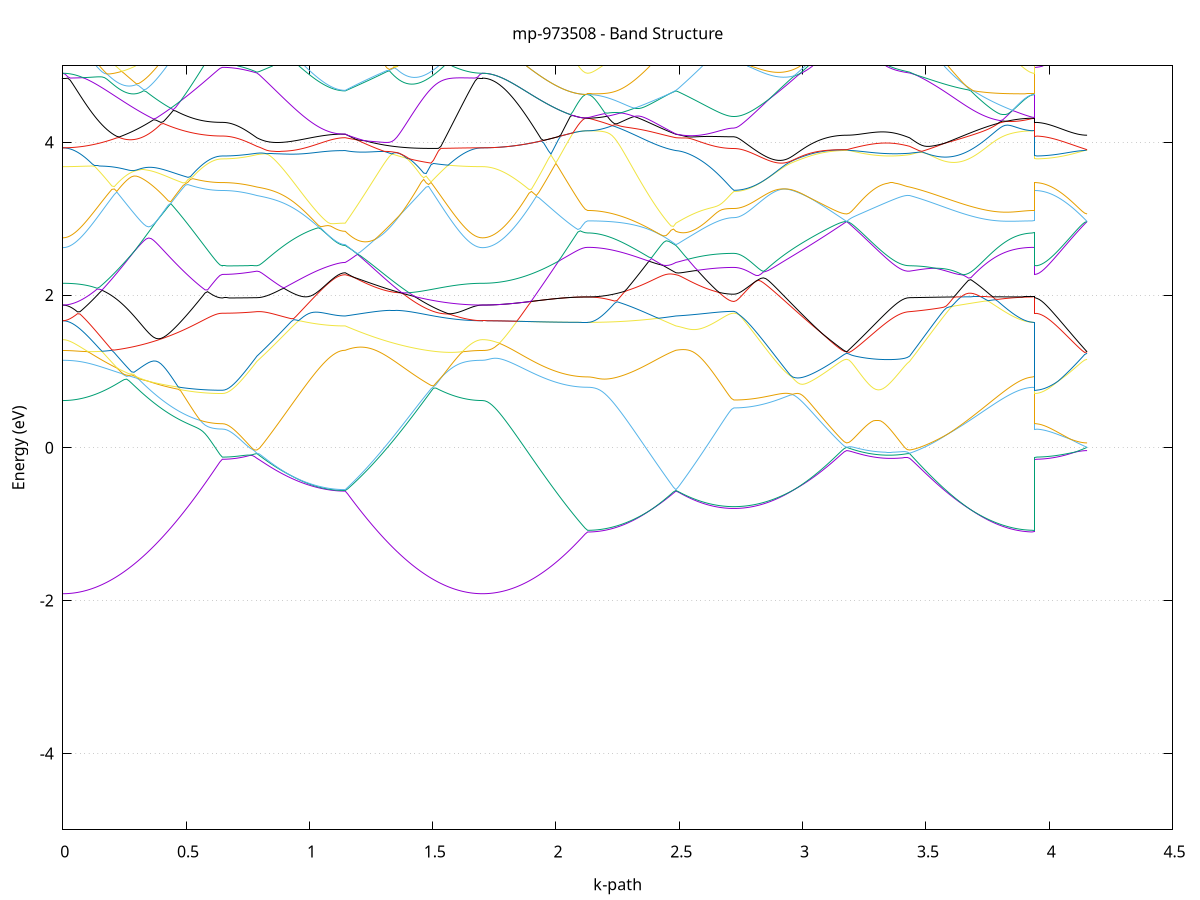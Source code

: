 set title 'mp-973508 - Band Structure'
set xlabel 'k-path'
set ylabel 'Energy (eV)'
set grid y
set yrange [-5:5]
set terminal png size 800,600
set output 'mp-973508_bands_gnuplot.png'
plot '-' using 1:2 with lines notitle, '-' using 1:2 with lines notitle, '-' using 1:2 with lines notitle, '-' using 1:2 with lines notitle, '-' using 1:2 with lines notitle, '-' using 1:2 with lines notitle, '-' using 1:2 with lines notitle, '-' using 1:2 with lines notitle, '-' using 1:2 with lines notitle, '-' using 1:2 with lines notitle, '-' using 1:2 with lines notitle, '-' using 1:2 with lines notitle, '-' using 1:2 with lines notitle, '-' using 1:2 with lines notitle, '-' using 1:2 with lines notitle, '-' using 1:2 with lines notitle, '-' using 1:2 with lines notitle, '-' using 1:2 with lines notitle, '-' using 1:2 with lines notitle, '-' using 1:2 with lines notitle, '-' using 1:2 with lines notitle, '-' using 1:2 with lines notitle, '-' using 1:2 with lines notitle, '-' using 1:2 with lines notitle, '-' using 1:2 with lines notitle, '-' using 1:2 with lines notitle, '-' using 1:2 with lines notitle, '-' using 1:2 with lines notitle, '-' using 1:2 with lines notitle, '-' using 1:2 with lines notitle, '-' using 1:2 with lines notitle, '-' using 1:2 with lines notitle, '-' using 1:2 with lines notitle, '-' using 1:2 with lines notitle, '-' using 1:2 with lines notitle, '-' using 1:2 with lines notitle, '-' using 1:2 with lines notitle, '-' using 1:2 with lines notitle, '-' using 1:2 with lines notitle, '-' using 1:2 with lines notitle, '-' using 1:2 with lines notitle, '-' using 1:2 with lines notitle, '-' using 1:2 with lines notitle, '-' using 1:2 with lines notitle, '-' using 1:2 with lines notitle, '-' using 1:2 with lines notitle, '-' using 1:2 with lines notitle, '-' using 1:2 with lines notitle
0.000000 -32.044398
0.009952 -32.044398
0.019904 -32.044398
0.029855 -32.044398
0.039807 -32.044398
0.049759 -32.044398
0.059711 -32.044398
0.069662 -32.044398
0.079614 -32.044398
0.089566 -32.044398
0.099518 -32.044398
0.109469 -32.044398
0.119421 -32.044398
0.129373 -32.044398
0.139325 -32.044398
0.149277 -32.044398
0.159228 -32.044398
0.169180 -32.044398
0.179132 -32.044398
0.189084 -32.044398
0.199035 -32.044398
0.208987 -32.044398
0.218939 -32.044398
0.228891 -32.044398
0.238842 -32.044398
0.248794 -32.044398
0.258746 -32.044398
0.268698 -32.044398
0.278650 -32.044398
0.288601 -32.044398
0.298553 -32.044398
0.308505 -32.044398
0.318457 -32.044398
0.328408 -32.044398
0.338360 -32.044398
0.348312 -32.044398
0.358264 -32.044398
0.368216 -32.044398
0.378167 -32.044398
0.388119 -32.044398
0.398071 -32.044398
0.408023 -32.044398
0.417974 -32.044398
0.427926 -32.044398
0.437878 -32.044398
0.447830 -32.044398
0.457781 -32.044398
0.467733 -32.044398
0.477685 -32.044398
0.487637 -32.044398
0.497589 -32.044398
0.507540 -32.044398
0.517492 -32.044398
0.527444 -32.044398
0.537396 -32.044398
0.547347 -32.044398
0.557299 -32.044398
0.567251 -32.044398
0.577203 -32.044398
0.587154 -32.044398
0.597106 -32.044398
0.607058 -32.044398
0.617010 -32.044398
0.626962 -32.044398
0.636913 -32.044398
0.646865 -32.044398
0.646865 -32.044398
0.656225 -32.044398
0.665585 -32.044398
0.674945 -32.044398
0.684306 -32.044398
0.693666 -32.044398
0.703026 -32.044398
0.712386 -32.044398
0.721746 -32.044398
0.731106 -32.044398
0.740466 -32.044398
0.749826 -32.044398
0.759186 -32.044398
0.768547 -32.044398
0.777907 -32.044398
0.787267 -32.044398
0.787267 -32.044398
0.797215 -32.044398
0.807163 -32.044398
0.817110 -32.044398
0.827058 -32.044398
0.837006 -32.044398
0.846954 -32.044398
0.856902 -32.044398
0.866850 -32.044398
0.876798 -32.044398
0.886746 -32.044398
0.896693 -32.044398
0.906641 -32.044398
0.916589 -32.044398
0.926537 -32.044398
0.936485 -32.044398
0.946433 -32.044398
0.956381 -32.044398
0.966329 -32.044398
0.976277 -32.044398
0.986224 -32.044398
0.996172 -32.044398
1.006120 -32.044398
1.016068 -32.044398
1.026016 -32.044398
1.035964 -32.044398
1.045912 -32.044398
1.055860 -32.044398
1.065807 -32.044398
1.075755 -32.044398
1.085703 -32.044398
1.095651 -32.044398
1.105599 -32.044398
1.115547 -32.044398
1.125495 -32.044398
1.135443 -32.044398
1.145390 -32.044398
1.145390 -32.044398
1.155331 -32.044398
1.165272 -32.044398
1.175213 -32.044398
1.185153 -32.044398
1.195094 -32.044398
1.205035 -32.044398
1.214976 -32.044398
1.224916 -32.044398
1.234857 -32.044398
1.244798 -32.044398
1.254739 -32.044398
1.264679 -32.044398
1.274620 -32.044398
1.284561 -32.044398
1.294502 -32.044398
1.304442 -32.044398
1.314383 -32.044398
1.324324 -32.044398
1.334265 -32.044398
1.344205 -32.044398
1.354146 -32.044398
1.364087 -32.044398
1.374028 -32.044398
1.383968 -32.044398
1.393909 -32.044398
1.403850 -32.044398
1.413791 -32.044398
1.423731 -32.044398
1.433672 -32.044398
1.443613 -32.044398
1.453554 -32.044398
1.463494 -32.044398
1.473435 -32.044398
1.483376 -32.044398
1.493317 -32.044398
1.503257 -32.044398
1.513198 -32.044398
1.523139 -32.044398
1.533080 -32.044398
1.543020 -32.044398
1.552961 -32.044398
1.562902 -32.044398
1.572842 -32.044398
1.582783 -32.044398
1.592724 -32.044398
1.602665 -32.044398
1.612605 -32.044398
1.622546 -32.044398
1.632487 -32.044398
1.642428 -32.044398
1.652368 -32.044398
1.662309 -32.044398
1.672250 -32.044398
1.682191 -32.044398
1.692131 -32.044398
1.702072 -32.044398
1.702072 -32.044398
1.711984 -32.044398
1.721895 -32.044398
1.731807 -32.044398
1.741718 -32.044398
1.751630 -32.044398
1.761541 -32.044398
1.771453 -32.044398
1.781364 -32.044398
1.791276 -32.044398
1.801187 -32.044398
1.811099 -32.044398
1.821010 -32.044398
1.830922 -32.044398
1.840833 -32.044398
1.850745 -32.044398
1.860656 -32.044398
1.870568 -32.044398
1.880479 -32.044398
1.890391 -32.044398
1.900302 -32.044398
1.910214 -32.044398
1.920125 -32.044398
1.930037 -32.044398
1.939948 -32.044398
1.949860 -32.044398
1.959771 -32.044398
1.969683 -32.044398
1.979594 -32.044398
1.989506 -32.044398
1.999417 -32.044398
2.009329 -32.044398
2.019240 -32.044398
2.029152 -32.044398
2.039063 -32.044398
2.048975 -32.044398
2.058886 -32.044398
2.068798 -32.044398
2.078709 -32.044398
2.088621 -32.044398
2.098532 -32.044398
2.108444 -32.044398
2.118355 -32.044398
2.128267 -32.044398
2.128267 -32.044398
2.138215 -32.044398
2.148163 -32.044398
2.158110 -32.044398
2.168058 -32.044398
2.178006 -32.044398
2.187954 -32.044398
2.197902 -32.044398
2.207850 -32.044398
2.217798 -32.044398
2.227746 -32.044398
2.237694 -32.044398
2.247641 -32.044398
2.257589 -32.044398
2.267537 -32.044398
2.277485 -32.044398
2.287433 -32.044398
2.297381 -32.044398
2.307329 -32.044398
2.317277 -32.044398
2.327224 -32.044398
2.337172 -32.044398
2.347120 -32.044398
2.357068 -32.044398
2.367016 -32.044398
2.376964 -32.044398
2.386912 -32.044398
2.396860 -32.044398
2.406808 -32.044398
2.416755 -32.044398
2.426703 -32.044398
2.436651 -32.044398
2.446599 -32.044398
2.456547 -32.044398
2.466495 -32.044398
2.476443 -32.044398
2.486391 -32.044398
2.486391 -32.044398
2.496186 -32.044398
2.505981 -32.044398
2.515777 -32.044398
2.525572 -32.044398
2.535367 -32.044398
2.545163 -32.044398
2.554958 -32.044398
2.564754 -32.044398
2.574549 -32.044398
2.584344 -32.044398
2.594140 -32.044398
2.603935 -32.044398
2.613730 -32.044398
2.623526 -32.044398
2.633321 -32.044398
2.643117 -32.044398
2.652912 -32.044398
2.662707 -32.044398
2.672503 -32.044398
2.682298 -32.044398
2.692093 -32.044398
2.701889 -32.044398
2.711684 -32.044398
2.721479 -32.044398
2.721479 -32.044398
2.731423 -32.044398
2.741367 -32.044398
2.751310 -32.044398
2.761254 -32.044398
2.771197 -32.044398
2.781141 -32.044398
2.791084 -32.044398
2.801028 -32.044398
2.810971 -32.044398
2.820915 -32.044398
2.830858 -32.044398
2.840802 -32.044398
2.850745 -32.044398
2.860689 -32.044398
2.870633 -32.044398
2.880576 -32.044398
2.890520 -32.044398
2.900463 -32.044398
2.910407 -32.044398
2.920350 -32.044398
2.930294 -32.044398
2.940237 -32.044398
2.950181 -32.044398
2.960124 -32.044398
2.970068 -32.044398
2.980011 -32.044398
2.989955 -32.044398
2.999898 -32.044398
3.009842 -32.044398
3.019786 -32.044398
3.029729 -32.044398
3.039673 -32.044398
3.049616 -32.044398
3.059560 -32.044398
3.069503 -32.044398
3.079447 -32.044398
3.089390 -32.044398
3.099334 -32.044398
3.109277 -32.044398
3.119221 -32.044398
3.129164 -32.044398
3.139108 -32.044398
3.149052 -32.044398
3.158995 -32.044398
3.168939 -32.044398
3.178882 -32.044398
3.178882 -32.044398
3.188697 -32.044398
3.198512 -32.044398
3.208327 -32.044398
3.218143 -32.044398
3.227958 -32.044398
3.237773 -32.044398
3.247588 -32.044398
3.257403 -32.044398
3.267218 -32.044398
3.277033 -32.044398
3.286848 -32.044398
3.296663 -32.044398
3.306478 -32.044398
3.316293 -32.044398
3.326108 -32.044398
3.335924 -32.044398
3.345739 -32.044398
3.355554 -32.044398
3.365369 -32.044398
3.375184 -32.044398
3.384999 -32.044398
3.394814 -32.044398
3.404629 -32.044398
3.414444 -32.044398
3.424259 -32.044398
3.434074 -32.044398
3.434074 -32.044398
3.444005 -32.044398
3.453936 -32.044398
3.463866 -32.044398
3.473797 -32.044398
3.483728 -32.044398
3.493658 -32.044398
3.503589 -32.044398
3.513520 -32.044398
3.523450 -32.044398
3.533381 -32.044398
3.543312 -32.044398
3.553242 -32.044398
3.563173 -32.044398
3.573104 -32.044398
3.583034 -32.044398
3.592965 -32.044398
3.602896 -32.044398
3.612826 -32.044398
3.622757 -32.044398
3.632688 -32.044398
3.642618 -32.044398
3.652549 -32.044398
3.662480 -32.044398
3.672410 -32.044398
3.682341 -32.044398
3.692271 -32.044398
3.702202 -32.044398
3.712133 -32.044398
3.722063 -32.044398
3.731994 -32.044398
3.741925 -32.044398
3.751855 -32.044398
3.761786 -32.044398
3.771717 -32.044398
3.781647 -32.044398
3.791578 -32.044398
3.801509 -32.044398
3.811439 -32.044398
3.821370 -32.044398
3.831301 -32.044398
3.841231 -32.044398
3.851162 -32.044398
3.861093 -32.044398
3.871023 -32.044398
3.880954 -32.044398
3.890885 -32.044398
3.900815 -32.044398
3.910746 -32.044398
3.920677 -32.044398
3.930607 -32.044398
3.940538 -32.044398
3.940538 -32.044398
3.950224 -32.044398
3.959910 -32.044398
3.969597 -32.044398
3.979283 -32.044398
3.988969 -32.044398
3.998655 -32.044398
4.008342 -32.044398
4.018028 -32.044398
4.027714 -32.044398
4.037400 -32.044398
4.047087 -32.044398
4.056773 -32.044398
4.066459 -32.044398
4.076145 -32.044398
4.085832 -32.044398
4.095518 -32.044398
4.105204 -32.044398
4.114890 -32.044398
4.124576 -32.044398
4.134263 -32.044398
4.143949 -32.044398
4.153635 -32.044398
e
0.000000 -28.757298
0.009952 -28.757298
0.019904 -28.757298
0.029855 -28.757298
0.039807 -28.757298
0.049759 -28.757298
0.059711 -28.757298
0.069662 -28.757298
0.079614 -28.757298
0.089566 -28.757298
0.099518 -28.757298
0.109469 -28.757298
0.119421 -28.757298
0.129373 -28.757298
0.139325 -28.757298
0.149277 -28.757298
0.159228 -28.757298
0.169180 -28.757298
0.179132 -28.757298
0.189084 -28.757298
0.199035 -28.757298
0.208987 -28.757298
0.218939 -28.757298
0.228891 -28.757298
0.238842 -28.757298
0.248794 -28.757298
0.258746 -28.757298
0.268698 -28.757298
0.278650 -28.757298
0.288601 -28.757298
0.298553 -28.757298
0.308505 -28.757298
0.318457 -28.757298
0.328408 -28.757298
0.338360 -28.757298
0.348312 -28.757298
0.358264 -28.757298
0.368216 -28.757298
0.378167 -28.757298
0.388119 -28.757298
0.398071 -28.757298
0.408023 -28.757298
0.417974 -28.757298
0.427926 -28.757298
0.437878 -28.757298
0.447830 -28.757298
0.457781 -28.757298
0.467733 -28.757298
0.477685 -28.757298
0.487637 -28.757298
0.497589 -28.757298
0.507540 -28.757298
0.517492 -28.757298
0.527444 -28.757298
0.537396 -28.757198
0.547347 -28.757198
0.557299 -28.757198
0.567251 -28.757198
0.577203 -28.757198
0.587154 -28.757198
0.597106 -28.757198
0.607058 -28.757198
0.617010 -28.757198
0.626962 -28.757198
0.636913 -28.757198
0.646865 -28.757198
0.646865 -28.757198
0.656225 -28.757198
0.665585 -28.757198
0.674945 -28.757198
0.684306 -28.757198
0.693666 -28.757198
0.703026 -28.757198
0.712386 -28.757198
0.721746 -28.757198
0.731106 -28.757198
0.740466 -28.757198
0.749826 -28.757198
0.759186 -28.757198
0.768547 -28.757198
0.777907 -28.757198
0.787267 -28.757198
0.787267 -28.757198
0.797215 -28.757198
0.807163 -28.757198
0.817110 -28.757198
0.827058 -28.757198
0.837006 -28.757198
0.846954 -28.757198
0.856902 -28.757198
0.866850 -28.757198
0.876798 -28.757198
0.886746 -28.757198
0.896693 -28.757198
0.906641 -28.757198
0.916589 -28.757298
0.926537 -28.757198
0.936485 -28.757298
0.946433 -28.757298
0.956381 -28.757298
0.966329 -28.757298
0.976277 -28.757298
0.986224 -28.757298
0.996172 -28.757298
1.006120 -28.757298
1.016068 -28.757298
1.026016 -28.757298
1.035964 -28.757298
1.045912 -28.757298
1.055860 -28.757298
1.065807 -28.757298
1.075755 -28.757298
1.085703 -28.757298
1.095651 -28.757298
1.105599 -28.757298
1.115547 -28.757298
1.125495 -28.757298
1.135443 -28.757298
1.145390 -28.757298
1.145390 -28.757298
1.155331 -28.757298
1.165272 -28.757298
1.175213 -28.757298
1.185153 -28.757298
1.195094 -28.757298
1.205035 -28.757298
1.214976 -28.757298
1.224916 -28.757298
1.234857 -28.757298
1.244798 -28.757298
1.254739 -28.757298
1.264679 -28.757298
1.274620 -28.757298
1.284561 -28.757298
1.294502 -28.757298
1.304442 -28.757298
1.314383 -28.757298
1.324324 -28.757298
1.334265 -28.757298
1.344205 -28.757298
1.354146 -28.757298
1.364087 -28.757298
1.374028 -28.757298
1.383968 -28.757298
1.393909 -28.757298
1.403850 -28.757298
1.413791 -28.757298
1.423731 -28.757298
1.433672 -28.757298
1.443613 -28.757298
1.453554 -28.757298
1.463494 -28.757298
1.473435 -28.757298
1.483376 -28.757298
1.493317 -28.757298
1.503257 -28.757298
1.513198 -28.757298
1.523139 -28.757298
1.533080 -28.757298
1.543020 -28.757298
1.552961 -28.757298
1.562902 -28.757298
1.572842 -28.757298
1.582783 -28.757298
1.592724 -28.757298
1.602665 -28.757298
1.612605 -28.757298
1.622546 -28.757298
1.632487 -28.757298
1.642428 -28.757298
1.652368 -28.757298
1.662309 -28.757298
1.672250 -28.757298
1.682191 -28.757298
1.692131 -28.757298
1.702072 -28.757298
1.702072 -28.757298
1.711984 -28.757298
1.721895 -28.757298
1.731807 -28.757298
1.741718 -28.757298
1.751630 -28.757298
1.761541 -28.757298
1.771453 -28.757298
1.781364 -28.757298
1.791276 -28.757298
1.801187 -28.757298
1.811099 -28.757298
1.821010 -28.757298
1.830922 -28.757298
1.840833 -28.757298
1.850745 -28.757298
1.860656 -28.757298
1.870568 -28.757298
1.880479 -28.757298
1.890391 -28.757298
1.900302 -28.757298
1.910214 -28.757298
1.920125 -28.757298
1.930037 -28.757298
1.939948 -28.757298
1.949860 -28.757298
1.959771 -28.757298
1.969683 -28.757298
1.979594 -28.757298
1.989506 -28.757298
1.999417 -28.757298
2.009329 -28.757298
2.019240 -28.757298
2.029152 -28.757298
2.039063 -28.757298
2.048975 -28.757298
2.058886 -28.757298
2.068798 -28.757298
2.078709 -28.757298
2.088621 -28.757298
2.098532 -28.757298
2.108444 -28.757298
2.118355 -28.757298
2.128267 -28.757298
2.128267 -28.757298
2.138215 -28.757298
2.148163 -28.757298
2.158110 -28.757298
2.168058 -28.757298
2.178006 -28.757298
2.187954 -28.757298
2.197902 -28.757298
2.207850 -28.757298
2.217798 -28.757298
2.227746 -28.757298
2.237694 -28.757298
2.247641 -28.757298
2.257589 -28.757298
2.267537 -28.757298
2.277485 -28.757298
2.287433 -28.757298
2.297381 -28.757298
2.307329 -28.757298
2.317277 -28.757298
2.327224 -28.757298
2.337172 -28.757298
2.347120 -28.757298
2.357068 -28.757298
2.367016 -28.757298
2.376964 -28.757298
2.386912 -28.757298
2.396860 -28.757298
2.406808 -28.757298
2.416755 -28.757298
2.426703 -28.757298
2.436651 -28.757298
2.446599 -28.757298
2.456547 -28.757298
2.466495 -28.757298
2.476443 -28.757298
2.486391 -28.757298
2.486391 -28.757298
2.496186 -28.757298
2.505981 -28.757298
2.515777 -28.757298
2.525572 -28.757298
2.535367 -28.757298
2.545163 -28.757298
2.554958 -28.757298
2.564754 -28.757298
2.574549 -28.757298
2.584344 -28.757298
2.594140 -28.757298
2.603935 -28.757298
2.613730 -28.757298
2.623526 -28.757298
2.633321 -28.757298
2.643117 -28.757298
2.652912 -28.757298
2.662707 -28.757298
2.672503 -28.757298
2.682298 -28.757298
2.692093 -28.757298
2.701889 -28.757298
2.711684 -28.757298
2.721479 -28.757298
2.721479 -28.757298
2.731423 -28.757298
2.741367 -28.757298
2.751310 -28.757298
2.761254 -28.757298
2.771197 -28.757298
2.781141 -28.757298
2.791084 -28.757298
2.801028 -28.757298
2.810971 -28.757298
2.820915 -28.757298
2.830858 -28.757298
2.840802 -28.757298
2.850745 -28.757298
2.860689 -28.757298
2.870633 -28.757298
2.880576 -28.757298
2.890520 -28.757298
2.900463 -28.757298
2.910407 -28.757298
2.920350 -28.757298
2.930294 -28.757298
2.940237 -28.757298
2.950181 -28.757298
2.960124 -28.757298
2.970068 -28.757298
2.980011 -28.757298
2.989955 -28.757298
2.999898 -28.757298
3.009842 -28.757298
3.019786 -28.757298
3.029729 -28.757198
3.039673 -28.757198
3.049616 -28.757198
3.059560 -28.757198
3.069503 -28.757198
3.079447 -28.757198
3.089390 -28.757198
3.099334 -28.757198
3.109277 -28.757198
3.119221 -28.757198
3.129164 -28.757198
3.139108 -28.757198
3.149052 -28.757198
3.158995 -28.757198
3.168939 -28.757198
3.178882 -28.757198
3.178882 -28.757198
3.188697 -28.757198
3.198512 -28.757198
3.208327 -28.757198
3.218143 -28.757198
3.227958 -28.757198
3.237773 -28.757198
3.247588 -28.757198
3.257403 -28.757198
3.267218 -28.757198
3.277033 -28.757198
3.286848 -28.757198
3.296663 -28.757198
3.306478 -28.757198
3.316293 -28.757198
3.326108 -28.757198
3.335924 -28.757198
3.345739 -28.757198
3.355554 -28.757198
3.365369 -28.757198
3.375184 -28.757198
3.384999 -28.757198
3.394814 -28.757198
3.404629 -28.757198
3.414444 -28.757198
3.424259 -28.757198
3.434074 -28.757198
3.434074 -28.757198
3.444005 -28.757198
3.453936 -28.757198
3.463866 -28.757198
3.473797 -28.757198
3.483728 -28.757198
3.493658 -28.757198
3.503589 -28.757198
3.513520 -28.757198
3.523450 -28.757198
3.533381 -28.757198
3.543312 -28.757198
3.553242 -28.757198
3.563173 -28.757198
3.573104 -28.757198
3.583034 -28.757198
3.592965 -28.757198
3.602896 -28.757198
3.612826 -28.757298
3.622757 -28.757298
3.632688 -28.757298
3.642618 -28.757198
3.652549 -28.757198
3.662480 -28.757298
3.672410 -28.757298
3.682341 -28.757298
3.692271 -28.757298
3.702202 -28.757298
3.712133 -28.757298
3.722063 -28.757298
3.731994 -28.757298
3.741925 -28.757298
3.751855 -28.757298
3.761786 -28.757298
3.771717 -28.757298
3.781647 -28.757298
3.791578 -28.757298
3.801509 -28.757298
3.811439 -28.757298
3.821370 -28.757298
3.831301 -28.757298
3.841231 -28.757298
3.851162 -28.757298
3.861093 -28.757298
3.871023 -28.757298
3.880954 -28.757298
3.890885 -28.757298
3.900815 -28.757298
3.910746 -28.757298
3.920677 -28.757298
3.930607 -28.757298
3.940538 -28.757298
3.940538 -28.757198
3.950224 -28.757198
3.959910 -28.757198
3.969597 -28.757198
3.979283 -28.757198
3.988969 -28.757198
3.998655 -28.757198
4.008342 -28.757198
4.018028 -28.757198
4.027714 -28.757198
4.037400 -28.757198
4.047087 -28.757198
4.056773 -28.757198
4.066459 -28.757198
4.076145 -28.757198
4.085832 -28.757198
4.095518 -28.757198
4.105204 -28.757198
4.114890 -28.757198
4.124576 -28.757198
4.134263 -28.757198
4.143949 -28.757198
4.153635 -28.757198
e
0.000000 -28.716998
0.009952 -28.716998
0.019904 -28.716998
0.029855 -28.716998
0.039807 -28.716998
0.049759 -28.716998
0.059711 -28.716998
0.069662 -28.716898
0.079614 -28.716898
0.089566 -28.716898
0.099518 -28.716898
0.109469 -28.716898
0.119421 -28.716798
0.129373 -28.716798
0.139325 -28.716798
0.149277 -28.716698
0.159228 -28.716698
0.169180 -28.716698
0.179132 -28.716598
0.189084 -28.716598
0.199035 -28.716498
0.208987 -28.716498
0.218939 -28.716498
0.228891 -28.716398
0.238842 -28.716398
0.248794 -28.716298
0.258746 -28.716298
0.268698 -28.716198
0.278650 -28.716198
0.288601 -28.716098
0.298553 -28.716098
0.308505 -28.715998
0.318457 -28.715998
0.328408 -28.715898
0.338360 -28.715898
0.348312 -28.715798
0.358264 -28.715798
0.368216 -28.715698
0.378167 -28.715698
0.388119 -28.715598
0.398071 -28.715598
0.408023 -28.715498
0.417974 -28.715498
0.427926 -28.715398
0.437878 -28.715398
0.447830 -28.715298
0.457781 -28.715298
0.467733 -28.715198
0.477685 -28.715198
0.487637 -28.715198
0.497589 -28.715098
0.507540 -28.715098
0.517492 -28.715098
0.527444 -28.714998
0.537396 -28.714998
0.547347 -28.714998
0.557299 -28.714998
0.567251 -28.714898
0.577203 -28.714898
0.587154 -28.714898
0.597106 -28.714898
0.607058 -28.714898
0.617010 -28.714898
0.626962 -28.714898
0.636913 -28.714898
0.646865 -28.714898
0.646865 -28.714898
0.656225 -28.714898
0.665585 -28.714898
0.674945 -28.714898
0.684306 -28.714898
0.693666 -28.714898
0.703026 -28.714898
0.712386 -28.714898
0.721746 -28.714898
0.731106 -28.714998
0.740466 -28.714998
0.749826 -28.714998
0.759186 -28.714998
0.768547 -28.714998
0.777907 -28.715098
0.787267 -28.715098
0.787267 -28.715098
0.797215 -28.715098
0.807163 -28.715198
0.817110 -28.715198
0.827058 -28.715198
0.837006 -28.715198
0.846954 -28.715298
0.856902 -28.715298
0.866850 -28.715298
0.876798 -28.715298
0.886746 -28.715298
0.896693 -28.715398
0.906641 -28.715398
0.916589 -28.715398
0.926537 -28.715398
0.936485 -28.715398
0.946433 -28.715398
0.956381 -28.715498
0.966329 -28.715498
0.976277 -28.715498
0.986224 -28.715498
0.996172 -28.715498
1.006120 -28.715498
1.016068 -28.715498
1.026016 -28.715598
1.035964 -28.715598
1.045912 -28.715598
1.055860 -28.715598
1.065807 -28.715598
1.075755 -28.715598
1.085703 -28.715598
1.095651 -28.715598
1.105599 -28.715598
1.115547 -28.715598
1.125495 -28.715598
1.135443 -28.715598
1.145390 -28.715598
1.145390 -28.715598
1.155331 -28.715498
1.165272 -28.715498
1.175213 -28.715398
1.185153 -28.715298
1.195094 -28.715198
1.205035 -28.715198
1.214976 -28.715098
1.224916 -28.714998
1.234857 -28.714898
1.244798 -28.714898
1.254739 -28.714898
1.264679 -28.714998
1.274620 -28.715098
1.284561 -28.715098
1.294502 -28.715198
1.304442 -28.715298
1.314383 -28.715398
1.324324 -28.715398
1.334265 -28.715498
1.344205 -28.715598
1.354146 -28.715598
1.364087 -28.715698
1.374028 -28.715798
1.383968 -28.715798
1.393909 -28.715898
1.403850 -28.715998
1.413791 -28.715998
1.423731 -28.716098
1.433672 -28.716198
1.443613 -28.716198
1.453554 -28.716298
1.463494 -28.716298
1.473435 -28.716398
1.483376 -28.716398
1.493317 -28.716498
1.503257 -28.716498
1.513198 -28.716598
1.523139 -28.716598
1.533080 -28.716698
1.543020 -28.716698
1.552961 -28.716698
1.562902 -28.716798
1.572842 -28.716798
1.582783 -28.716798
1.592724 -28.716898
1.602665 -28.716898
1.612605 -28.716898
1.622546 -28.716898
1.632487 -28.716898
1.642428 -28.716998
1.652368 -28.716998
1.662309 -28.716998
1.672250 -28.716998
1.682191 -28.716998
1.692131 -28.716998
1.702072 -28.716998
1.702072 -28.716998
1.711984 -28.716998
1.721895 -28.716998
1.731807 -28.716998
1.741718 -28.716998
1.751630 -28.716998
1.761541 -28.716998
1.771453 -28.716998
1.781364 -28.716998
1.791276 -28.716998
1.801187 -28.716998
1.811099 -28.716998
1.821010 -28.716998
1.830922 -28.716998
1.840833 -28.716998
1.850745 -28.716998
1.860656 -28.716998
1.870568 -28.716998
1.880479 -28.716998
1.890391 -28.716998
1.900302 -28.716998
1.910214 -28.716998
1.920125 -28.717098
1.930037 -28.717098
1.939948 -28.717098
1.949860 -28.717098
1.959771 -28.717098
1.969683 -28.717098
1.979594 -28.717098
1.989506 -28.717098
1.999417 -28.717098
2.009329 -28.717098
2.019240 -28.717098
2.029152 -28.717098
2.039063 -28.717098
2.048975 -28.717098
2.058886 -28.717098
2.068798 -28.717098
2.078709 -28.717098
2.088621 -28.717098
2.098532 -28.717098
2.108444 -28.717098
2.118355 -28.717098
2.128267 -28.717098
2.128267 -28.717098
2.138215 -28.717098
2.148163 -28.717098
2.158110 -28.717098
2.168058 -28.717098
2.178006 -28.717098
2.187954 -28.716998
2.197902 -28.716998
2.207850 -28.716998
2.217798 -28.716998
2.227746 -28.716998
2.237694 -28.716898
2.247641 -28.716898
2.257589 -28.716898
2.267537 -28.716798
2.277485 -28.716798
2.287433 -28.716798
2.297381 -28.716698
2.307329 -28.716698
2.317277 -28.716598
2.327224 -28.716598
2.337172 -28.716498
2.347120 -28.716498
2.357068 -28.716398
2.367016 -28.716398
2.376964 -28.716298
2.386912 -28.716298
2.396860 -28.716198
2.406808 -28.716098
2.416755 -28.716098
2.426703 -28.715998
2.436651 -28.715998
2.446599 -28.715898
2.456547 -28.715798
2.466495 -28.715798
2.476443 -28.715698
2.486391 -28.715598
2.486391 -28.715598
2.496186 -28.715598
2.505981 -28.715598
2.515777 -28.715498
2.525572 -28.715498
2.535367 -28.715498
2.545163 -28.715398
2.554958 -28.715398
2.564754 -28.715398
2.574549 -28.715298
2.584344 -28.715298
2.594140 -28.715298
2.603935 -28.715198
2.613730 -28.715198
2.623526 -28.715198
2.633321 -28.715098
2.643117 -28.715098
2.652912 -28.715098
2.662707 -28.715098
2.672503 -28.714998
2.682298 -28.714998
2.692093 -28.714998
2.701889 -28.714898
2.711684 -28.714898
2.721479 -28.714898
2.721479 -28.714898
2.731423 -28.714898
2.741367 -28.714898
2.751310 -28.714898
2.761254 -28.714898
2.771197 -28.714898
2.781141 -28.714898
2.791084 -28.714898
2.801028 -28.714898
2.810971 -28.714898
2.820915 -28.714898
2.830858 -28.714898
2.840802 -28.714898
2.850745 -28.714898
2.860689 -28.714898
2.870633 -28.714898
2.880576 -28.714898
2.890520 -28.714898
2.900463 -28.714898
2.910407 -28.714898
2.920350 -28.714898
2.930294 -28.714898
2.940237 -28.714898
2.950181 -28.714898
2.960124 -28.714898
2.970068 -28.714898
2.980011 -28.714898
2.989955 -28.714898
2.999898 -28.714898
3.009842 -28.714898
3.019786 -28.714898
3.029729 -28.714898
3.039673 -28.714898
3.049616 -28.714898
3.059560 -28.714898
3.069503 -28.714898
3.079447 -28.714898
3.089390 -28.714898
3.099334 -28.714898
3.109277 -28.714898
3.119221 -28.714898
3.129164 -28.714898
3.139108 -28.714898
3.149052 -28.714898
3.158995 -28.714898
3.168939 -28.714898
3.178882 -28.714898
3.178882 -28.714898
3.188697 -28.714898
3.198512 -28.714898
3.208327 -28.714898
3.218143 -28.714898
3.227958 -28.714898
3.237773 -28.714898
3.247588 -28.714898
3.257403 -28.714898
3.267218 -28.714898
3.277033 -28.714898
3.286848 -28.714898
3.296663 -28.714898
3.306478 -28.714898
3.316293 -28.714898
3.326108 -28.714898
3.335924 -28.714998
3.345739 -28.714998
3.355554 -28.714998
3.365369 -28.714998
3.375184 -28.714998
3.384999 -28.714998
3.394814 -28.714998
3.404629 -28.715098
3.414444 -28.715098
3.424259 -28.715098
3.434074 -28.715098
3.434074 -28.715098
3.444005 -28.715098
3.453936 -28.715198
3.463866 -28.715198
3.473797 -28.715298
3.483728 -28.715298
3.493658 -28.715298
3.503589 -28.715398
3.513520 -28.715398
3.523450 -28.715498
3.533381 -28.715498
3.543312 -28.715598
3.553242 -28.715598
3.563173 -28.715698
3.573104 -28.715698
3.583034 -28.715798
3.592965 -28.715798
3.602896 -28.715898
3.612826 -28.715998
3.622757 -28.715998
3.632688 -28.716098
3.642618 -28.716098
3.652549 -28.716198
3.662480 -28.716198
3.672410 -28.716298
3.682341 -28.716298
3.692271 -28.716398
3.702202 -28.716398
3.712133 -28.716498
3.722063 -28.716498
3.731994 -28.716598
3.741925 -28.716598
3.751855 -28.716698
3.761786 -28.716698
3.771717 -28.716698
3.781647 -28.716798
3.791578 -28.716798
3.801509 -28.716798
3.811439 -28.716898
3.821370 -28.716898
3.831301 -28.716898
3.841231 -28.716998
3.851162 -28.716998
3.861093 -28.716998
3.871023 -28.716998
3.880954 -28.716998
3.890885 -28.717098
3.900815 -28.717098
3.910746 -28.717098
3.920677 -28.717098
3.930607 -28.717098
3.940538 -28.717098
3.940538 -28.714898
3.950224 -28.714898
3.959910 -28.714898
3.969597 -28.714898
3.979283 -28.714898
3.988969 -28.714898
3.998655 -28.714898
4.008342 -28.714898
4.018028 -28.714898
4.027714 -28.714898
4.037400 -28.714898
4.047087 -28.714898
4.056773 -28.714898
4.066459 -28.714898
4.076145 -28.714898
4.085832 -28.714898
4.095518 -28.714898
4.105204 -28.714898
4.114890 -28.714898
4.124576 -28.714898
4.134263 -28.714898
4.143949 -28.714898
4.153635 -28.714898
e
0.000000 -28.712698
0.009952 -28.712698
0.019904 -28.712698
0.029855 -28.712698
0.039807 -28.712698
0.049759 -28.712698
0.059711 -28.712698
0.069662 -28.712698
0.079614 -28.712698
0.089566 -28.712798
0.099518 -28.712798
0.109469 -28.712798
0.119421 -28.712798
0.129373 -28.712898
0.139325 -28.712898
0.149277 -28.712898
0.159228 -28.712998
0.169180 -28.712998
0.179132 -28.712998
0.189084 -28.713098
0.199035 -28.713098
0.208987 -28.713198
0.218939 -28.713198
0.228891 -28.713298
0.238842 -28.713298
0.248794 -28.713398
0.258746 -28.713398
0.268698 -28.713498
0.278650 -28.713498
0.288601 -28.713598
0.298553 -28.713598
0.308505 -28.713698
0.318457 -28.713698
0.328408 -28.713798
0.338360 -28.713798
0.348312 -28.713898
0.358264 -28.713898
0.368216 -28.713998
0.378167 -28.714098
0.388119 -28.714098
0.398071 -28.714198
0.408023 -28.714198
0.417974 -28.714198
0.427926 -28.714298
0.437878 -28.714298
0.447830 -28.714398
0.457781 -28.714398
0.467733 -28.714498
0.477685 -28.714498
0.487637 -28.714498
0.497589 -28.714598
0.507540 -28.714598
0.517492 -28.714698
0.527444 -28.714698
0.537396 -28.714698
0.547347 -28.714698
0.557299 -28.714798
0.567251 -28.714798
0.577203 -28.714798
0.587154 -28.714798
0.597106 -28.714798
0.607058 -28.714798
0.617010 -28.714798
0.626962 -28.714898
0.636913 -28.714898
0.646865 -28.714898
0.646865 -28.714898
0.656225 -28.714898
0.665585 -28.714898
0.674945 -28.714898
0.684306 -28.714798
0.693666 -28.714798
0.703026 -28.714798
0.712386 -28.714798
0.721746 -28.714798
0.731106 -28.714798
0.740466 -28.714798
0.749826 -28.714698
0.759186 -28.714698
0.768547 -28.714698
0.777907 -28.714598
0.787267 -28.714598
0.787267 -28.714598
0.797215 -28.714598
0.807163 -28.714598
0.817110 -28.714498
0.827058 -28.714498
0.837006 -28.714498
0.846954 -28.714498
0.856902 -28.714498
0.866850 -28.714398
0.876798 -28.714398
0.886746 -28.714398
0.896693 -28.714398
0.906641 -28.714398
0.916589 -28.714298
0.926537 -28.714298
0.936485 -28.714298
0.946433 -28.714298
0.956381 -28.714298
0.966329 -28.714298
0.976277 -28.714198
0.986224 -28.714198
0.996172 -28.714198
1.006120 -28.714198
1.016068 -28.714198
1.026016 -28.714198
1.035964 -28.714198
1.045912 -28.714198
1.055860 -28.714198
1.065807 -28.714098
1.075755 -28.714098
1.085703 -28.714098
1.095651 -28.714098
1.105599 -28.714098
1.115547 -28.714098
1.125495 -28.714098
1.135443 -28.714098
1.145390 -28.714098
1.145390 -28.714098
1.155331 -28.714198
1.165272 -28.714298
1.175213 -28.714298
1.185153 -28.714398
1.195094 -28.714498
1.205035 -28.714598
1.214976 -28.714598
1.224916 -28.714698
1.234857 -28.714798
1.244798 -28.714898
1.254739 -28.714798
1.264679 -28.714698
1.274620 -28.714598
1.284561 -28.714598
1.294502 -28.714498
1.304442 -28.714398
1.314383 -28.714298
1.324324 -28.714298
1.334265 -28.714198
1.344205 -28.714098
1.354146 -28.714098
1.364087 -28.713998
1.374028 -28.713898
1.383968 -28.713898
1.393909 -28.713798
1.403850 -28.713698
1.413791 -28.713698
1.423731 -28.713598
1.433672 -28.713498
1.443613 -28.713498
1.453554 -28.713398
1.463494 -28.713398
1.473435 -28.713298
1.483376 -28.713298
1.493317 -28.713198
1.503257 -28.713198
1.513198 -28.713098
1.523139 -28.713098
1.533080 -28.712998
1.543020 -28.712998
1.552961 -28.712898
1.562902 -28.712898
1.572842 -28.712898
1.582783 -28.712798
1.592724 -28.712798
1.602665 -28.712798
1.612605 -28.712798
1.622546 -28.712698
1.632487 -28.712698
1.642428 -28.712698
1.652368 -28.712698
1.662309 -28.712698
1.672250 -28.712698
1.682191 -28.712698
1.692131 -28.712698
1.702072 -28.712698
1.702072 -28.712698
1.711984 -28.712698
1.721895 -28.712698
1.731807 -28.712698
1.741718 -28.712698
1.751630 -28.712698
1.761541 -28.712698
1.771453 -28.712698
1.781364 -28.712698
1.791276 -28.712698
1.801187 -28.712698
1.811099 -28.712698
1.821010 -28.712698
1.830922 -28.712698
1.840833 -28.712698
1.850745 -28.712698
1.860656 -28.712698
1.870568 -28.712698
1.880479 -28.712698
1.890391 -28.712698
1.900302 -28.712698
1.910214 -28.712698
1.920125 -28.712698
1.930037 -28.712698
1.939948 -28.712698
1.949860 -28.712698
1.959771 -28.712698
1.969683 -28.712698
1.979594 -28.712698
1.989506 -28.712698
1.999417 -28.712698
2.009329 -28.712698
2.019240 -28.712698
2.029152 -28.712698
2.039063 -28.712698
2.048975 -28.712698
2.058886 -28.712698
2.068798 -28.712698
2.078709 -28.712698
2.088621 -28.712698
2.098532 -28.712698
2.108444 -28.712698
2.118355 -28.712698
2.128267 -28.712698
2.128267 -28.712698
2.138215 -28.712698
2.148163 -28.712698
2.158110 -28.712698
2.168058 -28.712698
2.178006 -28.712698
2.187954 -28.712698
2.197902 -28.712698
2.207850 -28.712698
2.217798 -28.712798
2.227746 -28.712798
2.237694 -28.712798
2.247641 -28.712798
2.257589 -28.712898
2.267537 -28.712898
2.277485 -28.712898
2.287433 -28.712998
2.297381 -28.712998
2.307329 -28.713098
2.317277 -28.713098
2.327224 -28.713198
2.337172 -28.713198
2.347120 -28.713298
2.357068 -28.713298
2.367016 -28.713398
2.376964 -28.713398
2.386912 -28.713498
2.396860 -28.713498
2.406808 -28.713598
2.416755 -28.713698
2.426703 -28.713698
2.436651 -28.713798
2.446599 -28.713798
2.456547 -28.713898
2.466495 -28.713998
2.476443 -28.714098
2.486391 -28.714098
2.486391 -28.714098
2.496186 -28.714098
2.505981 -28.714198
2.515777 -28.714198
2.525572 -28.714198
2.535367 -28.714298
2.545163 -28.714298
2.554958 -28.714298
2.564754 -28.714398
2.574549 -28.714398
2.584344 -28.714398
2.594140 -28.714498
2.603935 -28.714498
2.613730 -28.714498
2.623526 -28.714498
2.633321 -28.714598
2.643117 -28.714598
2.652912 -28.714598
2.662707 -28.714698
2.672503 -28.714698
2.682298 -28.714698
2.692093 -28.714798
2.701889 -28.714798
2.711684 -28.714798
2.721479 -28.714898
2.721479 -28.714898
2.731423 -28.714898
2.741367 -28.714898
2.751310 -28.714898
2.761254 -28.714898
2.771197 -28.714898
2.781141 -28.714898
2.791084 -28.714898
2.801028 -28.714898
2.810971 -28.714898
2.820915 -28.714898
2.830858 -28.714898
2.840802 -28.714898
2.850745 -28.714898
2.860689 -28.714898
2.870633 -28.714898
2.880576 -28.714898
2.890520 -28.714898
2.900463 -28.714898
2.910407 -28.714898
2.920350 -28.714898
2.930294 -28.714898
2.940237 -28.714898
2.950181 -28.714898
2.960124 -28.714898
2.970068 -28.714898
2.980011 -28.714898
2.989955 -28.714898
2.999898 -28.714898
3.009842 -28.714898
3.019786 -28.714898
3.029729 -28.714898
3.039673 -28.714898
3.049616 -28.714898
3.059560 -28.714898
3.069503 -28.714898
3.079447 -28.714898
3.089390 -28.714898
3.099334 -28.714898
3.109277 -28.714898
3.119221 -28.714898
3.129164 -28.714898
3.139108 -28.714898
3.149052 -28.714898
3.158995 -28.714898
3.168939 -28.714898
3.178882 -28.714898
3.178882 -28.714898
3.188697 -28.714898
3.198512 -28.714898
3.208327 -28.714898
3.218143 -28.714898
3.227958 -28.714898
3.237773 -28.714898
3.247588 -28.714798
3.257403 -28.714798
3.267218 -28.714798
3.277033 -28.714798
3.286848 -28.714798
3.296663 -28.714798
3.306478 -28.714798
3.316293 -28.714798
3.326108 -28.714798
3.335924 -28.714798
3.345739 -28.714798
3.355554 -28.714698
3.365369 -28.714698
3.375184 -28.714698
3.384999 -28.714698
3.394814 -28.714698
3.404629 -28.714698
3.414444 -28.714698
3.424259 -28.714598
3.434074 -28.714598
3.434074 -28.714598
3.444005 -28.714598
3.453936 -28.714498
3.463866 -28.714498
3.473797 -28.714498
3.483728 -28.714398
3.493658 -28.714398
3.503589 -28.714298
3.513520 -28.714298
3.523450 -28.714198
3.533381 -28.714198
3.543312 -28.714098
3.553242 -28.714098
3.563173 -28.713998
3.573104 -28.713998
3.583034 -28.713898
3.592965 -28.713898
3.602896 -28.713798
3.612826 -28.713798
3.622757 -28.713698
3.632688 -28.713698
3.642618 -28.713598
3.652549 -28.713598
3.662480 -28.713498
3.672410 -28.713498
3.682341 -28.713398
3.692271 -28.713398
3.702202 -28.713298
3.712133 -28.713298
3.722063 -28.713198
3.731994 -28.713198
3.741925 -28.713098
3.751855 -28.713098
3.761786 -28.713098
3.771717 -28.712998
3.781647 -28.712998
3.791578 -28.712898
3.801509 -28.712898
3.811439 -28.712898
3.821370 -28.712798
3.831301 -28.712798
3.841231 -28.712798
3.851162 -28.712798
3.861093 -28.712698
3.871023 -28.712698
3.880954 -28.712698
3.890885 -28.712698
3.900815 -28.712698
3.910746 -28.712698
3.920677 -28.712698
3.930607 -28.712698
3.940538 -28.712698
3.940538 -28.714898
3.950224 -28.714898
3.959910 -28.714898
3.969597 -28.714898
3.979283 -28.714898
3.988969 -28.714898
3.998655 -28.714898
4.008342 -28.714898
4.018028 -28.714898
4.027714 -28.714898
4.037400 -28.714898
4.047087 -28.714898
4.056773 -28.714898
4.066459 -28.714898
4.076145 -28.714898
4.085832 -28.714898
4.095518 -28.714898
4.105204 -28.714898
4.114890 -28.714898
4.124576 -28.714898
4.134263 -28.714898
4.143949 -28.714898
4.153635 -28.714898
e
0.000000 -15.565498
0.009952 -15.565498
0.019904 -15.565498
0.029855 -15.565498
0.039807 -15.565498
0.049759 -15.565498
0.059711 -15.565498
0.069662 -15.565498
0.079614 -15.565498
0.089566 -15.565498
0.099518 -15.565498
0.109469 -15.565498
0.119421 -15.565498
0.129373 -15.565498
0.139325 -15.565498
0.149277 -15.565498
0.159228 -15.565498
0.169180 -15.565598
0.179132 -15.565598
0.189084 -15.565598
0.199035 -15.565598
0.208987 -15.565598
0.218939 -15.565598
0.228891 -15.565598
0.238842 -15.565598
0.248794 -15.565598
0.258746 -15.565598
0.268698 -15.565598
0.278650 -15.565598
0.288601 -15.565698
0.298553 -15.565698
0.308505 -15.565698
0.318457 -15.565698
0.328408 -15.565698
0.338360 -15.565698
0.348312 -15.565698
0.358264 -15.565698
0.368216 -15.565698
0.378167 -15.565698
0.388119 -15.565798
0.398071 -15.565798
0.408023 -15.565798
0.417974 -15.565798
0.427926 -15.565798
0.437878 -15.565798
0.447830 -15.565798
0.457781 -15.565798
0.467733 -15.565798
0.477685 -15.565798
0.487637 -15.565798
0.497589 -15.565798
0.507540 -15.565798
0.517492 -15.565898
0.527444 -15.565898
0.537396 -15.565898
0.547347 -15.565898
0.557299 -15.565898
0.567251 -15.565898
0.577203 -15.565898
0.587154 -15.565898
0.597106 -15.565898
0.607058 -15.565898
0.617010 -15.565898
0.626962 -15.565898
0.636913 -15.565898
0.646865 -15.565898
0.646865 -15.565898
0.656225 -15.565898
0.665585 -15.565898
0.674945 -15.565898
0.684306 -15.565898
0.693666 -15.565898
0.703026 -15.565898
0.712386 -15.565898
0.721746 -15.565898
0.731106 -15.565898
0.740466 -15.565898
0.749826 -15.565898
0.759186 -15.565798
0.768547 -15.565798
0.777907 -15.565798
0.787267 -15.565798
0.787267 -15.565798
0.797215 -15.565798
0.807163 -15.565798
0.817110 -15.565798
0.827058 -15.565798
0.837006 -15.565798
0.846954 -15.565798
0.856902 -15.565798
0.866850 -15.565798
0.876798 -15.565798
0.886746 -15.565798
0.896693 -15.565798
0.906641 -15.565798
0.916589 -15.565798
0.926537 -15.565798
0.936485 -15.565798
0.946433 -15.565798
0.956381 -15.565798
0.966329 -15.565798
0.976277 -15.565798
0.986224 -15.565798
0.996172 -15.565798
1.006120 -15.565798
1.016068 -15.565798
1.026016 -15.565798
1.035964 -15.565798
1.045912 -15.565698
1.055860 -15.565698
1.065807 -15.565698
1.075755 -15.565698
1.085703 -15.565698
1.095651 -15.565698
1.105599 -15.565698
1.115547 -15.565698
1.125495 -15.565698
1.135443 -15.565698
1.145390 -15.565698
1.145390 -15.565698
1.155331 -15.565698
1.165272 -15.565798
1.175213 -15.565798
1.185153 -15.565798
1.195094 -15.565798
1.205035 -15.565798
1.214976 -15.565798
1.224916 -15.565798
1.234857 -15.565798
1.244798 -15.565798
1.254739 -15.565798
1.264679 -15.565798
1.274620 -15.565798
1.284561 -15.565798
1.294502 -15.565798
1.304442 -15.565798
1.314383 -15.565798
1.324324 -15.565698
1.334265 -15.565698
1.344205 -15.565698
1.354146 -15.565698
1.364087 -15.565698
1.374028 -15.565698
1.383968 -15.565698
1.393909 -15.565698
1.403850 -15.565698
1.413791 -15.565698
1.423731 -15.565698
1.433672 -15.565698
1.443613 -15.565598
1.453554 -15.565598
1.463494 -15.565598
1.473435 -15.565598
1.483376 -15.565598
1.493317 -15.565598
1.503257 -15.565598
1.513198 -15.565598
1.523139 -15.565598
1.533080 -15.565598
1.543020 -15.565598
1.552961 -15.565498
1.562902 -15.565498
1.572842 -15.565498
1.582783 -15.565498
1.592724 -15.565498
1.602665 -15.565498
1.612605 -15.565498
1.622546 -15.565498
1.632487 -15.565498
1.642428 -15.565498
1.652368 -15.565498
1.662309 -15.565498
1.672250 -15.565498
1.682191 -15.565498
1.692131 -15.565498
1.702072 -15.565498
1.702072 -15.565498
1.711984 -15.565498
1.721895 -15.565498
1.731807 -15.565498
1.741718 -15.565498
1.751630 -15.565498
1.761541 -15.565498
1.771453 -15.565498
1.781364 -15.565498
1.791276 -15.565498
1.801187 -15.565498
1.811099 -15.565498
1.821010 -15.565498
1.830922 -15.565498
1.840833 -15.565498
1.850745 -15.565498
1.860656 -15.565498
1.870568 -15.565498
1.880479 -15.565498
1.890391 -15.565498
1.900302 -15.565498
1.910214 -15.565498
1.920125 -15.565498
1.930037 -15.565498
1.939948 -15.565498
1.949860 -15.565498
1.959771 -15.565498
1.969683 -15.565498
1.979594 -15.565498
1.989506 -15.565498
1.999417 -15.565498
2.009329 -15.565498
2.019240 -15.565498
2.029152 -15.565498
2.039063 -15.565498
2.048975 -15.565498
2.058886 -15.565498
2.068798 -15.565498
2.078709 -15.565498
2.088621 -15.565498
2.098532 -15.565498
2.108444 -15.565498
2.118355 -15.565498
2.128267 -15.565498
2.128267 -15.565498
2.138215 -15.565498
2.148163 -15.565498
2.158110 -15.565498
2.168058 -15.565498
2.178006 -15.565498
2.187954 -15.565498
2.197902 -15.565498
2.207850 -15.565498
2.217798 -15.565498
2.227746 -15.565498
2.237694 -15.565498
2.247641 -15.565498
2.257589 -15.565498
2.267537 -15.565598
2.277485 -15.565598
2.287433 -15.565598
2.297381 -15.565598
2.307329 -15.565598
2.317277 -15.565598
2.327224 -15.565598
2.337172 -15.565598
2.347120 -15.565598
2.357068 -15.565598
2.367016 -15.565598
2.376964 -15.565698
2.386912 -15.565698
2.396860 -15.565698
2.406808 -15.565698
2.416755 -15.565698
2.426703 -15.565698
2.436651 -15.565698
2.446599 -15.565698
2.456547 -15.565698
2.466495 -15.565698
2.476443 -15.565698
2.486391 -15.565698
2.486391 -15.565698
2.496186 -15.565698
2.505981 -15.565698
2.515777 -15.565698
2.525572 -15.565798
2.535367 -15.565798
2.545163 -15.565798
2.554958 -15.565798
2.564754 -15.565798
2.574549 -15.565798
2.584344 -15.565798
2.594140 -15.565798
2.603935 -15.565798
2.613730 -15.565798
2.623526 -15.565798
2.633321 -15.565798
2.643117 -15.565798
2.652912 -15.565798
2.662707 -15.565798
2.672503 -15.565798
2.682298 -15.565798
2.692093 -15.565798
2.701889 -15.565798
2.711684 -15.565798
2.721479 -15.565798
2.721479 -15.565798
2.731423 -15.565798
2.741367 -15.565798
2.751310 -15.565798
2.761254 -15.565798
2.771197 -15.565798
2.781141 -15.565798
2.791084 -15.565798
2.801028 -15.565798
2.810971 -15.565798
2.820915 -15.565798
2.830858 -15.565798
2.840802 -15.565798
2.850745 -15.565798
2.860689 -15.565798
2.870633 -15.565798
2.880576 -15.565798
2.890520 -15.565798
2.900463 -15.565798
2.910407 -15.565798
2.920350 -15.565798
2.930294 -15.565798
2.940237 -15.565798
2.950181 -15.565798
2.960124 -15.565798
2.970068 -15.565798
2.980011 -15.565798
2.989955 -15.565798
2.999898 -15.565798
3.009842 -15.565798
3.019786 -15.565798
3.029729 -15.565798
3.039673 -15.565798
3.049616 -15.565898
3.059560 -15.565898
3.069503 -15.565898
3.079447 -15.565898
3.089390 -15.565898
3.099334 -15.565898
3.109277 -15.565898
3.119221 -15.565898
3.129164 -15.565898
3.139108 -15.565898
3.149052 -15.565898
3.158995 -15.565898
3.168939 -15.565898
3.178882 -15.565898
3.178882 -15.565898
3.188697 -15.565898
3.198512 -15.565898
3.208327 -15.565898
3.218143 -15.565898
3.227958 -15.565898
3.237773 -15.565898
3.247588 -15.565898
3.257403 -15.565898
3.267218 -15.565898
3.277033 -15.565898
3.286848 -15.565898
3.296663 -15.565898
3.306478 -15.565898
3.316293 -15.565898
3.326108 -15.565898
3.335924 -15.565898
3.345739 -15.565898
3.355554 -15.565898
3.365369 -15.565798
3.375184 -15.565798
3.384999 -15.565798
3.394814 -15.565798
3.404629 -15.565798
3.414444 -15.565798
3.424259 -15.565798
3.434074 -15.565798
3.434074 -15.565798
3.444005 -15.565798
3.453936 -15.565798
3.463866 -15.565798
3.473797 -15.565798
3.483728 -15.565798
3.493658 -15.565798
3.503589 -15.565798
3.513520 -15.565798
3.523450 -15.565698
3.533381 -15.565698
3.543312 -15.565698
3.553242 -15.565698
3.563173 -15.565698
3.573104 -15.565698
3.583034 -15.565698
3.592965 -15.565698
3.602896 -15.565698
3.612826 -15.565698
3.622757 -15.565698
3.632688 -15.565698
3.642618 -15.565598
3.652549 -15.565598
3.662480 -15.565598
3.672410 -15.565598
3.682341 -15.565598
3.692271 -15.565598
3.702202 -15.565598
3.712133 -15.565598
3.722063 -15.565598
3.731994 -15.565598
3.741925 -15.565598
3.751855 -15.565598
3.761786 -15.565598
3.771717 -15.565498
3.781647 -15.565498
3.791578 -15.565498
3.801509 -15.565498
3.811439 -15.565498
3.821370 -15.565498
3.831301 -15.565498
3.841231 -15.565498
3.851162 -15.565498
3.861093 -15.565498
3.871023 -15.565498
3.880954 -15.565498
3.890885 -15.565498
3.900815 -15.565498
3.910746 -15.565498
3.920677 -15.565498
3.930607 -15.565498
3.940538 -15.565498
3.940538 -15.565898
3.950224 -15.565898
3.959910 -15.565898
3.969597 -15.565898
3.979283 -15.565898
3.988969 -15.565898
3.998655 -15.565898
4.008342 -15.565898
4.018028 -15.565898
4.027714 -15.565898
4.037400 -15.565898
4.047087 -15.565898
4.056773 -15.565898
4.066459 -15.565898
4.076145 -15.565898
4.085832 -15.565898
4.095518 -15.565898
4.105204 -15.565898
4.114890 -15.565898
4.124576 -15.565898
4.134263 -15.565898
4.143949 -15.565898
4.153635 -15.565898
e
0.000000 -15.565498
0.009952 -15.565498
0.019904 -15.565498
0.029855 -15.565498
0.039807 -15.565498
0.049759 -15.565498
0.059711 -15.565498
0.069662 -15.565498
0.079614 -15.565498
0.089566 -15.565498
0.099518 -15.565498
0.109469 -15.565498
0.119421 -15.565498
0.129373 -15.565498
0.139325 -15.565498
0.149277 -15.565498
0.159228 -15.565498
0.169180 -15.565498
0.179132 -15.565498
0.189084 -15.565498
0.199035 -15.565498
0.208987 -15.565498
0.218939 -15.565498
0.228891 -15.565498
0.238842 -15.565498
0.248794 -15.565498
0.258746 -15.565498
0.268698 -15.565498
0.278650 -15.565498
0.288601 -15.565498
0.298553 -15.565498
0.308505 -15.565498
0.318457 -15.565598
0.328408 -15.565598
0.338360 -15.565598
0.348312 -15.565598
0.358264 -15.565598
0.368216 -15.565598
0.378167 -15.565598
0.388119 -15.565598
0.398071 -15.565598
0.408023 -15.565598
0.417974 -15.565698
0.427926 -15.565698
0.437878 -15.565698
0.447830 -15.565698
0.457781 -15.565698
0.467733 -15.565698
0.477685 -15.565698
0.487637 -15.565698
0.497589 -15.565798
0.507540 -15.565798
0.517492 -15.565798
0.527444 -15.565798
0.537396 -15.565798
0.547347 -15.565798
0.557299 -15.565798
0.567251 -15.565798
0.577203 -15.565798
0.587154 -15.565798
0.597106 -15.565798
0.607058 -15.565798
0.617010 -15.565798
0.626962 -15.565798
0.636913 -15.565798
0.646865 -15.565798
0.646865 -15.565798
0.656225 -15.565798
0.665585 -15.565798
0.674945 -15.565798
0.684306 -15.565798
0.693666 -15.565798
0.703026 -15.565798
0.712386 -15.565798
0.721746 -15.565798
0.731106 -15.565798
0.740466 -15.565798
0.749826 -15.565798
0.759186 -15.565798
0.768547 -15.565798
0.777907 -15.565798
0.787267 -15.565798
0.787267 -15.565798
0.797215 -15.565798
0.807163 -15.565798
0.817110 -15.565798
0.827058 -15.565798
0.837006 -15.565798
0.846954 -15.565698
0.856902 -15.565698
0.866850 -15.565698
0.876798 -15.565698
0.886746 -15.565698
0.896693 -15.565698
0.906641 -15.565598
0.916589 -15.565598
0.926537 -15.565598
0.936485 -15.565598
0.946433 -15.565598
0.956381 -15.565598
0.966329 -15.565598
0.976277 -15.565498
0.986224 -15.565498
0.996172 -15.565498
1.006120 -15.565498
1.016068 -15.565498
1.026016 -15.565498
1.035964 -15.565498
1.045912 -15.565498
1.055860 -15.565398
1.065807 -15.565398
1.075755 -15.565398
1.085703 -15.565398
1.095651 -15.565398
1.105599 -15.565398
1.115547 -15.565398
1.125495 -15.565398
1.135443 -15.565398
1.145390 -15.565398
1.145390 -15.565398
1.155331 -15.565398
1.165272 -15.565398
1.175213 -15.565398
1.185153 -15.565398
1.195094 -15.565398
1.205035 -15.565398
1.214976 -15.565398
1.224916 -15.565398
1.234857 -15.565398
1.244798 -15.565398
1.254739 -15.565398
1.264679 -15.565398
1.274620 -15.565398
1.284561 -15.565398
1.294502 -15.565398
1.304442 -15.565398
1.314383 -15.565398
1.324324 -15.565398
1.334265 -15.565398
1.344205 -15.565398
1.354146 -15.565398
1.364087 -15.565398
1.374028 -15.565398
1.383968 -15.565398
1.393909 -15.565398
1.403850 -15.565398
1.413791 -15.565398
1.423731 -15.565398
1.433672 -15.565398
1.443613 -15.565398
1.453554 -15.565398
1.463494 -15.565398
1.473435 -15.565398
1.483376 -15.565398
1.493317 -15.565398
1.503257 -15.565398
1.513198 -15.565398
1.523139 -15.565498
1.533080 -15.565498
1.543020 -15.565498
1.552961 -15.565498
1.562902 -15.565498
1.572842 -15.565498
1.582783 -15.565498
1.592724 -15.565498
1.602665 -15.565498
1.612605 -15.565498
1.622546 -15.565498
1.632487 -15.565498
1.642428 -15.565498
1.652368 -15.565498
1.662309 -15.565498
1.672250 -15.565498
1.682191 -15.565498
1.692131 -15.565498
1.702072 -15.565498
1.702072 -15.565498
1.711984 -15.565498
1.721895 -15.565498
1.731807 -15.565498
1.741718 -15.565498
1.751630 -15.565498
1.761541 -15.565498
1.771453 -15.565498
1.781364 -15.565498
1.791276 -15.565498
1.801187 -15.565498
1.811099 -15.565498
1.821010 -15.565498
1.830922 -15.565498
1.840833 -15.565498
1.850745 -15.565498
1.860656 -15.565498
1.870568 -15.565498
1.880479 -15.565498
1.890391 -15.565498
1.900302 -15.565498
1.910214 -15.565498
1.920125 -15.565498
1.930037 -15.565498
1.939948 -15.565498
1.949860 -15.565498
1.959771 -15.565498
1.969683 -15.565498
1.979594 -15.565498
1.989506 -15.565498
1.999417 -15.565498
2.009329 -15.565498
2.019240 -15.565498
2.029152 -15.565498
2.039063 -15.565498
2.048975 -15.565498
2.058886 -15.565498
2.068798 -15.565498
2.078709 -15.565498
2.088621 -15.565498
2.098532 -15.565498
2.108444 -15.565498
2.118355 -15.565498
2.128267 -15.565498
2.128267 -15.565498
2.138215 -15.565498
2.148163 -15.565498
2.158110 -15.565498
2.168058 -15.565498
2.178006 -15.565498
2.187954 -15.565498
2.197902 -15.565498
2.207850 -15.565498
2.217798 -15.565498
2.227746 -15.565498
2.237694 -15.565498
2.247641 -15.565498
2.257589 -15.565498
2.267537 -15.565498
2.277485 -15.565498
2.287433 -15.565498
2.297381 -15.565498
2.307329 -15.565498
2.317277 -15.565498
2.327224 -15.565498
2.337172 -15.565498
2.347120 -15.565398
2.357068 -15.565398
2.367016 -15.565398
2.376964 -15.565398
2.386912 -15.565398
2.396860 -15.565398
2.406808 -15.565398
2.416755 -15.565398
2.426703 -15.565398
2.436651 -15.565398
2.446599 -15.565398
2.456547 -15.565398
2.466495 -15.565398
2.476443 -15.565398
2.486391 -15.565398
2.486391 -15.565398
2.496186 -15.565398
2.505981 -15.565398
2.515777 -15.565398
2.525572 -15.565398
2.535367 -15.565398
2.545163 -15.565398
2.554958 -15.565398
2.564754 -15.565398
2.574549 -15.565398
2.584344 -15.565398
2.594140 -15.565398
2.603935 -15.565398
2.613730 -15.565398
2.623526 -15.565398
2.633321 -15.565398
2.643117 -15.565398
2.652912 -15.565398
2.662707 -15.565398
2.672503 -15.565398
2.682298 -15.565398
2.692093 -15.565398
2.701889 -15.565398
2.711684 -15.565398
2.721479 -15.565398
2.721479 -15.565398
2.731423 -15.565398
2.741367 -15.565398
2.751310 -15.565398
2.761254 -15.565398
2.771197 -15.565398
2.781141 -15.565398
2.791084 -15.565398
2.801028 -15.565398
2.810971 -15.565398
2.820915 -15.565398
2.830858 -15.565498
2.840802 -15.565498
2.850745 -15.565498
2.860689 -15.565498
2.870633 -15.565498
2.880576 -15.565498
2.890520 -15.565498
2.900463 -15.565498
2.910407 -15.565598
2.920350 -15.565598
2.930294 -15.565598
2.940237 -15.565598
2.950181 -15.565598
2.960124 -15.565598
2.970068 -15.565698
2.980011 -15.565698
2.989955 -15.565698
2.999898 -15.565698
3.009842 -15.565698
3.019786 -15.565698
3.029729 -15.565798
3.039673 -15.565798
3.049616 -15.565798
3.059560 -15.565798
3.069503 -15.565798
3.079447 -15.565798
3.089390 -15.565798
3.099334 -15.565798
3.109277 -15.565798
3.119221 -15.565798
3.129164 -15.565898
3.139108 -15.565898
3.149052 -15.565898
3.158995 -15.565898
3.168939 -15.565898
3.178882 -15.565898
3.178882 -15.565898
3.188697 -15.565898
3.198512 -15.565898
3.208327 -15.565898
3.218143 -15.565898
3.227958 -15.565898
3.237773 -15.565898
3.247588 -15.565898
3.257403 -15.565898
3.267218 -15.565898
3.277033 -15.565798
3.286848 -15.565798
3.296663 -15.565798
3.306478 -15.565798
3.316293 -15.565798
3.326108 -15.565798
3.335924 -15.565798
3.345739 -15.565798
3.355554 -15.565798
3.365369 -15.565798
3.375184 -15.565798
3.384999 -15.565798
3.394814 -15.565798
3.404629 -15.565798
3.414444 -15.565798
3.424259 -15.565798
3.434074 -15.565798
3.434074 -15.565798
3.444005 -15.565798
3.453936 -15.565798
3.463866 -15.565798
3.473797 -15.565798
3.483728 -15.565798
3.493658 -15.565698
3.503589 -15.565698
3.513520 -15.565698
3.523450 -15.565698
3.533381 -15.565698
3.543312 -15.565698
3.553242 -15.565698
3.563173 -15.565698
3.573104 -15.565598
3.583034 -15.565598
3.592965 -15.565598
3.602896 -15.565598
3.612826 -15.565598
3.622757 -15.565598
3.632688 -15.565598
3.642618 -15.565598
3.652549 -15.565598
3.662480 -15.565598
3.672410 -15.565598
3.682341 -15.565498
3.692271 -15.565498
3.702202 -15.565498
3.712133 -15.565498
3.722063 -15.565498
3.731994 -15.565498
3.741925 -15.565498
3.751855 -15.565498
3.761786 -15.565498
3.771717 -15.565498
3.781647 -15.565498
3.791578 -15.565498
3.801509 -15.565498
3.811439 -15.565498
3.821370 -15.565498
3.831301 -15.565498
3.841231 -15.565498
3.851162 -15.565498
3.861093 -15.565498
3.871023 -15.565498
3.880954 -15.565498
3.890885 -15.565498
3.900815 -15.565498
3.910746 -15.565498
3.920677 -15.565498
3.930607 -15.565498
3.940538 -15.565498
3.940538 -15.565798
3.950224 -15.565798
3.959910 -15.565798
3.969597 -15.565798
3.979283 -15.565798
3.988969 -15.565798
3.998655 -15.565798
4.008342 -15.565798
4.018028 -15.565798
4.027714 -15.565798
4.037400 -15.565798
4.047087 -15.565798
4.056773 -15.565798
4.066459 -15.565898
4.076145 -15.565898
4.085832 -15.565898
4.095518 -15.565898
4.105204 -15.565898
4.114890 -15.565898
4.124576 -15.565898
4.134263 -15.565898
4.143949 -15.565898
4.153635 -15.565898
e
0.000000 -15.559598
0.009952 -15.559598
0.019904 -15.559598
0.029855 -15.559598
0.039807 -15.559598
0.049759 -15.559598
0.059711 -15.559598
0.069662 -15.559598
0.079614 -15.559598
0.089566 -15.559598
0.099518 -15.559498
0.109469 -15.559498
0.119421 -15.559498
0.129373 -15.559498
0.139325 -15.559498
0.149277 -15.559498
0.159228 -15.559498
0.169180 -15.559498
0.179132 -15.559498
0.189084 -15.559498
0.199035 -15.559498
0.208987 -15.559498
0.218939 -15.559498
0.228891 -15.559498
0.238842 -15.559498
0.248794 -15.559498
0.258746 -15.559498
0.268698 -15.559498
0.278650 -15.559498
0.288601 -15.559498
0.298553 -15.559498
0.308505 -15.559498
0.318457 -15.559498
0.328408 -15.559498
0.338360 -15.559498
0.348312 -15.559498
0.358264 -15.559498
0.368216 -15.559498
0.378167 -15.559498
0.388119 -15.559498
0.398071 -15.559498
0.408023 -15.559498
0.417974 -15.559498
0.427926 -15.559498
0.437878 -15.559498
0.447830 -15.559498
0.457781 -15.559498
0.467733 -15.559498
0.477685 -15.559498
0.487637 -15.559498
0.497589 -15.559498
0.507540 -15.559498
0.517492 -15.559498
0.527444 -15.559498
0.537396 -15.559498
0.547347 -15.559498
0.557299 -15.559498
0.567251 -15.559498
0.577203 -15.559498
0.587154 -15.559498
0.597106 -15.559498
0.607058 -15.559498
0.617010 -15.559498
0.626962 -15.559498
0.636913 -15.559498
0.646865 -15.559498
0.646865 -15.559498
0.656225 -15.559498
0.665585 -15.559498
0.674945 -15.559498
0.684306 -15.559498
0.693666 -15.559498
0.703026 -15.559498
0.712386 -15.559498
0.721746 -15.559498
0.731106 -15.559498
0.740466 -15.559498
0.749826 -15.559498
0.759186 -15.559498
0.768547 -15.559498
0.777907 -15.559498
0.787267 -15.559498
0.787267 -15.559498
0.797215 -15.559498
0.807163 -15.559498
0.817110 -15.559498
0.827058 -15.559498
0.837006 -15.559498
0.846954 -15.559498
0.856902 -15.559498
0.866850 -15.559498
0.876798 -15.559498
0.886746 -15.559498
0.896693 -15.559498
0.906641 -15.559498
0.916589 -15.559498
0.926537 -15.559498
0.936485 -15.559498
0.946433 -15.559498
0.956381 -15.559498
0.966329 -15.559498
0.976277 -15.559498
0.986224 -15.559498
0.996172 -15.559498
1.006120 -15.559498
1.016068 -15.559498
1.026016 -15.559498
1.035964 -15.559498
1.045912 -15.559498
1.055860 -15.559498
1.065807 -15.559498
1.075755 -15.559498
1.085703 -15.559498
1.095651 -15.559498
1.105599 -15.559498
1.115547 -15.559498
1.125495 -15.559498
1.135443 -15.559498
1.145390 -15.559498
1.145390 -15.559498
1.155331 -15.559498
1.165272 -15.559498
1.175213 -15.559498
1.185153 -15.559498
1.195094 -15.559498
1.205035 -15.559498
1.214976 -15.559498
1.224916 -15.559498
1.234857 -15.559498
1.244798 -15.559498
1.254739 -15.559498
1.264679 -15.559498
1.274620 -15.559498
1.284561 -15.559498
1.294502 -15.559498
1.304442 -15.559498
1.314383 -15.559498
1.324324 -15.559498
1.334265 -15.559498
1.344205 -15.559498
1.354146 -15.559498
1.364087 -15.559498
1.374028 -15.559498
1.383968 -15.559498
1.393909 -15.559498
1.403850 -15.559498
1.413791 -15.559498
1.423731 -15.559498
1.433672 -15.559498
1.443613 -15.559498
1.453554 -15.559498
1.463494 -15.559498
1.473435 -15.559498
1.483376 -15.559498
1.493317 -15.559498
1.503257 -15.559498
1.513198 -15.559498
1.523139 -15.559498
1.533080 -15.559498
1.543020 -15.559498
1.552961 -15.559498
1.562902 -15.559498
1.572842 -15.559498
1.582783 -15.559498
1.592724 -15.559498
1.602665 -15.559598
1.612605 -15.559598
1.622546 -15.559598
1.632487 -15.559598
1.642428 -15.559598
1.652368 -15.559598
1.662309 -15.559598
1.672250 -15.559598
1.682191 -15.559598
1.692131 -15.559598
1.702072 -15.559598
1.702072 -15.559598
1.711984 -15.559598
1.721895 -15.559598
1.731807 -15.559598
1.741718 -15.559598
1.751630 -15.559598
1.761541 -15.559598
1.771453 -15.559598
1.781364 -15.559598
1.791276 -15.559598
1.801187 -15.559498
1.811099 -15.559498
1.821010 -15.559498
1.830922 -15.559498
1.840833 -15.559498
1.850745 -15.559498
1.860656 -15.559498
1.870568 -15.559498
1.880479 -15.559498
1.890391 -15.559498
1.900302 -15.559498
1.910214 -15.559498
1.920125 -15.559498
1.930037 -15.559498
1.939948 -15.559498
1.949860 -15.559498
1.959771 -15.559498
1.969683 -15.559498
1.979594 -15.559498
1.989506 -15.559498
1.999417 -15.559498
2.009329 -15.559498
2.019240 -15.559498
2.029152 -15.559498
2.039063 -15.559498
2.048975 -15.559498
2.058886 -15.559498
2.068798 -15.559498
2.078709 -15.559498
2.088621 -15.559498
2.098532 -15.559498
2.108444 -15.559498
2.118355 -15.559498
2.128267 -15.559498
2.128267 -15.559498
2.138215 -15.559498
2.148163 -15.559498
2.158110 -15.559498
2.168058 -15.559498
2.178006 -15.559498
2.187954 -15.559498
2.197902 -15.559498
2.207850 -15.559498
2.217798 -15.559498
2.227746 -15.559498
2.237694 -15.559498
2.247641 -15.559498
2.257589 -15.559498
2.267537 -15.559498
2.277485 -15.559498
2.287433 -15.559498
2.297381 -15.559498
2.307329 -15.559498
2.317277 -15.559498
2.327224 -15.559498
2.337172 -15.559498
2.347120 -15.559498
2.357068 -15.559498
2.367016 -15.559498
2.376964 -15.559498
2.386912 -15.559498
2.396860 -15.559498
2.406808 -15.559498
2.416755 -15.559498
2.426703 -15.559498
2.436651 -15.559498
2.446599 -15.559498
2.456547 -15.559498
2.466495 -15.559498
2.476443 -15.559498
2.486391 -15.559498
2.486391 -15.559498
2.496186 -15.559498
2.505981 -15.559498
2.515777 -15.559498
2.525572 -15.559498
2.535367 -15.559498
2.545163 -15.559498
2.554958 -15.559498
2.564754 -15.559498
2.574549 -15.559498
2.584344 -15.559498
2.594140 -15.559498
2.603935 -15.559498
2.613730 -15.559498
2.623526 -15.559498
2.633321 -15.559498
2.643117 -15.559498
2.652912 -15.559498
2.662707 -15.559498
2.672503 -15.559498
2.682298 -15.559498
2.692093 -15.559498
2.701889 -15.559498
2.711684 -15.559498
2.721479 -15.559498
2.721479 -15.559498
2.731423 -15.559498
2.741367 -15.559498
2.751310 -15.559498
2.761254 -15.559498
2.771197 -15.559498
2.781141 -15.559498
2.791084 -15.559498
2.801028 -15.559498
2.810971 -15.559498
2.820915 -15.559498
2.830858 -15.559498
2.840802 -15.559498
2.850745 -15.559498
2.860689 -15.559498
2.870633 -15.559498
2.880576 -15.559498
2.890520 -15.559498
2.900463 -15.559498
2.910407 -15.559498
2.920350 -15.559498
2.930294 -15.559498
2.940237 -15.559498
2.950181 -15.559498
2.960124 -15.559498
2.970068 -15.559498
2.980011 -15.559498
2.989955 -15.559498
2.999898 -15.559498
3.009842 -15.559498
3.019786 -15.559498
3.029729 -15.559498
3.039673 -15.559498
3.049616 -15.559498
3.059560 -15.559498
3.069503 -15.559498
3.079447 -15.559498
3.089390 -15.559498
3.099334 -15.559498
3.109277 -15.559498
3.119221 -15.559498
3.129164 -15.559498
3.139108 -15.559498
3.149052 -15.559498
3.158995 -15.559498
3.168939 -15.559498
3.178882 -15.559498
3.178882 -15.559498
3.188697 -15.559498
3.198512 -15.559498
3.208327 -15.559498
3.218143 -15.559498
3.227958 -15.559498
3.237773 -15.559498
3.247588 -15.559498
3.257403 -15.559498
3.267218 -15.559498
3.277033 -15.559498
3.286848 -15.559498
3.296663 -15.559498
3.306478 -15.559498
3.316293 -15.559498
3.326108 -15.559498
3.335924 -15.559498
3.345739 -15.559498
3.355554 -15.559498
3.365369 -15.559498
3.375184 -15.559498
3.384999 -15.559498
3.394814 -15.559498
3.404629 -15.559498
3.414444 -15.559498
3.424259 -15.559498
3.434074 -15.559498
3.434074 -15.559498
3.444005 -15.559498
3.453936 -15.559498
3.463866 -15.559498
3.473797 -15.559498
3.483728 -15.559498
3.493658 -15.559498
3.503589 -15.559498
3.513520 -15.559498
3.523450 -15.559498
3.533381 -15.559498
3.543312 -15.559498
3.553242 -15.559498
3.563173 -15.559498
3.573104 -15.559498
3.583034 -15.559498
3.592965 -15.559498
3.602896 -15.559498
3.612826 -15.559498
3.622757 -15.559498
3.632688 -15.559498
3.642618 -15.559498
3.652549 -15.559498
3.662480 -15.559498
3.672410 -15.559498
3.682341 -15.559498
3.692271 -15.559498
3.702202 -15.559498
3.712133 -15.559498
3.722063 -15.559498
3.731994 -15.559498
3.741925 -15.559498
3.751855 -15.559498
3.761786 -15.559498
3.771717 -15.559498
3.781647 -15.559498
3.791578 -15.559498
3.801509 -15.559498
3.811439 -15.559498
3.821370 -15.559498
3.831301 -15.559498
3.841231 -15.559498
3.851162 -15.559498
3.861093 -15.559498
3.871023 -15.559498
3.880954 -15.559498
3.890885 -15.559498
3.900815 -15.559498
3.910746 -15.559498
3.920677 -15.559498
3.930607 -15.559498
3.940538 -15.559498
3.940538 -15.559498
3.950224 -15.559498
3.959910 -15.559498
3.969597 -15.559498
3.979283 -15.559498
3.988969 -15.559498
3.998655 -15.559498
4.008342 -15.559498
4.018028 -15.559498
4.027714 -15.559498
4.037400 -15.559498
4.047087 -15.559498
4.056773 -15.559498
4.066459 -15.559498
4.076145 -15.559498
4.085832 -15.559498
4.095518 -15.559498
4.105204 -15.559498
4.114890 -15.559498
4.124576 -15.559498
4.134263 -15.559498
4.143949 -15.559498
4.153635 -15.559498
e
0.000000 -12.932098
0.009952 -12.932098
0.019904 -12.932098
0.029855 -12.932098
0.039807 -12.932098
0.049759 -12.932098
0.059711 -12.932198
0.069662 -12.932198
0.079614 -12.932198
0.089566 -12.932298
0.099518 -12.932298
0.109469 -12.932298
0.119421 -12.932398
0.129373 -12.932498
0.139325 -12.932498
0.149277 -12.932598
0.159228 -12.932698
0.169180 -12.932798
0.179132 -12.932898
0.189084 -12.932998
0.199035 -12.933098
0.208987 -12.933198
0.218939 -12.933298
0.228891 -12.933398
0.238842 -12.933598
0.248794 -12.933698
0.258746 -12.933798
0.268698 -12.933998
0.278650 -12.934198
0.288601 -12.934298
0.298553 -12.934498
0.308505 -12.934698
0.318457 -12.934798
0.328408 -12.934998
0.338360 -12.935198
0.348312 -12.935398
0.358264 -12.935598
0.368216 -12.935798
0.378167 -12.935998
0.388119 -12.936198
0.398071 -12.936398
0.408023 -12.936598
0.417974 -12.936698
0.427926 -12.936898
0.437878 -12.937098
0.447830 -12.937298
0.457781 -12.937498
0.467733 -12.937598
0.477685 -12.937798
0.487637 -12.937998
0.497589 -12.938098
0.507540 -12.938198
0.517492 -12.938398
0.527444 -12.938498
0.537396 -12.938598
0.547347 -12.938698
0.557299 -12.938798
0.567251 -12.938898
0.577203 -12.938998
0.587154 -12.939098
0.597106 -12.939098
0.607058 -12.939198
0.617010 -12.939198
0.626962 -12.939298
0.636913 -12.939298
0.646865 -12.939298
0.646865 -12.939298
0.656225 -12.939198
0.665585 -12.939198
0.674945 -12.939098
0.684306 -12.938898
0.693666 -12.938698
0.703026 -12.938398
0.712386 -12.938098
0.721746 -12.937798
0.731106 -12.937398
0.740466 -12.936998
0.749826 -12.936498
0.759186 -12.935998
0.768547 -12.935498
0.777907 -12.934998
0.787267 -12.934398
0.787267 -12.934398
0.797215 -12.933898
0.807163 -12.933498
0.817110 -12.932998
0.827058 -12.932498
0.837006 -12.931998
0.846954 -12.931498
0.856902 -12.930998
0.866850 -12.930498
0.876798 -12.929998
0.886746 -12.929498
0.896693 -12.928898
0.906641 -12.928398
0.916589 -12.927898
0.926537 -12.927498
0.936485 -12.926998
0.946433 -12.926498
0.956381 -12.926098
0.966329 -12.925598
0.976277 -12.925198
0.986224 -12.924798
0.996172 -12.924498
1.006120 -12.924098
1.016068 -12.923798
1.026016 -12.923498
1.035964 -12.923198
1.045912 -12.922898
1.055860 -12.922698
1.065807 -12.922498
1.075755 -12.922298
1.085703 -12.922098
1.095651 -12.921998
1.105599 -12.921898
1.115547 -12.921798
1.125495 -12.921698
1.135443 -12.921698
1.145390 -12.921698
1.145390 -12.921698
1.155331 -12.922098
1.165272 -12.922498
1.175213 -12.922798
1.185153 -12.923198
1.195094 -12.923598
1.205035 -12.923998
1.214976 -12.924398
1.224916 -12.924798
1.234857 -12.925198
1.244798 -12.925498
1.254739 -12.925898
1.264679 -12.926298
1.274620 -12.926598
1.284561 -12.926998
1.294502 -12.927398
1.304442 -12.927698
1.314383 -12.927998
1.324324 -12.928398
1.334265 -12.928698
1.344205 -12.928998
1.354146 -12.929298
1.364087 -12.929498
1.374028 -12.929798
1.383968 -12.930098
1.393909 -12.930298
1.403850 -12.930498
1.413791 -12.930698
1.423731 -12.930898
1.433672 -12.931098
1.443613 -12.931298
1.453554 -12.931398
1.463494 -12.931598
1.473435 -12.931698
1.483376 -12.931798
1.493317 -12.931898
1.503257 -12.931998
1.513198 -12.931998
1.523139 -12.932098
1.533080 -12.932098
1.543020 -12.932198
1.552961 -12.932198
1.562902 -12.932198
1.572842 -12.932198
1.582783 -12.932198
1.592724 -12.932198
1.602665 -12.932198
1.612605 -12.932198
1.622546 -12.932198
1.632487 -12.932198
1.642428 -12.932198
1.652368 -12.932098
1.662309 -12.932098
1.672250 -12.932098
1.682191 -12.932098
1.692131 -12.932098
1.702072 -12.932098
1.702072 -12.932098
1.711984 -12.932098
1.721895 -12.931998
1.731807 -12.931898
1.741718 -12.931798
1.751630 -12.931598
1.761541 -12.931398
1.771453 -12.931198
1.781364 -12.930898
1.791276 -12.930598
1.801187 -12.930298
1.811099 -12.929898
1.821010 -12.929498
1.830922 -12.929098
1.840833 -12.928598
1.850745 -12.928198
1.860656 -12.927598
1.870568 -12.927098
1.880479 -12.926598
1.890391 -12.925998
1.900302 -12.925398
1.910214 -12.924798
1.920125 -12.924198
1.930037 -12.923498
1.939948 -12.922898
1.949860 -12.922198
1.959771 -12.921598
1.969683 -12.920898
1.979594 -12.920298
1.989506 -12.919698
1.999417 -12.918998
2.009329 -12.918398
2.019240 -12.917898
2.029152 -12.917298
2.039063 -12.917398
2.048975 -12.917598
2.058886 -12.917798
2.068798 -12.917898
2.078709 -12.917998
2.088621 -12.918098
2.098532 -12.918198
2.108444 -12.918298
2.118355 -12.918298
2.128267 -12.918298
2.128267 -12.918298
2.138215 -12.918298
2.148163 -12.918298
2.158110 -12.918198
2.168058 -12.918098
2.178006 -12.917998
2.187954 -12.917898
2.197902 -12.917798
2.207850 -12.917598
2.217798 -12.917398
2.227746 -12.917198
2.237694 -12.916998
2.247641 -12.916798
2.257589 -12.916498
2.267537 -12.916298
2.277485 -12.915998
2.287433 -12.915798
2.297381 -12.915998
2.307329 -12.916198
2.317277 -12.916398
2.327224 -12.916698
2.337172 -12.916898
2.347120 -12.917198
2.357068 -12.917398
2.367016 -12.917698
2.376964 -12.917998
2.386912 -12.918298
2.396860 -12.918598
2.406808 -12.918898
2.416755 -12.919198
2.426703 -12.919498
2.436651 -12.919898
2.446599 -12.920198
2.456547 -12.920598
2.466495 -12.920998
2.476443 -12.921298
2.486391 -12.921698
2.486391 -12.921698
2.496186 -12.921898
2.505981 -12.922098
2.515777 -12.922298
2.525572 -12.922498
2.535367 -12.922698
2.545163 -12.922998
2.554958 -12.923198
2.564754 -12.923498
2.574549 -12.923798
2.584344 -12.923998
2.594140 -12.924298
2.603935 -12.924498
2.613730 -12.924798
2.623526 -12.924998
2.633321 -12.925198
2.643117 -12.925398
2.652912 -12.925598
2.662707 -12.925698
2.672503 -12.925798
2.682298 -12.925898
2.692093 -12.925998
2.701889 -12.926098
2.711684 -12.926098
2.721479 -12.926098
2.721479 -12.926098
2.731423 -12.926198
2.741367 -12.926198
2.751310 -12.926198
2.761254 -12.926298
2.771197 -12.926398
2.781141 -12.926598
2.791084 -12.926698
2.801028 -12.926898
2.810971 -12.927098
2.820915 -12.927398
2.830858 -12.927598
2.840802 -12.927898
2.850745 -12.928198
2.860689 -12.928598
2.870633 -12.928898
2.880576 -12.929298
2.890520 -12.929698
2.900463 -12.930098
2.910407 -12.930598
2.920350 -12.930998
2.930294 -12.931498
2.940237 -12.931898
2.950181 -12.932398
2.960124 -12.932798
2.970068 -12.933298
2.980011 -12.933798
2.989955 -12.934198
2.999898 -12.934698
3.009842 -12.935098
3.019786 -12.935598
3.029729 -12.935998
3.039673 -12.936398
3.049616 -12.936798
3.059560 -12.937098
3.069503 -12.937498
3.079447 -12.937798
3.089390 -12.938098
3.099334 -12.938298
3.109277 -12.938598
3.119221 -12.938798
3.129164 -12.938998
3.139108 -12.939098
3.149052 -12.939198
3.158995 -12.939298
3.168939 -12.939298
3.178882 -12.939398
3.178882 -12.939398
3.188697 -12.939398
3.198512 -12.939298
3.208327 -12.939298
3.218143 -12.939298
3.227958 -12.939198
3.237773 -12.939098
3.247588 -12.939098
3.257403 -12.938898
3.267218 -12.938798
3.277033 -12.938698
3.286848 -12.938498
3.296663 -12.938398
3.306478 -12.938198
3.316293 -12.937998
3.326108 -12.937698
3.335924 -12.937498
3.345739 -12.937198
3.355554 -12.936998
3.365369 -12.936698
3.375184 -12.936398
3.384999 -12.936098
3.394814 -12.935698
3.404629 -12.935398
3.414444 -12.935098
3.424259 -12.934698
3.434074 -12.934398
3.434074 -12.934398
3.444005 -12.933798
3.453936 -12.933098
3.463866 -12.932398
3.473797 -12.931698
3.483728 -12.930998
3.493658 -12.930298
3.503589 -12.929598
3.513520 -12.928898
3.523450 -12.928198
3.533381 -12.927398
3.543312 -12.926698
3.553242 -12.926098
3.563173 -12.925398
3.573104 -12.924698
3.583034 -12.924098
3.592965 -12.923498
3.602896 -12.922898
3.612826 -12.922298
3.622757 -12.921698
3.632688 -12.921198
3.642618 -12.920698
3.652549 -12.920198
3.662480 -12.919698
3.672410 -12.919298
3.682341 -12.919298
3.692271 -12.919198
3.702202 -12.919198
3.712133 -12.919198
3.722063 -12.919098
3.731994 -12.919098
3.741925 -12.918998
3.751855 -12.918998
3.761786 -12.918898
3.771717 -12.918898
3.781647 -12.918798
3.791578 -12.918798
3.801509 -12.918698
3.811439 -12.918698
3.821370 -12.918598
3.831301 -12.918598
3.841231 -12.918498
3.851162 -12.918498
3.861093 -12.918498
3.871023 -12.918398
3.880954 -12.918398
3.890885 -12.918398
3.900815 -12.918298
3.910746 -12.918298
3.920677 -12.918298
3.930607 -12.918298
3.940538 -12.918298
3.940538 -12.939298
3.950224 -12.939298
3.959910 -12.939298
3.969597 -12.939298
3.979283 -12.939298
3.988969 -12.939298
3.998655 -12.939298
4.008342 -12.939298
4.018028 -12.939298
4.027714 -12.939298
4.037400 -12.939298
4.047087 -12.939298
4.056773 -12.939298
4.066459 -12.939298
4.076145 -12.939298
4.085832 -12.939298
4.095518 -12.939298
4.105204 -12.939398
4.114890 -12.939398
4.124576 -12.939398
4.134263 -12.939398
4.143949 -12.939398
4.153635 -12.939398
e
0.000000 -12.901998
0.009952 -12.901998
0.019904 -12.902098
0.029855 -12.902098
0.039807 -12.902198
0.049759 -12.902198
0.059711 -12.902298
0.069662 -12.902398
0.079614 -12.902498
0.089566 -12.902598
0.099518 -12.902798
0.109469 -12.902898
0.119421 -12.903098
0.129373 -12.903298
0.139325 -12.903498
0.149277 -12.903698
0.159228 -12.903898
0.169180 -12.904098
0.179132 -12.904398
0.189084 -12.904598
0.199035 -12.904898
0.208987 -12.905098
0.218939 -12.905398
0.228891 -12.905698
0.238842 -12.905998
0.248794 -12.906298
0.258746 -12.906498
0.268698 -12.906798
0.278650 -12.907098
0.288601 -12.907398
0.298553 -12.907698
0.308505 -12.907998
0.318457 -12.908298
0.328408 -12.908698
0.338360 -12.908998
0.348312 -12.909298
0.358264 -12.909498
0.368216 -12.909798
0.378167 -12.910098
0.388119 -12.910398
0.398071 -12.910698
0.408023 -12.910998
0.417974 -12.911198
0.427926 -12.911498
0.437878 -12.911798
0.447830 -12.911998
0.457781 -12.912198
0.467733 -12.912498
0.477685 -12.912698
0.487637 -12.912898
0.497589 -12.913098
0.507540 -12.913298
0.517492 -12.913398
0.527444 -12.913598
0.537396 -12.913798
0.547347 -12.913898
0.557299 -12.913998
0.567251 -12.914098
0.577203 -12.914198
0.587154 -12.914298
0.597106 -12.914398
0.607058 -12.914498
0.617010 -12.914498
0.626962 -12.914598
0.636913 -12.914598
0.646865 -12.914598
0.646865 -12.914598
0.656225 -12.914598
0.665585 -12.914698
0.674945 -12.914798
0.684306 -12.914898
0.693666 -12.915098
0.703026 -12.915198
0.712386 -12.915398
0.721746 -12.915598
0.731106 -12.915898
0.740466 -12.916098
0.749826 -12.916298
0.759186 -12.916498
0.768547 -12.916698
0.777907 -12.916898
0.787267 -12.917098
0.787267 -12.917098
0.797215 -12.917198
0.807163 -12.917298
0.817110 -12.917398
0.827058 -12.917498
0.837006 -12.917498
0.846954 -12.917498
0.856902 -12.917498
0.866850 -12.917498
0.876798 -12.917398
0.886746 -12.917398
0.896693 -12.917198
0.906641 -12.917098
0.916589 -12.916998
0.926537 -12.916798
0.936485 -12.916598
0.946433 -12.916398
0.956381 -12.916198
0.966329 -12.915898
0.976277 -12.915598
0.986224 -12.915398
0.996172 -12.915098
1.006120 -12.914798
1.016068 -12.914498
1.026016 -12.914198
1.035964 -12.913798
1.045912 -12.913498
1.055860 -12.913198
1.065807 -12.912898
1.075755 -12.912498
1.085703 -12.912198
1.095651 -12.911898
1.105599 -12.911598
1.115547 -12.911398
1.125495 -12.911098
1.135443 -12.910998
1.145390 -12.910898
1.145390 -12.910898
1.155331 -12.910798
1.165272 -12.910698
1.175213 -12.910498
1.185153 -12.910398
1.195094 -12.910298
1.205035 -12.910198
1.214976 -12.909998
1.224916 -12.909898
1.234857 -12.909798
1.244798 -12.909698
1.254739 -12.909498
1.264679 -12.909398
1.274620 -12.909298
1.284561 -12.909098
1.294502 -12.908998
1.304442 -12.908798
1.314383 -12.908698
1.324324 -12.908498
1.334265 -12.908298
1.344205 -12.908098
1.354146 -12.907998
1.364087 -12.907798
1.374028 -12.907598
1.383968 -12.907398
1.393909 -12.907198
1.403850 -12.906898
1.413791 -12.906698
1.423731 -12.906498
1.433672 -12.906298
1.443613 -12.906098
1.453554 -12.905798
1.463494 -12.905598
1.473435 -12.905398
1.483376 -12.905098
1.493317 -12.904898
1.503257 -12.904698
1.513198 -12.904498
1.523139 -12.904298
1.533080 -12.903998
1.543020 -12.903798
1.552961 -12.903598
1.562902 -12.903498
1.572842 -12.903298
1.582783 -12.903098
1.592724 -12.902898
1.602665 -12.902798
1.612605 -12.902598
1.622546 -12.902498
1.632487 -12.902398
1.642428 -12.902298
1.652368 -12.902198
1.662309 -12.902198
1.672250 -12.902098
1.682191 -12.902098
1.692131 -12.901998
1.702072 -12.901998
1.702072 -12.901998
1.711984 -12.902198
1.721895 -12.902698
1.731807 -12.903198
1.741718 -12.903798
1.751630 -12.904398
1.761541 -12.904998
1.771453 -12.905698
1.781364 -12.906298
1.791276 -12.906898
1.801187 -12.907398
1.811099 -12.907998
1.821010 -12.908598
1.830922 -12.909198
1.840833 -12.909698
1.850745 -12.910198
1.860656 -12.910798
1.870568 -12.911298
1.880479 -12.911798
1.890391 -12.912298
1.900302 -12.912698
1.910214 -12.913198
1.920125 -12.913598
1.930037 -12.913998
1.939948 -12.914398
1.949860 -12.914798
1.959771 -12.915198
1.969683 -12.915498
1.979594 -12.915898
1.989506 -12.916198
1.999417 -12.916498
2.009329 -12.916698
2.019240 -12.916998
2.029152 -12.917198
2.039063 -12.917398
2.048975 -12.917598
2.058886 -12.917798
2.068798 -12.917898
2.078709 -12.917998
2.088621 -12.918098
2.098532 -12.918198
2.108444 -12.918298
2.118355 -12.918298
2.128267 -12.918298
2.128267 -12.918298
2.138215 -12.918298
2.148163 -12.918298
2.158110 -12.918198
2.168058 -12.918098
2.178006 -12.917998
2.187954 -12.917898
2.197902 -12.917798
2.207850 -12.917598
2.217798 -12.917398
2.227746 -12.917198
2.237694 -12.916998
2.247641 -12.916698
2.257589 -12.916498
2.267537 -12.916198
2.277485 -12.915898
2.287433 -12.915698
2.297381 -12.915498
2.307329 -12.915198
2.317277 -12.914898
2.327224 -12.914598
2.337172 -12.914298
2.347120 -12.913998
2.357068 -12.913698
2.367016 -12.913498
2.376964 -12.913198
2.386912 -12.912898
2.396860 -12.912698
2.406808 -12.912398
2.416755 -12.912198
2.426703 -12.911998
2.436651 -12.911798
2.446599 -12.911598
2.456547 -12.911398
2.466495 -12.911198
2.476443 -12.911098
2.486391 -12.910898
2.486391 -12.910898
2.496186 -12.910898
2.505981 -12.910798
2.515777 -12.910698
2.525572 -12.910598
2.535367 -12.910498
2.545163 -12.910398
2.554958 -12.910298
2.564754 -12.910098
2.574549 -12.909998
2.584344 -12.909898
2.594140 -12.909698
2.603935 -12.909598
2.613730 -12.909498
2.623526 -12.909398
2.633321 -12.909298
2.643117 -12.909198
2.652912 -12.909098
2.662707 -12.908998
2.672503 -12.908898
2.682298 -12.908798
2.692093 -12.908798
2.701889 -12.908798
2.711684 -12.908698
2.721479 -12.908698
2.721479 -12.908698
2.731423 -12.908698
2.741367 -12.908798
2.751310 -12.908798
2.761254 -12.908798
2.771197 -12.908798
2.781141 -12.908898
2.791084 -12.908898
2.801028 -12.908898
2.810971 -12.908998
2.820915 -12.908998
2.830858 -12.909098
2.840802 -12.909098
2.850745 -12.909198
2.860689 -12.909198
2.870633 -12.909298
2.880576 -12.909298
2.890520 -12.909298
2.900463 -12.909298
2.910407 -12.909398
2.920350 -12.909398
2.930294 -12.909398
2.940237 -12.909398
2.950181 -12.909498
2.960124 -12.909698
2.970068 -12.909798
2.980011 -12.909998
2.989955 -12.910198
2.999898 -12.910298
3.009842 -12.910398
3.019786 -12.910498
3.029729 -12.910598
3.039673 -12.910598
3.049616 -12.910698
3.059560 -12.910698
3.069503 -12.910698
3.079447 -12.910698
3.089390 -12.910598
3.099334 -12.910498
3.109277 -12.910398
3.119221 -12.910298
3.129164 -12.910098
3.139108 -12.909898
3.149052 -12.909698
3.158995 -12.909498
3.168939 -12.909198
3.178882 -12.908998
3.178882 -12.908998
3.188697 -12.909298
3.198512 -12.909698
3.208327 -12.910098
3.218143 -12.910598
3.227958 -12.910998
3.237773 -12.911398
3.247588 -12.911798
3.257403 -12.912298
3.267218 -12.912598
3.277033 -12.912998
3.286848 -12.913398
3.296663 -12.913798
3.306478 -12.914098
3.316293 -12.914398
3.326108 -12.914698
3.335924 -12.914998
3.345739 -12.915298
3.355554 -12.915598
3.365369 -12.915798
3.375184 -12.916098
3.384999 -12.916298
3.394814 -12.916498
3.404629 -12.916698
3.414444 -12.916798
3.424259 -12.916998
3.434074 -12.917098
3.434074 -12.917098
3.444005 -12.917298
3.453936 -12.917498
3.463866 -12.917698
3.473797 -12.917898
3.483728 -12.917998
3.493658 -12.918198
3.503589 -12.918298
3.513520 -12.918498
3.523450 -12.918598
3.533381 -12.918698
3.543312 -12.918798
3.553242 -12.918898
3.563173 -12.918998
3.573104 -12.918998
3.583034 -12.919098
3.592965 -12.919198
3.602896 -12.919198
3.612826 -12.919198
3.622757 -12.919298
3.632688 -12.919298
3.642618 -12.919298
3.652549 -12.919298
3.662480 -12.919298
3.672410 -12.919298
3.682341 -12.918898
3.692271 -12.918498
3.702202 -12.918098
3.712133 -12.917798
3.722063 -12.917498
3.731994 -12.917198
3.741925 -12.916898
3.751855 -12.916598
3.761786 -12.916398
3.771717 -12.916098
3.781647 -12.915898
3.791578 -12.915698
3.801509 -12.915498
3.811439 -12.915398
3.821370 -12.915198
3.831301 -12.915498
3.841231 -12.915898
3.851162 -12.916398
3.861093 -12.916798
3.871023 -12.917098
3.880954 -12.917398
3.890885 -12.917698
3.900815 -12.917898
3.910746 -12.918098
3.920677 -12.918198
3.930607 -12.918298
3.940538 -12.918298
3.940538 -12.914598
3.950224 -12.914598
3.959910 -12.914498
3.969597 -12.914498
3.979283 -12.914398
3.988969 -12.914198
3.998655 -12.914098
4.008342 -12.913898
4.018028 -12.913698
4.027714 -12.913498
4.037400 -12.913298
4.047087 -12.912998
4.056773 -12.912698
4.066459 -12.912398
4.076145 -12.911998
4.085832 -12.911698
4.095518 -12.911298
4.105204 -12.910898
4.114890 -12.910498
4.124576 -12.910098
4.134263 -12.909698
4.143949 -12.909198
4.153635 -12.908998
e
0.000000 -12.901998
0.009952 -12.901998
0.019904 -12.901998
0.029855 -12.901998
0.039807 -12.901998
0.049759 -12.902098
0.059711 -12.902098
0.069662 -12.902098
0.079614 -12.902098
0.089566 -12.902098
0.099518 -12.902198
0.109469 -12.902198
0.119421 -12.902198
0.129373 -12.902298
0.139325 -12.902298
0.149277 -12.902298
0.159228 -12.902398
0.169180 -12.902398
0.179132 -12.902398
0.189084 -12.902498
0.199035 -12.902498
0.208987 -12.902598
0.218939 -12.902598
0.228891 -12.902598
0.238842 -12.902698
0.248794 -12.902698
0.258746 -12.902798
0.268698 -12.902798
0.278650 -12.902898
0.288601 -12.902898
0.298553 -12.902898
0.308505 -12.902998
0.318457 -12.902998
0.328408 -12.903098
0.338360 -12.903098
0.348312 -12.903198
0.358264 -12.903198
0.368216 -12.903298
0.378167 -12.903298
0.388119 -12.903398
0.398071 -12.903398
0.408023 -12.903498
0.417974 -12.903498
0.427926 -12.903598
0.437878 -12.903698
0.447830 -12.903798
0.457781 -12.903898
0.467733 -12.903998
0.477685 -12.904198
0.487637 -12.904398
0.497589 -12.904598
0.507540 -12.904798
0.517492 -12.905098
0.527444 -12.905498
0.537396 -12.905898
0.547347 -12.906298
0.557299 -12.906798
0.567251 -12.907198
0.577203 -12.907598
0.587154 -12.907998
0.597106 -12.908298
0.607058 -12.908598
0.617010 -12.908898
0.626962 -12.908998
0.636913 -12.909098
0.646865 -12.909198
0.646865 -12.909198
0.656225 -12.909098
0.665585 -12.908998
0.674945 -12.908898
0.684306 -12.908698
0.693666 -12.908498
0.703026 -12.908198
0.712386 -12.907898
0.721746 -12.907598
0.731106 -12.907198
0.740466 -12.906798
0.749826 -12.906398
0.759186 -12.905998
0.768547 -12.905598
0.777907 -12.905198
0.787267 -12.904698
0.787267 -12.904698
0.797215 -12.904398
0.807163 -12.903998
0.817110 -12.903698
0.827058 -12.903498
0.837006 -12.903398
0.846954 -12.903298
0.856902 -12.903398
0.866850 -12.903398
0.876798 -12.903498
0.886746 -12.903598
0.896693 -12.903698
0.906641 -12.903798
0.916589 -12.903998
0.926537 -12.904098
0.936485 -12.904298
0.946433 -12.904498
0.956381 -12.904598
0.966329 -12.904798
0.976277 -12.904998
0.986224 -12.905198
0.996172 -12.905398
1.006120 -12.905598
1.016068 -12.905798
1.026016 -12.906098
1.035964 -12.906298
1.045912 -12.906498
1.055860 -12.906798
1.065807 -12.906998
1.075755 -12.907298
1.085703 -12.907598
1.095651 -12.907798
1.105599 -12.908098
1.115547 -12.908298
1.125495 -12.908498
1.135443 -12.908598
1.145390 -12.908598
1.145390 -12.908598
1.155331 -12.908298
1.165272 -12.907998
1.175213 -12.907698
1.185153 -12.907398
1.195094 -12.907198
1.205035 -12.906898
1.214976 -12.906698
1.224916 -12.906398
1.234857 -12.906198
1.244798 -12.905898
1.254739 -12.905698
1.264679 -12.905498
1.274620 -12.905298
1.284561 -12.905098
1.294502 -12.904898
1.304442 -12.904798
1.314383 -12.904598
1.324324 -12.904398
1.334265 -12.904298
1.344205 -12.904098
1.354146 -12.903998
1.364087 -12.903898
1.374028 -12.903698
1.383968 -12.903598
1.393909 -12.903498
1.403850 -12.903398
1.413791 -12.903298
1.423731 -12.903198
1.433672 -12.903098
1.443613 -12.902998
1.453554 -12.902898
1.463494 -12.902898
1.473435 -12.902798
1.483376 -12.902698
1.493317 -12.902698
1.503257 -12.902598
1.513198 -12.902498
1.523139 -12.902498
1.533080 -12.902398
1.543020 -12.902398
1.552961 -12.902298
1.562902 -12.902298
1.572842 -12.902298
1.582783 -12.902198
1.592724 -12.902198
1.602665 -12.902198
1.612605 -12.902098
1.622546 -12.902098
1.632487 -12.902098
1.642428 -12.902098
1.652368 -12.902098
1.662309 -12.901998
1.672250 -12.901998
1.682191 -12.901998
1.692131 -12.901998
1.702072 -12.901998
1.702072 -12.901998
1.711984 -12.902198
1.721895 -12.902698
1.731807 -12.903198
1.741718 -12.903798
1.751630 -12.904398
1.761541 -12.904998
1.771453 -12.905698
1.781364 -12.906298
1.791276 -12.906898
1.801187 -12.907398
1.811099 -12.907998
1.821010 -12.908598
1.830922 -12.909198
1.840833 -12.909698
1.850745 -12.910198
1.860656 -12.910798
1.870568 -12.911298
1.880479 -12.911798
1.890391 -12.912298
1.900302 -12.912698
1.910214 -12.913198
1.920125 -12.913598
1.930037 -12.913998
1.939948 -12.914398
1.949860 -12.914798
1.959771 -12.915198
1.969683 -12.915498
1.979594 -12.915898
1.989506 -12.916198
1.999417 -12.916498
2.009329 -12.916698
2.019240 -12.916998
2.029152 -12.917198
2.039063 -12.916798
2.048975 -12.916298
2.058886 -12.915898
2.068798 -12.915498
2.078709 -12.915198
2.088621 -12.914898
2.098532 -12.914698
2.108444 -12.914498
2.118355 -12.914398
2.128267 -12.914398
2.128267 -12.914398
2.138215 -12.914398
2.148163 -12.914398
2.158110 -12.914398
2.168058 -12.914498
2.178006 -12.914498
2.187954 -12.914598
2.197902 -12.914598
2.207850 -12.914698
2.217798 -12.914798
2.227746 -12.914898
2.237694 -12.915098
2.247641 -12.915198
2.257589 -12.915298
2.267537 -12.915498
2.277485 -12.915698
2.287433 -12.915598
2.297381 -12.915298
2.307329 -12.914998
2.317277 -12.914698
2.327224 -12.914298
2.337172 -12.913998
2.347120 -12.913598
2.357068 -12.913298
2.367016 -12.912898
2.376964 -12.912498
2.386912 -12.912198
2.396860 -12.911798
2.406808 -12.911398
2.416755 -12.911098
2.426703 -12.910698
2.436651 -12.910298
2.446599 -12.909998
2.456547 -12.909598
2.466495 -12.909298
2.476443 -12.908998
2.486391 -12.908598
2.486391 -12.908598
2.496186 -12.908498
2.505981 -12.908398
2.515777 -12.908198
2.525572 -12.908098
2.535367 -12.907898
2.545163 -12.907798
2.554958 -12.907598
2.564754 -12.907498
2.574549 -12.907298
2.584344 -12.907198
2.594140 -12.906998
2.603935 -12.906898
2.613730 -12.906698
2.623526 -12.906598
2.633321 -12.906498
2.643117 -12.906398
2.652912 -12.906298
2.662707 -12.906198
2.672503 -12.906098
2.682298 -12.906098
2.692093 -12.905998
2.701889 -12.905998
2.711684 -12.905998
2.721479 -12.905898
2.721479 -12.905898
2.731423 -12.905998
2.741367 -12.905998
2.751310 -12.905998
2.761254 -12.906098
2.771197 -12.906198
2.781141 -12.906298
2.791084 -12.906398
2.801028 -12.906498
2.810971 -12.906698
2.820915 -12.906898
2.830858 -12.906998
2.840802 -12.907198
2.850745 -12.907398
2.860689 -12.907598
2.870633 -12.907798
2.880576 -12.907998
2.890520 -12.908298
2.900463 -12.908498
2.910407 -12.908698
2.920350 -12.908898
2.930294 -12.909098
2.940237 -12.909298
2.950181 -12.909398
2.960124 -12.909398
2.970068 -12.909298
2.980011 -12.909298
2.989955 -12.909298
2.999898 -12.909298
3.009842 -12.909198
3.019786 -12.909198
3.029729 -12.909198
3.039673 -12.909098
3.049616 -12.909098
3.059560 -12.908998
3.069503 -12.908998
3.079447 -12.908998
3.089390 -12.908898
3.099334 -12.908898
3.109277 -12.908898
3.119221 -12.908798
3.129164 -12.908798
3.139108 -12.908798
3.149052 -12.908798
3.158995 -12.908798
3.168939 -12.908798
3.178882 -12.908798
3.178882 -12.908798
3.188697 -12.908898
3.198512 -12.908798
3.208327 -12.908698
3.218143 -12.908598
3.227958 -12.908398
3.237773 -12.908298
3.247588 -12.908198
3.257403 -12.907998
3.267218 -12.907898
3.277033 -12.907698
3.286848 -12.907598
3.296663 -12.907398
3.306478 -12.907198
3.316293 -12.907098
3.326108 -12.906898
3.335924 -12.906798
3.345739 -12.906598
3.355554 -12.906398
3.365369 -12.906198
3.375184 -12.905998
3.384999 -12.905798
3.394814 -12.905598
3.404629 -12.905398
3.414444 -12.905198
3.424259 -12.904998
3.434074 -12.904698
3.434074 -12.904698
3.444005 -12.904198
3.453936 -12.903798
3.463866 -12.903298
3.473797 -12.902698
3.483728 -12.902398
3.493658 -12.902498
3.503589 -12.902598
3.513520 -12.902698
3.523450 -12.902898
3.533381 -12.902998
3.543312 -12.903198
3.553242 -12.903398
3.563173 -12.903598
3.573104 -12.903798
3.583034 -12.904098
3.592965 -12.904298
3.602896 -12.904598
3.612826 -12.904898
3.622757 -12.905198
3.632688 -12.905498
3.642618 -12.905898
3.652549 -12.906298
3.662480 -12.906698
3.672410 -12.907098
3.682341 -12.907498
3.692271 -12.907998
3.702202 -12.908498
3.712133 -12.908998
3.722063 -12.909498
3.731994 -12.910098
3.741925 -12.910598
3.751855 -12.911198
3.761786 -12.911698
3.771717 -12.912298
3.781647 -12.912898
3.791578 -12.913398
3.801509 -12.913998
3.811439 -12.914498
3.821370 -12.914998
3.831301 -12.915098
3.841231 -12.914898
3.851162 -12.914798
3.861093 -12.914698
3.871023 -12.914598
3.880954 -12.914598
3.890885 -12.914498
3.900815 -12.914498
3.910746 -12.914398
3.920677 -12.914398
3.930607 -12.914398
3.940538 -12.914398
3.940538 -12.909198
3.950224 -12.909198
3.959910 -12.909198
3.969597 -12.909198
3.979283 -12.909198
3.988969 -12.909098
3.998655 -12.909098
4.008342 -12.909098
4.018028 -12.909098
4.027714 -12.909098
4.037400 -12.909098
4.047087 -12.909098
4.056773 -12.909098
4.066459 -12.908998
4.076145 -12.908998
4.085832 -12.908998
4.095518 -12.908998
4.105204 -12.908998
4.114890 -12.908998
4.124576 -12.908998
4.134263 -12.908998
4.143949 -12.908998
4.153635 -12.908798
e
0.000000 -12.900098
0.009952 -12.900098
0.019904 -12.900098
0.029855 -12.900098
0.039807 -12.900098
0.049759 -12.899998
0.059711 -12.899998
0.069662 -12.899898
0.079614 -12.899798
0.089566 -12.899798
0.099518 -12.899698
0.109469 -12.899598
0.119421 -12.899498
0.129373 -12.899298
0.139325 -12.899198
0.149277 -12.898998
0.159228 -12.898898
0.169180 -12.898698
0.179132 -12.898498
0.189084 -12.898298
0.199035 -12.898098
0.208987 -12.897898
0.218939 -12.897598
0.228891 -12.897398
0.238842 -12.897098
0.248794 -12.896798
0.258746 -12.896498
0.268698 -12.896198
0.278650 -12.895898
0.288601 -12.895498
0.298553 -12.895198
0.308505 -12.894798
0.318457 -12.894498
0.328408 -12.894098
0.338360 -12.893698
0.348312 -12.893298
0.358264 -12.892898
0.368216 -12.892398
0.378167 -12.891998
0.388119 -12.891598
0.398071 -12.891198
0.408023 -12.890698
0.417974 -12.890298
0.427926 -12.889798
0.437878 -12.889598
0.447830 -12.890998
0.457781 -12.892298
0.467733 -12.893598
0.477685 -12.894798
0.487637 -12.895898
0.497589 -12.896898
0.507540 -12.897698
0.517492 -12.898498
0.527444 -12.899198
0.537396 -12.899698
0.547347 -12.900098
0.557299 -12.900498
0.567251 -12.900798
0.577203 -12.900998
0.587154 -12.901098
0.597106 -12.901298
0.607058 -12.901298
0.617010 -12.901398
0.626962 -12.901498
0.636913 -12.901498
0.646865 -12.901498
0.646865 -12.901498
0.656225 -12.901498
0.665585 -12.901498
0.674945 -12.901498
0.684306 -12.901498
0.693666 -12.901498
0.703026 -12.901598
0.712386 -12.901598
0.721746 -12.901598
0.731106 -12.901598
0.740466 -12.901698
0.749826 -12.901698
0.759186 -12.901798
0.768547 -12.901798
0.777907 -12.901898
0.787267 -12.901898
0.787267 -12.901898
0.797215 -12.901998
0.807163 -12.901998
0.817110 -12.901898
0.827058 -12.901698
0.837006 -12.901498
0.846954 -12.901098
0.856902 -12.900598
0.866850 -12.899998
0.876798 -12.899498
0.886746 -12.898798
0.896693 -12.898198
0.906641 -12.897498
0.916589 -12.896798
0.926537 -12.895998
0.936485 -12.895298
0.946433 -12.894498
0.956381 -12.893698
0.966329 -12.892798
0.976277 -12.891998
0.986224 -12.891098
0.996172 -12.890298
1.006120 -12.889398
1.016068 -12.888398
1.026016 -12.887498
1.035964 -12.886598
1.045912 -12.885698
1.055860 -12.884698
1.065807 -12.883798
1.075755 -12.882798
1.085703 -12.881898
1.095651 -12.880998
1.105599 -12.880198
1.115547 -12.879498
1.125495 -12.878798
1.135443 -12.878398
1.145390 -12.878298
1.145390 -12.878298
1.155331 -12.877498
1.165272 -12.876698
1.175213 -12.875898
1.185153 -12.874998
1.195094 -12.874098
1.205035 -12.873198
1.214976 -12.872198
1.224916 -12.871198
1.234857 -12.870198
1.244798 -12.869198
1.254739 -12.868898
1.264679 -12.869998
1.274620 -12.871098
1.284561 -12.872198
1.294502 -12.873298
1.304442 -12.874398
1.314383 -12.875398
1.324324 -12.876498
1.334265 -12.877598
1.344205 -12.878598
1.354146 -12.879698
1.364087 -12.880698
1.374028 -12.881698
1.383968 -12.882698
1.393909 -12.883598
1.403850 -12.884598
1.413791 -12.885498
1.423731 -12.886398
1.433672 -12.887298
1.443613 -12.888198
1.453554 -12.889098
1.463494 -12.889898
1.473435 -12.890698
1.483376 -12.891398
1.493317 -12.892198
1.503257 -12.892898
1.513198 -12.893598
1.523139 -12.894198
1.533080 -12.894798
1.543020 -12.895398
1.552961 -12.895998
1.562902 -12.896498
1.572842 -12.896998
1.582783 -12.897498
1.592724 -12.897898
1.602665 -12.898298
1.612605 -12.898598
1.622546 -12.898898
1.632487 -12.899198
1.642428 -12.899398
1.652368 -12.899698
1.662309 -12.899798
1.672250 -12.899998
1.682191 -12.899998
1.692131 -12.900098
1.702072 -12.900098
1.702072 -12.900098
1.711984 -12.899898
1.721895 -12.899498
1.731807 -12.898898
1.741718 -12.898298
1.751630 -12.897698
1.761541 -12.896998
1.771453 -12.896398
1.781364 -12.895698
1.791276 -12.895098
1.801187 -12.894498
1.811099 -12.893798
1.821010 -12.893198
1.830922 -12.892598
1.840833 -12.891998
1.850745 -12.891398
1.860656 -12.890798
1.870568 -12.890198
1.880479 -12.889698
1.890391 -12.889098
1.900302 -12.888598
1.910214 -12.888098
1.920125 -12.887498
1.930037 -12.887098
1.939948 -12.886598
1.949860 -12.886098
1.959771 -12.885698
1.969683 -12.885298
1.979594 -12.884898
1.989506 -12.884498
1.999417 -12.884098
2.009329 -12.883798
2.019240 -12.883498
2.029152 -12.883198
2.039063 -12.882998
2.048975 -12.882698
2.058886 -12.882498
2.068798 -12.882298
2.078709 -12.882198
2.088621 -12.882098
2.098532 -12.881998
2.108444 -12.881898
2.118355 -12.881898
2.128267 -12.881798
2.128267 -12.881798
2.138215 -12.881898
2.148163 -12.881898
2.158110 -12.881998
2.168058 -12.882098
2.178006 -12.882198
2.187954 -12.882298
2.197902 -12.882498
2.207850 -12.882698
2.217798 -12.882798
2.227746 -12.882998
2.237694 -12.883198
2.247641 -12.883398
2.257589 -12.883498
2.267537 -12.883698
2.277485 -12.883798
2.287433 -12.883998
2.297381 -12.884098
2.307329 -12.884098
2.317277 -12.884198
2.327224 -12.884198
2.337172 -12.884098
2.347120 -12.884098
2.357068 -12.883998
2.367016 -12.883798
2.376964 -12.883598
2.386912 -12.883398
2.396860 -12.883098
2.406808 -12.882698
2.416755 -12.882398
2.426703 -12.881898
2.436651 -12.881398
2.446599 -12.880898
2.456547 -12.880298
2.466495 -12.879698
2.476443 -12.878998
2.486391 -12.878298
2.486391 -12.878298
2.496186 -12.877998
2.505981 -12.877598
2.515777 -12.877198
2.525572 -12.876798
2.535367 -12.876398
2.545163 -12.875998
2.554958 -12.875598
2.564754 -12.875098
2.574549 -12.874698
2.584344 -12.874198
2.594140 -12.873698
2.603935 -12.873298
2.613730 -12.872798
2.623526 -12.872298
2.633321 -12.871898
2.643117 -12.871398
2.652912 -12.870998
2.662707 -12.870598
2.672503 -12.870298
2.682298 -12.869898
2.692093 -12.869698
2.701889 -12.869498
2.711684 -12.869298
2.721479 -12.869298
2.721479 -12.869298
2.731423 -12.869498
2.741367 -12.870098
2.751310 -12.870898
2.761254 -12.871898
2.771197 -12.872998
2.781141 -12.874098
2.791084 -12.875198
2.801028 -12.876398
2.810971 -12.877598
2.820915 -12.878798
2.830858 -12.879998
2.840802 -12.881098
2.850745 -12.882298
2.860689 -12.883498
2.870633 -12.884598
2.880576 -12.885798
2.890520 -12.886898
2.900463 -12.887998
2.910407 -12.889098
2.920350 -12.890198
2.930294 -12.891198
2.940237 -12.892298
2.950181 -12.893298
2.960124 -12.894298
2.970068 -12.895198
2.980011 -12.896198
2.989955 -12.897098
2.999898 -12.897998
3.009842 -12.898798
3.019786 -12.899698
3.029729 -12.900498
3.039673 -12.901298
3.049616 -12.901998
3.059560 -12.902698
3.069503 -12.903398
3.079447 -12.904098
3.089390 -12.904698
3.099334 -12.905298
3.109277 -12.905798
3.119221 -12.906398
3.129164 -12.906898
3.139108 -12.907298
3.149052 -12.907798
3.158995 -12.908198
3.168939 -12.908498
3.178882 -12.908798
3.178882 -12.908798
3.188697 -12.908398
3.198512 -12.907998
3.208327 -12.907598
3.218143 -12.907198
3.227958 -12.906798
3.237773 -12.906398
3.247588 -12.905998
3.257403 -12.905598
3.267218 -12.905198
3.277033 -12.904898
3.286848 -12.904498
3.296663 -12.904198
3.306478 -12.903898
3.316293 -12.903598
3.326108 -12.903298
3.335924 -12.902998
3.345739 -12.902798
3.355554 -12.902598
3.365369 -12.902398
3.375184 -12.902198
3.384999 -12.902098
3.394814 -12.901998
3.404629 -12.901898
3.414444 -12.901898
3.424259 -12.901898
3.434074 -12.901898
3.434074 -12.901898
3.444005 -12.901998
3.453936 -12.902098
3.463866 -12.902198
3.473797 -12.902298
3.483728 -12.902198
3.493658 -12.901698
3.503589 -12.901198
3.513520 -12.900698
3.523450 -12.900098
3.533381 -12.899598
3.543312 -12.899098
3.553242 -12.898498
3.563173 -12.897998
3.573104 -12.897398
3.583034 -12.896898
3.592965 -12.896298
3.602896 -12.895798
3.612826 -12.895198
3.622757 -12.894698
3.632688 -12.894098
3.642618 -12.893598
3.652549 -12.892998
3.662480 -12.892498
3.672410 -12.891998
3.682341 -12.891398
3.692271 -12.890898
3.702202 -12.890398
3.712133 -12.889798
3.722063 -12.889298
3.731994 -12.888798
3.741925 -12.888298
3.751855 -12.887798
3.761786 -12.887298
3.771717 -12.886798
3.781647 -12.886398
3.791578 -12.885898
3.801509 -12.885498
3.811439 -12.884998
3.821370 -12.884598
3.831301 -12.884198
3.841231 -12.883898
3.851162 -12.883498
3.861093 -12.883198
3.871023 -12.882898
3.880954 -12.882598
3.890885 -12.882398
3.900815 -12.882198
3.910746 -12.881998
3.920677 -12.881898
3.930607 -12.881898
3.940538 -12.881798
3.940538 -12.901498
3.950224 -12.901498
3.959910 -12.901598
3.969597 -12.901698
3.979283 -12.901798
3.988969 -12.901998
3.998655 -12.902198
4.008342 -12.902498
4.018028 -12.902798
4.027714 -12.903098
4.037400 -12.903498
4.047087 -12.903798
4.056773 -12.904198
4.066459 -12.904698
4.076145 -12.905098
4.085832 -12.905498
4.095518 -12.905998
4.105204 -12.906398
4.114890 -12.906898
4.124576 -12.907398
4.134263 -12.907798
4.143949 -12.908298
4.153635 -12.908798
e
0.000000 -12.900098
0.009952 -12.900098
0.019904 -12.899998
0.029855 -12.899798
0.039807 -12.899498
0.049759 -12.899098
0.059711 -12.898698
0.069662 -12.898098
0.079614 -12.897498
0.089566 -12.896798
0.099518 -12.896098
0.109469 -12.895298
0.119421 -12.894398
0.129373 -12.893398
0.139325 -12.892398
0.149277 -12.891298
0.159228 -12.890098
0.169180 -12.888898
0.179132 -12.887598
0.189084 -12.886298
0.199035 -12.884898
0.208987 -12.883498
0.218939 -12.881998
0.228891 -12.880498
0.238842 -12.878898
0.248794 -12.877298
0.258746 -12.875698
0.268698 -12.874098
0.278650 -12.872398
0.288601 -12.870698
0.298553 -12.868998
0.308505 -12.867798
0.318457 -12.869598
0.328408 -12.871398
0.338360 -12.873098
0.348312 -12.874898
0.358264 -12.876698
0.368216 -12.878398
0.378167 -12.880098
0.388119 -12.881798
0.398071 -12.883398
0.408023 -12.884998
0.417974 -12.886598
0.427926 -12.888098
0.437878 -12.889398
0.447830 -12.888998
0.457781 -12.888498
0.467733 -12.888098
0.477685 -12.887698
0.487637 -12.887298
0.497589 -12.886898
0.507540 -12.886498
0.517492 -12.886098
0.527444 -12.885798
0.537396 -12.885398
0.547347 -12.885098
0.557299 -12.884798
0.567251 -12.884598
0.577203 -12.884298
0.587154 -12.884098
0.597106 -12.883898
0.607058 -12.883798
0.617010 -12.883598
0.626962 -12.883598
0.636913 -12.883498
0.646865 -12.883498
0.646865 -12.883498
0.656225 -12.883498
0.665585 -12.883398
0.674945 -12.883398
0.684306 -12.883298
0.693666 -12.883198
0.703026 -12.882998
0.712386 -12.882798
0.721746 -12.882598
0.731106 -12.882398
0.740466 -12.882098
0.749826 -12.881798
0.759186 -12.881498
0.768547 -12.881098
0.777907 -12.880698
0.787267 -12.880298
0.787267 -12.880298
0.797215 -12.879898
0.807163 -12.879598
0.817110 -12.879198
0.827058 -12.878898
0.837006 -12.878498
0.846954 -12.878098
0.856902 -12.877698
0.866850 -12.877298
0.876798 -12.876798
0.886746 -12.876398
0.896693 -12.875898
0.906641 -12.875398
0.916589 -12.874898
0.926537 -12.874298
0.936485 -12.873798
0.946433 -12.873198
0.956381 -12.872498
0.966329 -12.871898
0.976277 -12.871198
0.986224 -12.870498
0.996172 -12.869698
1.006120 -12.868898
1.016068 -12.868098
1.026016 -12.867298
1.035964 -12.866498
1.045912 -12.865598
1.055860 -12.864698
1.065807 -12.864098
1.075755 -12.865198
1.085703 -12.866198
1.095651 -12.867198
1.105599 -12.868098
1.115547 -12.868898
1.125495 -12.869498
1.135443 -12.869998
1.145390 -12.870098
1.145390 -12.870098
1.155331 -12.869398
1.165272 -12.868598
1.175213 -12.867898
1.185153 -12.867098
1.195094 -12.866298
1.205035 -12.865398
1.214976 -12.864598
1.224916 -12.865498
1.234857 -12.866598
1.244798 -12.867798
1.254739 -12.868098
1.264679 -12.867098
1.274620 -12.867798
1.284561 -12.868898
1.294502 -12.869898
1.304442 -12.870998
1.314383 -12.871998
1.324324 -12.873098
1.334265 -12.874098
1.344205 -12.875198
1.354146 -12.876198
1.364087 -12.877298
1.374028 -12.878298
1.383968 -12.879398
1.393909 -12.880398
1.403850 -12.881398
1.413791 -12.882398
1.423731 -12.883398
1.433672 -12.884398
1.443613 -12.885398
1.453554 -12.886298
1.463494 -12.887198
1.473435 -12.888198
1.483376 -12.889098
1.493317 -12.889898
1.503257 -12.890798
1.513198 -12.891598
1.523139 -12.892398
1.533080 -12.893198
1.543020 -12.893898
1.552961 -12.894598
1.562902 -12.895298
1.572842 -12.895898
1.582783 -12.896498
1.592724 -12.896998
1.602665 -12.897598
1.612605 -12.897998
1.622546 -12.898498
1.632487 -12.898798
1.642428 -12.899198
1.652368 -12.899498
1.662309 -12.899698
1.672250 -12.899898
1.682191 -12.899998
1.692131 -12.900098
1.702072 -12.900098
1.702072 -12.900098
1.711984 -12.899898
1.721895 -12.899498
1.731807 -12.898898
1.741718 -12.898298
1.751630 -12.897698
1.761541 -12.896998
1.771453 -12.896398
1.781364 -12.895698
1.791276 -12.895098
1.801187 -12.894498
1.811099 -12.893798
1.821010 -12.893198
1.830922 -12.892598
1.840833 -12.891998
1.850745 -12.891398
1.860656 -12.890798
1.870568 -12.890198
1.880479 -12.889698
1.890391 -12.889098
1.900302 -12.888598
1.910214 -12.888098
1.920125 -12.887498
1.930037 -12.887098
1.939948 -12.886598
1.949860 -12.886098
1.959771 -12.885698
1.969683 -12.885298
1.979594 -12.884898
1.989506 -12.884498
1.999417 -12.884098
2.009329 -12.883798
2.019240 -12.883498
2.029152 -12.883198
2.039063 -12.882998
2.048975 -12.882698
2.058886 -12.882498
2.068798 -12.882298
2.078709 -12.882198
2.088621 -12.882098
2.098532 -12.881998
2.108444 -12.881898
2.118355 -12.881898
2.128267 -12.881798
2.128267 -12.881798
2.138215 -12.881798
2.148163 -12.881798
2.158110 -12.881798
2.168058 -12.881698
2.178006 -12.881698
2.187954 -12.881598
2.197902 -12.881498
2.207850 -12.881398
2.217798 -12.881198
2.227746 -12.881098
2.237694 -12.880898
2.247641 -12.880798
2.257589 -12.880598
2.267537 -12.880298
2.277485 -12.880098
2.287433 -12.879898
2.297381 -12.879598
2.307329 -12.879298
2.317277 -12.878998
2.327224 -12.878598
2.337172 -12.878298
2.347120 -12.877898
2.357068 -12.877498
2.367016 -12.877098
2.376964 -12.876598
2.386912 -12.876198
2.396860 -12.875698
2.406808 -12.875198
2.416755 -12.874598
2.426703 -12.873998
2.436651 -12.873498
2.446599 -12.872798
2.456547 -12.872198
2.466495 -12.871498
2.476443 -12.870798
2.486391 -12.870098
2.486391 -12.870098
2.496186 -12.869798
2.505981 -12.869598
2.515777 -12.869298
2.525572 -12.869098
2.535367 -12.868798
2.545163 -12.868598
2.554958 -12.868498
2.564754 -12.868298
2.574549 -12.868198
2.584344 -12.867998
2.594140 -12.867898
2.603935 -12.867898
2.613730 -12.867798
2.623526 -12.867698
2.633321 -12.867698
2.643117 -12.867698
2.652912 -12.867698
2.662707 -12.867698
2.672503 -12.867698
2.682298 -12.867698
2.692093 -12.867698
2.701889 -12.867698
2.711684 -12.867698
2.721479 -12.867698
2.721479 -12.867698
2.731423 -12.867898
2.741367 -12.868398
2.751310 -12.869098
2.761254 -12.869798
2.771197 -12.870598
2.781141 -12.871398
2.791084 -12.872198
2.801028 -12.872998
2.810971 -12.873798
2.820915 -12.874498
2.830858 -12.875198
2.840802 -12.875898
2.850745 -12.876498
2.860689 -12.877098
2.870633 -12.877698
2.880576 -12.878198
2.890520 -12.878698
2.900463 -12.879198
2.910407 -12.879598
2.920350 -12.879998
2.930294 -12.880398
2.940237 -12.880698
2.950181 -12.880998
2.960124 -12.881298
2.970068 -12.881598
2.980011 -12.881798
2.989955 -12.881998
2.999898 -12.882198
3.009842 -12.882398
3.019786 -12.882598
3.029729 -12.882698
3.039673 -12.882898
3.049616 -12.882998
3.059560 -12.883098
3.069503 -12.883198
3.079447 -12.883298
3.089390 -12.883298
3.099334 -12.883398
3.109277 -12.883398
3.119221 -12.883498
3.129164 -12.883498
3.139108 -12.883498
3.149052 -12.883598
3.158995 -12.883598
3.168939 -12.883598
3.178882 -12.883598
3.178882 -12.883598
3.188697 -12.883598
3.198512 -12.883598
3.208327 -12.883598
3.218143 -12.883598
3.227958 -12.883498
3.237773 -12.883498
3.247588 -12.883498
3.257403 -12.883398
3.267218 -12.883298
3.277033 -12.883298
3.286848 -12.883198
3.296663 -12.883098
3.306478 -12.882898
3.316293 -12.882798
3.326108 -12.882698
3.335924 -12.882498
3.345739 -12.882298
3.355554 -12.882098
3.365369 -12.881898
3.375184 -12.881698
3.384999 -12.881498
3.394814 -12.881298
3.404629 -12.880998
3.414444 -12.880798
3.424259 -12.880498
3.434074 -12.880298
3.434074 -12.880298
3.444005 -12.879798
3.453936 -12.879198
3.463866 -12.878698
3.473797 -12.877998
3.483728 -12.877398
3.493658 -12.876698
3.503589 -12.875898
3.513520 -12.875098
3.523450 -12.874298
3.533381 -12.873398
3.543312 -12.872498
3.553242 -12.871498
3.563173 -12.870498
3.573104 -12.869398
3.583034 -12.868298
3.592965 -12.867198
3.602896 -12.866098
3.612826 -12.864898
3.622757 -12.863698
3.632688 -12.862598
3.642618 -12.863898
3.652549 -12.865198
3.662480 -12.866398
3.672410 -12.867698
3.682341 -12.868798
3.692271 -12.869898
3.702202 -12.870998
3.712133 -12.871998
3.722063 -12.872898
3.731994 -12.873798
3.741925 -12.874698
3.751855 -12.875498
3.761786 -12.876198
3.771717 -12.876898
3.781647 -12.877498
3.791578 -12.878098
3.801509 -12.878598
3.811439 -12.879098
3.821370 -12.879498
3.831301 -12.879898
3.841231 -12.880298
3.851162 -12.880598
3.861093 -12.880898
3.871023 -12.881098
3.880954 -12.881298
3.890885 -12.881498
3.900815 -12.881598
3.910746 -12.881698
3.920677 -12.881798
3.930607 -12.881798
3.940538 -12.881798
3.940538 -12.883498
3.950224 -12.883498
3.959910 -12.883498
3.969597 -12.883498
3.979283 -12.883498
3.988969 -12.883498
3.998655 -12.883498
4.008342 -12.883498
4.018028 -12.883498
4.027714 -12.883498
4.037400 -12.883498
4.047087 -12.883498
4.056773 -12.883598
4.066459 -12.883598
4.076145 -12.883598
4.085832 -12.883598
4.095518 -12.883598
4.105204 -12.883598
4.114890 -12.883598
4.124576 -12.883598
4.134263 -12.883598
4.143949 -12.883598
4.153635 -12.883598
e
0.000000 -12.849898
0.009952 -12.849798
0.019904 -12.849798
0.029855 -12.849798
0.039807 -12.849798
0.049759 -12.849798
0.059711 -12.849698
0.069662 -12.849698
0.079614 -12.849598
0.089566 -12.849598
0.099518 -12.849498
0.109469 -12.849498
0.119421 -12.849398
0.129373 -12.849298
0.139325 -12.849198
0.149277 -12.849098
0.159228 -12.848998
0.169180 -12.848898
0.179132 -12.848798
0.189084 -12.848698
0.199035 -12.849398
0.208987 -12.850898
0.218939 -12.852498
0.228891 -12.854098
0.238842 -12.855698
0.248794 -12.857398
0.258746 -12.859098
0.268698 -12.860798
0.278650 -12.862498
0.288601 -12.864298
0.298553 -12.865998
0.308505 -12.867298
0.318457 -12.865598
0.328408 -12.863798
0.338360 -12.862098
0.348312 -12.860398
0.358264 -12.858698
0.368216 -12.856998
0.378167 -12.855298
0.388119 -12.853698
0.398071 -12.851998
0.408023 -12.852098
0.417974 -12.852398
0.427926 -12.852698
0.437878 -12.852898
0.447830 -12.853198
0.457781 -12.853498
0.467733 -12.853798
0.477685 -12.854098
0.487637 -12.854298
0.497589 -12.854598
0.507540 -12.854798
0.517492 -12.855098
0.527444 -12.855298
0.537396 -12.855598
0.547347 -12.855798
0.557299 -12.855998
0.567251 -12.856198
0.577203 -12.856298
0.587154 -12.856498
0.597106 -12.856598
0.607058 -12.856698
0.617010 -12.856798
0.626962 -12.856898
0.636913 -12.856898
0.646865 -12.856898
0.646865 -12.856898
0.656225 -12.856898
0.665585 -12.856898
0.674945 -12.856898
0.684306 -12.856898
0.693666 -12.856798
0.703026 -12.856798
0.712386 -12.856698
0.721746 -12.856698
0.731106 -12.856598
0.740466 -12.856498
0.749826 -12.856498
0.759186 -12.856398
0.768547 -12.856298
0.777907 -12.856198
0.787267 -12.856098
0.787267 -12.856098
0.797215 -12.855998
0.807163 -12.855898
0.817110 -12.855798
0.827058 -12.855698
0.837006 -12.855498
0.846954 -12.855398
0.856902 -12.855198
0.866850 -12.855098
0.876798 -12.854898
0.886746 -12.854698
0.896693 -12.854498
0.906641 -12.854398
0.916589 -12.854198
0.926537 -12.853998
0.936485 -12.853798
0.946433 -12.853598
0.956381 -12.853498
0.966329 -12.853298
0.976277 -12.854198
0.986224 -12.855298
0.996172 -12.856398
1.006120 -12.857498
1.016068 -12.858598
1.026016 -12.859698
1.035964 -12.860798
1.045912 -12.861898
1.055860 -12.862998
1.065807 -12.863798
1.075755 -12.862898
1.085703 -12.861998
1.095651 -12.860998
1.105599 -12.860098
1.115547 -12.859098
1.125495 -12.858198
1.135443 -12.857398
1.145390 -12.856898
1.145390 -12.856898
1.155331 -12.857898
1.165272 -12.858998
1.175213 -12.859998
1.185153 -12.861098
1.195094 -12.862198
1.205035 -12.863298
1.214976 -12.864398
1.224916 -12.863698
1.234857 -12.863798
1.244798 -12.864798
1.254739 -12.865798
1.264679 -12.866798
1.274620 -12.865998
1.284561 -12.864898
1.294502 -12.863798
1.304442 -12.862698
1.314383 -12.861598
1.324324 -12.860498
1.334265 -12.859398
1.344205 -12.858298
1.354146 -12.857198
1.364087 -12.856198
1.374028 -12.855098
1.383968 -12.854098
1.393909 -12.853098
1.403850 -12.852098
1.413791 -12.851198
1.423731 -12.850498
1.433672 -12.849898
1.443613 -12.849498
1.453554 -12.849298
1.463494 -12.849098
1.473435 -12.848998
1.483376 -12.848998
1.493317 -12.848998
1.503257 -12.848998
1.513198 -12.849098
1.523139 -12.849098
1.533080 -12.849198
1.543020 -12.849198
1.552961 -12.849298
1.562902 -12.849298
1.572842 -12.849398
1.582783 -12.849398
1.592724 -12.849498
1.602665 -12.849598
1.612605 -12.849598
1.622546 -12.849698
1.632487 -12.849698
1.642428 -12.849698
1.652368 -12.849798
1.662309 -12.849798
1.672250 -12.849798
1.682191 -12.849798
1.692131 -12.849798
1.702072 -12.849898
1.702072 -12.849898
1.711984 -12.849898
1.721895 -12.849798
1.731807 -12.849798
1.741718 -12.849798
1.751630 -12.849798
1.761541 -12.849798
1.771453 -12.849798
1.781364 -12.849798
1.791276 -12.849798
1.801187 -12.849798
1.811099 -12.849798
1.821010 -12.849798
1.830922 -12.849698
1.840833 -12.850198
1.850745 -12.850798
1.860656 -12.851298
1.870568 -12.851898
1.880479 -12.852498
1.890391 -12.853098
1.900302 -12.853798
1.910214 -12.854498
1.920125 -12.855098
1.930037 -12.855798
1.939948 -12.856498
1.949860 -12.857198
1.959771 -12.857898
1.969683 -12.858598
1.979594 -12.859298
1.989506 -12.859998
1.999417 -12.860598
2.009329 -12.861298
2.019240 -12.861898
2.029152 -12.862498
2.039063 -12.862998
2.048975 -12.863498
2.058886 -12.863998
2.068798 -12.864398
2.078709 -12.864798
2.088621 -12.865098
2.098532 -12.865298
2.108444 -12.865498
2.118355 -12.865598
2.128267 -12.865598
2.128267 -12.865598
2.138215 -12.865598
2.148163 -12.865498
2.158110 -12.865398
2.168058 -12.865298
2.178006 -12.865098
2.187954 -12.864798
2.197902 -12.864598
2.207850 -12.864298
2.217798 -12.863898
2.227746 -12.863598
2.237694 -12.863198
2.247641 -12.862798
2.257589 -12.862398
2.267537 -12.861998
2.277485 -12.861498
2.287433 -12.861098
2.297381 -12.860598
2.307329 -12.860198
2.317277 -12.859698
2.327224 -12.859298
2.337172 -12.858798
2.347120 -12.858298
2.357068 -12.857898
2.367016 -12.857398
2.376964 -12.856998
2.386912 -12.856598
2.396860 -12.856098
2.406808 -12.855698
2.416755 -12.855298
2.426703 -12.854898
2.436651 -12.854498
2.446599 -12.854098
2.456547 -12.853998
2.466495 -12.854798
2.476443 -12.855798
2.486391 -12.856898
2.486391 -12.856898
2.496186 -12.857298
2.505981 -12.857698
2.515777 -12.858098
2.525572 -12.858498
2.535367 -12.858898
2.545163 -12.859198
2.554958 -12.859598
2.564754 -12.859898
2.574549 -12.860198
2.584344 -12.860498
2.594140 -12.860698
2.603935 -12.860898
2.613730 -12.861098
2.623526 -12.861298
2.633321 -12.861498
2.643117 -12.861598
2.652912 -12.861698
2.662707 -12.861798
2.672503 -12.861898
2.682298 -12.861998
2.692093 -12.862198
2.701889 -12.862298
2.711684 -12.862398
2.721479 -12.862498
2.721479 -12.862498
2.731423 -12.862298
2.741367 -12.861698
2.751310 -12.860898
2.761254 -12.859998
2.771197 -12.858998
2.781141 -12.858098
2.791084 -12.857598
2.801028 -12.857298
2.810971 -12.856998
2.820915 -12.856698
2.830858 -12.856498
2.840802 -12.856198
2.850745 -12.855998
2.860689 -12.855798
2.870633 -12.855498
2.880576 -12.855198
2.890520 -12.854998
2.900463 -12.854698
2.910407 -12.854398
2.920350 -12.854198
2.930294 -12.853898
2.940237 -12.853598
2.950181 -12.853398
2.960124 -12.853098
2.970068 -12.852798
2.980011 -12.852598
2.989955 -12.852298
2.999898 -12.852098
3.009842 -12.851798
3.019786 -12.851598
3.029729 -12.851398
3.039673 -12.851198
3.049616 -12.850998
3.059560 -12.850798
3.069503 -12.850598
3.079447 -12.850498
3.089390 -12.850298
3.099334 -12.850198
3.109277 -12.850098
3.119221 -12.849998
3.129164 -12.849898
3.139108 -12.849798
3.149052 -12.849798
3.158995 -12.849698
3.168939 -12.849698
3.178882 -12.849698
3.178882 -12.849698
3.188697 -12.850098
3.198512 -12.850498
3.208327 -12.850898
3.218143 -12.851298
3.227958 -12.851598
3.237773 -12.851998
3.247588 -12.852398
3.257403 -12.852798
3.267218 -12.853198
3.277033 -12.853498
3.286848 -12.853798
3.296663 -12.854198
3.306478 -12.854498
3.316293 -12.854798
3.326108 -12.854998
3.335924 -12.855198
3.345739 -12.855498
3.355554 -12.855598
3.365369 -12.855798
3.375184 -12.855898
3.384999 -12.855998
3.394814 -12.856098
3.404629 -12.856098
3.414444 -12.856198
3.424259 -12.856098
3.434074 -12.856098
3.434074 -12.856098
3.444005 -12.855998
3.453936 -12.855798
3.463866 -12.855698
3.473797 -12.855598
3.483728 -12.855398
3.493658 -12.855298
3.503589 -12.855098
3.513520 -12.854998
3.523450 -12.854798
3.533381 -12.854598
3.543312 -12.854498
3.553242 -12.854298
3.563173 -12.854098
3.573104 -12.854198
3.583034 -12.855698
3.592965 -12.857098
3.602896 -12.858498
3.612826 -12.859898
3.622757 -12.861298
3.632688 -12.862398
3.642618 -12.861198
3.652549 -12.859898
3.662480 -12.858598
3.672410 -12.857298
3.682341 -12.856098
3.692271 -12.856498
3.702202 -12.856998
3.712133 -12.857498
3.722063 -12.858098
3.731994 -12.858598
3.741925 -12.859098
3.751855 -12.859598
3.761786 -12.859998
3.771717 -12.860498
3.781647 -12.860998
3.791578 -12.861498
3.801509 -12.861898
3.811439 -12.862298
3.821370 -12.862798
3.831301 -12.863198
3.841231 -12.863598
3.851162 -12.863898
3.861093 -12.864298
3.871023 -12.864598
3.880954 -12.864798
3.890885 -12.865098
3.900815 -12.865298
3.910746 -12.865398
3.920677 -12.865498
3.930607 -12.865598
3.940538 -12.865598
3.940538 -12.856898
3.950224 -12.856898
3.959910 -12.856798
3.969597 -12.856698
3.979283 -12.856598
3.988969 -12.856398
3.998655 -12.856198
4.008342 -12.855898
4.018028 -12.855598
4.027714 -12.855298
4.037400 -12.854998
4.047087 -12.854598
4.056773 -12.854198
4.066459 -12.853798
4.076145 -12.853398
4.085832 -12.852898
4.095518 -12.852498
4.105204 -12.851998
4.114890 -12.851498
4.124576 -12.851098
4.134263 -12.850598
4.143949 -12.850198
4.153635 -12.849698
e
0.000000 -12.846398
0.009952 -12.846398
0.019904 -12.846398
0.029855 -12.846398
0.039807 -12.846498
0.049759 -12.846498
0.059711 -12.846498
0.069662 -12.846598
0.079614 -12.846598
0.089566 -12.846698
0.099518 -12.846698
0.109469 -12.846798
0.119421 -12.846898
0.129373 -12.846898
0.139325 -12.846998
0.149277 -12.847098
0.159228 -12.847198
0.169180 -12.847298
0.179132 -12.847498
0.189084 -12.847898
0.199035 -12.848598
0.208987 -12.848498
0.218939 -12.848398
0.228891 -12.848198
0.238842 -12.848298
0.248794 -12.848498
0.258746 -12.848598
0.268698 -12.848798
0.278650 -12.848998
0.288601 -12.849198
0.298553 -12.849398
0.308505 -12.849598
0.318457 -12.849898
0.328408 -12.850098
0.338360 -12.850298
0.348312 -12.850598
0.358264 -12.850798
0.368216 -12.851098
0.378167 -12.851298
0.388119 -12.851598
0.398071 -12.851898
0.408023 -12.850398
0.417974 -12.848798
0.427926 -12.847298
0.437878 -12.845798
0.447830 -12.845198
0.457781 -12.845098
0.467733 -12.844998
0.477685 -12.844898
0.487637 -12.844798
0.497589 -12.844698
0.507540 -12.844598
0.517492 -12.844498
0.527444 -12.844398
0.537396 -12.844298
0.547347 -12.844298
0.557299 -12.844198
0.567251 -12.844098
0.577203 -12.844098
0.587154 -12.844098
0.597106 -12.843998
0.607058 -12.843998
0.617010 -12.843998
0.626962 -12.843898
0.636913 -12.843898
0.646865 -12.843898
0.646865 -12.843898
0.656225 -12.843898
0.665585 -12.843998
0.674945 -12.843998
0.684306 -12.844098
0.693666 -12.844098
0.703026 -12.844198
0.712386 -12.844298
0.721746 -12.844498
0.731106 -12.844598
0.740466 -12.844798
0.749826 -12.844898
0.759186 -12.845098
0.768547 -12.845298
0.777907 -12.845498
0.787267 -12.845798
0.787267 -12.845798
0.797215 -12.845998
0.807163 -12.846198
0.817110 -12.846398
0.827058 -12.846598
0.837006 -12.846798
0.846954 -12.846998
0.856902 -12.847298
0.866850 -12.847498
0.876798 -12.847798
0.886746 -12.847998
0.896693 -12.848298
0.906641 -12.848598
0.916589 -12.848898
0.926537 -12.849298
0.936485 -12.849998
0.946433 -12.850998
0.956381 -12.852098
0.966329 -12.853098
0.976277 -12.853198
0.986224 -12.852998
0.996172 -12.852898
1.006120 -12.852698
1.016068 -12.852598
1.026016 -12.852498
1.035964 -12.852498
1.045912 -12.852398
1.055860 -12.852398
1.065807 -12.852398
1.075755 -12.852498
1.085703 -12.852698
1.095651 -12.852998
1.105599 -12.853398
1.115547 -12.853998
1.125495 -12.854598
1.135443 -12.855398
1.145390 -12.855798
1.145390 -12.855798
1.155331 -12.856598
1.165272 -12.857298
1.175213 -12.858198
1.185153 -12.858998
1.195094 -12.859898
1.205035 -12.860898
1.214976 -12.861798
1.224916 -12.862798
1.234857 -12.862898
1.244798 -12.861998
1.254739 -12.861098
1.264679 -12.860198
1.274620 -12.859298
1.284561 -12.858398
1.294502 -12.857498
1.304442 -12.856598
1.314383 -12.855698
1.324324 -12.854698
1.334265 -12.853798
1.344205 -12.852898
1.354146 -12.851998
1.364087 -12.851098
1.374028 -12.850198
1.383968 -12.849298
1.393909 -12.848698
1.403850 -12.848598
1.413791 -12.848498
1.423731 -12.848398
1.433672 -12.848298
1.443613 -12.848198
1.453554 -12.848098
1.463494 -12.847998
1.473435 -12.847798
1.483376 -12.847698
1.493317 -12.847598
1.503257 -12.847498
1.513198 -12.847398
1.523139 -12.847298
1.533080 -12.847198
1.543020 -12.847198
1.552961 -12.847098
1.562902 -12.846998
1.572842 -12.846898
1.582783 -12.846798
1.592724 -12.846798
1.602665 -12.846698
1.612605 -12.846698
1.622546 -12.846598
1.632487 -12.846598
1.642428 -12.846498
1.652368 -12.846498
1.662309 -12.846498
1.672250 -12.846398
1.682191 -12.846398
1.692131 -12.846398
1.702072 -12.846398
1.702072 -12.846398
1.711984 -12.846398
1.721895 -12.846498
1.731807 -12.846598
1.741718 -12.846698
1.751630 -12.846898
1.761541 -12.847098
1.771453 -12.847398
1.781364 -12.847698
1.791276 -12.847998
1.801187 -12.848398
1.811099 -12.848798
1.821010 -12.849298
1.830922 -12.849698
1.840833 -12.849698
1.850745 -12.849698
1.860656 -12.849698
1.870568 -12.849698
1.880479 -12.849698
1.890391 -12.849598
1.900302 -12.849598
1.910214 -12.849598
1.920125 -12.849598
1.930037 -12.849598
1.939948 -12.849498
1.949860 -12.849498
1.959771 -12.849498
1.969683 -12.849498
1.979594 -12.849498
1.989506 -12.849398
1.999417 -12.849398
2.009329 -12.849398
2.019240 -12.849398
2.029152 -12.849398
2.039063 -12.849398
2.048975 -12.849398
2.058886 -12.849298
2.068798 -12.849298
2.078709 -12.849298
2.088621 -12.849298
2.098532 -12.849298
2.108444 -12.849298
2.118355 -12.849298
2.128267 -12.849298
2.128267 -12.849298
2.138215 -12.849298
2.148163 -12.849298
2.158110 -12.849398
2.168058 -12.849398
2.178006 -12.849398
2.187954 -12.849498
2.197902 -12.849498
2.207850 -12.849598
2.217798 -12.849698
2.227746 -12.849698
2.237694 -12.849798
2.247641 -12.849898
2.257589 -12.849998
2.267537 -12.850098
2.277485 -12.850198
2.287433 -12.850298
2.297381 -12.850498
2.307329 -12.850598
2.317277 -12.850698
2.327224 -12.850798
2.337172 -12.850998
2.347120 -12.851098
2.357068 -12.851298
2.367016 -12.851398
2.376964 -12.851598
2.386912 -12.851798
2.396860 -12.851998
2.406808 -12.852198
2.416755 -12.852498
2.426703 -12.852798
2.436651 -12.853098
2.446599 -12.853498
2.456547 -12.853798
2.466495 -12.854498
2.476443 -12.855098
2.486391 -12.855798
2.486391 -12.855798
2.496186 -12.856098
2.505981 -12.856398
2.515777 -12.856698
2.525572 -12.856998
2.535367 -12.857398
2.545163 -12.857698
2.554958 -12.857998
2.564754 -12.858298
2.574549 -12.858598
2.584344 -12.858998
2.594140 -12.859298
2.603935 -12.859598
2.613730 -12.859898
2.623526 -12.860198
2.633321 -12.860598
2.643117 -12.860898
2.652912 -12.861198
2.662707 -12.861498
2.672503 -12.861698
2.682298 -12.861898
2.692093 -12.861998
2.701889 -12.861998
2.711684 -12.861998
2.721479 -12.861998
2.721479 -12.861998
2.731423 -12.861798
2.741367 -12.861298
2.751310 -12.860498
2.761254 -12.859698
2.771197 -12.858898
2.781141 -12.857998
2.791084 -12.856898
2.801028 -12.855898
2.810971 -12.854798
2.820915 -12.853698
2.830858 -12.852598
2.840802 -12.851498
2.850745 -12.850398
2.860689 -12.849398
2.870633 -12.848398
2.880576 -12.847498
2.890520 -12.846998
2.900463 -12.846898
2.910407 -12.846898
2.920350 -12.846998
2.930294 -12.847098
2.940237 -12.847298
2.950181 -12.847398
2.960124 -12.847498
2.970068 -12.847698
2.980011 -12.847798
2.989955 -12.847998
2.999898 -12.848098
3.009842 -12.848298
3.019786 -12.848398
3.029729 -12.848598
3.039673 -12.848698
3.049616 -12.848798
3.059560 -12.848898
3.069503 -12.848998
3.079447 -12.849198
3.089390 -12.849298
3.099334 -12.849298
3.109277 -12.849398
3.119221 -12.849498
3.129164 -12.849598
3.139108 -12.849598
3.149052 -12.849598
3.158995 -12.849698
3.168939 -12.849698
3.178882 -12.849698
3.178882 -12.849698
3.188697 -12.849298
3.198512 -12.848898
3.208327 -12.848598
3.218143 -12.848198
3.227958 -12.847898
3.237773 -12.847598
3.247588 -12.847298
3.257403 -12.846998
3.267218 -12.846698
3.277033 -12.846498
3.286848 -12.846298
3.296663 -12.846098
3.306478 -12.845898
3.316293 -12.845698
3.326108 -12.845598
3.335924 -12.845498
3.345739 -12.845398
3.355554 -12.845398
3.365369 -12.845298
3.375184 -12.845298
3.384999 -12.845298
3.394814 -12.845398
3.404629 -12.845398
3.414444 -12.845498
3.424259 -12.845598
3.434074 -12.845798
3.434074 -12.845798
3.444005 -12.845998
3.453936 -12.846298
3.463866 -12.846598
3.473797 -12.846898
3.483728 -12.847198
3.493658 -12.847598
3.503589 -12.847898
3.513520 -12.848298
3.523450 -12.848698
3.533381 -12.849098
3.543312 -12.849998
3.553242 -12.851398
3.563173 -12.852798
3.573104 -12.853898
3.583034 -12.853798
3.592965 -12.853598
3.602896 -12.853398
3.612826 -12.853198
3.622757 -12.853098
3.632688 -12.853498
3.642618 -12.853998
3.652549 -12.854498
3.662480 -12.854998
3.672410 -12.855498
3.682341 -12.855998
3.692271 -12.854798
3.702202 -12.853498
3.712133 -12.852198
3.722063 -12.851298
3.731994 -12.851098
3.741925 -12.850998
3.751855 -12.850798
3.761786 -12.850698
3.771717 -12.850498
3.781647 -12.850398
3.791578 -12.850298
3.801509 -12.850198
3.811439 -12.849998
3.821370 -12.849898
3.831301 -12.849798
3.841231 -12.849698
3.851162 -12.849698
3.861093 -12.849598
3.871023 -12.849498
3.880954 -12.849498
3.890885 -12.849398
3.900815 -12.849398
3.910746 -12.849398
3.920677 -12.849298
3.930607 -12.849298
3.940538 -12.849298
3.940538 -12.843898
3.950224 -12.843898
3.959910 -12.843998
3.969597 -12.843998
3.979283 -12.844098
3.988969 -12.844298
3.998655 -12.844398
4.008342 -12.844598
4.018028 -12.844798
4.027714 -12.844998
4.037400 -12.845198
4.047087 -12.845498
4.056773 -12.845798
4.066459 -12.846098
4.076145 -12.846398
4.085832 -12.846798
4.095518 -12.847198
4.105204 -12.847598
4.114890 -12.847998
4.124576 -12.848398
4.134263 -12.848798
4.143949 -12.849298
4.153635 -12.849698
e
0.000000 -12.833198
0.009952 -12.833298
0.019904 -12.833398
0.029855 -12.833598
0.039807 -12.833898
0.049759 -12.834298
0.059711 -12.834798
0.069662 -12.835298
0.079614 -12.835998
0.089566 -12.836698
0.099518 -12.837498
0.109469 -12.838398
0.119421 -12.839398
0.129373 -12.840398
0.139325 -12.841498
0.149277 -12.842698
0.159228 -12.843898
0.169180 -12.845198
0.179132 -12.846498
0.189084 -12.847598
0.199035 -12.847698
0.208987 -12.847798
0.218939 -12.847998
0.228891 -12.848098
0.238842 -12.848098
0.248794 -12.847998
0.258746 -12.847898
0.268698 -12.847698
0.278650 -12.847598
0.288601 -12.847398
0.298553 -12.847298
0.308505 -12.847198
0.318457 -12.846998
0.328408 -12.846898
0.338360 -12.846698
0.348312 -12.846598
0.358264 -12.846398
0.368216 -12.846298
0.378167 -12.846198
0.388119 -12.845998
0.398071 -12.845898
0.408023 -12.845698
0.417974 -12.845598
0.427926 -12.845498
0.437878 -12.845398
0.447830 -12.844398
0.457781 -12.842998
0.467733 -12.841598
0.477685 -12.840298
0.487637 -12.838998
0.497589 -12.837898
0.507540 -12.836698
0.517492 -12.835698
0.527444 -12.834698
0.537396 -12.833798
0.547347 -12.832898
0.557299 -12.832098
0.567251 -12.831398
0.577203 -12.830798
0.587154 -12.830298
0.597106 -12.829798
0.607058 -12.829398
0.617010 -12.829198
0.626962 -12.828898
0.636913 -12.828798
0.646865 -12.828798
0.646865 -12.828798
0.656225 -12.828798
0.665585 -12.828898
0.674945 -12.829098
0.684306 -12.829398
0.693666 -12.829698
0.703026 -12.829998
0.712386 -12.830498
0.721746 -12.830998
0.731106 -12.831598
0.740466 -12.832198
0.749826 -12.832898
0.759186 -12.833698
0.768547 -12.834498
0.777907 -12.835398
0.787267 -12.836298
0.787267 -12.836298
0.797215 -12.836998
0.807163 -12.837798
0.817110 -12.838498
0.827058 -12.839398
0.837006 -12.840198
0.846954 -12.841098
0.856902 -12.841998
0.866850 -12.842898
0.876798 -12.843798
0.886746 -12.844798
0.896693 -12.845698
0.906641 -12.846698
0.916589 -12.847698
0.926537 -12.848598
0.936485 -12.849098
0.946433 -12.849498
0.956381 -12.849698
0.966329 -12.849998
0.976277 -12.850198
0.986224 -12.850498
0.996172 -12.850698
1.006120 -12.850998
1.016068 -12.851198
1.026016 -12.851398
1.035964 -12.851598
1.045912 -12.851698
1.055860 -12.851898
1.065807 -12.852098
1.075755 -12.852198
1.085703 -12.852298
1.095651 -12.852398
1.105599 -12.852498
1.115547 -12.852598
1.125495 -12.852598
1.135443 -12.852598
1.145390 -12.852598
1.145390 -12.852598
1.155331 -12.852298
1.165272 -12.851998
1.175213 -12.851698
1.185153 -12.851398
1.195094 -12.851098
1.205035 -12.850798
1.214976 -12.850598
1.224916 -12.850298
1.234857 -12.850098
1.244798 -12.849898
1.254739 -12.849898
1.264679 -12.849898
1.274620 -12.849798
1.284561 -12.849798
1.294502 -12.849698
1.304442 -12.849598
1.314383 -12.849498
1.324324 -12.849498
1.334265 -12.849398
1.344205 -12.849298
1.354146 -12.849198
1.364087 -12.849098
1.374028 -12.848998
1.383968 -12.848898
1.393909 -12.848498
1.403850 -12.847798
1.413791 -12.847698
1.423731 -12.847398
1.433672 -12.846998
1.443613 -12.846398
1.453554 -12.845698
1.463494 -12.844998
1.473435 -12.844098
1.483376 -12.843298
1.493317 -12.842498
1.503257 -12.841698
1.513198 -12.840998
1.523139 -12.840198
1.533080 -12.839498
1.543020 -12.838798
1.552961 -12.838198
1.562902 -12.837498
1.572842 -12.836998
1.582783 -12.836398
1.592724 -12.835898
1.602665 -12.835498
1.612605 -12.834998
1.622546 -12.834698
1.632487 -12.834298
1.642428 -12.833998
1.652368 -12.833798
1.662309 -12.833598
1.672250 -12.833398
1.682191 -12.833298
1.692131 -12.833198
1.702072 -12.833198
1.702072 -12.833198
1.711984 -12.833198
1.721895 -12.833198
1.731807 -12.833198
1.741718 -12.833198
1.751630 -12.833298
1.761541 -12.833298
1.771453 -12.833298
1.781364 -12.833398
1.791276 -12.833398
1.801187 -12.833398
1.811099 -12.833498
1.821010 -12.833498
1.830922 -12.833598
1.840833 -12.833598
1.850745 -12.833698
1.860656 -12.833698
1.870568 -12.833798
1.880479 -12.833898
1.890391 -12.833898
1.900302 -12.833998
1.910214 -12.834098
1.920125 -12.834098
1.930037 -12.834198
1.939948 -12.834298
1.949860 -12.834298
1.959771 -12.834398
1.969683 -12.834498
1.979594 -12.834498
1.989506 -12.834598
1.999417 -12.834698
2.009329 -12.834698
2.019240 -12.834798
2.029152 -12.834798
2.039063 -12.834898
2.048975 -12.834898
2.058886 -12.834998
2.068798 -12.834998
2.078709 -12.834998
2.088621 -12.835098
2.098532 -12.835098
2.108444 -12.835098
2.118355 -12.835098
2.128267 -12.835098
2.128267 -12.835098
2.138215 -12.835098
2.148163 -12.835198
2.158110 -12.835298
2.168058 -12.835398
2.178006 -12.835598
2.187954 -12.835798
2.197902 -12.835998
2.207850 -12.836298
2.217798 -12.836598
2.227746 -12.836998
2.237694 -12.837398
2.247641 -12.837798
2.257589 -12.838298
2.267537 -12.838798
2.277485 -12.839298
2.287433 -12.839898
2.297381 -12.840498
2.307329 -12.841098
2.317277 -12.841798
2.327224 -12.842398
2.337172 -12.843198
2.347120 -12.843898
2.357068 -12.844698
2.367016 -12.845498
2.376964 -12.846298
2.386912 -12.847198
2.396860 -12.848098
2.406808 -12.848998
2.416755 -12.849898
2.426703 -12.850798
2.436651 -12.851798
2.446599 -12.852798
2.456547 -12.853698
2.466495 -12.853298
2.476443 -12.852998
2.486391 -12.852598
2.486391 -12.852598
2.496186 -12.852498
2.505981 -12.852498
2.515777 -12.852598
2.525572 -12.852798
2.535367 -12.852998
2.545163 -12.853298
2.554958 -12.853598
2.564754 -12.853898
2.574549 -12.854198
2.584344 -12.854498
2.594140 -12.854798
2.603935 -12.855098
2.613730 -12.855398
2.623526 -12.855698
2.633321 -12.855998
2.643117 -12.856198
2.652912 -12.856398
2.662707 -12.856598
2.672503 -12.856798
2.682298 -12.856898
2.692093 -12.857098
2.701889 -12.857098
2.711684 -12.857198
2.721479 -12.857198
2.721479 -12.857198
2.731423 -12.857198
2.741367 -12.857098
2.751310 -12.856998
2.761254 -12.856798
2.771197 -12.856498
2.781141 -12.855998
2.791084 -12.855298
2.801028 -12.854398
2.810971 -12.853398
2.820915 -12.852298
2.830858 -12.851198
2.840802 -12.850098
2.850745 -12.849098
2.860689 -12.847998
2.870633 -12.846898
2.880576 -12.845898
2.890520 -12.845498
2.900463 -12.844698
2.910407 -12.843798
2.920350 -12.842798
2.930294 -12.841898
2.940237 -12.840898
2.950181 -12.839998
2.960124 -12.839098
2.970068 -12.838298
2.980011 -12.837398
2.989955 -12.836598
2.999898 -12.835898
3.009842 -12.835098
3.019786 -12.834398
3.029729 -12.833798
3.039673 -12.833098
3.049616 -12.832598
3.059560 -12.831998
3.069503 -12.831498
3.079447 -12.830998
3.089390 -12.830598
3.099334 -12.830198
3.109277 -12.829898
3.119221 -12.829598
3.129164 -12.829398
3.139108 -12.829098
3.149052 -12.828998
3.158995 -12.828898
3.168939 -12.828798
3.178882 -12.828798
3.178882 -12.828798
3.188697 -12.828798
3.198512 -12.828798
3.208327 -12.828898
3.218143 -12.828998
3.227958 -12.829098
3.237773 -12.829198
3.247588 -12.829398
3.257403 -12.829498
3.267218 -12.829698
3.277033 -12.829998
3.286848 -12.830198
3.296663 -12.830498
3.306478 -12.830698
3.316293 -12.831098
3.326108 -12.831398
3.335924 -12.831698
3.345739 -12.832098
3.355554 -12.832498
3.365369 -12.832898
3.375184 -12.833298
3.384999 -12.833798
3.394814 -12.834198
3.404629 -12.834698
3.414444 -12.835198
3.424259 -12.835698
3.434074 -12.836298
3.434074 -12.836298
3.444005 -12.837298
3.453936 -12.838398
3.463866 -12.839498
3.473797 -12.840698
3.483728 -12.841898
3.493658 -12.843198
3.503589 -12.844498
3.513520 -12.845798
3.523450 -12.847198
3.533381 -12.848598
3.543312 -12.849498
3.553242 -12.849898
3.563173 -12.850298
3.573104 -12.850798
3.583034 -12.851198
3.592965 -12.851698
3.602896 -12.852098
3.612826 -12.852598
3.622757 -12.852998
3.632688 -12.852798
3.642618 -12.852698
3.652549 -12.852498
3.662480 -12.852298
3.672410 -12.852098
3.682341 -12.851898
3.692271 -12.851798
3.702202 -12.851598
3.712133 -12.851398
3.722063 -12.850998
3.731994 -12.849798
3.741925 -12.848598
3.751855 -12.847398
3.761786 -12.846198
3.771717 -12.845098
3.781647 -12.844098
3.791578 -12.843098
3.801509 -12.842098
3.811439 -12.841198
3.821370 -12.840298
3.831301 -12.839498
3.841231 -12.838798
3.851162 -12.838098
3.861093 -12.837498
3.871023 -12.836898
3.880954 -12.836398
3.890885 -12.835998
3.900815 -12.835698
3.910746 -12.835398
3.920677 -12.835298
3.930607 -12.835098
3.940538 -12.835098
3.940538 -12.828798
3.950224 -12.828798
3.959910 -12.828798
3.969597 -12.828798
3.979283 -12.828798
3.988969 -12.828798
3.998655 -12.828798
4.008342 -12.828798
4.018028 -12.828798
4.027714 -12.828798
4.037400 -12.828798
4.047087 -12.828798
4.056773 -12.828798
4.066459 -12.828798
4.076145 -12.828798
4.085832 -12.828798
4.095518 -12.828798
4.105204 -12.828798
4.114890 -12.828798
4.124576 -12.828798
4.134263 -12.828798
4.143949 -12.828798
4.153635 -12.828798
e
0.000000 -12.833198
0.009952 -12.833198
0.019904 -12.833198
0.029855 -12.833198
0.039807 -12.833198
0.049759 -12.833098
0.059711 -12.833098
0.069662 -12.833098
0.079614 -12.832998
0.089566 -12.832998
0.099518 -12.832898
0.109469 -12.832798
0.119421 -12.832798
0.129373 -12.832698
0.139325 -12.832598
0.149277 -12.832498
0.159228 -12.832498
0.169180 -12.832398
0.179132 -12.832298
0.189084 -12.832198
0.199035 -12.832098
0.208987 -12.831998
0.218939 -12.831898
0.228891 -12.831798
0.238842 -12.831698
0.248794 -12.831598
0.258746 -12.831498
0.268698 -12.831398
0.278650 -12.831298
0.288601 -12.831098
0.298553 -12.830998
0.308505 -12.830898
0.318457 -12.830798
0.328408 -12.830698
0.338360 -12.830598
0.348312 -12.830498
0.358264 -12.830398
0.368216 -12.830298
0.378167 -12.830198
0.388119 -12.830098
0.398071 -12.829998
0.408023 -12.829898
0.417974 -12.829798
0.427926 -12.829798
0.437878 -12.829698
0.447830 -12.829598
0.457781 -12.829498
0.467733 -12.829498
0.477685 -12.829398
0.487637 -12.829298
0.497589 -12.829298
0.507540 -12.829198
0.517492 -12.829098
0.527444 -12.829098
0.537396 -12.828998
0.547347 -12.828998
0.557299 -12.828998
0.567251 -12.828898
0.577203 -12.828898
0.587154 -12.828898
0.597106 -12.828898
0.607058 -12.828798
0.617010 -12.828798
0.626962 -12.828798
0.636913 -12.828798
0.646865 -12.828798
0.646865 -12.828798
0.656225 -12.828798
0.665585 -12.828798
0.674945 -12.828798
0.684306 -12.828798
0.693666 -12.828898
0.703026 -12.828898
0.712386 -12.828898
0.721746 -12.828998
0.731106 -12.828998
0.740466 -12.829098
0.749826 -12.829198
0.759186 -12.829198
0.768547 -12.829298
0.777907 -12.829398
0.787267 -12.829498
0.787267 -12.829498
0.797215 -12.829598
0.807163 -12.829698
0.817110 -12.829898
0.827058 -12.830098
0.837006 -12.830398
0.846954 -12.830698
0.856902 -12.830998
0.866850 -12.831398
0.876798 -12.831898
0.886746 -12.832298
0.896693 -12.832798
0.906641 -12.833398
0.916589 -12.833998
0.926537 -12.834598
0.936485 -12.835198
0.946433 -12.835898
0.956381 -12.836598
0.966329 -12.837398
0.976277 -12.838198
0.986224 -12.838998
0.996172 -12.839798
1.006120 -12.840598
1.016068 -12.841498
1.026016 -12.842298
1.035964 -12.843198
1.045912 -12.844098
1.055860 -12.844898
1.065807 -12.845798
1.075755 -12.846498
1.085703 -12.847298
1.095651 -12.847898
1.105599 -12.848398
1.115547 -12.848798
1.125495 -12.848998
1.135443 -12.849098
1.145390 -12.849198
1.145390 -12.849198
1.155331 -12.849398
1.165272 -12.849598
1.175213 -12.849698
1.185153 -12.849798
1.195094 -12.849898
1.205035 -12.849898
1.214976 -12.849998
1.224916 -12.849998
1.234857 -12.849998
1.244798 -12.849898
1.254739 -12.849698
1.264679 -12.849498
1.274620 -12.849298
1.284561 -12.849198
1.294502 -12.848998
1.304442 -12.848898
1.314383 -12.848698
1.324324 -12.848598
1.334265 -12.848498
1.344205 -12.848398
1.354146 -12.848298
1.364087 -12.848198
1.374028 -12.848098
1.383968 -12.848098
1.393909 -12.847998
1.403850 -12.847598
1.413791 -12.846798
1.423731 -12.845898
1.433672 -12.845098
1.443613 -12.844298
1.453554 -12.843598
1.463494 -12.842798
1.473435 -12.842098
1.483376 -12.841398
1.493317 -12.840698
1.503257 -12.839998
1.513198 -12.839398
1.523139 -12.838798
1.533080 -12.838198
1.543020 -12.837698
1.552961 -12.837098
1.562902 -12.836598
1.572842 -12.836198
1.582783 -12.835698
1.592724 -12.835298
1.602665 -12.834998
1.612605 -12.834598
1.622546 -12.834298
1.632487 -12.834098
1.642428 -12.833898
1.652368 -12.833698
1.662309 -12.833498
1.672250 -12.833398
1.682191 -12.833298
1.692131 -12.833198
1.702072 -12.833198
1.702072 -12.833198
1.711984 -12.833198
1.721895 -12.833198
1.731807 -12.833198
1.741718 -12.833198
1.751630 -12.833298
1.761541 -12.833298
1.771453 -12.833298
1.781364 -12.833398
1.791276 -12.833398
1.801187 -12.833398
1.811099 -12.833498
1.821010 -12.833498
1.830922 -12.833598
1.840833 -12.833598
1.850745 -12.833698
1.860656 -12.833698
1.870568 -12.833798
1.880479 -12.833898
1.890391 -12.833898
1.900302 -12.833998
1.910214 -12.834098
1.920125 -12.834098
1.930037 -12.834198
1.939948 -12.834298
1.949860 -12.834298
1.959771 -12.834398
1.969683 -12.834498
1.979594 -12.834498
1.989506 -12.834598
1.999417 -12.834698
2.009329 -12.834698
2.019240 -12.834798
2.029152 -12.834798
2.039063 -12.834898
2.048975 -12.834898
2.058886 -12.834998
2.068798 -12.834998
2.078709 -12.834998
2.088621 -12.835098
2.098532 -12.835098
2.108444 -12.835098
2.118355 -12.835098
2.128267 -12.835098
2.128267 -12.835098
2.138215 -12.835098
2.148163 -12.835198
2.158110 -12.835198
2.168058 -12.835298
2.178006 -12.835498
2.187954 -12.835598
2.197902 -12.835798
2.207850 -12.836098
2.217798 -12.836298
2.227746 -12.836598
2.237694 -12.836898
2.247641 -12.837198
2.257589 -12.837598
2.267537 -12.837998
2.277485 -12.838398
2.287433 -12.838798
2.297381 -12.839298
2.307329 -12.839798
2.317277 -12.840298
2.327224 -12.840798
2.337172 -12.841398
2.347120 -12.841998
2.357068 -12.842598
2.367016 -12.843198
2.376964 -12.843798
2.386912 -12.844398
2.396860 -12.844998
2.406808 -12.845598
2.416755 -12.846198
2.426703 -12.846798
2.436651 -12.847298
2.446599 -12.847798
2.456547 -12.848198
2.466495 -12.848598
2.476443 -12.848898
2.486391 -12.849198
2.486391 -12.849198
2.496186 -12.849198
2.505981 -12.849198
2.515777 -12.849098
2.525572 -12.848898
2.535367 -12.848698
2.545163 -12.848398
2.554958 -12.848098
2.564754 -12.847798
2.574549 -12.847498
2.584344 -12.847298
2.594140 -12.846998
2.603935 -12.846698
2.613730 -12.846498
2.623526 -12.846298
2.633321 -12.846098
2.643117 -12.845898
2.652912 -12.845698
2.662707 -12.845498
2.672503 -12.845398
2.682298 -12.845298
2.692093 -12.845198
2.701889 -12.845198
2.711684 -12.845098
2.721479 -12.845098
2.721479 -12.845098
2.731423 -12.845098
2.741367 -12.845098
2.751310 -12.845198
2.761254 -12.845198
2.771197 -12.845198
2.781141 -12.845298
2.791084 -12.845398
2.801028 -12.845398
2.810971 -12.845498
2.820915 -12.845598
2.830858 -12.845698
2.840802 -12.845698
2.850745 -12.845798
2.860689 -12.845898
2.870633 -12.845898
2.880576 -12.845898
2.890520 -12.844898
2.900463 -12.843898
2.910407 -12.842898
2.920350 -12.841898
2.930294 -12.840998
2.940237 -12.840098
2.950181 -12.839198
2.960124 -12.838398
2.970068 -12.837598
2.980011 -12.836798
2.989955 -12.835998
2.999898 -12.835298
3.009842 -12.834598
3.019786 -12.833998
3.029729 -12.833398
3.039673 -12.832798
3.049616 -12.832198
3.059560 -12.831698
3.069503 -12.831298
3.079447 -12.830798
3.089390 -12.830498
3.099334 -12.830098
3.109277 -12.829798
3.119221 -12.829498
3.129164 -12.829298
3.139108 -12.829098
3.149052 -12.828998
3.158995 -12.828898
3.168939 -12.828798
3.178882 -12.828798
3.178882 -12.828798
3.188697 -12.828798
3.198512 -12.828798
3.208327 -12.828798
3.218143 -12.828798
3.227958 -12.828798
3.237773 -12.828798
3.247588 -12.828798
3.257403 -12.828798
3.267218 -12.828898
3.277033 -12.828898
3.286848 -12.828898
3.296663 -12.828898
3.306478 -12.828898
3.316293 -12.828998
3.326108 -12.828998
3.335924 -12.828998
3.345739 -12.829098
3.355554 -12.829098
3.365369 -12.829198
3.375184 -12.829198
3.384999 -12.829198
3.394814 -12.829298
3.404629 -12.829298
3.414444 -12.829398
3.424259 -12.829398
3.434074 -12.829498
3.434074 -12.829498
3.444005 -12.829598
3.453936 -12.829698
3.463866 -12.829798
3.473797 -12.829898
3.483728 -12.829998
3.493658 -12.830198
3.503589 -12.830298
3.513520 -12.830398
3.523450 -12.830498
3.533381 -12.830698
3.543312 -12.830798
3.553242 -12.830998
3.563173 -12.831098
3.573104 -12.831298
3.583034 -12.831398
3.592965 -12.831598
3.602896 -12.831698
3.612826 -12.831898
3.622757 -12.831998
3.632688 -12.832198
3.642618 -12.832298
3.652549 -12.832498
3.662480 -12.832598
3.672410 -12.832798
3.682341 -12.832898
3.692271 -12.833098
3.702202 -12.833198
3.712133 -12.833298
3.722063 -12.833498
3.731994 -12.833598
3.741925 -12.833698
3.751855 -12.833898
3.761786 -12.833998
3.771717 -12.834098
3.781647 -12.834198
3.791578 -12.834298
3.801509 -12.834398
3.811439 -12.834498
3.821370 -12.834598
3.831301 -12.834698
3.841231 -12.834698
3.851162 -12.834798
3.861093 -12.834898
3.871023 -12.834898
3.880954 -12.834998
3.890885 -12.834998
3.900815 -12.834998
3.910746 -12.835098
3.920677 -12.835098
3.930607 -12.835098
3.940538 -12.835098
3.940538 -12.828798
3.950224 -12.828798
3.959910 -12.828798
3.969597 -12.828798
3.979283 -12.828798
3.988969 -12.828798
3.998655 -12.828798
4.008342 -12.828798
4.018028 -12.828798
4.027714 -12.828798
4.037400 -12.828798
4.047087 -12.828798
4.056773 -12.828798
4.066459 -12.828798
4.076145 -12.828798
4.085832 -12.828798
4.095518 -12.828798
4.105204 -12.828798
4.114890 -12.828798
4.124576 -12.828798
4.134263 -12.828798
4.143949 -12.828798
4.153635 -12.828798
e
0.000000 -1.909798
0.009952 -1.909298
0.019904 -1.907898
0.029855 -1.905498
0.039807 -1.902298
0.049759 -1.897998
0.059711 -1.892898
0.069662 -1.886798
0.079614 -1.879798
0.089566 -1.871798
0.099518 -1.862998
0.109469 -1.853198
0.119421 -1.842498
0.129373 -1.830798
0.139325 -1.818298
0.149277 -1.804798
0.159228 -1.790498
0.169180 -1.775198
0.179132 -1.759098
0.189084 -1.741998
0.199035 -1.724098
0.208987 -1.705298
0.218939 -1.685698
0.228891 -1.665098
0.238842 -1.643798
0.248794 -1.621498
0.258746 -1.598398
0.268698 -1.574498
0.278650 -1.549698
0.288601 -1.524198
0.298553 -1.497798
0.308505 -1.470598
0.318457 -1.442598
0.328408 -1.413798
0.338360 -1.384198
0.348312 -1.353798
0.358264 -1.322698
0.368216 -1.290798
0.378167 -1.258198
0.388119 -1.224798
0.398071 -1.190698
0.408023 -1.155898
0.417974 -1.120398
0.427926 -1.084198
0.437878 -1.047298
0.447830 -1.009698
0.457781 -0.971398
0.467733 -0.932498
0.477685 -0.892898
0.487637 -0.852698
0.497589 -0.811898
0.507540 -0.770498
0.517492 -0.728498
0.527444 -0.685798
0.537396 -0.642698
0.547347 -0.598898
0.557299 -0.554698
0.567251 -0.509898
0.577203 -0.464598
0.587154 -0.418898
0.597106 -0.372698
0.607058 -0.326198
0.617010 -0.279298
0.626962 -0.232198
0.636913 -0.185498
0.646865 -0.149598
0.646865 -0.149598
0.656225 -0.149298
0.665585 -0.148198
0.674945 -0.146398
0.684306 -0.143998
0.693666 -0.140798
0.703026 -0.136898
0.712386 -0.132298
0.721746 -0.126998
0.731106 -0.121098
0.740466 -0.114398
0.749826 -0.107098
0.759186 -0.098998
0.768547 -0.100898
0.777907 -0.115498
0.787267 -0.137398
0.787267 -0.137398
0.797215 -0.157398
0.807163 -0.178398
0.817110 -0.199298
0.827058 -0.219998
0.837006 -0.240198
0.846954 -0.259898
0.856902 -0.279098
0.866850 -0.297798
0.876798 -0.315898
0.886746 -0.333398
0.896693 -0.350298
0.906641 -0.366698
0.916589 -0.382398
0.926537 -0.397498
0.936485 -0.411998
0.946433 -0.425898
0.956381 -0.439198
0.966329 -0.451798
0.976277 -0.463798
0.986224 -0.475098
0.996172 -0.485798
1.006120 -0.495898
1.016068 -0.505298
1.026016 -0.514098
1.035964 -0.522198
1.045912 -0.529698
1.055860 -0.536498
1.065807 -0.542698
1.075755 -0.548198
1.085703 -0.552998
1.095651 -0.557098
1.105599 -0.560498
1.115547 -0.563198
1.125495 -0.565098
1.135443 -0.566198
1.145390 -0.566598
1.145390 -0.566598
1.155331 -0.603698
1.165272 -0.646698
1.175213 -0.689198
1.185153 -0.731298
1.195094 -0.772798
1.205035 -0.813898
1.214976 -0.854298
1.224916 -0.894198
1.234857 -0.933498
1.244798 -0.972198
1.254739 -1.010298
1.264679 -1.047698
1.274620 -1.084498
1.284561 -1.120698
1.294502 -1.156098
1.304442 -1.190898
1.314383 -1.224898
1.324324 -1.258298
1.334265 -1.290898
1.344205 -1.322698
1.354146 -1.353898
1.364087 -1.384198
1.374028 -1.413798
1.383968 -1.442598
1.393909 -1.470598
1.403850 -1.497898
1.413791 -1.524298
1.423731 -1.549898
1.433672 -1.574698
1.443613 -1.598598
1.453554 -1.621698
1.463494 -1.643898
1.473435 -1.665298
1.483376 -1.685898
1.493317 -1.705498
1.503257 -1.724298
1.513198 -1.742198
1.523139 -1.759298
1.533080 -1.775398
1.543020 -1.790598
1.552961 -1.804998
1.562902 -1.818398
1.572842 -1.830998
1.582783 -1.842598
1.592724 -1.853298
1.602665 -1.862998
1.612605 -1.871898
1.622546 -1.879798
1.632487 -1.886798
1.642428 -1.892898
1.652368 -1.898098
1.662309 -1.902298
1.672250 -1.905498
1.682191 -1.907898
1.692131 -1.909298
1.702072 -1.909798
1.702072 -1.909798
1.711984 -1.909298
1.721895 -1.907898
1.731807 -1.905598
1.741718 -1.902298
1.751630 -1.898098
1.761541 -1.892998
1.771453 -1.886998
1.781364 -1.879998
1.791276 -1.872198
1.801187 -1.863398
1.811099 -1.853698
1.821010 -1.842998
1.830922 -1.831498
1.840833 -1.819098
1.850745 -1.805698
1.860656 -1.791498
1.870568 -1.776398
1.880479 -1.760298
1.890391 -1.743398
1.900302 -1.725598
1.910214 -1.706998
1.920125 -1.687498
1.930037 -1.667098
1.939948 -1.645798
1.949860 -1.623798
1.959771 -1.600798
1.969683 -1.577098
1.979594 -1.552498
1.989506 -1.527098
1.999417 -1.500898
2.009329 -1.473898
2.019240 -1.446098
2.029152 -1.417498
2.039063 -1.388198
2.048975 -1.358098
2.058886 -1.327198
2.068798 -1.295598
2.078709 -1.263298
2.088621 -1.230398
2.098532 -1.196698
2.108444 -1.162598
2.118355 -1.128198
2.128267 -1.101798
2.128267 -1.101798
2.138215 -1.101398
2.148163 -1.099998
2.158110 -1.097798
2.168058 -1.094698
2.178006 -1.090698
2.187954 -1.085798
2.197902 -1.080098
2.207850 -1.073398
2.217798 -1.065898
2.227746 -1.057498
2.237694 -1.048198
2.247641 -1.037998
2.257589 -1.026998
2.267537 -1.015098
2.277485 -1.002398
2.287433 -0.988798
2.297381 -0.974298
2.307329 -0.959098
2.317277 -0.942898
2.327224 -0.925998
2.337172 -0.908198
2.347120 -0.889598
2.357068 -0.870098
2.367016 -0.849898
2.376964 -0.828898
2.386912 -0.807398
2.396860 -0.786498
2.406808 -0.764698
2.416755 -0.742298
2.426703 -0.719098
2.436651 -0.695198
2.446599 -0.670598
2.456547 -0.645298
2.466495 -0.619398
2.476443 -0.592698
2.486391 -0.566598
2.486391 -0.566598
2.496186 -0.580098
2.505981 -0.597598
2.515777 -0.614698
2.525572 -0.631098
2.535367 -0.646698
2.545163 -0.661598
2.554958 -0.675798
2.564754 -0.689098
2.574549 -0.701698
2.584344 -0.713498
2.594140 -0.724498
2.603935 -0.734698
2.613730 -0.744098
2.623526 -0.752698
2.633321 -0.760498
2.643117 -0.767498
2.652912 -0.773598
2.662707 -0.778998
2.672503 -0.783498
2.682298 -0.787198
2.692093 -0.790098
2.701889 -0.792198
2.711684 -0.793398
2.721479 -0.793798
2.721479 -0.793798
2.731423 -0.793398
2.741367 -0.792098
2.751310 -0.790098
2.761254 -0.787198
2.771197 -0.783398
2.781141 -0.778898
2.791084 -0.773498
2.801028 -0.767298
2.810971 -0.760198
2.820915 -0.752398
2.830858 -0.743698
2.840802 -0.734198
2.850745 -0.723898
2.860689 -0.712798
2.870633 -0.700898
2.880576 -0.688198
2.890520 -0.674698
2.900463 -0.660398
2.910407 -0.645298
2.920350 -0.629398
2.930294 -0.612798
2.940237 -0.595398
2.950181 -0.577198
2.960124 -0.558298
2.970068 -0.538998
2.980011 -0.520498
2.989955 -0.501298
2.999898 -0.481398
3.009842 -0.460898
3.019786 -0.439698
3.029729 -0.417798
3.039673 -0.395298
3.049616 -0.372098
3.059560 -0.348298
3.069503 -0.323898
3.079447 -0.298898
3.089390 -0.273298
3.099334 -0.247098
3.109277 -0.220298
3.119221 -0.192998
3.129164 -0.165198
3.139108 -0.136898
3.149052 -0.108298
3.158995 -0.079598
3.168939 -0.052398
3.178882 -0.036198
3.178882 -0.036198
3.188697 -0.040998
3.198512 -0.049498
3.208327 -0.058698
3.218143 -0.067898
3.227958 -0.076698
3.237773 -0.085198
3.247588 -0.093198
3.257403 -0.100598
3.267218 -0.107398
3.277033 -0.113598
3.286848 -0.119098
3.296663 -0.123998
3.306478 -0.128198
3.316293 -0.131598
3.326108 -0.134398
3.335924 -0.136398
3.345739 -0.137698
3.355554 -0.138298
3.365369 -0.138198
3.375184 -0.137498
3.384999 -0.136098
3.394814 -0.134198
3.404629 -0.132098
3.414444 -0.130198
3.424259 -0.130198
3.434074 -0.137398
3.434074 -0.137398
3.444005 -0.164998
3.453936 -0.194598
3.463866 -0.225098
3.473797 -0.255898
3.483728 -0.286698
3.493658 -0.317398
3.503589 -0.347898
3.513520 -0.377998
3.523450 -0.407798
3.533381 -0.437098
3.543312 -0.465998
3.553242 -0.494398
3.563173 -0.522298
3.573104 -0.549698
3.583034 -0.576498
3.592965 -0.602698
3.602896 -0.628398
3.612826 -0.653398
3.622757 -0.677898
3.632688 -0.701698
3.642618 -0.724798
3.652549 -0.747398
3.662480 -0.769198
3.672410 -0.790398
3.682341 -0.810998
3.692271 -0.832298
3.702202 -0.852898
3.712133 -0.872798
3.722063 -0.891798
3.731994 -0.910098
3.741925 -0.927598
3.751855 -0.944398
3.761786 -0.960298
3.771717 -0.975398
3.781647 -0.989598
3.791578 -1.003098
3.801509 -1.015698
3.811439 -1.027498
3.821370 -1.038398
3.831301 -1.048498
3.841231 -1.057698
3.851162 -1.065998
3.861093 -1.073498
3.871023 -1.080198
3.880954 -1.085898
3.890885 -1.090798
3.900815 -1.094698
3.910746 -1.097798
3.920677 -1.100098
3.930607 -1.101398
3.940538 -1.101798
3.940538 -0.149598
3.950224 -0.149298
3.959910 -0.148298
3.969597 -0.146598
3.979283 -0.144298
3.988969 -0.141298
3.998655 -0.137698
4.008342 -0.133398
4.018028 -0.128498
4.027714 -0.122898
4.037400 -0.116598
4.047087 -0.109798
4.056773 -0.102198
4.066459 -0.094098
4.076145 -0.085298
4.085832 -0.075898
4.095518 -0.065898
4.105204 -0.055698
4.114890 -0.049798
4.124576 -0.044498
4.134263 -0.040098
4.143949 -0.037298
4.153635 -0.036198
e
0.000000 0.618902
0.009952 0.619402
0.019904 0.620802
0.029855 0.623102
0.039807 0.626402
0.049759 0.630602
0.059711 0.635702
0.069662 0.641802
0.079614 0.648702
0.089566 0.656602
0.099518 0.665402
0.109469 0.675002
0.119421 0.685602
0.129373 0.697002
0.139325 0.709302
0.149277 0.722502
0.159228 0.736502
0.169180 0.751302
0.179132 0.766902
0.189084 0.783302
0.199035 0.800402
0.208987 0.818302
0.218939 0.836802
0.228891 0.855702
0.238842 0.874902
0.248794 0.892902
0.258746 0.899202
0.268698 0.877202
0.278650 0.847602
0.288601 0.817202
0.298553 0.787102
0.308505 0.757402
0.318457 0.728202
0.328408 0.699802
0.338360 0.671902
0.348312 0.644802
0.358264 0.618402
0.368216 0.592702
0.378167 0.567802
0.388119 0.543602
0.398071 0.520202
0.408023 0.497602
0.417974 0.475802
0.427926 0.454802
0.437878 0.434602
0.447830 0.415302
0.457781 0.396702
0.467733 0.378902
0.477685 0.361902
0.487637 0.345702
0.497589 0.330202
0.507540 0.315302
0.517492 0.300902
0.527444 0.286702
0.537396 0.272402
0.547347 0.257102
0.557299 0.239102
0.567251 0.215802
0.577203 0.184602
0.587154 0.145902
0.597106 0.102502
0.607058 0.056502
0.617010 0.009402
0.626962 -0.038198
0.636913 -0.085298
0.646865 -0.121298
0.646865 -0.121298
0.656225 -0.121098
0.665585 -0.120198
0.674945 -0.118798
0.684306 -0.116898
0.693666 -0.114398
0.703026 -0.111498
0.712386 -0.108198
0.721746 -0.104498
0.731106 -0.100798
0.740466 -0.097298
0.749826 -0.094798
0.759186 -0.094898
0.768547 -0.090398
0.777907 -0.080998
0.787267 -0.075398
0.787267 -0.075398
0.797215 -0.099898
0.807163 -0.123898
0.817110 -0.147398
0.827058 -0.170298
0.837006 -0.192598
0.846954 -0.214298
0.856902 -0.235398
0.866850 -0.255898
0.876798 -0.275798
0.886746 -0.294998
0.896693 -0.313598
0.906641 -0.331498
0.916589 -0.348798
0.926537 -0.365398
0.936485 -0.382598
0.946433 -0.398998
0.956381 -0.414698
0.966329 -0.429598
0.976277 -0.443798
0.986224 -0.457098
0.996172 -0.469598
1.006120 -0.481298
1.016068 -0.492198
1.026016 -0.502198
1.035964 -0.511498
1.045912 -0.519798
1.055860 -0.527398
1.065807 -0.534098
1.075755 -0.539898
1.085703 -0.544998
1.095651 -0.549198
1.105599 -0.552698
1.115547 -0.555298
1.125495 -0.557198
1.135443 -0.558298
1.145390 -0.558698
1.145390 -0.558698
1.155331 -0.537098
1.165272 -0.508398
1.175213 -0.479098
1.185153 -0.449098
1.195094 -0.418498
1.205035 -0.387198
1.214976 -0.355298
1.224916 -0.322798
1.234857 -0.289698
1.244798 -0.255998
1.254739 -0.221698
1.264679 -0.186798
1.274620 -0.151398
1.284561 -0.115398
1.294502 -0.078898
1.304442 -0.041898
1.314383 -0.004298
1.324324 0.033702
1.334265 0.072302
1.344205 0.111302
1.354146 0.150802
1.364087 0.190702
1.374028 0.231002
1.383968 0.271702
1.393909 0.312802
1.403850 0.354302
1.413791 0.396102
1.423731 0.438202
1.433672 0.480602
1.443613 0.523302
1.453554 0.566202
1.463494 0.609202
1.473435 0.652402
1.483376 0.695702
1.493317 0.738902
1.503257 0.781402
1.513198 0.781902
1.523139 0.765902
1.533080 0.750502
1.543020 0.735802
1.552961 0.722002
1.562902 0.708902
1.572842 0.696702
1.582783 0.685302
1.592724 0.674802
1.602665 0.665202
1.612605 0.656502
1.622546 0.648602
1.632487 0.641702
1.642428 0.635702
1.652368 0.630602
1.662309 0.626402
1.672250 0.623102
1.682191 0.620802
1.692131 0.619402
1.702072 0.618902
1.702072 0.618902
1.711984 0.614602
1.721895 0.602102
1.731807 0.582202
1.741718 0.556302
1.751630 0.525602
1.761541 0.491202
1.771453 0.453902
1.781364 0.414402
1.791276 0.373202
1.801187 0.330702
1.811099 0.287202
1.821010 0.243002
1.830922 0.198102
1.840833 0.152802
1.850745 0.107202
1.860656 0.061402
1.870568 0.015402
1.880479 -0.030698
1.890391 -0.076798
1.900302 -0.122798
1.910214 -0.168698
1.920125 -0.214498
1.930037 -0.260098
1.939948 -0.305498
1.949860 -0.350598
1.959771 -0.395398
1.969683 -0.439998
1.979594 -0.484198
1.989506 -0.527998
1.999417 -0.571398
2.009329 -0.614398
2.019240 -0.656998
2.029152 -0.699098
2.039063 -0.740698
2.048975 -0.781798
2.058886 -0.822398
2.068798 -0.862398
2.078709 -0.901898
2.088621 -0.940698
2.098532 -0.978898
2.108444 -1.016298
2.118355 -1.052598
2.128267 -1.079698
2.128267 -1.079698
2.138215 -1.079298
2.148163 -1.077998
2.158110 -1.075998
2.168058 -1.073098
2.178006 -1.069498
2.187954 -1.064998
2.197902 -1.059698
2.207850 -1.053498
2.217798 -1.046598
2.227746 -1.038898
2.237694 -1.030298
2.247641 -1.020998
2.257589 -1.010798
2.267537 -0.999898
2.277485 -0.988098
2.287433 -0.975598
2.297381 -0.962198
2.307329 -0.948098
2.317277 -0.933198
2.327224 -0.917498
2.337172 -0.901098
2.347120 -0.883898
2.357068 -0.865898
2.367016 -0.847198
2.376964 -0.827698
2.386912 -0.806998
2.396860 -0.784398
2.406808 -0.760998
2.416755 -0.736898
2.426703 -0.711998
2.436651 -0.686298
2.446599 -0.659898
2.456547 -0.632798
2.466495 -0.604898
2.476443 -0.576298
2.486391 -0.558698
2.486391 -0.558698
2.496186 -0.573598
2.505981 -0.589898
2.515777 -0.605698
2.525572 -0.620898
2.535367 -0.635298
2.545163 -0.648998
2.554958 -0.661998
2.564754 -0.674198
2.574549 -0.685798
2.584344 -0.696598
2.594140 -0.706598
2.603935 -0.715998
2.613730 -0.724498
2.623526 -0.732398
2.633321 -0.739498
2.643117 -0.745898
2.652912 -0.751498
2.662707 -0.756398
2.672503 -0.760498
2.682298 -0.763798
2.692093 -0.766498
2.701889 -0.768398
2.711684 -0.769498
2.721479 -0.769898
2.721479 -0.769898
2.731423 -0.769498
2.741367 -0.768398
2.751310 -0.766498
2.761254 -0.763898
2.771197 -0.760498
2.781141 -0.756398
2.791084 -0.751498
2.801028 -0.745898
2.810971 -0.739598
2.820915 -0.732498
2.830858 -0.724598
2.840802 -0.716098
2.850745 -0.706798
2.860689 -0.696698
2.870633 -0.685998
2.880576 -0.674498
2.890520 -0.662298
2.900463 -0.649298
2.910407 -0.635698
2.920350 -0.621298
2.930294 -0.606298
2.940237 -0.590498
2.950181 -0.573998
2.960124 -0.556898
2.970068 -0.538598
2.980011 -0.518198
2.989955 -0.497098
2.999898 -0.475198
3.009842 -0.452598
3.019786 -0.429198
3.029729 -0.405198
3.039673 -0.380498
3.049616 -0.355098
3.059560 -0.329098
3.069503 -0.302298
3.079447 -0.274998
3.089390 -0.246998
3.099334 -0.218398
3.109277 -0.189198
3.119221 -0.159398
3.129164 -0.129198
3.139108 -0.098598
3.149052 -0.067698
3.158995 -0.037198
3.168939 -0.008998
3.178882 0.006302
3.178882 0.006302
3.188697 -0.004898
3.198512 -0.015598
3.208327 -0.025598
3.218143 -0.034998
3.227958 -0.043698
3.237773 -0.051798
3.247588 -0.059198
3.257403 -0.065998
3.267218 -0.072098
3.277033 -0.077498
3.286848 -0.082198
3.296663 -0.086298
3.306478 -0.089698
3.316293 -0.092398
3.326108 -0.094398
3.335924 -0.095698
3.345739 -0.096398
3.355554 -0.096298
3.365369 -0.095598
3.375184 -0.094198
3.384999 -0.092098
3.394814 -0.089298
3.404629 -0.085698
3.414444 -0.081498
3.424259 -0.076598
3.434074 -0.075398
3.434074 -0.075398
3.444005 -0.110298
3.453936 -0.144998
3.463866 -0.179398
3.473797 -0.213498
3.483728 -0.247298
3.493658 -0.280598
3.503589 -0.313598
3.513520 -0.346098
3.523450 -0.378098
3.533381 -0.409598
3.543312 -0.440598
3.553242 -0.471098
3.563173 -0.500998
3.573104 -0.530398
3.583034 -0.559098
3.592965 -0.587298
3.602896 -0.614798
3.612826 -0.641698
3.622757 -0.667898
3.632688 -0.693498
3.642618 -0.718398
3.652549 -0.742598
3.662480 -0.766098
3.672410 -0.788898
3.682341 -0.810898
3.692271 -0.830698
3.702202 -0.849798
3.712133 -0.868198
3.722063 -0.885798
3.731994 -0.902798
3.741925 -0.918998
3.751855 -0.934398
3.761786 -0.949098
3.771717 -0.963098
3.781647 -0.976298
3.791578 -0.988698
3.801509 -1.000298
3.811439 -1.011198
3.821370 -1.021298
3.831301 -1.030598
3.841231 -1.039098
3.851162 -1.046698
3.861093 -1.053598
3.871023 -1.059698
3.880954 -1.064998
3.890885 -1.069498
3.900815 -1.073198
3.910746 -1.075998
3.920677 -1.077998
3.930607 -1.079298
3.940538 -1.079698
3.940538 -0.121298
3.950224 -0.121098
3.959910 -0.120298
3.969597 -0.118998
3.979283 -0.117298
3.988969 -0.114998
3.998655 -0.112198
4.008342 -0.108998
4.018028 -0.105298
4.027714 -0.101098
4.037400 -0.096498
4.047087 -0.091498
4.056773 -0.086098
4.066459 -0.080398
4.076145 -0.074398
4.085832 -0.068198
4.095518 -0.061898
4.105204 -0.055298
4.114890 -0.044098
4.124576 -0.032398
4.134263 -0.019998
4.143949 -0.007098
4.153635 0.006302
e
0.000000 1.146002
0.009952 1.145702
0.019904 1.144702
0.029855 1.143102
0.039807 1.140802
0.049759 1.137802
0.059711 1.134002
0.069662 1.129302
0.079614 1.123902
0.089566 1.117702
0.099518 1.110602
0.109469 1.102902
0.119421 1.094502
0.129373 1.085502
0.139325 1.076002
0.149277 1.066202
0.159228 1.056102
0.169180 1.045702
0.179132 1.035202
0.189084 1.024602
0.199035 1.013902
0.208987 1.003302
0.218939 0.992702
0.228891 0.982202
0.238842 0.971802
0.248794 0.953202
0.258746 0.935402
0.268698 0.941702
0.278650 0.932002
0.288601 0.922502
0.298553 0.913202
0.308505 0.896102
0.318457 0.864502
0.328408 0.833602
0.338360 0.803402
0.348312 0.773902
0.358264 0.745202
0.368216 0.717302
0.378167 0.690302
0.388119 0.664002
0.398071 0.638602
0.408023 0.614102
0.417974 0.590402
0.427926 0.567602
0.437878 0.545802
0.447830 0.524802
0.457781 0.504802
0.467733 0.485802
0.477685 0.467702
0.487637 0.450602
0.497589 0.434402
0.507540 0.419302
0.517492 0.405202
0.527444 0.392002
0.537396 0.379902
0.547347 0.368802
0.557299 0.358802
0.567251 0.324702
0.577203 0.297502
0.587154 0.279102
0.597106 0.266802
0.607058 0.258302
0.617010 0.252402
0.626962 0.248402
0.636913 0.246202
0.646865 0.245502
0.646865 0.245502
0.656225 0.242402
0.665585 0.233502
0.674945 0.219402
0.684306 0.201002
0.693666 0.179402
0.703026 0.155202
0.712386 0.129302
0.721746 0.102302
0.731106 0.074702
0.740466 0.047202
0.749826 0.020902
0.759186 -0.002598
0.768547 -0.019798
0.777907 -0.042398
0.787267 -0.070998
0.787267 -0.070998
0.797215 -0.081198
0.807163 -0.104398
0.817110 -0.129098
0.827058 -0.153598
0.837006 -0.177798
0.846954 -0.201298
0.856902 -0.224298
0.866850 -0.246498
0.876798 -0.268098
0.886746 -0.288998
0.896693 -0.309198
0.906641 -0.328698
0.916589 -0.347398
0.926537 -0.365298
0.936485 -0.381198
0.946433 -0.396398
0.956381 -0.410898
0.966329 -0.424698
0.976277 -0.437798
0.986224 -0.450198
0.996172 -0.461798
1.006120 -0.472698
1.016068 -0.482898
1.026016 -0.492398
1.035964 -0.501098
1.045912 -0.508998
1.055860 -0.516198
1.065807 -0.522698
1.075755 -0.528398
1.085703 -0.533398
1.095651 -0.537498
1.105599 -0.540998
1.115547 -0.543598
1.125495 -0.545598
1.135443 -0.546698
1.145390 -0.547098
1.145390 -0.547098
1.155331 -0.517198
1.165272 -0.486598
1.175213 -0.455298
1.185153 -0.423398
1.195094 -0.390898
1.205035 -0.357698
1.214976 -0.323898
1.224916 -0.289598
1.234857 -0.254598
1.244798 -0.219098
1.254739 -0.183098
1.264679 -0.146498
1.274620 -0.109398
1.284561 -0.071798
1.294502 -0.033798
1.304442 0.004702
1.314383 0.043602
1.324324 0.082902
1.334265 0.122502
1.344205 0.162502
1.354146 0.202902
1.364087 0.243402
1.374028 0.284302
1.383968 0.325302
1.393909 0.366502
1.403850 0.407802
1.413791 0.449102
1.423731 0.490502
1.433672 0.531702
1.443613 0.572902
1.453554 0.613702
1.463494 0.654302
1.473435 0.694302
1.483376 0.733802
1.493317 0.772602
1.503257 0.800402
1.513198 0.826202
1.523139 0.869102
1.533080 0.911902
1.543020 0.949202
1.552961 0.979402
1.562902 1.007302
1.572842 1.032702
1.582783 1.055302
1.592724 1.074902
1.602665 1.091602
1.612605 1.105402
1.622546 1.116402
1.632487 1.125102
1.642428 1.131802
1.652368 1.136802
1.662309 1.140402
1.672250 1.143002
1.682191 1.144702
1.692131 1.145702
1.702072 1.146002
1.702072 1.146002
1.711984 1.148402
1.721895 1.154702
1.731807 1.162802
1.741718 1.169602
1.751630 1.172802
1.761541 1.171702
1.771453 1.166702
1.781364 1.158902
1.791276 1.148902
1.801187 1.137202
1.811099 1.124402
1.821010 1.110502
1.830922 1.096102
1.840833 1.081002
1.850745 1.065702
1.860656 1.050202
1.870568 1.034502
1.880479 1.018902
1.890391 1.003502
1.900302 0.988202
1.910214 0.973202
1.920125 0.958502
1.930037 0.944302
1.939948 0.930502
1.949860 0.917202
1.959771 0.904402
1.969683 0.892202
1.979594 0.880602
1.989506 0.869602
1.999417 0.859302
2.009329 0.849702
2.019240 0.840802
2.029152 0.832602
2.039063 0.825102
2.048975 0.818402
2.058886 0.812402
2.068798 0.807302
2.078709 0.802902
2.088621 0.799302
2.098532 0.796502
2.108444 0.794502
2.118355 0.793202
2.128267 0.792802
2.128267 0.792802
2.138215 0.791702
2.148163 0.788202
2.158110 0.781602
2.168058 0.771102
2.178006 0.755702
2.187954 0.735102
2.197902 0.709602
2.207850 0.679702
2.217798 0.646402
2.227746 0.610302
2.237694 0.571802
2.247641 0.531602
2.257589 0.489902
2.267537 0.447102
2.277485 0.403302
2.287433 0.358702
2.297381 0.313502
2.307329 0.267802
2.317277 0.221702
2.327224 0.175302
2.337172 0.128702
2.347120 0.081902
2.357068 0.035102
2.367016 -0.011698
2.376964 -0.058598
2.386912 -0.105298
2.396860 -0.151898
2.406808 -0.198398
2.416755 -0.244598
2.426703 -0.290598
2.436651 -0.336398
2.446599 -0.381798
2.456547 -0.426898
2.466495 -0.471698
2.476443 -0.515998
2.486391 -0.547098
2.486391 -0.547098
2.496186 -0.512098
2.505981 -0.469598
2.515777 -0.426198
2.525572 -0.382198
2.535367 -0.337598
2.545163 -0.292598
2.554958 -0.247198
2.564754 -0.201298
2.574549 -0.154998
2.584344 -0.108398
2.594140 -0.061398
2.603935 -0.014098
2.613730 0.033502
2.623526 0.081402
2.633321 0.129502
2.643117 0.177702
2.652912 0.226002
2.662707 0.274402
2.672503 0.322702
2.682298 0.370602
2.692093 0.417802
2.701889 0.463102
2.711684 0.502902
2.721479 0.522602
2.721479 0.522602
2.731423 0.522902
2.741367 0.523902
2.751310 0.525602
2.761254 0.528102
2.771197 0.531102
2.781141 0.534902
2.791084 0.539302
2.801028 0.544502
2.810971 0.550202
2.820915 0.556702
2.830858 0.563802
2.840802 0.571502
2.850745 0.579802
2.860689 0.588802
2.870633 0.598402
2.880576 0.608502
2.890520 0.619202
2.900463 0.630402
2.910407 0.642002
2.920350 0.654002
2.930294 0.666202
2.940237 0.678502
2.950181 0.690402
2.960124 0.696102
2.970068 0.678702
2.980011 0.655702
2.989955 0.628202
2.999898 0.597702
3.009842 0.565102
3.019786 0.531102
3.029729 0.496302
3.039673 0.461102
3.049616 0.425602
3.059560 0.390102
3.069503 0.354702
3.079447 0.319502
3.089390 0.284502
3.099334 0.249802
3.109277 0.215502
3.119221 0.181502
3.129164 0.148102
3.139108 0.115202
3.149052 0.083002
3.158995 0.051802
3.168939 0.023002
3.178882 0.006302
3.178882 0.006302
3.188697 0.014802
3.198512 0.012902
3.208327 0.006202
3.218143 -0.001598
3.227958 -0.009398
3.237773 -0.016798
3.247588 -0.023698
3.257403 -0.029998
3.267218 -0.035698
3.277033 -0.040698
3.286848 -0.045098
3.296663 -0.048798
3.306478 -0.051898
3.316293 -0.054298
3.326108 -0.056198
3.335924 -0.057398
3.345739 -0.057998
3.355554 -0.057998
3.365369 -0.057398
3.375184 -0.056198
3.384999 -0.054398
3.394814 -0.052298
3.404629 -0.049898
3.414444 -0.048598
3.424259 -0.054998
3.434074 -0.070998
3.434074 -0.070998
3.444005 -0.059698
3.453936 -0.047698
3.463866 -0.034998
3.473797 -0.021498
3.483728 -0.007398
3.493658 0.007402
3.503589 0.022802
3.513520 0.038902
3.523450 0.055602
3.533381 0.072902
3.543312 0.090902
3.553242 0.109402
3.563173 0.128502
3.573104 0.148102
3.583034 0.168302
3.592965 0.188302
3.602896 0.206902
3.612826 0.226002
3.622757 0.245402
3.632688 0.265202
3.642618 0.285302
3.652549 0.305702
3.662480 0.326402
3.672410 0.347302
3.682341 0.368402
3.692271 0.389802
3.702202 0.411202
3.712133 0.432802
3.722063 0.454402
3.731994 0.476102
3.741925 0.497702
3.751855 0.519202
3.761786 0.540602
3.771717 0.561802
3.781647 0.582802
3.791578 0.603302
3.801509 0.623502
3.811439 0.643102
3.821370 0.662102
3.831301 0.680402
3.841231 0.697702
3.851162 0.714102
3.861093 0.729402
3.871023 0.743302
3.880954 0.755802
3.890885 0.766802
3.900815 0.775902
3.910746 0.783202
3.920677 0.788502
3.930607 0.791802
3.940538 0.792802
3.940538 0.245502
3.950224 0.244502
3.959910 0.241802
3.969597 0.237302
3.979283 0.231202
3.988969 0.223702
3.998655 0.215002
4.008342 0.205302
4.018028 0.194802
4.027714 0.183702
4.037400 0.172202
4.047087 0.160402
4.056773 0.148602
4.066459 0.136702
4.076145 0.125002
4.085832 0.113702
4.095518 0.097202
4.105204 0.081002
4.114890 0.065102
4.124576 0.049702
4.134263 0.034802
4.143949 0.020302
4.153635 0.006302
e
0.000000 1.274402
0.009952 1.274102
0.019904 1.273202
0.029855 1.271802
0.039807 1.270102
0.049759 1.268102
0.059711 1.266002
0.069662 1.264002
0.079614 1.262202
0.089566 1.260802
0.099518 1.259702
0.109469 1.244302
0.119421 1.224602
0.129373 1.205102
0.139325 1.185902
0.149277 1.167002
0.159228 1.148402
0.169180 1.130102
0.179132 1.112302
0.189084 1.094802
0.199035 1.077702
0.208987 1.061102
0.218939 1.044802
0.228891 1.016602
0.238842 0.983802
0.248794 0.961602
0.258746 0.951502
0.268698 0.946902
0.278650 0.955602
0.288601 0.942202
0.298553 0.928502
0.308505 0.904202
0.318457 0.895502
0.328408 0.886902
0.338360 0.878702
0.348312 0.870002
0.358264 0.859302
0.368216 0.849002
0.378167 0.839202
0.388119 0.829702
0.398071 0.820602
0.408023 0.811802
0.417974 0.803502
0.427926 0.795502
0.437878 0.787902
0.447830 0.780602
0.457781 0.773802
0.467733 0.767302
0.477685 0.748402
0.487637 0.698302
0.497589 0.647902
0.507540 0.597602
0.517492 0.547502
0.527444 0.498102
0.537396 0.449702
0.547347 0.403402
0.557299 0.360802
0.567251 0.349802
0.577203 0.341802
0.587154 0.334902
0.597106 0.329102
0.607058 0.324302
0.617010 0.320602
0.626962 0.317902
0.636913 0.316302
0.646865 0.315802
0.646865 0.315802
0.656225 0.312202
0.665585 0.301802
0.674945 0.285602
0.684306 0.264602
0.693666 0.240002
0.703026 0.212802
0.712386 0.183602
0.721746 0.153102
0.731106 0.121502
0.740466 0.089302
0.749826 0.056702
0.759186 0.023702
0.768547 -0.009298
0.777907 -0.027898
0.787267 -0.027998
0.787267 -0.027998
0.797215 -0.005598
0.807163 0.032302
0.817110 0.073202
0.827058 0.115302
0.837006 0.158102
0.846954 0.201302
0.856902 0.245002
0.866850 0.289002
0.876798 0.333302
0.886746 0.377802
0.896693 0.422402
0.906641 0.467302
0.916589 0.512102
0.926537 0.557002
0.936485 0.601902
0.946433 0.646602
0.956381 0.691102
0.966329 0.735302
0.976277 0.779202
0.986224 0.822502
0.996172 0.865302
1.006120 0.907302
1.016068 0.948302
1.026016 0.988302
1.035964 1.027002
1.045912 1.064102
1.055860 1.099502
1.065807 1.132702
1.075755 1.163602
1.085703 1.191502
1.095651 1.216302
1.105599 1.237402
1.115547 1.254502
1.125495 1.267002
1.135443 1.274602
1.145390 1.277202
1.145390 1.277202
1.155331 1.288502
1.165272 1.298302
1.175213 1.306302
1.185153 1.312402
1.195094 1.316502
1.205035 1.318402
1.214976 1.318002
1.224916 1.315202
1.234857 1.310202
1.244798 1.302902
1.254739 1.293402
1.264679 1.281902
1.274620 1.268402
1.284561 1.253302
1.294502 1.236602
1.304442 1.218502
1.314383 1.199302
1.324324 1.179202
1.334265 1.158202
1.344205 1.136702
1.354146 1.114602
1.364087 1.092302
1.374028 1.069702
1.383968 1.047102
1.393909 1.024502
1.403850 1.002002
1.413791 0.979702
1.423731 0.957802
1.433672 0.936202
1.443613 0.915002
1.453554 0.894202
1.463494 0.874102
1.473435 0.854502
1.483376 0.835502
1.493317 0.817202
1.503257 0.810502
1.513198 0.847402
1.523139 0.882902
1.533080 0.916902
1.543020 0.954502
1.552961 0.996602
1.562902 1.038102
1.572842 1.078902
1.582783 1.118802
1.592724 1.157702
1.602665 1.195202
1.612605 1.231002
1.622546 1.258202
1.632487 1.261302
1.642428 1.264302
1.652368 1.267202
1.662309 1.269702
1.672250 1.271702
1.682191 1.273202
1.692131 1.274102
1.702072 1.274402
1.702072 1.274402
1.711984 1.275302
1.721895 1.278502
1.731807 1.285402
1.741718 1.297802
1.751630 1.316902
1.761541 1.342402
1.771453 1.366902
1.781364 1.353202
1.791276 1.338402
1.801187 1.322602
1.811099 1.306102
1.821010 1.289002
1.830922 1.271402
1.840833 1.253502
1.850745 1.235502
1.860656 1.217402
1.870568 1.199302
1.880479 1.181402
1.890391 1.163702
1.900302 1.146402
1.910214 1.129402
1.920125 1.112902
1.930037 1.096802
1.939948 1.081302
1.949860 1.066402
1.959771 1.052102
1.969683 1.038502
1.979594 1.025602
1.989506 1.013402
1.999417 1.002002
2.009329 0.991302
2.019240 0.981402
2.029152 0.972302
2.039063 0.964102
2.048975 0.956602
2.058886 0.950102
2.068798 0.944402
2.078709 0.939502
2.088621 0.935502
2.098532 0.932402
2.108444 0.930202
2.118355 0.928902
2.128267 0.928402
2.128267 0.928402
2.138215 0.926802
2.148163 0.922402
2.158110 0.916102
2.168058 0.909402
2.178006 0.903902
2.187954 0.900502
2.197902 0.899702
2.207850 0.901102
2.217798 0.904602
2.227746 0.909802
2.237694 0.916502
2.247641 0.924402
2.257589 0.933502
2.267537 0.943602
2.277485 0.954502
2.287433 0.966402
2.297381 0.979002
2.307329 0.992302
2.317277 1.006302
2.327224 1.021002
2.337172 1.036202
2.347120 1.051902
2.357068 1.068102
2.367016 1.084602
2.376964 1.101502
2.386912 1.118602
2.396860 1.135802
2.406808 1.153102
2.416755 1.170302
2.426703 1.187302
2.436651 1.204002
2.446599 1.220302
2.456547 1.235902
2.466495 1.250702
2.476443 1.264502
2.486391 1.277202
2.486391 1.277202
2.496186 1.281702
2.505981 1.284902
2.515777 1.286202
2.525572 1.284902
2.535367 1.280102
2.545163 1.271002
2.554958 1.257202
2.564754 1.238302
2.574549 1.214502
2.584344 1.186402
2.594140 1.154402
2.603935 1.119302
2.613730 1.081502
2.623526 1.041502
2.633321 0.999702
2.643117 0.956502
2.652912 0.912102
2.662707 0.866902
2.672503 0.821102
2.682298 0.775002
2.692093 0.729202
2.701889 0.684802
2.711684 0.645502
2.721479 0.626002
2.721479 0.626002
2.731423 0.626302
2.741367 0.627102
2.751310 0.628502
2.761254 0.630402
2.771197 0.632802
2.781141 0.635802
2.791084 0.639302
2.801028 0.643302
2.810971 0.647802
2.820915 0.652702
2.830858 0.658102
2.840802 0.663902
2.850745 0.670002
2.860689 0.676302
2.870633 0.682902
2.880576 0.689502
2.890520 0.696002
2.900463 0.702202
2.910407 0.707602
2.920350 0.711802
2.930294 0.713902
2.940237 0.712802
2.950181 0.707302
2.960124 0.701302
2.970068 0.709602
2.980011 0.712602
2.989955 0.705502
2.999898 0.685902
3.009842 0.657002
3.019786 0.623102
3.029729 0.586802
3.039673 0.549402
3.049616 0.511402
3.059560 0.473302
3.069503 0.435202
3.079447 0.397302
3.089390 0.359602
3.099334 0.322202
3.109277 0.285202
3.119221 0.248702
3.129164 0.212702
3.139108 0.177302
3.149052 0.142802
3.158995 0.109602
3.168939 0.079802
3.178882 0.064002
3.178882 0.064002
3.188697 0.072402
3.198512 0.096302
3.208327 0.126802
3.218143 0.159202
3.227958 0.192102
3.237773 0.224702
3.247588 0.256202
3.257403 0.286002
3.267218 0.313102
3.277033 0.336102
3.286848 0.353402
3.296663 0.362802
3.306478 0.362802
3.316293 0.352902
3.326108 0.333802
3.335924 0.307502
3.345739 0.275902
3.355554 0.240602
3.365369 0.202802
3.375184 0.163402
3.384999 0.123002
3.394814 0.082202
3.404629 0.041902
3.414444 0.003802
3.424259 -0.023398
3.434074 -0.027998
3.434074 -0.027998
3.444005 -0.023098
3.453936 -0.015298
3.463866 -0.005798
3.473797 0.005002
3.483728 0.016702
3.493658 0.029202
3.503589 0.042502
3.513520 0.056402
3.523450 0.071002
3.533381 0.086202
3.543312 0.101902
3.553242 0.118202
3.563173 0.135002
3.573104 0.152302
3.583034 0.170102
3.592965 0.189002
3.602896 0.210102
3.612826 0.231802
3.622757 0.253902
3.632688 0.276502
3.642618 0.299502
3.652549 0.322902
3.662480 0.346602
3.672410 0.370702
3.682341 0.395102
3.692271 0.419902
3.702202 0.444802
3.712133 0.470002
3.722063 0.495402
3.731994 0.521002
3.741925 0.546702
3.751855 0.572402
3.761786 0.598202
3.771717 0.623902
3.781647 0.649502
3.791578 0.674902
3.801509 0.700002
3.811439 0.724702
3.821370 0.749002
3.831301 0.772602
3.841231 0.795402
3.851162 0.817202
3.861093 0.837802
3.871023 0.857102
3.880954 0.874602
3.890885 0.890102
3.900815 0.903402
3.910746 0.914102
3.920677 0.922002
3.930607 0.926802
3.940538 0.928402
3.940538 0.315802
3.950224 0.314102
3.959910 0.309202
3.969597 0.301302
3.979283 0.290902
3.988969 0.278502
3.998655 0.264502
4.008342 0.249302
4.018028 0.233202
4.027714 0.216502
4.037400 0.199402
4.047087 0.182202
4.056773 0.164902
4.066459 0.147702
4.076145 0.130602
4.085832 0.113702
4.095518 0.102802
4.105204 0.092702
4.114890 0.083502
4.124576 0.075602
4.134263 0.069402
4.143949 0.065402
4.153635 0.064002
e
0.000000 1.416202
0.009952 1.413402
0.019904 1.405502
0.029855 1.393502
0.039807 1.378502
0.049759 1.361402
0.059711 1.343002
0.069662 1.323802
0.079614 1.304102
0.089566 1.284202
0.099518 1.264202
0.109469 1.259202
0.119421 1.259102
0.129373 1.259602
0.139325 1.260602
0.149277 1.262002
0.159228 1.260602
0.169180 1.225202
0.179132 1.189702
0.189084 1.154502
0.199035 1.119402
0.208987 1.084702
0.218939 1.050302
0.228891 1.028902
0.238842 1.013402
0.248794 0.998402
0.258746 0.983702
0.268698 0.969502
0.278650 0.967002
0.288601 0.961402
0.298553 0.929102
0.308505 0.916502
0.318457 0.904302
0.328408 0.892402
0.338360 0.881002
0.348312 0.870702
0.358264 0.862902
0.368216 0.855402
0.378167 0.848202
0.388119 0.841202
0.398071 0.834602
0.408023 0.828102
0.417974 0.822002
0.427926 0.816102
0.437878 0.810502
0.447830 0.805202
0.457781 0.800102
0.467733 0.795302
0.477685 0.761102
0.487637 0.755302
0.497589 0.749902
0.507540 0.744902
0.517492 0.740202
0.527444 0.735802
0.537396 0.731802
0.547347 0.728202
0.557299 0.724902
0.567251 0.721902
0.577203 0.719302
0.587154 0.717102
0.597106 0.715202
0.607058 0.713602
0.617010 0.712402
0.626962 0.711602
0.636913 0.711102
0.646865 0.710902
0.646865 0.710902
0.656225 0.714302
0.665585 0.724102
0.674945 0.739802
0.684306 0.760302
0.693666 0.784902
0.703026 0.812702
0.712386 0.842902
0.721746 0.875202
0.731106 0.909002
0.740466 0.944202
0.749826 0.980302
0.759186 1.017402
0.768547 1.055102
0.777907 1.093402
0.787267 1.132202
0.787267 1.132202
0.797215 1.161702
0.807163 1.191702
0.817110 1.222102
0.827058 1.252902
0.837006 1.284002
0.846954 1.315402
0.856902 1.347102
0.866850 1.379102
0.876798 1.411202
0.886746 1.443502
0.896693 1.475802
0.906641 1.508102
0.916589 1.540202
0.926537 1.572102
0.936485 1.603602
0.946433 1.634202
0.956381 1.663702
0.966329 1.659202
0.976277 1.652602
0.986224 1.646202
0.996172 1.640202
1.006120 1.634502
1.016068 1.629202
1.026016 1.624302
1.035964 1.619702
1.045912 1.615602
1.055860 1.611802
1.065807 1.608402
1.075755 1.605402
1.085703 1.602802
1.095651 1.600602
1.105599 1.598802
1.115547 1.597402
1.125495 1.596402
1.135443 1.595802
1.145390 1.595602
1.145390 1.595602
1.155331 1.582102
1.165272 1.568902
1.175213 1.555802
1.185153 1.542902
1.195094 1.530202
1.205035 1.517702
1.214976 1.505502
1.224916 1.493402
1.234857 1.481602
1.244798 1.470002
1.254739 1.458702
1.264679 1.447602
1.274620 1.436802
1.284561 1.426202
1.294502 1.415902
1.304442 1.405802
1.314383 1.396102
1.324324 1.386502
1.334265 1.377302
1.344205 1.368302
1.354146 1.359602
1.364087 1.351202
1.374028 1.343102
1.383968 1.335202
1.393909 1.327602
1.403850 1.320302
1.413791 1.313302
1.423731 1.306602
1.433672 1.300202
1.443613 1.294102
1.453554 1.288302
1.463494 1.282802
1.473435 1.277702
1.483376 1.272902
1.493317 1.268402
1.503257 1.264402
1.513198 1.260702
1.523139 1.257502
1.533080 1.254702
1.543020 1.252502
1.552961 1.250902
1.562902 1.249902
1.572842 1.249502
1.582783 1.249902
1.592724 1.251102
1.602665 1.252902
1.612605 1.255302
1.622546 1.265002
1.632487 1.296702
1.642428 1.325702
1.652368 1.351502
1.662309 1.373802
1.672250 1.391802
1.682191 1.405102
1.692131 1.413402
1.702072 1.416202
1.702072 1.416202
1.711984 1.415102
1.721895 1.411802
1.731807 1.406502
1.741718 1.399202
1.751630 1.390002
1.761541 1.379202
1.771453 1.373202
1.781364 1.407802
1.791276 1.445202
1.801187 1.484502
1.811099 1.525302
1.821010 1.567302
1.830922 1.610102
1.840833 1.653602
1.850745 1.656102
1.860656 1.655302
1.870568 1.654502
1.880479 1.653702
1.890391 1.652902
1.900302 1.652202
1.910214 1.651402
1.920125 1.650602
1.930037 1.649902
1.939948 1.649202
1.949860 1.648602
1.959771 1.647902
1.969683 1.647302
1.979594 1.646702
1.989506 1.646202
1.999417 1.645702
2.009329 1.645202
2.019240 1.644802
2.029152 1.644402
2.039063 1.644002
2.048975 1.643702
2.058886 1.643402
2.068798 1.643202
2.078709 1.642902
2.088621 1.642802
2.098532 1.642602
2.108444 1.642502
2.118355 1.642502
2.128267 1.642502
2.128267 1.642502
2.138215 1.642502
2.148163 1.642702
2.158110 1.643002
2.168058 1.643402
2.178006 1.644002
2.187954 1.644702
2.197902 1.645502
2.207850 1.646402
2.217798 1.647502
2.227746 1.648702
2.237694 1.650002
2.247641 1.651402
2.257589 1.653002
2.267537 1.654702
2.277485 1.656602
2.287433 1.658502
2.297381 1.660602
2.307329 1.662902
2.317277 1.665302
2.327224 1.667802
2.337172 1.670402
2.347120 1.673202
2.357068 1.676102
2.367016 1.679202
2.376964 1.682402
2.386912 1.685702
2.396860 1.689202
2.406808 1.692802
2.416755 1.693002
2.426703 1.678802
2.436651 1.664702
2.446599 1.650702
2.456547 1.636702
2.466495 1.622902
2.476443 1.609202
2.486391 1.595602
2.486391 1.595602
2.496186 1.589102
2.505981 1.581302
2.515777 1.572602
2.525572 1.564002
2.535367 1.556402
2.545163 1.550702
2.554958 1.547702
2.564754 1.548002
2.574549 1.551502
2.584344 1.558002
2.594140 1.567202
2.603935 1.578702
2.613730 1.592002
2.623526 1.606902
2.633321 1.623102
2.643117 1.640402
2.652912 1.658502
2.662707 1.677202
2.672503 1.696102
2.682298 1.714802
2.692093 1.732502
2.701889 1.747902
2.711684 1.758902
2.721479 1.763002
2.721479 1.763002
2.731423 1.757802
2.741367 1.743102
2.751310 1.711202
2.761254 1.672902
2.771197 1.633102
2.781141 1.592302
2.791084 1.551002
2.801028 1.509202
2.810971 1.467302
2.820915 1.425302
2.830858 1.383302
2.840802 1.341302
2.850745 1.299602
2.860689 1.258202
2.870633 1.217302
2.880576 1.176902
2.890520 1.137402
2.900463 1.098902
2.910407 1.061802
2.920350 1.026802
2.930294 0.994602
2.940237 0.966402
2.950181 0.943402
2.960124 0.914602
2.970068 0.880402
2.980011 0.852402
2.989955 0.835202
2.999898 0.831202
3.009842 0.837302
3.019786 0.849202
3.029729 0.864302
3.039673 0.881402
3.049616 0.899802
3.059560 0.919302
3.069503 0.939502
3.079447 0.960402
3.089390 0.981802
3.099334 1.003802
3.109277 1.026102
3.119221 1.048702
3.129164 1.071502
3.139108 1.094102
3.149052 1.116102
3.158995 1.136302
3.168939 1.152202
3.178882 1.158802
3.178882 1.158802
3.188697 1.147502
3.198512 1.117102
3.208327 1.078102
3.218143 1.036302
3.227958 0.994002
3.237773 0.952202
3.247588 0.911702
3.257403 0.873202
3.267218 0.837702
3.277033 0.806702
3.286848 0.781802
3.296663 0.765002
3.306478 0.758102
3.316293 0.761602
3.326108 0.774502
3.335924 0.795102
3.345739 0.821502
3.355554 0.851902
3.365369 0.885302
3.375184 0.920802
3.384999 0.957602
3.394814 0.995302
3.404629 1.033202
3.414444 1.070402
3.424259 1.104802
3.434074 1.132202
3.434074 1.132202
3.444005 1.173802
3.453936 1.215802
3.463866 1.258002
3.473797 1.300502
3.483728 1.343202
3.493658 1.386002
3.503589 1.428802
3.513520 1.471602
3.523450 1.514402
3.533381 1.557002
3.543312 1.599402
3.553242 1.641602
3.563173 1.683402
3.573104 1.724702
3.583034 1.765302
3.592965 1.805102
3.602896 1.843702
3.612826 1.855202
3.622757 1.860602
3.632688 1.866002
3.642618 1.871302
3.652549 1.876502
3.662480 1.881702
3.672410 1.886902
3.682341 1.892102
3.692271 1.897202
3.702202 1.902302
3.712133 1.907302
3.722063 1.912202
3.731994 1.917102
3.741925 1.921802
3.751855 1.922802
3.761786 1.902402
3.771717 1.881702
3.781647 1.860902
3.791578 1.840102
3.801509 1.819502
3.811439 1.799302
3.821370 1.779602
3.831301 1.760602
3.841231 1.742402
3.851162 1.725302
3.861093 1.709302
3.871023 1.694602
3.880954 1.681402
3.890885 1.669902
3.900815 1.660302
3.910746 1.652602
3.920677 1.647002
3.930607 1.643602
3.940538 1.642502
3.940538 0.710902
3.950224 0.713002
3.959910 0.719402
3.969597 0.729802
3.979283 0.743602
3.988969 0.760502
3.998655 0.779902
4.008342 0.801602
4.018028 0.825002
4.027714 0.850102
4.037400 0.874802
4.047087 0.896702
4.056773 0.919802
4.066459 0.943802
4.076145 0.968602
4.085832 0.994202
4.095518 1.020502
4.105204 1.047202
4.114890 1.074202
4.124576 1.101002
4.134263 1.126702
4.143949 1.148702
4.153635 1.158802
e
0.000000 1.663602
0.009952 1.661102
0.019904 1.653802
0.029855 1.641802
0.039807 1.625702
0.049759 1.605702
0.059711 1.582602
0.069662 1.556702
0.079614 1.528502
0.089566 1.498402
0.099518 1.466902
0.109469 1.434102
0.119421 1.400402
0.129373 1.366102
0.139325 1.331202
0.149277 1.296002
0.159228 1.264002
0.169180 1.266402
0.179132 1.269202
0.189084 1.272402
0.199035 1.276002
0.208987 1.245102
0.218939 1.208002
0.228891 1.171402
0.238842 1.135102
0.248794 1.099302
0.258746 1.064002
0.268698 1.029202
0.278650 0.995002
0.288601 0.988902
0.298553 1.011302
0.308505 1.033802
0.318457 1.056202
0.328408 1.077802
0.338360 1.098102
0.348312 1.115902
0.358264 1.129602
0.368216 1.136802
0.378167 1.135002
0.388119 1.122402
0.398071 1.099102
0.408023 1.067302
0.417974 1.029402
0.427926 0.987402
0.437878 0.942502
0.447830 0.895602
0.457781 0.847402
0.467733 0.798202
0.477685 0.790802
0.487637 0.786502
0.497589 0.782502
0.507540 0.778702
0.517492 0.775302
0.527444 0.772102
0.537396 0.769102
0.547347 0.766402
0.557299 0.764002
0.567251 0.761802
0.577203 0.759902
0.587154 0.758202
0.597106 0.756802
0.607058 0.755702
0.617010 0.754802
0.626962 0.754102
0.636913 0.753802
0.646865 0.753602
0.646865 0.753602
0.656225 0.757502
0.665585 0.768602
0.674945 0.786102
0.684306 0.808802
0.693666 0.835702
0.703026 0.865702
0.712386 0.898102
0.721746 0.932402
0.731106 0.968202
0.740466 1.005102
0.749826 1.043002
0.759186 1.081602
0.768547 1.120802
0.777907 1.160402
0.787267 1.200502
0.787267 1.200502
0.797215 1.230902
0.807163 1.261702
0.817110 1.292902
0.827058 1.324402
0.837006 1.356302
0.846954 1.388402
0.856902 1.420802
0.866850 1.453502
0.876798 1.486402
0.886746 1.519602
0.896693 1.552902
0.906641 1.586402
0.916589 1.620002
0.926537 1.653302
0.936485 1.678102
0.946433 1.673302
0.956381 1.666202
0.966329 1.691502
0.976277 1.716802
0.986224 1.738602
0.996172 1.755802
1.006120 1.767802
1.016068 1.774402
1.026016 1.776502
1.035964 1.775202
1.045912 1.771602
1.055860 1.766502
1.065807 1.760702
1.075755 1.754402
1.085703 1.748202
1.095651 1.742202
1.105599 1.736902
1.115547 1.732402
1.125495 1.728902
1.135443 1.726702
1.145390 1.726002
1.145390 1.726002
1.155331 1.730602
1.165272 1.735302
1.175213 1.740102
1.185153 1.744902
1.195094 1.749802
1.205035 1.754602
1.214976 1.759502
1.224916 1.764302
1.234857 1.769002
1.244798 1.773602
1.254739 1.778002
1.264679 1.782302
1.274620 1.786202
1.284561 1.789802
1.294502 1.793002
1.304442 1.795802
1.314383 1.797902
1.324324 1.799402
1.334265 1.800202
1.344205 1.800202
1.354146 1.799402
1.364087 1.797802
1.374028 1.795402
1.383968 1.792302
1.393909 1.788502
1.403850 1.784102
1.413791 1.779202
1.423731 1.773902
1.433672 1.768302
1.443613 1.762502
1.453554 1.756502
1.463494 1.750502
1.473435 1.744402
1.483376 1.738402
1.493317 1.732402
1.503257 1.726602
1.513198 1.720902
1.523139 1.715402
1.533080 1.710102
1.543020 1.705102
1.552961 1.700202
1.562902 1.695702
1.572842 1.691402
1.582783 1.687302
1.592724 1.683602
1.602665 1.680202
1.612605 1.677102
1.622546 1.674302
1.632487 1.671802
1.642428 1.669602
1.652368 1.667802
1.662309 1.666302
1.672250 1.665102
1.682191 1.664302
1.692131 1.663802
1.702072 1.663602
1.702072 1.663602
1.711984 1.663602
1.721895 1.663402
1.731807 1.663202
1.741718 1.662902
1.751630 1.662602
1.761541 1.662202
1.771453 1.661702
1.781364 1.661102
1.791276 1.660502
1.801187 1.659802
1.811099 1.659102
1.821010 1.658402
1.830922 1.657702
1.840833 1.656902
1.850745 1.656102
1.860656 1.655302
1.870568 1.654502
1.880479 1.653702
1.890391 1.652902
1.900302 1.652202
1.910214 1.651402
1.920125 1.650602
1.930037 1.649902
1.939948 1.649202
1.949860 1.648602
1.959771 1.647902
1.969683 1.647302
1.979594 1.646702
1.989506 1.646202
1.999417 1.645702
2.009329 1.645202
2.019240 1.644802
2.029152 1.644402
2.039063 1.644002
2.048975 1.643702
2.058886 1.643402
2.068798 1.643202
2.078709 1.642902
2.088621 1.642802
2.098532 1.642602
2.108444 1.642502
2.118355 1.642502
2.128267 1.642502
2.128267 1.642502
2.138215 1.645302
2.148163 1.653602
2.158110 1.667102
2.168058 1.685202
2.178006 1.707302
2.187954 1.732702
2.197902 1.760902
2.207850 1.791402
2.217798 1.823702
2.227746 1.857502
2.237694 1.892502
2.247641 1.912002
2.257589 1.901902
2.267537 1.891302
2.277485 1.880102
2.287433 1.868502
2.297381 1.856402
2.307329 1.844002
2.317277 1.831202
2.327224 1.818102
2.337172 1.804802
2.347120 1.791202
2.357068 1.777502
2.367016 1.763602
2.376964 1.749602
2.386912 1.735502
2.396860 1.721302
2.406808 1.707102
2.416755 1.696502
2.426703 1.700402
2.436651 1.704302
2.446599 1.708502
2.456547 1.712702
2.466495 1.717002
2.476443 1.721502
2.486391 1.726002
2.486391 1.726002
2.496186 1.728002
2.505981 1.730102
2.515777 1.732402
2.525572 1.734802
2.535367 1.737402
2.545163 1.740102
2.554958 1.743002
2.564754 1.745902
2.574549 1.749002
2.584344 1.752102
2.594140 1.755402
2.603935 1.758602
2.613730 1.761902
2.623526 1.765202
2.633321 1.768502
2.643117 1.771602
2.652912 1.774602
2.662707 1.777402
2.672503 1.779902
2.682298 1.782002
2.692093 1.783802
2.701889 1.785102
2.711684 1.785902
2.721479 1.786202
2.721479 1.786202
2.731423 1.774302
2.741367 1.746202
2.751310 1.721102
2.761254 1.693902
2.771197 1.663102
2.781141 1.629702
2.791084 1.594502
2.801028 1.557702
2.810971 1.519902
2.820915 1.481102
2.830858 1.441602
2.840802 1.401502
2.850745 1.361002
2.860689 1.320102
2.870633 1.278902
2.880576 1.237602
2.890520 1.196102
2.900463 1.154702
2.910407 1.113302
2.920350 1.072202
2.930294 1.031402
2.940237 0.991202
2.950181 0.952102
2.960124 0.926902
2.970068 0.917502
2.980011 0.914402
2.989955 0.916702
2.999898 0.922902
3.009842 0.932002
3.019786 0.943302
3.029729 0.956402
3.039673 0.970702
3.049616 0.986202
3.059560 1.002602
3.069503 1.019802
3.079447 1.037702
3.089390 1.056302
3.099334 1.075502
3.109277 1.095202
3.119221 1.115502
3.129164 1.136202
3.139108 1.157402
3.149052 1.179002
3.158995 1.200802
3.168939 1.222502
3.178882 1.238102
3.178882 1.238102
3.188697 1.227602
3.198512 1.213702
3.208327 1.204502
3.218143 1.197102
3.227958 1.190702
3.237773 1.184902
3.247588 1.179702
3.257403 1.175102
3.267218 1.170902
3.277033 1.167202
3.286848 1.164002
3.296663 1.161302
3.306478 1.159102
3.316293 1.157402
3.326108 1.156102
3.335924 1.155302
3.345739 1.155102
3.355554 1.155302
3.365369 1.156102
3.375184 1.157502
3.384999 1.159602
3.394814 1.162502
3.404629 1.166602
3.414444 1.172702
3.424259 1.182702
3.434074 1.200502
3.434074 1.200502
3.444005 1.243302
3.453936 1.286402
3.463866 1.329702
3.473797 1.373202
3.483728 1.416702
3.493658 1.460202
3.503589 1.503702
3.513520 1.547102
3.523450 1.590302
3.533381 1.633302
3.543312 1.676102
3.553242 1.718402
3.563173 1.759902
3.573104 1.799702
3.583034 1.830602
3.592965 1.842802
3.602896 1.849502
3.612826 1.880802
3.622757 1.915902
3.632688 1.948102
3.642618 1.975902
3.652549 1.976102
3.662480 1.976302
3.672410 1.976502
3.682341 1.976602
3.692271 1.976802
3.702202 1.976802
3.712133 1.976902
3.722063 1.976902
3.731994 1.961602
3.741925 1.942602
3.751855 1.926402
3.761786 1.930902
3.771717 1.935202
3.781647 1.939402
3.791578 1.918502
3.801509 1.891202
3.811439 1.864202
3.821370 1.837702
3.831301 1.811902
3.841231 1.787002
3.851162 1.763102
3.861093 1.740602
3.871023 1.719702
3.880954 1.700702
3.890885 1.683802
3.900815 1.669502
3.910746 1.657902
3.920677 1.649402
3.930607 1.644202
3.940538 1.642502
3.940538 0.753602
3.950224 0.755002
3.959910 0.759202
3.969597 0.766102
3.979283 0.775602
3.988969 0.787402
3.998655 0.801302
4.008342 0.817302
4.018028 0.834902
4.027714 0.854202
4.037400 0.876502
4.047087 0.904102
4.056773 0.932702
4.066459 0.962202
4.076145 0.992502
4.085832 1.023502
4.095518 1.055202
4.105204 1.087502
4.114890 1.120302
4.124576 1.153702
4.134263 1.187502
4.143949 1.221702
4.153635 1.238102
e
0.000000 1.663602
0.009952 1.666902
0.019904 1.676402
0.029855 1.691002
0.039807 1.709702
0.049759 1.731602
0.059711 1.755802
0.069662 1.751602
0.079614 1.721102
0.089566 1.688602
0.099518 1.654602
0.109469 1.619402
0.119421 1.583302
0.129373 1.546502
0.139325 1.509102
0.149277 1.471502
0.159228 1.433602
0.169180 1.395702
0.179132 1.357802
0.189084 1.320002
0.199035 1.282402
0.208987 1.280102
0.218939 1.284402
0.228891 1.289202
0.238842 1.294302
0.248794 1.299802
0.258746 1.305602
0.268698 1.311802
0.278650 1.318302
0.288601 1.325102
0.298553 1.332402
0.308505 1.339902
0.318457 1.347902
0.328408 1.356102
0.338360 1.364802
0.348312 1.373802
0.358264 1.383202
0.368216 1.392902
0.378167 1.403002
0.388119 1.413502
0.398071 1.424402
0.408023 1.435602
0.417974 1.447302
0.427926 1.459302
0.437878 1.471802
0.447830 1.484602
0.457781 1.497802
0.467733 1.511402
0.477685 1.525402
0.487637 1.539802
0.497589 1.554502
0.507540 1.569602
0.517492 1.585102
0.527444 1.600802
0.537396 1.616902
0.547347 1.633102
0.557299 1.649602
0.567251 1.666102
0.577203 1.682602
0.587154 1.698802
0.597106 1.714402
0.607058 1.729002
0.617010 1.742002
0.626962 1.752602
0.636913 1.759502
0.646865 1.762002
0.646865 1.762002
0.656225 1.762102
0.665585 1.762402
0.674945 1.762802
0.684306 1.763502
0.693666 1.764302
0.703026 1.765302
0.712386 1.766502
0.721746 1.767902
0.731106 1.769502
0.740466 1.771202
0.749826 1.773202
0.759186 1.775302
0.768547 1.777502
0.777907 1.780002
0.787267 1.782602
0.787267 1.782602
0.797215 1.783302
0.807163 1.781702
0.817110 1.777902
0.827058 1.772502
0.837006 1.765802
0.846954 1.758202
0.856902 1.750002
0.866850 1.741402
0.876798 1.732702
0.886746 1.723902
0.896693 1.715202
0.906641 1.706702
0.916589 1.698402
0.926537 1.690702
0.936485 1.691902
0.946433 1.723202
0.956381 1.757002
0.966329 1.791102
0.976277 1.825202
0.986224 1.859302
0.996172 1.893302
1.006120 1.927202
1.016068 1.960802
1.026016 1.994002
1.035964 2.026802
1.045912 2.059002
1.055860 2.090402
1.065807 2.120802
1.075755 2.149702
1.085703 2.176802
1.095651 2.201602
1.105599 2.223302
1.115547 2.241302
1.125495 2.254802
1.135443 2.263202
1.145390 2.266002
1.145390 2.266002
1.155331 2.257702
1.165272 2.248102
1.175213 2.237802
1.185153 2.223402
1.195094 2.207202
1.205035 2.191302
1.214976 2.175902
1.224916 2.160902
1.234857 2.146402
1.244798 2.132502
1.254739 2.119202
1.264679 2.106502
1.274620 2.094502
1.284561 2.083302
1.294502 2.072902
1.304442 2.063502
1.314383 2.055102
1.324324 2.047702
1.334265 2.041502
1.344205 2.036402
1.354146 2.032602
1.364087 2.030002
1.374028 2.025402
1.383968 2.007502
1.393909 1.983602
1.403850 1.960402
1.413791 1.938102
1.423731 1.916702
1.433672 1.896202
1.443613 1.876802
1.453554 1.858402
1.463494 1.841102
1.473435 1.825102
1.483376 1.810402
1.493317 1.797102
1.503257 1.785302
1.513198 1.775102
1.523139 1.766702
1.533080 1.760102
1.543020 1.755502
1.552961 1.752902
1.562902 1.752602
1.572842 1.745002
1.582783 1.734202
1.592724 1.724202
1.602665 1.714902
1.612605 1.706202
1.622546 1.698202
1.632487 1.690902
1.642428 1.684402
1.652368 1.678502
1.662309 1.673502
1.672250 1.669302
1.682191 1.666202
1.692131 1.664302
1.702072 1.663602
1.702072 1.663602
1.711984 1.663602
1.721895 1.663402
1.731807 1.663202
1.741718 1.662902
1.751630 1.662602
1.761541 1.662202
1.771453 1.661702
1.781364 1.661102
1.791276 1.660502
1.801187 1.659802
1.811099 1.659102
1.821010 1.658402
1.830922 1.657702
1.840833 1.656902
1.850745 1.697602
1.860656 1.742002
1.870568 1.786802
1.880479 1.831902
1.890391 1.877302
1.900302 1.916702
1.910214 1.920602
1.920125 1.924402
1.930037 1.928202
1.939948 1.932002
1.949860 1.935802
1.959771 1.939402
1.969683 1.943002
1.979594 1.946502
1.989506 1.949802
1.999417 1.953002
2.009329 1.956002
2.019240 1.958902
2.029152 1.961502
2.039063 1.964002
2.048975 1.966202
2.058886 1.968202
2.068798 1.970002
2.078709 1.971502
2.088621 1.972802
2.098532 1.973702
2.108444 1.974402
2.118355 1.974902
2.128267 1.975002
2.128267 1.975002
2.138215 1.974502
2.148163 1.973102
2.158110 1.970802
2.168058 1.967602
2.178006 1.963402
2.187954 1.958402
2.197902 1.952602
2.207850 1.945902
2.217798 1.938502
2.227746 1.930302
2.237694 1.921502
2.247641 1.928502
2.257589 1.965402
2.267537 2.002902
2.277485 2.041102
2.287433 2.057902
2.297381 2.068402
2.307329 2.079602
2.317277 2.091302
2.327224 2.103702
2.337172 2.116602
2.347120 2.130002
2.357068 2.143902
2.367016 2.158302
2.376964 2.173202
2.386912 2.188302
2.396860 2.203602
2.406808 2.218902
2.416755 2.233802
2.426703 2.247902
2.436651 2.260302
2.446599 2.269802
2.456547 2.275202
2.466495 2.275902
2.476443 2.272402
2.486391 2.266002
2.486391 2.266002
2.496186 2.258102
2.505981 2.244102
2.515777 2.228202
2.525572 2.211802
2.535367 2.195502
2.545163 2.179502
2.554958 2.163902
2.564754 2.148802
2.574549 2.134102
2.584344 2.120102
2.594140 2.106602
2.603935 2.093902
2.613730 2.081802
2.623526 2.070502
2.633321 2.060002
2.643117 2.050302
2.652912 2.041502
2.662707 2.028902
2.672503 2.001602
2.682298 1.976002
2.692093 1.953002
2.701889 1.933802
2.711684 1.920602
2.721479 1.915702
2.721479 1.915702
2.731423 1.927002
2.741367 1.953502
2.751310 1.986002
2.761254 2.020402
2.771197 2.055402
2.781141 2.090002
2.791084 2.123702
2.801028 2.155402
2.810971 2.181302
2.820915 2.193102
2.830858 2.181802
2.840802 2.160802
2.850745 2.136602
2.860689 2.110802
2.870633 2.084102
2.880576 2.056702
2.890520 2.028902
2.900463 2.000702
2.910407 1.972302
2.920350 1.943802
2.930294 1.915102
2.940237 1.886402
2.950181 1.857702
2.960124 1.829002
2.970068 1.800402
2.980011 1.771902
2.989955 1.743502
2.999898 1.715202
3.009842 1.687102
3.019786 1.659202
3.029729 1.631402
3.039673 1.603902
3.049616 1.576602
3.059560 1.549602
3.069503 1.522802
3.079447 1.495702
3.089390 1.466302
3.099334 1.437402
3.109277 1.408902
3.119221 1.381002
3.129164 1.353802
3.139108 1.327502
3.149052 1.302702
3.158995 1.280502
3.168939 1.263302
3.178882 1.256302
3.178882 1.256302
3.188697 1.249202
3.198512 1.265802
3.208327 1.287602
3.218143 1.311802
3.227958 1.337302
3.237773 1.363402
3.247588 1.390102
3.257403 1.417002
3.267218 1.444102
3.277033 1.471202
3.286848 1.498302
3.296663 1.525202
3.306478 1.551902
3.316293 1.578102
3.326108 1.603802
3.335924 1.628802
3.345739 1.652802
3.355554 1.675702
3.365369 1.697202
3.375184 1.717002
3.384999 1.734802
3.394814 1.750202
3.404629 1.763002
3.414444 1.772802
3.424259 1.779302
3.434074 1.782602
3.434074 1.782602
3.444005 1.785502
3.453936 1.788602
3.463866 1.791902
3.473797 1.795402
3.483728 1.799002
3.493658 1.802802
3.503589 1.806802
3.513520 1.810902
3.523450 1.815202
3.533381 1.819702
3.543312 1.824302
3.553242 1.829302
3.563173 1.834702
3.573104 1.841702
3.583034 1.857302
3.592965 1.891102
3.602896 1.930002
3.612826 1.969302
3.622757 1.975302
3.632688 1.975602
3.642618 1.976302
3.652549 1.999102
3.662480 2.015002
3.672410 2.023302
3.682341 2.024202
3.692271 2.018902
3.702202 2.008802
3.712133 1.995302
3.722063 1.979302
3.731994 1.976902
3.741925 1.976902
3.751855 1.976802
3.761786 1.976702
3.771717 1.973502
3.781647 1.946002
3.791578 1.943402
3.801509 1.947202
3.811439 1.950802
3.821370 1.954202
3.831301 1.957402
3.841231 1.960402
3.851162 1.963102
3.861093 1.965502
3.871023 1.967702
3.880954 1.969602
3.890885 1.971202
3.900815 1.972602
3.910746 1.973602
3.920677 1.974402
3.930607 1.974902
3.940538 1.975002
3.940538 1.762002
3.950224 1.759402
3.959910 1.752002
3.969597 1.739902
3.979283 1.723902
3.988969 1.704402
3.998655 1.682002
4.008342 1.657402
4.018028 1.630902
4.027714 1.603002
4.037400 1.574002
4.047087 1.544202
4.056773 1.513802
4.066459 1.483002
4.076145 1.452002
4.085832 1.420902
4.095518 1.389902
4.105204 1.359102
4.114890 1.328702
4.124576 1.299302
4.134263 1.271702
4.143949 1.248602
4.153635 1.256302
e
0.000000 1.869002
0.009952 1.866202
0.019904 1.858102
0.029855 1.844802
0.039807 1.827002
0.049759 1.805102
0.059711 1.779802
0.069662 1.781902
0.079614 1.809402
0.089566 1.838302
0.099518 1.868202
0.109469 1.899202
0.119421 1.930902
0.129373 1.963502
0.139325 1.996802
0.149277 2.030802
0.159228 2.062502
0.169180 2.047102
0.179132 2.030002
0.189084 2.011302
0.199035 1.990702
0.208987 1.968302
0.218939 1.944102
0.228891 1.918002
0.238842 1.890102
0.248794 1.860402
0.258746 1.829002
0.268698 1.796102
0.278650 1.761702
0.288601 1.726002
0.298553 1.689202
0.308505 1.651702
0.318457 1.613802
0.328408 1.576002
0.338360 1.539102
0.348312 1.504302
0.358264 1.473202
0.368216 1.448302
0.378167 1.432402
0.388119 1.427202
0.398071 1.432602
0.408023 1.446602
0.417974 1.466802
0.427926 1.491502
0.437878 1.519202
0.447830 1.549202
0.457781 1.580902
0.467733 1.614002
0.477685 1.648202
0.487637 1.683302
0.497589 1.719302
0.507540 1.756002
0.517492 1.793402
0.527444 1.831302
0.537396 1.869802
0.547347 1.908702
0.557299 1.948002
0.567251 1.987702
0.577203 2.027602
0.587154 2.044202
0.597106 2.022702
0.607058 2.003102
0.617010 1.986302
0.626962 1.973102
0.636913 1.964502
0.646865 1.961502
0.646865 1.961502
0.656225 1.961602
0.665585 1.961602
0.674945 1.961702
0.684306 1.961902
0.693666 1.962002
0.703026 1.962302
0.712386 1.962502
0.721746 1.962802
0.731106 1.963102
0.740466 1.963502
0.749826 1.963802
0.759186 1.964202
0.768547 1.964702
0.777907 1.965102
0.787267 1.965602
0.787267 1.965602
0.797215 1.967502
0.807163 1.972502
0.817110 1.980202
0.827058 1.990102
0.837006 2.001902
0.846954 2.015102
0.856902 2.029402
0.866850 2.044602
0.876798 2.060402
0.886746 2.076802
0.896693 2.088402
0.906641 2.069502
0.916589 2.051502
0.926537 2.034702
0.936485 2.019302
0.946433 2.005402
0.956381 1.993502
0.966329 1.984202
0.976277 1.978102
0.986224 1.976202
0.996172 1.979602
1.006120 1.988802
1.016068 2.003902
1.026016 2.024002
1.035964 2.047902
1.045912 2.074302
1.055860 2.102302
1.065807 2.131002
1.075755 2.159802
1.085703 2.187902
1.095651 2.214602
1.105599 2.239202
1.115547 2.260502
1.125495 2.277202
1.135443 2.288102
1.145390 2.291802
1.145390 2.291802
1.155331 2.274302
1.165272 2.257002
1.175213 2.240002
1.185153 2.227002
1.195094 2.216002
1.205035 2.204702
1.214976 2.193402
1.224916 2.182002
1.234857 2.170702
1.244798 2.159402
1.254739 2.148202
1.264679 2.137102
1.274620 2.126102
1.284561 2.115202
1.294502 2.104502
1.304442 2.094002
1.314383 2.083602
1.324324 2.073402
1.334265 2.063402
1.344205 2.053602
1.354146 2.043902
1.364087 2.034602
1.374028 2.028602
1.383968 2.016402
1.393909 2.007702
1.403850 1.999202
1.413791 1.990902
1.423731 1.982902
1.433672 1.966902
1.443613 1.946902
1.453554 1.927502
1.463494 1.908602
1.473435 1.890402
1.483376 1.872802
1.493317 1.855902
1.503257 1.839602
1.513198 1.824002
1.523139 1.809102
1.533080 1.794902
1.543020 1.781302
1.552961 1.768502
1.562902 1.756402
1.572842 1.754502
1.582783 1.758702
1.592724 1.765002
1.602665 1.773402
1.612605 1.783602
1.622546 1.795202
1.632487 1.807702
1.642428 1.820602
1.652368 1.833302
1.662309 1.844902
1.672250 1.854802
1.682191 1.862502
1.692131 1.867302
1.702072 1.869002
1.702072 1.869002
1.711984 1.869102
1.721895 1.869602
1.731807 1.870302
1.741718 1.871302
1.751630 1.872602
1.761541 1.874202
1.771453 1.876002
1.781364 1.878102
1.791276 1.880402
1.801187 1.882902
1.811099 1.885702
1.821010 1.888602
1.830922 1.891702
1.840833 1.895002
1.850745 1.898402
1.860656 1.901902
1.870568 1.905502
1.880479 1.909202
1.890391 1.912902
1.900302 1.916702
1.910214 1.920602
1.920125 1.924402
1.930037 1.928202
1.939948 1.932002
1.949860 1.935802
1.959771 1.939402
1.969683 1.943002
1.979594 1.946502
1.989506 1.949802
1.999417 1.953002
2.009329 1.956002
2.019240 1.958902
2.029152 1.961502
2.039063 1.964002
2.048975 1.966202
2.058886 1.968202
2.068798 1.970002
2.078709 1.971502
2.088621 1.972802
2.098532 1.973702
2.108444 1.974402
2.118355 1.974902
2.128267 1.975002
2.128267 1.975002
2.138215 1.975302
2.148163 1.976302
2.158110 1.977902
2.168058 1.980202
2.178006 1.983202
2.187954 1.986702
2.197902 1.991002
2.207850 1.995802
2.217798 2.001402
2.227746 2.007502
2.237694 2.014302
2.247641 2.021802
2.257589 2.029902
2.267537 2.038602
2.277485 2.047902
2.287433 2.079702
2.297381 2.118802
2.307329 2.158302
2.317277 2.198202
2.327224 2.238402
2.337172 2.279002
2.347120 2.319802
2.357068 2.361002
2.367016 2.402502
2.376964 2.443402
2.386912 2.432502
2.396860 2.421902
2.406808 2.411802
2.416755 2.402602
2.426703 2.394702
2.436651 2.383002
2.446599 2.364402
2.456547 2.346002
2.466495 2.327702
2.476443 2.309702
2.486391 2.291802
2.486391 2.291802
2.496186 2.288802
2.505981 2.291302
2.515777 2.295602
2.525572 2.300402
2.535367 2.305302
2.545163 2.310102
2.554958 2.314902
2.564754 2.319602
2.574549 2.319102
2.584344 2.284102
2.594140 2.249702
2.603935 2.215802
2.613730 2.182702
2.623526 2.150202
2.633321 2.118502
2.643117 2.087602
2.652912 2.057702
2.662707 2.033702
2.672503 2.027002
2.682298 2.021302
2.692093 2.016802
2.701889 2.013602
2.711684 2.011602
2.721479 2.011002
2.721479 2.011002
2.731423 2.015302
2.741367 2.027302
2.751310 2.044802
2.761254 2.065702
2.771197 2.088402
2.781141 2.112002
2.791084 2.135702
2.801028 2.159002
2.810971 2.182102
2.820915 2.201702
2.830858 2.218002
2.840802 2.224702
2.850745 2.214702
2.860689 2.191802
2.870633 2.163302
2.880576 2.132602
2.890520 2.100802
2.900463 2.068402
2.910407 2.035802
2.920350 2.002902
2.930294 1.970102
2.940237 1.937202
2.950181 1.904402
2.960124 1.871702
2.970068 1.839202
2.980011 1.806802
2.989955 1.774602
2.999898 1.742502
3.009842 1.710702
3.019786 1.679202
3.029729 1.647902
3.039673 1.616802
3.049616 1.586102
3.059560 1.555602
3.069503 1.525502
3.079447 1.496202
3.089390 1.470002
3.099334 1.444002
3.109277 1.418302
3.119221 1.392902
3.129164 1.367902
3.139108 1.343202
3.149052 1.319002
3.158995 1.295202
3.168939 1.272302
3.178882 1.256302
3.178882 1.256302
3.188697 1.286002
3.198512 1.316002
3.208327 1.346402
3.218143 1.377102
3.227958 1.408102
3.237773 1.439402
3.247588 1.470902
3.257403 1.502602
3.267218 1.534402
3.277033 1.566402
3.286848 1.598402
3.296663 1.630402
3.306478 1.662302
3.316293 1.694102
3.326108 1.725502
3.335924 1.756602
3.345739 1.787002
3.355554 1.816602
3.365369 1.845202
3.375184 1.872202
3.384999 1.897302
3.394814 1.919702
3.404629 1.938602
3.414444 1.953102
3.424259 1.962302
3.434074 1.965602
3.434074 1.965602
3.444005 1.966102
3.453936 1.966702
3.463866 1.967202
3.473797 1.967802
3.483728 1.968402
3.493658 1.969002
3.503589 1.969502
3.513520 1.970102
3.523450 1.970702
3.533381 1.971202
3.543312 1.971802
3.553242 1.972302
3.563173 1.972802
3.573104 1.973302
3.583034 1.973702
3.592965 1.974202
3.602896 1.974602
3.612826 1.974902
3.622757 2.008302
3.632688 2.046802
3.642618 2.084602
3.652549 2.121502
3.662480 2.157602
3.672410 2.192702
3.682341 2.201302
3.692271 2.179402
3.702202 2.156202
3.712133 2.132102
3.722063 2.107102
3.731994 2.081402
3.741925 2.055002
3.751855 2.028202
3.761786 2.001002
3.771717 1.976702
3.781647 1.976602
3.791578 1.976402
3.801509 1.976302
3.811439 1.976202
3.821370 1.976002
3.831301 1.975902
3.841231 1.975802
3.851162 1.975602
3.861093 1.975502
3.871023 1.975402
3.880954 1.975302
3.890885 1.975202
3.900815 1.975102
3.910746 1.975102
3.920677 1.975002
3.930607 1.975002
3.940538 1.975002
3.940538 1.961502
3.950224 1.956402
3.959910 1.942002
3.969597 1.920402
3.979283 1.893702
3.988969 1.863502
3.998655 1.831102
4.008342 1.797102
4.018028 1.762102
4.027714 1.726402
4.037400 1.690302
4.047087 1.653802
4.056773 1.617202
4.066459 1.580502
4.076145 1.543802
4.085832 1.507202
4.095518 1.470702
4.105204 1.434302
4.114890 1.398202
4.124576 1.362302
4.134263 1.326702
4.143949 1.291302
4.153635 1.256302
e
0.000000 1.869002
0.009952 1.870202
0.019904 1.874002
0.029855 1.880202
0.039807 1.888702
0.049759 1.899502
0.059711 1.912502
0.069662 1.927402
0.079614 1.944302
0.089566 1.962902
0.099518 1.983102
0.109469 2.004802
0.119421 2.027902
0.129373 2.052402
0.139325 2.078102
0.149277 2.076302
0.159228 2.065502
0.169180 2.100902
0.179132 2.136802
0.189084 2.173402
0.199035 2.210502
0.208987 2.248202
0.218939 2.286402
0.228891 2.325202
0.238842 2.364502
0.248794 2.404202
0.258746 2.444502
0.268698 2.485202
0.278650 2.526402
0.288601 2.567502
0.298553 2.604202
0.308505 2.640502
0.318457 2.675602
0.328408 2.708202
0.338360 2.734302
0.348312 2.746602
0.358264 2.738902
0.368216 2.716202
0.378167 2.686502
0.388119 2.653902
0.398071 2.620102
0.408023 2.585802
0.417974 2.551402
0.427926 2.517202
0.437878 2.483202
0.447830 2.449702
0.457781 2.416502
0.467733 2.383902
0.477685 2.351702
0.487637 2.320202
0.497589 2.289202
0.507540 2.258802
0.517492 2.229102
0.527444 2.200002
0.537396 2.171702
0.547347 2.144202
0.557299 2.117602
0.567251 2.091902
0.577203 2.067402
0.587154 2.067702
0.597106 2.107902
0.607058 2.147802
0.617010 2.187002
0.626962 2.224202
0.636913 2.255702
0.646865 2.270102
0.646865 2.270102
0.656225 2.270402
0.665585 2.271002
0.674945 2.272102
0.684306 2.273602
0.693666 2.275502
0.703026 2.277902
0.712386 2.280602
0.721746 2.283602
0.731106 2.287002
0.740466 2.290802
0.749826 2.294802
0.759186 2.299002
0.768547 2.303402
0.777907 2.308102
0.787267 2.312802
0.787267 2.312802
0.797215 2.306102
0.807163 2.287402
0.817110 2.265002
0.827058 2.241702
0.837006 2.218302
0.846954 2.195202
0.856902 2.172602
0.866850 2.150502
0.876798 2.129002
0.886746 2.108302
0.896693 2.093602
0.906641 2.110602
0.916589 2.127902
0.926537 2.145202
0.936485 2.162602
0.946433 2.179902
0.956381 2.197202
0.966329 2.214302
0.976277 2.231202
0.986224 2.247802
0.996172 2.264002
1.006120 2.279802
1.016068 2.295102
1.026016 2.309902
1.035964 2.324102
1.045912 2.337702
1.055860 2.350602
1.065807 2.362902
1.075755 2.374402
1.085703 2.385302
1.095651 2.395502
1.105599 2.404902
1.115547 2.413402
1.125495 2.420402
1.135443 2.425102
1.145390 2.426802
1.145390 2.426802
1.155331 2.445602
1.165272 2.466302
1.175213 2.488402
1.185153 2.511602
1.195094 2.532702
1.205035 2.505402
1.214976 2.477702
1.224916 2.449502
1.234857 2.421102
1.244798 2.392502
1.254739 2.363702
1.264679 2.334802
1.274620 2.306002
1.284561 2.277202
1.294502 2.248602
1.304442 2.220102
1.314383 2.192002
1.324324 2.164202
1.334265 2.136802
1.344205 2.109802
1.354146 2.083302
1.364087 2.057402
1.374028 2.032102
1.383968 2.028302
1.393909 2.029102
1.403850 2.030302
1.413791 2.008702
1.423731 1.987502
1.433672 1.975102
1.443613 1.967602
1.453554 1.960302
1.463494 1.953302
1.473435 1.946602
1.483376 1.940102
1.493317 1.933902
1.503257 1.927902
1.513198 1.922302
1.523139 1.916902
1.533080 1.911702
1.543020 1.906902
1.552961 1.902402
1.562902 1.898102
1.572842 1.894102
1.582783 1.890402
1.592724 1.887002
1.602665 1.883902
1.612605 1.881102
1.622546 1.878502
1.632487 1.876302
1.642428 1.874402
1.652368 1.872702
1.662309 1.871402
1.672250 1.870302
1.682191 1.869602
1.692131 1.869102
1.702072 1.869002
1.702072 1.869002
1.711984 1.869102
1.721895 1.869602
1.731807 1.870302
1.741718 1.871302
1.751630 1.872602
1.761541 1.874202
1.771453 1.876002
1.781364 1.878102
1.791276 1.880402
1.801187 1.882902
1.811099 1.885702
1.821010 1.888602
1.830922 1.891702
1.840833 1.895002
1.850745 1.898402
1.860656 1.901902
1.870568 1.905502
1.880479 1.909202
1.890391 1.912902
1.900302 1.922902
1.910214 1.968802
1.920125 2.014802
1.930037 2.061102
1.939948 2.107502
1.949860 2.154102
1.959771 2.200902
1.969683 2.247902
1.979594 2.295102
1.989506 2.342502
1.999417 2.390102
2.009329 2.437902
2.019240 2.459802
2.029152 2.477902
2.039063 2.496202
2.048975 2.514702
2.058886 2.533102
2.068798 2.551402
2.078709 2.569102
2.088621 2.585802
2.098532 2.600902
2.108444 2.613302
2.118355 2.621602
2.128267 2.624502
2.128267 2.624502
2.138215 2.624202
2.148163 2.623102
2.158110 2.621202
2.168058 2.618702
2.178006 2.615402
2.187954 2.611502
2.197902 2.606902
2.207850 2.601602
2.217798 2.595802
2.227746 2.589302
2.237694 2.582202
2.247641 2.574602
2.257589 2.566502
2.267537 2.558002
2.277485 2.549002
2.287433 2.539602
2.297381 2.529802
2.307329 2.519702
2.317277 2.509302
2.327224 2.498602
2.337172 2.487802
2.347120 2.476802
2.357068 2.465602
2.367016 2.454502
2.376964 2.444202
2.386912 2.477502
2.396860 2.458502
2.406808 2.439502
2.416755 2.420602
2.426703 2.401802
2.436651 2.389202
2.446599 2.387102
2.456547 2.389802
2.466495 2.397802
2.476443 2.410502
2.486391 2.426802
2.486391 2.426802
2.496186 2.434602
2.505981 2.443102
2.515777 2.451702
2.525572 2.460202
2.535367 2.464202
2.545163 2.427302
2.554958 2.390802
2.564754 2.354702
2.574549 2.324202
2.584344 2.328602
2.594140 2.332702
2.603935 2.336702
2.613730 2.340402
2.623526 2.343902
2.633321 2.347102
2.643117 2.350002
2.652912 2.352602
2.662707 2.354902
2.672503 2.356902
2.682298 2.358502
2.692093 2.359802
2.701889 2.360802
2.711684 2.361302
2.721479 2.361502
2.721479 2.361502
2.731423 2.359802
2.741367 2.354902
2.751310 2.346902
2.761254 2.335902
2.771197 2.322502
2.781141 2.306802
2.791084 2.289702
2.801028 2.272002
2.810971 2.257102
2.820915 2.255602
2.830858 2.274502
2.840802 2.301302
2.850745 2.309602
2.860689 2.321702
2.870633 2.338802
2.880576 2.357502
2.890520 2.376902
2.900463 2.396502
2.910407 2.416102
2.920350 2.435702
2.930294 2.455202
2.940237 2.474702
2.950181 2.494102
2.960124 2.513502
2.970068 2.532902
2.980011 2.552402
2.989955 2.571902
2.999898 2.591402
3.009842 2.611102
3.019786 2.630802
3.029729 2.650702
3.039673 2.670702
3.049616 2.690802
3.059560 2.711002
3.069503 2.731402
3.079447 2.751902
3.089390 2.772502
3.099334 2.793302
3.109277 2.814202
3.119221 2.835202
3.129164 2.856302
3.139108 2.877402
3.149052 2.898702
3.158995 2.920002
3.168939 2.941402
3.178882 2.962402
3.178882 2.962402
3.188697 2.935602
3.198512 2.907502
3.208327 2.879002
3.218143 2.850102
3.227958 2.820802
3.237773 2.791202
3.247588 2.761402
3.257403 2.731302
3.267218 2.701202
3.277033 2.670902
3.286848 2.640702
3.296663 2.610602
3.306478 2.580702
3.316293 2.551002
3.326108 2.521802
3.335924 2.493102
3.345739 2.465102
3.355554 2.438002
3.365369 2.412202
3.375184 2.388002
3.384999 2.365802
3.394814 2.346402
3.404629 2.330502
3.414444 2.319102
3.424259 2.313002
3.434074 2.312802
3.434074 2.312802
3.444005 2.317802
3.453936 2.322802
3.463866 2.327802
3.473797 2.332502
3.483728 2.337002
3.493658 2.341002
3.503589 2.344602
3.513520 2.347502
3.523450 2.349602
3.533381 2.350902
3.543312 2.347002
3.553242 2.339702
3.563173 2.331702
3.573104 2.323002
3.583034 2.313902
3.592965 2.304402
3.602896 2.294802
3.612826 2.285502
3.622757 2.277002
3.632688 2.270102
3.642618 2.266002
3.652549 2.259402
3.662480 2.241502
3.672410 2.222102
3.682341 2.226802
3.692271 2.259802
3.702202 2.291602
3.712133 2.322202
3.722063 2.351402
3.731994 2.379302
3.741925 2.405602
3.751855 2.430502
3.761786 2.453702
3.771717 2.475402
3.781647 2.495402
3.791578 2.513802
3.801509 2.530502
3.811439 2.545502
3.821370 2.559002
3.831301 2.571002
3.841231 2.581502
3.851162 2.590602
3.861093 2.598402
3.871023 2.605002
3.880954 2.610502
3.890885 2.614902
3.900815 2.618502
3.910746 2.621202
3.920677 2.623002
3.930607 2.624202
3.940538 2.624502
3.940538 2.270102
3.950224 2.275302
3.959910 2.289702
3.969597 2.311402
3.979283 2.338102
3.988969 2.368302
3.998655 2.400802
4.008342 2.434802
4.018028 2.469902
4.027714 2.505502
4.037400 2.541602
4.047087 2.578002
4.056773 2.614402
4.066459 2.650702
4.076145 2.687002
4.085832 2.723002
4.095518 2.758702
4.105204 2.794102
4.114890 2.829002
4.124576 2.863402
4.134263 2.897302
4.143949 2.930502
4.153635 2.962402
e
0.000000 2.153902
0.009952 2.153702
0.019904 2.152902
0.029855 2.151702
0.039807 2.150002
0.049759 2.147702
0.059711 2.144702
0.069662 2.141002
0.079614 2.136502
0.089566 2.131102
0.099518 2.124902
0.109469 2.117602
0.119421 2.109202
0.129373 2.099502
0.139325 2.088602
0.149277 2.104902
0.159228 2.132802
0.169180 2.161702
0.179132 2.191602
0.189084 2.222302
0.199035 2.253902
0.208987 2.286302
0.218939 2.319402
0.228891 2.353202
0.238842 2.387702
0.248794 2.422802
0.258746 2.458402
0.268698 2.494502
0.278650 2.530902
0.288601 2.568002
0.298553 2.610002
0.308505 2.652402
0.318457 2.695102
0.328408 2.738102
0.338360 2.781502
0.348312 2.825102
0.358264 2.869002
0.368216 2.913002
0.378167 2.957202
0.388119 2.999302
0.398071 3.038302
0.408023 3.078302
0.417974 3.118802
0.427926 3.159702
0.437878 3.197202
0.447830 3.160602
0.457781 3.123202
0.467733 3.085002
0.477685 3.046002
0.487637 3.006402
0.497589 2.966102
0.507540 2.925402
0.517492 2.884202
0.527444 2.842602
0.537396 2.800802
0.547347 2.758702
0.557299 2.716402
0.567251 2.674102
0.577203 2.631802
0.587154 2.589602
0.597106 2.547602
0.607058 2.506202
0.617010 2.465802
0.626962 2.427802
0.636913 2.395802
0.646865 2.381202
0.646865 2.381202
0.656225 2.381202
0.665585 2.381302
0.674945 2.381502
0.684306 2.381802
0.693666 2.382102
0.703026 2.382402
0.712386 2.382802
0.721746 2.383202
0.731106 2.383602
0.740466 2.383902
0.749826 2.384102
0.759186 2.384202
0.768547 2.384202
0.777907 2.384002
0.787267 2.383602
0.787267 2.383602
0.797215 2.393402
0.807163 2.415502
0.817110 2.441202
0.827058 2.468002
0.837006 2.494902
0.846954 2.521602
0.856902 2.547802
0.866850 2.573502
0.876798 2.598602
0.886746 2.622902
0.896693 2.646502
0.906641 2.669302
0.916589 2.691302
0.926537 2.712402
0.936485 2.732602
0.946433 2.751902
0.956381 2.770202
0.966329 2.787602
0.976277 2.804002
0.986224 2.819502
0.996172 2.833902
1.006120 2.847302
1.016068 2.859702
1.026016 2.871002
1.035964 2.880702
1.045912 2.867202
1.055860 2.839402
1.065807 2.811702
1.075755 2.783402
1.085703 2.753802
1.095651 2.726202
1.105599 2.701202
1.115547 2.679802
1.125495 2.663002
1.135443 2.652302
1.145390 2.648502
1.145390 2.648502
1.155331 2.627902
1.165272 2.607002
1.175213 2.585702
1.185153 2.559502
1.195094 2.535702
1.205035 2.519002
1.214976 2.495602
1.224916 2.471602
1.234857 2.447202
1.244798 2.422302
1.254739 2.397102
1.264679 2.371702
1.274620 2.346102
1.284561 2.320602
1.294502 2.295102
1.304442 2.269602
1.314383 2.244302
1.324324 2.219302
1.334265 2.194402
1.344205 2.169902
1.354146 2.145602
1.364087 2.121702
1.374028 2.098202
1.383968 2.075102
1.393909 2.052502
1.403850 2.030802
1.413791 2.033402
1.423731 2.036702
1.433672 2.040602
1.443613 2.045002
1.453554 2.049902
1.463494 2.055202
1.473435 2.060702
1.483376 2.066402
1.493317 2.072302
1.503257 2.078202
1.513198 2.084102
1.523139 2.090102
1.533080 2.095902
1.543020 2.101702
1.552961 2.107302
1.562902 2.112702
1.572842 2.117902
1.582783 2.122902
1.592724 2.127502
1.602665 2.131902
1.612605 2.135902
1.622546 2.139502
1.632487 2.142802
1.642428 2.145702
1.652368 2.148202
1.662309 2.150202
1.672250 2.151802
1.682191 2.153002
1.692131 2.153702
1.702072 2.153902
1.702072 2.153902
1.711984 2.154202
1.721895 2.155102
1.731807 2.156702
1.741718 2.158802
1.751630 2.161602
1.761541 2.165002
1.771453 2.169102
1.781364 2.173702
1.791276 2.179002
1.801187 2.184802
1.811099 2.191302
1.821010 2.198402
1.830922 2.206102
1.840833 2.214402
1.850745 2.223302
1.860656 2.232802
1.870568 2.242902
1.880479 2.253502
1.890391 2.264802
1.900302 2.276602
1.910214 2.289002
1.920125 2.302002
1.930037 2.315502
1.939948 2.329502
1.949860 2.344102
1.959771 2.359302
1.969683 2.374902
1.979594 2.391002
1.989506 2.407602
1.999417 2.424602
2.009329 2.442002
2.019240 2.485902
2.029152 2.534002
2.039063 2.582302
2.048975 2.630802
2.058886 2.679402
2.068798 2.727902
2.078709 2.776402
2.088621 2.824502
2.098532 2.840302
2.108444 2.825902
2.118355 2.816302
2.128267 2.812902
2.128267 2.812902
2.138215 2.812202
2.148163 2.810102
2.158110 2.806602
2.168058 2.801802
2.178006 2.795602
2.187954 2.788202
2.197902 2.779602
2.207850 2.769902
2.217798 2.759002
2.227746 2.747202
2.237694 2.734402
2.247641 2.720802
2.257589 2.706402
2.267537 2.691302
2.277485 2.675502
2.287433 2.659202
2.297381 2.642402
2.307329 2.625102
2.317277 2.607502
2.327224 2.589502
2.337172 2.571302
2.347120 2.552802
2.357068 2.534102
2.367016 2.515302
2.376964 2.496402
2.386912 2.486202
2.396860 2.528402
2.406808 2.570702
2.416755 2.612702
2.426703 2.653602
2.436651 2.690202
2.446599 2.709802
2.456547 2.703802
2.466495 2.687602
2.476443 2.668602
2.486391 2.648502
2.486391 2.648502
2.496186 2.615202
2.505981 2.577102
2.515777 2.539202
2.525572 2.501502
2.535367 2.468602
2.545163 2.476602
2.554958 2.484302
2.564754 2.491602
2.574549 2.498402
2.584344 2.504702
2.594140 2.510602
2.603935 2.516002
2.613730 2.520902
2.623526 2.525402
2.633321 2.529402
2.643117 2.532902
2.652912 2.535902
2.662707 2.538502
2.672503 2.540702
2.682298 2.542502
2.692093 2.543902
2.701889 2.544802
2.711684 2.545402
2.721479 2.545602
2.721479 2.545602
2.731423 2.542702
2.741367 2.534102
2.751310 2.520502
2.761254 2.502702
2.771197 2.481402
2.781141 2.457502
2.791084 2.431602
2.801028 2.404402
2.810971 2.376702
2.820915 2.349502
2.830858 2.325202
2.840802 2.309502
2.850745 2.329602
2.860689 2.357902
2.870633 2.385702
2.880576 2.412802
2.890520 2.439202
2.900463 2.464802
2.910407 2.489602
2.920350 2.513702
2.930294 2.537102
2.940237 2.559802
2.950181 2.581902
2.960124 2.603402
2.970068 2.624402
2.980011 2.644802
2.989955 2.664902
2.999898 2.684502
3.009842 2.703802
3.019786 2.722702
3.029729 2.741402
3.039673 2.759702
3.049616 2.777802
3.059560 2.795602
3.069503 2.813202
3.079447 2.830602
3.089390 2.847702
3.099334 2.864502
3.109277 2.881002
3.119221 2.897102
3.129164 2.912602
3.139108 2.927302
3.149052 2.940802
3.158995 2.952102
3.168939 2.960102
3.178882 2.963102
3.178882 2.963102
3.188697 2.952302
3.198512 2.932602
3.208327 2.907802
3.218143 2.880502
3.227958 2.851902
3.237773 2.822502
3.247588 2.792702
3.257403 2.762802
3.267218 2.732802
3.277033 2.702902
3.286848 2.673402
3.296663 2.644202
3.306478 2.615502
3.316293 2.587602
3.326108 2.560502
3.335924 2.534402
3.345739 2.509502
3.355554 2.486002
3.365369 2.464302
3.375184 2.444502
3.384999 2.427002
3.394814 2.412002
3.404629 2.400002
3.414444 2.391102
3.424259 2.385602
3.434074 2.383602
3.434074 2.383602
3.444005 2.382802
3.453936 2.381702
3.463866 2.380202
3.473797 2.378202
3.483728 2.375702
3.493658 2.372602
3.503589 2.368802
3.513520 2.364502
3.523450 2.359402
3.533381 2.353502
3.543312 2.351202
3.553242 2.350302
3.563173 2.348202
3.573104 2.344702
3.583034 2.339702
3.592965 2.333202
3.602896 2.325102
3.612826 2.315302
3.622757 2.303802
3.632688 2.290602
3.642618 2.275802
3.652549 2.266002
3.662480 2.271602
3.672410 2.283702
3.682341 2.302002
3.692271 2.325402
3.702202 2.352302
3.712133 2.381502
3.722063 2.412102
3.731994 2.443202
3.741925 2.474502
3.751855 2.505402
3.761786 2.535802
3.771717 2.565302
3.781647 2.593702
3.791578 2.620902
3.801509 2.646602
3.811439 2.670802
3.821370 2.693102
3.831301 2.713602
3.841231 2.732202
3.851162 2.748702
3.861093 2.763102
3.871023 2.775502
3.880954 2.786002
3.890885 2.794502
3.900815 2.801302
3.910746 2.806502
3.920677 2.810102
3.930607 2.812202
3.940538 2.812902
3.940538 2.381202
3.950224 2.383902
3.959910 2.391902
3.969597 2.404802
3.979283 2.422102
3.988969 2.443202
3.998655 2.467402
4.008342 2.494302
4.018028 2.523202
4.027714 2.553902
4.037400 2.586002
4.047087 2.619102
4.056773 2.653002
4.066459 2.687502
4.076145 2.722402
4.085832 2.757602
4.095518 2.792702
4.105204 2.827602
4.114890 2.861902
4.124576 2.895102
4.134263 2.926002
4.143949 2.951302
4.153635 2.963102
e
0.000000 2.620102
0.009952 2.622902
0.019904 2.631202
0.029855 2.644802
0.039807 2.663202
0.049759 2.686102
0.059711 2.712802
0.069662 2.742902
0.079614 2.776002
0.089566 2.811502
0.099518 2.849102
0.109469 2.888402
0.119421 2.929102
0.129373 2.971002
0.139325 3.013702
0.149277 3.057002
0.159228 3.100602
0.169180 3.144502
0.179132 3.188202
0.189084 3.231602
0.199035 3.274402
0.208987 3.316302
0.218939 3.348902
0.228891 3.309002
0.238842 3.269002
0.248794 3.229002
0.258746 3.189002
0.268698 3.149202
0.278650 3.109702
0.288601 3.070702
0.298553 3.032402
0.308505 2.995102
0.318457 2.959702
0.328408 2.927702
0.338360 2.902702
0.348312 2.892302
0.358264 2.902602
0.368216 2.928602
0.378167 2.962202
0.388119 3.001402
0.398071 3.045702
0.408023 3.090002
0.417974 3.134202
0.427926 3.178202
0.437878 3.200602
0.447830 3.241502
0.457781 3.282202
0.467733 3.322502
0.477685 3.362302
0.487637 3.401402
0.497589 3.439802
0.507540 3.446102
0.517492 3.435802
0.527444 3.426202
0.537396 3.417302
0.547347 3.409002
0.557299 3.401502
0.567251 3.394702
0.577203 3.388602
0.587154 3.383402
0.597106 3.378902
0.607058 3.375202
0.617010 3.372402
0.626962 3.370302
0.636913 3.369102
0.646865 3.368702
0.646865 3.368702
0.656225 3.368402
0.665585 3.367402
0.674945 3.365902
0.684306 3.363702
0.693666 3.360902
0.703026 3.357502
0.712386 3.353502
0.721746 3.349002
0.731106 3.343902
0.740466 3.338202
0.749826 3.332102
0.759186 3.325402
0.768547 3.318302
0.777907 3.310702
0.787267 3.302702
0.787267 3.302702
0.797215 3.296402
0.807163 3.289802
0.817110 3.282802
0.827058 3.275302
0.837006 3.267302
0.846954 3.258502
0.856902 3.249002
0.866850 3.238602
0.876798 3.227302
0.886746 3.214902
0.896693 3.201502
0.906641 3.186802
0.916589 3.171002
0.926537 3.153902
0.936485 3.135602
0.946433 3.116102
0.956381 3.095402
0.966329 3.073502
0.976277 3.050602
0.986224 3.026602
0.996172 3.001702
1.006120 2.976002
1.016068 2.949502
1.026016 2.922502
1.035964 2.895002
1.045912 2.877202
1.055860 2.846302
1.065807 2.814402
1.075755 2.784402
1.085703 2.758002
1.095651 2.732902
1.105599 2.709802
1.115547 2.689702
1.125495 2.673802
1.135443 2.663502
1.145390 2.659902
1.145390 2.659902
1.155331 2.635902
1.165272 2.611202
1.175213 2.585702
1.185153 2.564002
1.195094 2.541802
1.205035 2.560702
1.214976 2.586502
1.224916 2.612902
1.234857 2.640002
1.244798 2.667702
1.254739 2.695902
1.264679 2.724702
1.274620 2.743502
1.284561 2.764302
1.294502 2.788402
1.304442 2.815502
1.314383 2.845602
1.324324 2.878302
1.334265 2.913502
1.344205 2.951102
1.354146 2.990702
1.364087 3.032402
1.374028 3.071502
1.383968 3.105102
1.393909 3.139002
1.403850 3.173002
1.413791 3.207202
1.423731 3.241502
1.433672 3.275902
1.443613 3.310302
1.453554 3.344702
1.463494 3.379002
1.473435 3.413102
1.483376 3.422002
1.493317 3.373502
1.503257 3.324602
1.513198 3.275402
1.523139 3.226202
1.533080 3.177202
1.543020 3.128502
1.552961 3.080402
1.562902 3.033102
1.572842 2.986802
1.582783 2.941702
1.592724 2.898102
1.602665 2.856402
1.612605 2.816702
1.622546 2.779502
1.632487 2.745202
1.642428 2.714102
1.652368 2.686702
1.662309 2.663502
1.672250 2.644902
1.682191 2.631202
1.692131 2.622902
1.702072 2.620102
1.702072 2.620102
1.711984 2.621902
1.721895 2.627202
1.731807 2.635902
1.741718 2.648002
1.751630 2.663402
1.761541 2.681902
1.771453 2.703502
1.781364 2.727902
1.791276 2.755002
1.801187 2.784702
1.811099 2.816702
1.821010 2.851002
1.830922 2.887502
1.840833 2.925802
1.850745 2.966102
1.860656 3.008102
1.870568 3.051702
1.880479 3.096802
1.890391 3.143302
1.900302 3.191202
1.910214 3.240402
1.920125 3.290702
1.930037 3.275202
1.939948 3.247602
1.949860 3.219902
1.959771 3.192102
1.969683 3.164302
1.979594 3.136502
1.989506 3.108802
1.999417 3.081402
2.009329 3.054202
2.019240 3.027202
2.029152 3.000702
2.039063 2.974702
2.048975 2.949302
2.058886 2.924702
2.068798 2.901102
2.078709 2.878802
2.088621 2.858302
2.098532 2.871502
2.108444 2.916102
2.118355 2.953802
2.128267 2.970802
2.128267 2.970802
2.138215 2.970702
2.148163 2.970402
2.158110 2.969902
2.168058 2.969202
2.178006 2.968202
2.187954 2.967002
2.197902 2.965502
2.207850 2.963702
2.217798 2.961602
2.227746 2.959202
2.237694 2.956402
2.247641 2.953202
2.257589 2.949602
2.267537 2.945502
2.277485 2.941002
2.287433 2.935802
2.297381 2.930102
2.307329 2.923802
2.317277 2.916802
2.327224 2.909102
2.337172 2.900702
2.347120 2.891402
2.357068 2.881302
2.367016 2.870302
2.376964 2.858302
2.386912 2.845402
2.396860 2.831502
2.406808 2.816602
2.416755 2.800602
2.426703 2.783602
2.436651 2.765502
2.446599 2.746402
2.456547 2.726202
2.466495 2.705102
2.476443 2.682902
2.486391 2.659902
2.486391 2.659902
2.496186 2.674902
2.505981 2.694502
2.515777 2.714002
2.525572 2.733202
2.535367 2.752302
2.545163 2.771102
2.554958 2.790002
2.564754 2.808902
2.574549 2.827802
2.584344 2.846602
2.594140 2.865002
2.603935 2.882902
2.613730 2.900102
2.623526 2.916602
2.633321 2.932202
2.643117 2.947002
2.652912 2.960702
2.662707 2.973302
2.672503 2.984602
2.682298 2.994402
2.692093 3.002302
2.701889 3.008302
2.711684 3.012002
2.721479 3.013202
2.721479 3.013202
2.731423 3.016102
2.741367 3.024302
2.751310 3.037502
2.761254 3.054602
2.771197 3.075002
2.781141 3.097802
2.791084 3.122302
2.801028 3.147902
2.810971 3.174202
2.820915 3.200702
2.830858 3.227002
2.840802 3.252702
2.850745 3.277502
2.860689 3.300902
2.870633 3.322402
2.880576 3.341702
2.890520 3.358302
2.900463 3.371702
2.910407 3.381402
2.920350 3.387302
2.930294 3.388102
2.940237 3.383802
2.950181 3.376802
2.960124 3.367802
2.970068 3.356902
2.980011 3.344702
2.989955 3.331402
2.999898 3.317202
3.009842 3.302402
3.019786 3.287102
3.029729 3.270502
3.039673 3.251902
3.049616 3.232902
3.059560 3.213402
3.069503 3.193502
3.079447 3.173302
3.089390 3.152902
3.099334 3.132302
3.109277 3.111502
3.119221 3.090502
3.129164 3.069402
3.139108 3.048102
3.149052 3.026902
3.158995 3.005502
3.168939 2.984102
3.178882 2.963102
3.178882 2.963102
3.188697 2.990302
3.198512 3.010002
3.208327 3.025902
3.218143 3.040402
3.227958 3.054502
3.237773 3.068402
3.247588 3.082302
3.257403 3.096202
3.267218 3.110102
3.277033 3.124002
3.286848 3.137802
3.296663 3.151602
3.306478 3.165402
3.316293 3.179102
3.326108 3.192702
3.335924 3.206202
3.345739 3.219602
3.355554 3.232802
3.365369 3.245702
3.375184 3.258302
3.384999 3.270402
3.394814 3.281702
3.404629 3.291802
3.414444 3.299702
3.424259 3.304002
3.434074 3.302702
3.434074 3.302702
3.444005 3.293802
3.453936 3.284502
3.463866 3.274702
3.473797 3.264702
3.483728 3.254302
3.493658 3.243702
3.503589 3.232802
3.513520 3.221702
3.523450 3.210402
3.533381 3.199002
3.543312 3.187502
3.553242 3.176002
3.563173 3.164402
3.573104 3.152802
3.583034 3.141302
3.592965 3.129902
3.602896 3.118502
3.612826 3.107402
3.622757 3.096402
3.632688 3.085602
3.642618 3.075102
3.652549 3.064902
3.662480 3.055002
3.672410 3.045502
3.682341 3.036402
3.692271 3.027702
3.702202 3.019502
3.712133 3.011802
3.722063 3.004602
3.731994 2.998002
3.741925 2.992002
3.751855 2.986602
3.761786 2.981802
3.771717 2.977702
3.781647 2.974302
3.791578 2.971402
3.801509 2.969202
3.811439 2.967602
3.821370 2.966602
3.831301 2.966002
3.841231 2.965902
3.851162 2.966102
3.861093 2.966502
3.871023 2.967102
3.880954 2.967902
3.890885 2.968602
3.900815 2.969402
3.910746 2.970002
3.920677 2.970402
3.930607 2.970702
3.940538 2.970802
3.940538 3.368702
3.950224 3.367702
3.959910 3.364802
3.969597 3.360002
3.979283 3.353202
3.988969 3.344602
3.998655 3.334202
4.008342 3.322002
4.018028 3.308002
4.027714 3.292302
4.037400 3.274902
4.047087 3.256002
4.056773 3.235602
4.066459 3.213702
4.076145 3.190502
4.085832 3.165902
4.095518 3.140102
4.105204 3.113102
4.114890 3.085002
4.124576 3.055902
4.134263 3.025802
4.143949 2.994902
4.153635 2.963102
e
0.000000 2.748702
0.009952 2.751702
0.019904 2.760502
0.029855 2.774802
0.039807 2.794102
0.049759 2.817902
0.059711 2.845402
0.069662 2.876202
0.079614 2.909702
0.089566 2.945402
0.099518 2.982802
0.109469 3.021602
0.119421 3.061502
0.129373 3.102002
0.139325 3.143002
0.149277 3.184202
0.159228 3.225302
0.169180 3.266002
0.179132 3.306102
0.189084 3.345302
0.199035 3.383302
0.208987 3.388502
0.218939 3.357002
0.228891 3.396202
0.238842 3.433502
0.248794 3.468202
0.258746 3.499802
0.268698 3.527002
0.278650 3.547602
0.288601 3.558002
0.298553 3.556602
0.308505 3.546602
0.318457 3.531702
0.328408 3.513602
0.338360 3.493102
0.348312 3.470602
0.358264 3.446202
0.368216 3.420102
0.378167 3.392402
0.388119 3.363102
0.398071 3.332402
0.408023 3.300402
0.417974 3.267102
0.427926 3.232702
0.437878 3.222002
0.447830 3.265402
0.457781 3.308402
0.467733 3.350802
0.477685 3.392602
0.487637 3.433502
0.497589 3.456902
0.507540 3.477202
0.517492 3.513502
0.527444 3.523702
0.537396 3.515802
0.547347 3.508502
0.557299 3.501802
0.567251 3.495702
0.577203 3.490302
0.587154 3.485602
0.597106 3.481602
0.607058 3.478302
0.617010 3.475702
0.626962 3.473802
0.636913 3.472702
0.646865 3.472302
0.646865 3.472302
0.656225 3.472102
0.665585 3.471302
0.674945 3.469902
0.684306 3.468002
0.693666 3.465602
0.703026 3.462602
0.712386 3.459102
0.721746 3.455102
0.731106 3.450602
0.740466 3.445602
0.749826 3.440202
0.759186 3.434302
0.768547 3.427902
0.777907 3.421202
0.787267 3.414002
0.787267 3.414002
0.797215 3.408302
0.807163 3.402002
0.817110 3.395102
0.827058 3.387402
0.837006 3.378802
0.846954 3.369202
0.856902 3.358302
0.866850 3.346102
0.876798 3.332502
0.886746 3.317302
0.896693 3.300502
0.906641 3.282102
0.916589 3.261902
0.926537 3.240102
0.936485 3.216602
0.946433 3.191502
0.956381 3.164902
0.966329 3.136902
0.976277 3.107602
0.986224 3.077202
0.996172 3.045702
1.006120 3.013502
1.016068 2.980602
1.026016 2.947502
1.035964 2.914702
1.045912 2.894202
1.055860 2.900202
1.065807 2.906302
1.075755 2.909402
1.085703 2.903302
1.095651 2.886802
1.105599 2.869302
1.115547 2.854402
1.125495 2.843402
1.135443 2.836502
1.145390 2.834202
1.145390 2.834202
1.155331 2.805002
1.165272 2.778502
1.175213 2.755102
1.185153 2.735202
1.195094 2.719102
1.205035 2.707302
1.214976 2.699702
1.224916 2.696502
1.234857 2.697702
1.244798 2.703202
1.254739 2.712702
1.264679 2.726302
1.274620 2.754102
1.284561 2.783902
1.294502 2.814202
1.304442 2.845002
1.314383 2.876202
1.324324 2.907902
1.334265 2.939902
1.344205 2.972302
1.354146 3.005102
1.364087 3.038102
1.374028 3.076002
1.383968 3.121202
1.393909 3.168102
1.403850 3.216502
1.413791 3.266302
1.423731 3.317402
1.433672 3.369702
1.443613 3.423102
1.453554 3.477402
1.463494 3.514302
1.473435 3.469602
1.483376 3.447002
1.493317 3.473802
1.503257 3.430302
1.513198 3.386002
1.523139 3.341102
1.533080 3.295802
1.543020 3.250502
1.552961 3.205302
1.562902 3.160402
1.572842 3.116102
1.582783 3.072602
1.592724 3.030302
1.602665 2.989302
1.612605 2.950002
1.622546 2.912902
1.632487 2.878202
1.642428 2.846602
1.652368 2.818402
1.662309 2.794302
1.672250 2.774902
1.682191 2.760502
1.692131 2.751702
1.702072 2.748702
1.702072 2.748702
1.711984 2.750702
1.721895 2.756802
1.731807 2.766702
1.741718 2.780502
1.751630 2.798002
1.761541 2.819002
1.771453 2.843402
1.781364 2.870902
1.791276 2.901402
1.801187 2.934702
1.811099 2.970602
1.821010 3.008902
1.830922 3.049402
1.840833 3.092002
1.850745 3.136602
1.860656 3.183102
1.870568 3.231202
1.880479 3.280902
1.890391 3.332202
1.900302 3.356502
1.910214 3.329702
1.920125 3.302602
1.930037 3.342102
1.939948 3.394502
1.949860 3.447802
1.959771 3.502102
1.969683 3.557002
1.979594 3.612702
1.989506 3.668902
1.999417 3.723302
2.009329 3.674902
2.019240 3.621902
2.029152 3.569002
2.039063 3.516202
2.048975 3.463602
2.058886 3.411302
2.068798 3.359402
2.078709 3.308202
2.088621 3.257702
2.098532 3.208802
2.108444 3.162902
2.118355 3.124502
2.128267 3.107102
2.128267 3.107102
2.138215 3.106702
2.148163 3.105402
2.158110 3.103302
2.168058 3.100402
2.178006 3.096702
2.187954 3.092102
2.197902 3.086802
2.207850 3.080602
2.217798 3.073802
2.227746 3.066102
2.237694 3.057802
2.247641 3.048702
2.257589 3.039002
2.267537 3.028602
2.277485 3.017502
2.287433 3.005802
2.297381 2.993502
2.307329 2.980502
2.317277 2.967002
2.327224 2.952802
2.337172 2.938102
2.347120 2.922802
2.357068 2.907002
2.367016 2.890602
2.376964 2.873802
2.386912 2.856502
2.396860 2.838802
2.406808 2.820902
2.416755 2.803202
2.426703 2.786402
2.436651 2.774102
2.446599 2.778702
2.456547 2.808802
2.466495 2.848302
2.476443 2.863702
2.486391 2.834202
2.486391 2.834202
2.496186 2.823702
2.505981 2.817302
2.515777 2.815102
2.525572 2.817002
2.535367 2.822802
2.545163 2.832102
2.554958 2.844702
2.564754 2.860002
2.574549 2.877902
2.584344 2.898102
2.594140 2.920602
2.603935 2.945102
2.613730 2.971302
2.623526 2.998902
2.633321 3.027102
2.643117 3.055202
2.652912 3.081202
2.662707 3.102502
2.672503 3.117002
2.682298 3.125302
2.692093 3.129602
2.701889 3.131802
2.711684 3.132802
2.721479 3.133002
2.721479 3.133002
2.731423 3.134602
2.741367 3.139402
2.751310 3.147202
2.761254 3.157702
2.771197 3.170702
2.781141 3.185802
2.791084 3.202602
2.801028 3.220702
2.810971 3.239702
2.820915 3.259202
2.830858 3.278802
2.840802 3.298102
2.850745 3.316702
2.860689 3.334102
2.870633 3.349902
2.880576 3.363502
2.890520 3.374702
2.900463 3.382902
2.910407 3.387902
2.920350 3.389602
2.930294 3.389302
2.940237 3.387502
2.950181 3.382502
2.960124 3.374502
2.970068 3.364002
2.980011 3.351602
2.989955 3.337602
2.999898 3.322202
3.009842 3.305802
3.019786 3.288502
3.029729 3.271402
3.039673 3.255502
3.049616 3.239402
3.059560 3.223202
3.069503 3.206902
3.079447 3.190602
3.089390 3.174402
3.099334 3.158302
3.109277 3.142402
3.119221 3.126702
3.129164 3.111602
3.139108 3.097102
3.149052 3.083902
3.158995 3.072702
3.168939 3.064802
3.178882 3.061802
3.178882 3.061902
3.188697 3.071402
3.198512 3.096602
3.208327 3.129202
3.218143 3.164202
3.227958 3.199302
3.237773 3.233602
3.247588 3.266502
3.257403 3.297602
3.267218 3.326802
3.277033 3.353702
3.286848 3.378102
3.296663 3.399902
3.306478 3.418902
3.316293 3.434802
3.326108 3.447702
3.335924 3.457302
3.345739 3.463702
3.355554 3.467002
3.365369 3.467002
3.375184 3.464102
3.384999 3.458502
3.394814 3.450402
3.404629 3.440702
3.414444 3.430102
3.424259 3.420502
3.434074 3.414002
3.434074 3.414002
3.444005 3.406002
3.453936 3.397602
3.463866 3.388702
3.473797 3.379602
3.483728 3.370102
3.493658 3.360302
3.503589 3.350302
3.513520 3.340002
3.523450 3.329502
3.533381 3.318902
3.543312 3.308102
3.553242 3.297202
3.563173 3.286302
3.573104 3.275302
3.583034 3.264302
3.592965 3.253302
3.602896 3.242402
3.612826 3.231602
3.622757 3.220902
3.632688 3.210302
3.642618 3.199902
3.652549 3.189702
3.662480 3.179802
3.672410 3.170202
3.682341 3.160802
3.692271 3.151902
3.702202 3.143302
3.712133 3.135102
3.722063 3.127302
3.731994 3.120102
3.741925 3.113402
3.751855 3.107302
3.761786 3.101802
3.771717 3.097002
3.781647 3.092902
3.791578 3.089602
3.801509 3.087102
3.811439 3.085402
3.821370 3.084602
3.831301 3.084702
3.841231 3.085602
3.851162 3.087202
3.861093 3.089402
3.871023 3.092102
3.880954 3.095102
3.890885 3.098202
3.900815 3.101002
3.910746 3.103502
3.920677 3.105502
3.930607 3.106702
3.940538 3.107102
3.940538 3.472302
3.950224 3.471202
3.959910 3.467802
3.969597 3.462102
3.979283 3.454202
3.988969 3.444102
3.998655 3.431902
4.008342 3.417702
4.018028 3.401402
4.027714 3.383302
4.037400 3.363402
4.047087 3.341802
4.056773 3.318602
4.066459 3.293902
4.076145 3.267902
4.085832 3.240702
4.095518 3.212402
4.105204 3.183402
4.114890 3.153802
4.124576 3.124402
4.134263 3.096102
4.143949 3.072402
4.153635 3.061802
e
0.000000 3.680802
0.009952 3.680902
0.019904 3.681202
0.029855 3.681602
0.039807 3.682202
0.049759 3.683002
0.059711 3.683802
0.069662 3.684802
0.079614 3.685702
0.089566 3.686702
0.099518 3.687602
0.109469 3.688402
0.119421 3.689002
0.129373 3.684202
0.139325 3.650502
0.149277 3.615602
0.159228 3.579702
0.169180 3.542802
0.179132 3.505102
0.189084 3.466702
0.199035 3.427802
0.208987 3.419802
0.218939 3.454502
0.228891 3.487102
0.238842 3.517202
0.248794 3.544502
0.258746 3.568702
0.268698 3.589502
0.278650 3.606702
0.288601 3.620302
0.298553 3.630302
0.308505 3.636702
0.318457 3.639902
0.328408 3.639902
0.338360 3.637302
0.348312 3.632202
0.358264 3.625202
0.368216 3.616402
0.378167 3.606302
0.388119 3.595202
0.398071 3.583202
0.408023 3.570602
0.417974 3.557702
0.427926 3.544502
0.437878 3.531302
0.447830 3.518202
0.457781 3.505202
0.467733 3.492502
0.477685 3.480202
0.487637 3.468302
0.497589 3.473402
0.507540 3.512202
0.517492 3.532202
0.527444 3.548402
0.537396 3.581802
0.547347 3.613402
0.557299 3.643002
0.567251 3.670402
0.577203 3.695402
0.587154 3.717602
0.597106 3.736902
0.607058 3.753002
0.617010 3.765802
0.626962 3.775002
0.636913 3.780602
0.646865 3.782502
0.646865 3.782502
0.656225 3.782802
0.665585 3.783502
0.674945 3.784802
0.684306 3.786502
0.693666 3.788802
0.703026 3.791502
0.712386 3.794802
0.721746 3.798502
0.731106 3.802702
0.740466 3.807402
0.749826 3.812602
0.759186 3.818202
0.768547 3.824302
0.777907 3.830802
0.787267 3.837802
0.787267 3.837802
0.797215 3.842602
0.807163 3.846202
0.817110 3.848702
0.827058 3.847502
0.837006 3.830502
0.846954 3.806302
0.856902 3.777302
0.866850 3.745202
0.876798 3.710702
0.886746 3.674302
0.896693 3.636302
0.906641 3.597102
0.916589 3.556902
0.926537 3.515902
0.936485 3.474302
0.946433 3.432302
0.956381 3.390202
0.966329 3.348102
0.976277 3.306302
0.986224 3.264902
0.996172 3.224102
1.006120 3.184202
1.016068 3.145302
1.026016 3.107602
1.035964 3.071302
1.045912 3.036702
1.055860 3.004202
1.065807 2.974402
1.075755 2.949202
1.085703 2.935102
1.095651 2.933602
1.105599 2.935602
1.115547 2.937902
1.125495 2.939802
1.135443 2.940902
1.145390 2.941302
1.145390 2.941302
1.155331 2.987102
1.165272 3.033802
1.175213 3.081202
1.185153 3.129202
1.195094 3.177702
1.205035 3.226702
1.214976 3.276002
1.224916 3.325802
1.234857 3.375902
1.244798 3.426302
1.254739 3.476802
1.264679 3.527502
1.274620 3.578102
1.284561 3.628502
1.294502 3.678202
1.304442 3.726602
1.314383 3.772502
1.324324 3.813402
1.334265 3.845102
1.344205 3.837402
1.354146 3.827602
1.364087 3.818202
1.374028 3.809102
1.383968 3.800402
1.393909 3.791102
1.403850 3.760302
1.413791 3.726002
1.423731 3.688702
1.433672 3.648802
1.443613 3.606702
1.453554 3.563002
1.463494 3.536102
1.473435 3.557502
1.483376 3.516302
1.493317 3.480702
1.503257 3.513902
1.513198 3.546702
1.523139 3.579002
1.533080 3.610602
1.543020 3.641502
1.552961 3.671502
1.562902 3.700202
1.572842 3.697402
1.582783 3.694802
1.592724 3.692502
1.602665 3.690402
1.612605 3.688502
1.622546 3.686902
1.632487 3.685402
1.642428 3.684202
1.652368 3.683102
1.662309 3.682302
1.672250 3.681602
1.682191 3.681202
1.692131 3.680902
1.702072 3.680802
1.702072 3.680802
1.711984 3.679802
1.721895 3.676802
1.731807 3.671802
1.741718 3.664902
1.751630 3.656102
1.761541 3.645402
1.771453 3.633102
1.781364 3.619002
1.791276 3.603402
1.801187 3.586302
1.811099 3.567802
1.821010 3.548102
1.830922 3.527202
1.840833 3.505202
1.850745 3.482302
1.860656 3.458502
1.870568 3.433902
1.880479 3.408702
1.890391 3.382802
1.900302 3.384802
1.910214 3.438702
1.920125 3.493902
1.930037 3.550202
1.939948 3.607602
1.949860 3.665902
1.959771 3.725202
1.969683 3.785202
1.979594 3.834202
1.989506 3.781302
1.999417 3.730602
2.009329 3.783002
2.019240 3.840302
2.029152 3.897602
2.039063 3.954602
2.048975 4.011102
2.058886 4.066502
2.068798 4.120202
2.078709 4.130702
2.088621 4.137202
2.098532 4.142702
2.108444 4.146902
2.118355 4.149502
2.128267 4.150402
2.128267 4.150402
2.138215 4.150302
2.148163 4.149802
2.158110 4.149002
2.168058 4.147602
2.178006 4.145302
2.187954 4.141602
2.197902 4.135702
2.207850 4.126202
2.217798 4.110802
2.227746 4.086902
2.237694 4.052902
2.247641 4.010202
2.257589 3.961402
2.267537 3.909002
2.277485 3.854402
2.287433 3.798602
2.297381 3.742202
2.307329 3.685702
2.317277 3.629402
2.327224 3.573302
2.337172 3.517902
2.347120 3.463102
2.357068 3.409102
2.367016 3.356002
2.376964 3.304002
2.386912 3.253202
2.396860 3.203702
2.406808 3.155702
2.416755 3.109102
2.426703 3.064202
2.436651 3.021102
2.446599 2.979902
2.456547 2.941002
2.466495 2.905202
2.476443 2.898902
2.486391 2.941302
2.486391 2.941302
2.496186 2.959902
2.505981 2.978002
2.515777 2.995702
2.525572 3.012602
2.535367 3.028902
2.545163 3.044502
2.554958 3.059202
2.564754 3.073102
2.574549 3.086102
2.584344 3.098202
2.594140 3.109302
2.603935 3.119402
2.613730 3.128702
2.623526 3.137202
2.633321 3.145402
2.643117 3.154102
2.652912 3.164702
2.662707 3.179802
2.672503 3.201502
2.682298 3.229202
2.692093 3.260602
2.701889 3.293802
2.711684 3.327802
2.721479 3.355802
2.721479 3.355802
2.731423 3.356802
2.741367 3.360002
2.751310 3.365202
2.761254 3.372402
2.771197 3.381602
2.781141 3.392602
2.791084 3.405502
2.801028 3.420002
2.810971 3.436102
2.820915 3.453602
2.830858 3.472402
2.840802 3.492302
2.850745 3.513202
2.860689 3.534802
2.870633 3.556902
2.880576 3.579402
2.890520 3.602102
2.900463 3.624602
2.910407 3.646702
2.920350 3.668002
2.930294 3.688102
2.940237 3.706402
2.950181 3.722502
2.960124 3.736502
2.970068 3.749602
2.980011 3.762202
2.989955 3.774502
2.999898 3.786502
3.009842 3.798102
3.019786 3.809102
3.029729 3.819602
3.039673 3.829302
3.049616 3.838402
3.059560 3.846702
3.069503 3.854202
3.079447 3.861002
3.089390 3.867102
3.099334 3.872502
3.109277 3.877202
3.119221 3.881302
3.129164 3.884802
3.139108 3.887702
3.149052 3.890002
3.158995 3.891702
3.168939 3.892702
3.178882 3.893002
3.178882 3.893002
3.188697 3.892402
3.198512 3.886202
3.208327 3.878702
3.218143 3.871502
3.227958 3.864702
3.237773 3.858402
3.247588 3.852502
3.257403 3.847002
3.267218 3.842002
3.277033 3.837602
3.286848 3.833602
3.296663 3.830102
3.306478 3.827102
3.316293 3.824702
3.326108 3.822802
3.335924 3.821402
3.345739 3.820602
3.355554 3.820302
3.365369 3.820602
3.375184 3.821502
3.384999 3.822902
3.394814 3.824802
3.404629 3.827302
3.414444 3.830302
3.424259 3.833802
3.434074 3.837802
3.434074 3.837802
3.444005 3.845602
3.453936 3.853902
3.463866 3.862702
3.473797 3.868302
3.483728 3.866602
3.493658 3.860702
3.503589 3.850402
3.513520 3.836702
3.523450 3.821602
3.533381 3.806102
3.543312 3.791302
3.553242 3.777502
3.563173 3.765402
3.573104 3.755002
3.583034 3.746802
3.592965 3.740702
3.602896 3.737002
3.612826 3.735802
3.622757 3.737102
3.632688 3.740902
3.642618 3.747202
3.652549 3.756002
3.662480 3.767202
3.672410 3.780702
3.682341 3.796302
3.692271 3.814002
3.702202 3.833502
3.712133 3.854602
3.722063 3.877102
3.731994 3.900702
3.741925 3.925002
3.751855 3.949602
3.761786 3.974002
3.771717 3.997602
3.781647 4.020002
3.791578 4.040502
3.801509 4.059002
3.811439 4.075102
3.821370 4.089002
3.831301 4.100902
3.841231 4.110902
3.851162 4.119402
3.861093 4.126602
3.871023 4.132602
3.880954 4.137602
3.890885 4.141602
3.900815 4.144902
3.910746 4.147302
3.920677 4.149102
3.930607 4.150102
3.940538 4.150402
3.940538 3.782502
3.950224 3.782802
3.959910 3.783602
3.969597 3.784902
3.979283 3.786802
3.988969 3.789102
3.998655 3.792002
4.008342 3.795502
4.018028 3.799402
4.027714 3.803902
4.037400 3.808802
4.047087 3.814202
4.056773 3.820202
4.066459 3.826602
4.076145 3.833402
4.085832 3.840702
4.095518 3.848402
4.105204 3.856602
4.114890 3.865102
4.124576 3.874002
4.134263 3.883202
4.143949 3.892402
4.153635 3.893002
e
0.000000 3.927502
0.009952 3.925802
0.019904 3.920902
0.029855 3.912702
0.039807 3.901502
0.049759 3.887102
0.059711 3.870002
0.069662 3.850102
0.079614 3.827602
0.089566 3.802902
0.099518 3.775902
0.109469 3.747102
0.119421 3.716402
0.129373 3.689402
0.139325 3.689402
0.149277 3.689002
0.159228 3.688202
0.169180 3.686802
0.179132 3.684802
0.189084 3.682102
0.199035 3.678702
0.208987 3.674402
0.218939 3.669402
0.228891 3.663502
0.238842 3.656802
0.248794 3.649502
0.258746 3.641802
0.268698 3.634402
0.278650 3.629302
0.288601 3.629502
0.298553 3.636602
0.308505 3.647002
0.318457 3.657002
0.328408 3.664802
0.338360 3.670002
0.348312 3.672402
0.358264 3.672202
0.368216 3.669702
0.378167 3.665202
0.388119 3.659002
0.398071 3.651402
0.408023 3.642802
0.417974 3.633402
0.427926 3.623402
0.437878 3.613002
0.447830 3.602402
0.457781 3.591702
0.467733 3.581102
0.477685 3.570702
0.487637 3.560502
0.497589 3.550602
0.507540 3.541202
0.517492 3.549702
0.527444 3.585602
0.537396 3.619802
0.547347 3.652002
0.557299 3.682002
0.567251 3.709702
0.577203 3.734602
0.587154 3.756702
0.597106 3.775802
0.607058 3.791602
0.617010 3.804102
0.626962 3.813102
0.636913 3.818502
0.646865 3.820302
0.646865 3.820302
0.656225 3.820502
0.665585 3.821002
0.674945 3.821902
0.684306 3.823102
0.693666 3.824702
0.703026 3.826702
0.712386 3.828902
0.721746 3.831502
0.731106 3.834402
0.740466 3.837602
0.749826 3.841002
0.759186 3.844702
0.768547 3.848502
0.777907 3.852502
0.787267 3.856502
0.787267 3.856502
0.797215 3.858702
0.807163 3.859002
0.817110 3.856102
0.827058 3.850202
0.837006 3.851002
0.846954 3.851002
0.856902 3.850502
0.866850 3.849702
0.876798 3.848602
0.886746 3.847402
0.896693 3.846202
0.906641 3.845302
0.916589 3.844602
0.926537 3.844302
0.936485 3.844402
0.946433 3.845002
0.956381 3.846202
0.966329 3.847802
0.976277 3.850002
0.986224 3.852502
0.996172 3.855502
1.006120 3.858802
1.016068 3.862302
1.026016 3.866002
1.035964 3.869702
1.045912 3.873302
1.055860 3.876702
1.065807 3.879902
1.075755 3.882702
1.085703 3.885102
1.095651 3.887102
1.105599 3.888602
1.115547 3.889702
1.125495 3.890502
1.135443 3.890902
1.145390 3.891102
1.145390 3.891102
1.155331 3.885502
1.165272 3.880902
1.175213 3.877202
1.185153 3.874402
1.195094 3.872502
1.205035 3.871302
1.214976 3.870902
1.224916 3.871202
1.234857 3.872002
1.244798 3.873202
1.254739 3.874702
1.264679 3.876302
1.274620 3.877902
1.284561 3.879302
1.294502 3.880302
1.304442 3.880302
1.314383 3.869102
1.324324 3.858202
1.334265 3.847602
1.344205 3.862602
1.354146 3.862902
1.364087 3.853302
1.374028 3.840202
1.383968 3.818002
1.393909 3.792102
1.403850 3.784102
1.413791 3.761702
1.423731 3.734102
1.433672 3.703602
1.443613 3.670502
1.453554 3.634902
1.463494 3.597102
1.473435 3.590602
1.483376 3.647902
1.493317 3.706102
1.503257 3.722602
1.513198 3.718202
1.523139 3.714002
1.533080 3.710202
1.543020 3.706602
1.552961 3.703302
1.562902 3.700502
1.572842 3.728402
1.582783 3.755102
1.592724 3.780402
1.602665 3.804102
1.612605 3.826202
1.622546 3.846402
1.632487 3.864702
1.642428 3.880902
1.652368 3.894902
1.662309 3.906502
1.672250 3.915602
1.682191 3.922202
1.692131 3.926102
1.702072 3.927502
1.702072 3.927502
1.711984 3.927602
1.721895 3.928102
1.731807 3.928902
1.741718 3.930002
1.751630 3.931402
1.761541 3.933102
1.771453 3.935102
1.781364 3.937502
1.791276 3.940202
1.801187 3.943102
1.811099 3.946402
1.821010 3.950002
1.830922 3.954002
1.840833 3.958202
1.850745 3.962702
1.860656 3.967602
1.870568 3.972702
1.880479 3.978202
1.890391 3.983902
1.900302 3.990002
1.910214 3.996302
1.920125 4.002902
1.930037 4.009802
1.939948 4.017002
1.949860 3.991802
1.959771 3.939502
1.969683 3.886902
1.979594 3.846002
1.989506 3.907502
1.999417 3.969502
2.009329 4.031802
2.019240 4.081802
2.029152 4.090502
2.039063 4.099002
2.048975 4.107502
2.058886 4.115702
2.068798 4.123502
2.078709 4.130702
2.088621 4.137202
2.098532 4.142702
2.108444 4.146902
2.118355 4.149502
2.128267 4.150402
2.128267 4.150402
2.138215 4.151102
2.148163 4.153302
2.158110 4.156802
2.168058 4.161802
2.178006 4.168002
2.187954 4.175502
2.197902 4.184202
2.207850 4.194002
2.217798 4.204902
2.227746 4.216702
2.237694 4.207902
2.247641 4.195602
2.257589 4.183002
2.267537 4.169902
2.277485 4.156402
2.287433 4.142502
2.297381 4.128302
2.307329 4.113802
2.317277 4.099102
2.327224 4.084302
2.337172 4.069302
2.347120 4.054302
2.357068 4.039402
2.367016 4.024702
2.376964 4.010202
2.386912 3.996002
2.396860 3.982302
2.406808 3.969102
2.416755 3.956502
2.426703 3.944602
2.436651 3.933502
2.446599 3.923102
2.456547 3.913702
2.466495 3.905202
2.476443 3.897702
2.486391 3.891102
2.486391 3.891102
2.496186 3.887402
2.505981 3.881402
2.515777 3.873302
2.525572 3.863302
2.535367 3.851402
2.545163 3.838002
2.554958 3.823002
2.564754 3.806602
2.574549 3.788802
2.584344 3.769502
2.594140 3.748802
2.603935 3.726702
2.613730 3.703102
2.623526 3.678102
2.633321 3.651702
2.643117 3.623902
2.652912 3.594802
2.662707 3.564402
2.672503 3.532902
2.682298 3.500502
2.692093 3.467102
2.701889 3.433202
2.711684 3.399102
2.721479 3.371102
2.721479 3.371102
2.731423 3.372002
2.741367 3.374602
2.751310 3.379002
2.761254 3.385102
2.771197 3.393002
2.781141 3.402502
2.791084 3.413902
2.801028 3.426802
2.810971 3.441502
2.820915 3.457802
2.830858 3.475602
2.840802 3.494902
2.850745 3.515502
2.860689 3.537402
2.870633 3.560402
2.880576 3.584302
2.890520 3.608802
2.900463 3.633702
2.910407 3.658502
2.920350 3.682702
2.930294 3.705602
2.940237 3.726202
2.950181 3.744202
2.960124 3.759902
2.970068 3.774002
2.980011 3.787202
2.989955 3.799702
2.999898 3.811602
3.009842 3.822802
3.019786 3.833302
3.029729 3.843002
3.039673 3.851802
3.049616 3.859902
3.059560 3.867102
3.069503 3.873502
3.079447 3.879102
3.089390 3.884002
3.099334 3.888302
3.109277 3.891902
3.119221 3.894902
3.129164 3.897402
3.139108 3.899302
3.149052 3.900802
3.158995 3.901902
3.168939 3.902502
3.178882 3.902702
3.178882 3.902702
3.188697 3.894602
3.198512 3.891502
3.208327 3.889502
3.218143 3.886902
3.227958 3.883902
3.237773 3.880702
3.247588 3.877302
3.257403 3.873902
3.267218 3.870502
3.277033 3.867202
3.286848 3.864102
3.296663 3.861202
3.306478 3.858502
3.316293 3.856202
3.326108 3.854202
3.335924 3.852502
3.345739 3.851202
3.355554 3.850302
3.365369 3.849702
3.375184 3.849602
3.384999 3.849802
3.394814 3.850402
3.404629 3.851302
3.414444 3.852702
3.424259 3.854402
3.434074 3.856502
3.434074 3.856502
3.444005 3.860602
3.453936 3.864302
3.463866 3.867102
3.473797 3.871902
3.483728 3.875502
3.493658 3.862902
3.503589 3.851202
3.513520 3.840602
3.523450 3.831302
3.533381 3.823202
3.543312 3.816602
3.553242 3.811402
3.563173 3.807902
3.573104 3.806102
3.583034 3.805902
3.592965 3.807602
3.602896 3.811002
3.612826 3.816302
3.622757 3.823302
3.632688 3.832202
3.642618 3.842802
3.652549 3.855102
3.662480 3.869102
3.672410 3.884802
3.682341 3.902002
3.692271 3.920702
3.702202 3.940902
3.712133 3.962402
3.722063 3.985202
3.731994 4.009102
3.741925 4.034002
3.751855 4.059802
3.761786 4.086202
3.771717 4.113102
3.781647 4.139802
3.791578 4.165802
3.801509 4.189802
3.811439 4.209402
3.821370 4.221602
3.831301 4.224802
3.841231 4.220402
3.851162 4.212002
3.861093 4.201802
3.871023 4.191302
3.880954 4.181302
3.890885 4.172402
3.900815 4.164702
3.910746 4.158602
3.920677 4.154102
3.930607 4.151302
3.940538 4.150402
3.940538 3.820302
3.950224 3.820502
3.959910 3.821302
3.969597 3.822602
3.979283 3.824402
3.988969 3.826702
3.998655 3.829402
4.008342 3.832602
4.018028 3.836202
4.027714 3.840302
4.037400 3.844702
4.047087 3.849402
4.056773 3.854402
4.066459 3.859502
4.076145 3.864802
4.085832 3.870002
4.095518 3.875102
4.105204 3.879902
4.114890 3.884202
4.124576 3.887902
4.134263 3.890702
4.143949 3.892802
4.153635 3.902702
e
0.000000 3.927502
0.009952 3.927702
0.019904 3.928602
0.029855 3.930002
0.039807 3.931902
0.049759 3.934402
0.059711 3.937402
0.069662 3.941002
0.079614 3.945102
0.089566 3.949702
0.099518 3.954902
0.109469 3.960702
0.119421 3.966902
0.129373 3.973702
0.139325 3.981002
0.149277 3.988802
0.159228 3.997202
0.169180 4.006002
0.179132 4.015302
0.189084 4.025102
0.199035 4.035402
0.208987 4.046202
0.218939 4.057502
0.228891 4.062702
0.238842 4.050902
0.248794 4.042002
0.258746 4.036102
0.268698 4.033102
0.278650 4.033002
0.288601 4.035802
0.298553 4.041402
0.308505 4.049702
0.318457 4.060702
0.328408 4.074502
0.338360 4.090702
0.348312 4.109602
0.358264 4.130802
0.368216 4.154402
0.378167 4.180202
0.388119 4.208202
0.398071 4.238202
0.408023 4.245402
0.417974 4.231902
0.427926 4.219002
0.437878 4.206602
0.447830 4.194802
0.457781 4.183702
0.467733 4.173102
0.477685 4.163102
0.487637 4.153702
0.497589 4.144902
0.507540 4.136702
0.517492 4.129102
0.527444 4.122102
0.537396 4.115602
0.547347 4.109702
0.557299 4.104402
0.567251 4.099702
0.577203 4.095502
0.587154 4.091802
0.597106 4.088802
0.607058 4.086202
0.617010 4.084202
0.626962 4.082802
0.636913 4.081902
0.646865 4.081602
0.646865 4.081602
0.656225 4.080902
0.665585 4.078702
0.674945 4.075002
0.684306 4.069902
0.693666 4.063402
0.703026 4.055702
0.712386 4.046802
0.721746 4.036802
0.731106 4.025802
0.740466 4.014002
0.749826 4.001502
0.759186 3.988402
0.768547 3.974802
0.777907 3.961002
0.787267 3.946902
0.787267 3.946902
0.797215 3.935502
0.807163 3.922202
0.817110 3.907902
0.827058 3.895302
0.837006 3.887402
0.846954 3.883602
0.856902 3.881802
0.866850 3.881102
0.876798 3.881102
0.886746 3.881602
0.896693 3.882802
0.906641 3.884702
0.916589 3.887402
0.926537 3.890802
0.936485 3.895202
0.946433 3.900402
0.956381 3.906402
0.966329 3.913302
0.976277 3.921002
0.986224 3.929402
0.996172 3.938402
1.006120 3.948002
1.016068 3.958102
1.026016 3.968502
1.035964 3.979102
1.045912 3.989802
1.055860 4.000402
1.065807 4.010702
1.075755 4.020602
1.085703 4.029902
1.095651 4.038302
1.105599 4.045602
1.115547 4.051502
1.125495 4.056002
1.135443 4.058802
1.145390 4.059702
1.145390 4.059702
1.155331 4.053202
1.165272 4.047102
1.175213 4.041502
1.185153 4.036402
1.195094 4.027902
1.205035 4.012802
1.214976 3.998002
1.224916 3.983502
1.234857 3.969402
1.244798 3.955602
1.254739 3.942202
1.264679 3.929102
1.274620 3.916302
1.284561 3.904002
1.294502 3.892002
1.304442 3.880702
1.314383 3.880102
1.324324 3.878302
1.334265 3.875102
1.344205 3.870002
1.354146 3.865302
1.364087 3.856702
1.374028 3.841002
1.383968 3.825902
1.393909 3.807602
1.403850 3.786302
1.413791 3.776402
1.423731 3.769102
1.433672 3.762202
1.443613 3.755502
1.453554 3.749302
1.463494 3.743302
1.473435 3.737702
1.483376 3.732302
1.493317 3.727302
1.503257 3.765102
1.513198 3.824802
1.523139 3.885102
1.533080 3.920102
1.543020 3.920502
1.552961 3.921002
1.562902 3.921602
1.572842 3.922202
1.582783 3.922802
1.592724 3.923402
1.602665 3.924002
1.612605 3.924602
1.622546 3.925102
1.632487 3.925602
1.642428 3.926102
1.652368 3.926502
1.662309 3.926802
1.672250 3.927102
1.682191 3.927302
1.692131 3.927402
1.702072 3.927502
1.702072 3.927502
1.711984 3.927602
1.721895 3.928102
1.731807 3.928902
1.741718 3.930002
1.751630 3.931402
1.761541 3.933102
1.771453 3.935102
1.781364 3.937502
1.791276 3.940202
1.801187 3.943102
1.811099 3.946402
1.821010 3.950002
1.830922 3.954002
1.840833 3.958202
1.850745 3.962702
1.860656 3.967602
1.870568 3.972702
1.880479 3.978202
1.890391 3.983902
1.900302 3.990002
1.910214 3.996302
1.920125 4.002902
1.930037 4.009802
1.939948 4.017002
1.949860 4.024402
1.959771 4.032002
1.969683 4.039902
1.979594 4.048002
1.989506 4.056302
1.999417 4.064702
2.009329 4.073202
2.019240 4.081802
2.029152 4.090502
2.039063 4.099002
2.048975 4.107502
2.058886 4.115702
2.068798 4.123502
2.078709 4.171302
2.088621 4.218502
2.098532 4.259902
2.108444 4.293002
2.118355 4.314702
2.128267 4.315502
2.128267 4.315502
2.138215 4.309302
2.148163 4.300602
2.158110 4.291502
2.168058 4.282102
2.178006 4.272602
2.187954 4.262702
2.197902 4.252502
2.207850 4.241902
2.217798 4.231002
2.227746 4.219602
2.237694 4.229302
2.247641 4.225702
2.257589 4.214802
2.267537 4.207002
2.277485 4.201002
2.287433 4.195902
2.297381 4.191102
2.307329 4.186402
2.317277 4.181402
2.327224 4.176202
2.337172 4.170702
2.347120 4.164702
2.357068 4.158302
2.367016 4.151502
2.376964 4.144302
2.386912 4.136902
2.396860 4.129102
2.406808 4.121202
2.416755 4.113202
2.426703 4.105102
2.436651 4.097002
2.446599 4.089102
2.456547 4.081302
2.466495 4.073802
2.476443 4.066602
2.486391 4.059702
2.486391 4.059702
2.496186 4.057602
2.505981 4.056702
2.515777 4.056602
2.525572 4.056402
2.535367 4.054202
2.545163 4.047902
2.554958 4.038602
2.564754 4.028202
2.574549 4.017202
2.584344 4.006202
2.594140 3.995402
2.603935 3.984802
2.613730 3.974802
2.623526 3.965302
2.633321 3.956602
2.643117 3.948602
2.652912 3.941502
2.662707 3.935302
2.672503 3.930102
2.682298 3.925802
2.692093 3.922502
2.701889 3.920102
2.711684 3.918702
2.721479 3.918202
2.721479 3.918202
2.731423 3.916902
2.741367 3.912902
2.751310 3.906502
2.761254 3.897902
2.771197 3.887502
2.781141 3.875602
2.791084 3.862602
2.801028 3.848702
2.810971 3.834402
2.820915 3.819702
2.830858 3.805102
2.840802 3.790802
2.850745 3.777102
2.860689 3.764202
2.870633 3.752602
2.880576 3.742702
2.890520 3.734802
2.900463 3.729402
2.910407 3.726902
2.920350 3.727602
2.930294 3.731802
2.940237 3.739602
2.950181 3.751002
2.960124 3.765002
2.970068 3.780102
2.980011 3.795102
2.989955 3.809402
2.999898 3.822602
3.009842 3.834702
3.019786 3.845602
3.029729 3.855302
3.039673 3.863802
3.049616 3.871202
3.059560 3.877602
3.069503 3.883102
3.079447 3.887602
3.089390 3.891402
3.099334 3.894502
3.109277 3.897002
3.119221 3.898902
3.129164 3.900302
3.139108 3.901402
3.149052 3.902002
3.158995 3.902402
3.168939 3.902602
3.178882 3.902702
3.178882 3.902702
3.188697 3.911102
3.198512 3.919202
3.208327 3.927202
3.218143 3.934802
3.227958 3.942302
3.237773 3.949402
3.247588 3.956102
3.257403 3.962502
3.267218 3.968302
3.277033 3.973602
3.286848 3.978302
3.296663 3.982402
3.306478 3.985602
3.316293 3.988102
3.326108 3.989702
3.335924 3.990402
3.345739 3.990202
3.355554 3.989002
3.365369 3.986802
3.375184 3.983702
3.384999 3.979602
3.394814 3.974502
3.404629 3.968702
3.414444 3.962102
3.424259 3.954802
3.434074 3.946902
3.434074 3.946902
3.444005 3.932002
3.453936 3.917302
3.463866 3.902802
3.473797 3.888802
3.483728 3.881502
3.493658 3.891502
3.503589 3.901902
3.513520 3.912602
3.523450 3.923702
3.533381 3.935102
3.543312 3.946802
3.553242 3.958802
3.563173 3.971002
3.573104 3.983402
3.583034 3.993302
3.592965 4.002202
3.602896 4.011302
3.612826 4.020602
3.622757 4.030102
3.632688 4.039702
3.642618 4.049402
3.652549 4.059202
3.662480 4.069202
3.672410 4.079202
3.682341 4.089402
3.692271 4.099802
3.702202 4.110402
3.712133 4.121302
3.722063 4.132602
3.731994 4.144402
3.741925 4.157102
3.751855 4.170702
3.761786 4.185702
3.771717 4.202502
3.781647 4.221402
3.791578 4.242702
3.801509 4.255302
3.811439 4.263402
3.821370 4.270902
3.831301 4.273102
3.841231 4.272102
3.851162 4.272302
3.861093 4.273702
3.871023 4.276102
3.880954 4.279602
3.890885 4.284002
3.900815 4.289402
3.910746 4.295502
3.920677 4.302402
3.930607 4.309802
3.940538 4.315502
3.940538 4.081602
3.950224 4.081002
3.959910 4.079202
3.969597 4.076202
3.979283 4.072102
3.988969 4.066902
3.998655 4.060702
4.008342 4.053702
4.018028 4.045802
4.027714 4.037302
4.037400 4.028202
4.047087 4.018502
4.056773 4.008502
4.066459 3.998102
4.076145 3.987602
4.085832 3.976802
4.095518 3.966002
4.105204 3.955202
4.114890 3.944402
4.124576 3.933702
4.134263 3.923202
4.143949 3.912802
4.153635 3.902702
e
0.000000 4.839702
0.009952 4.839702
0.019904 4.839502
0.029855 4.813602
0.039807 4.766102
0.049759 4.716602
0.059711 4.666402
0.069662 4.616402
0.079614 4.567102
0.089566 4.518802
0.099518 4.471802
0.109469 4.426302
0.119421 4.382602
0.129373 4.340802
0.139325 4.301102
0.149277 4.263802
0.159228 4.228902
0.169180 4.196602
0.179132 4.167002
0.189084 4.140202
0.199035 4.116402
0.208987 4.095502
0.218939 4.077602
0.228891 4.069302
0.238842 4.081502
0.248794 4.094302
0.258746 4.107702
0.268698 4.121702
0.278650 4.136202
0.288601 4.151402
0.298553 4.167202
0.308505 4.183702
0.318457 4.200802
0.328408 4.218502
0.338360 4.236802
0.348312 4.255702
0.358264 4.275002
0.368216 4.294902
0.378167 4.289302
0.388119 4.274202
0.398071 4.259502
0.408023 4.270202
0.417974 4.304102
0.427926 4.339802
0.437878 4.377202
0.447830 4.416202
0.457781 4.409902
0.467733 4.393702
0.477685 4.378302
0.487637 4.363802
0.497589 4.350302
0.507540 4.337702
0.517492 4.326002
0.527444 4.315302
0.537396 4.305602
0.547347 4.296902
0.557299 4.289302
0.567251 4.282602
0.577203 4.276902
0.587154 4.272202
0.597106 4.268402
0.607058 4.265402
0.617010 4.263202
0.626962 4.261702
0.636913 4.260802
0.646865 4.260502
0.646865 4.260502
0.656225 4.259402
0.665585 4.256102
0.674945 4.250602
0.684306 4.243002
0.693666 4.233302
0.703026 4.221802
0.712386 4.208502
0.721746 4.193502
0.731106 4.177102
0.740466 4.159402
0.749826 4.140602
0.759186 4.120902
0.768547 4.100402
0.777907 4.079502
0.787267 4.058302
0.787267 4.058302
0.797215 4.043102
0.807163 4.029802
0.817110 4.018902
0.827058 4.010502
0.837006 4.004402
0.846954 4.000302
0.856902 3.997802
0.866850 3.996802
0.876798 3.997102
0.886746 3.998402
0.896693 4.000702
0.906641 4.003802
0.916589 4.007602
0.926537 4.012002
0.936485 4.017002
0.946433 4.022402
0.956381 4.028102
0.966329 4.034102
0.976277 4.040202
0.986224 4.046502
0.996172 4.052702
1.006120 4.058902
1.016068 4.065002
1.026016 4.070802
1.035964 4.076402
1.045912 4.081702
1.055860 4.086602
1.065807 4.091002
1.075755 4.095002
1.085703 4.098502
1.095651 4.101402
1.105599 4.103702
1.115547 4.105602
1.125495 4.106802
1.135443 4.105502
1.145390 4.104702
1.145390 4.104702
1.155331 4.091302
1.165272 4.075002
1.175213 4.059002
1.185153 4.043302
1.195094 4.031602
1.205035 4.027302
1.214976 4.023502
1.224916 4.019902
1.234857 4.011602
1.244798 4.003502
1.254739 3.995802
1.264679 3.988502
1.274620 3.981702
1.284561 3.975302
1.294502 3.969302
1.304442 3.963702
1.314383 3.958602
1.324324 3.953802
1.334265 3.949302
1.344205 3.945302
1.354146 3.941502
1.364087 3.938102
1.374028 3.935102
1.383968 3.932302
1.393909 3.929802
1.403850 3.927702
1.413791 3.925802
1.423731 3.924202
1.433672 3.922902
1.443613 3.921802
1.453554 3.920902
1.463494 3.920202
1.473435 3.919802
1.483376 3.919502
1.493317 3.919302
1.503257 3.919402
1.513198 3.919502
1.523139 3.919802
1.533080 3.946102
1.543020 4.007502
1.552961 4.069402
1.562902 4.131702
1.572842 4.194302
1.582783 4.257102
1.592724 4.320002
1.602665 4.382902
1.612605 4.445602
1.622546 4.508102
1.632487 4.570002
1.642428 4.631202
1.652368 4.691002
1.662309 4.748802
1.672250 4.803202
1.682191 4.839302
1.692131 4.839702
1.702072 4.839702
1.702072 4.839702
1.711984 4.837802
1.721895 4.832302
1.731807 4.823202
1.741718 4.810502
1.751630 4.794402
1.761541 4.774902
1.771453 4.752202
1.781364 4.726502
1.791276 4.698002
1.801187 4.666702
1.811099 4.633002
1.821010 4.596902
1.830922 4.558702
1.840833 4.518502
1.850745 4.476502
1.860656 4.432902
1.870568 4.387902
1.880479 4.341602
1.890391 4.294102
1.900302 4.245502
1.910214 4.196102
1.920125 4.145902
1.930037 4.095102
1.939948 4.043702
1.949860 4.024402
1.959771 4.032002
1.969683 4.039902
1.979594 4.048002
1.989506 4.056302
1.999417 4.064702
2.009329 4.073202
2.019240 4.094502
2.029152 4.157202
2.039063 4.219702
2.048975 4.281802
2.058886 4.342902
2.068798 4.350602
2.078709 4.340802
2.088621 4.332202
2.098532 4.325202
2.108444 4.319902
2.118355 4.316602
2.128267 4.315502
2.128267 4.315502
2.138215 4.315902
2.148163 4.317102
2.158110 4.319202
2.168058 4.322002
2.178006 4.325602
2.187954 4.330002
2.197902 4.335202
2.207850 4.340902
2.217798 4.300002
2.227746 4.266602
2.237694 4.242202
2.247641 4.242702
2.257589 4.256602
2.267537 4.271002
2.277485 4.285502
2.287433 4.300102
2.297381 4.314102
2.307329 4.326902
2.317277 4.337202
2.327224 4.326402
2.337172 4.313502
2.347120 4.300102
2.357068 4.286202
2.367016 4.272002
2.376964 4.257502
2.386912 4.242902
2.396860 4.228302
2.406808 4.213702
2.416755 4.199202
2.426703 4.184802
2.436651 4.170702
2.446599 4.156802
2.456547 4.143302
2.466495 4.130002
2.476443 4.117202
2.486391 4.104702
2.486391 4.104702
2.496186 4.099002
2.505981 4.092202
2.515777 4.084702
2.525572 4.077102
2.535367 4.071302
2.545163 4.069302
2.554958 4.069802
2.564754 4.071102
2.574549 4.072602
2.584344 4.073902
2.594140 4.074902
2.603935 4.075702
2.613730 4.076102
2.623526 4.076202
2.633321 4.076002
2.643117 4.075702
2.652912 4.075102
2.662707 4.074502
2.672503 4.073802
2.682298 4.073102
2.692093 4.072502
2.701889 4.072102
2.711684 4.071802
2.721479 4.071702
2.721479 4.071702
2.731423 4.065302
2.741367 4.049402
2.751310 4.028802
2.761254 4.006102
2.771197 3.982802
2.781141 3.959302
2.791084 3.936102
2.801028 3.913402
2.810971 3.891502
2.820915 3.870402
2.830858 3.850402
2.840802 3.831702
2.850745 3.814602
2.860689 3.799202
2.870633 3.786102
2.880576 3.775402
2.890520 3.767702
2.900463 3.763202
2.910407 3.762402
2.920350 3.765502
2.930294 3.772902
2.940237 3.784902
2.950181 3.801302
2.960124 3.821002
2.970068 3.842602
2.980011 3.864902
2.989955 3.887002
2.999898 3.908702
3.009842 3.929502
3.019786 3.949202
3.029729 3.967702
3.039673 3.984902
3.049616 4.000802
3.059560 4.015302
3.069503 4.028402
3.079447 4.040102
3.089390 4.050602
3.099334 4.059702
3.109277 4.067702
3.119221 4.074402
3.129164 4.080002
3.139108 4.084502
3.149052 4.087902
3.158995 4.090402
3.168939 4.091802
3.178882 4.092302
3.178882 4.092302
3.188697 4.092902
3.198512 4.094502
3.208327 4.096902
3.218143 4.100102
3.227958 4.103902
3.237773 4.108102
3.247588 4.112502
3.257403 4.116902
3.267218 4.121202
3.277033 4.125302
3.286848 4.128902
3.296663 4.131902
3.306478 4.134102
3.316293 4.135502
3.326108 4.135802
3.335924 4.134902
3.345739 4.132702
3.355554 4.129302
3.365369 4.124502
3.375184 4.118302
3.384999 4.110902
3.394814 4.102202
3.404629 4.092502
3.414444 4.081802
3.424259 4.070302
3.434074 4.058302
3.434074 4.058302
3.444005 4.035902
3.453936 4.014102
3.463866 3.993402
3.473797 3.974902
3.483728 3.960102
3.493658 3.950302
3.503589 3.946002
3.513520 3.946302
3.523450 3.949602
3.533381 3.954802
3.543312 3.961202
3.553242 3.968502
3.563173 3.976302
3.573104 3.984602
3.583034 3.996002
3.592965 4.008802
3.602896 4.021602
3.612826 4.034602
3.622757 4.047702
3.632688 4.060702
3.642618 4.073802
3.652549 4.086802
3.662480 4.099802
3.672410 4.112702
3.682341 4.125402
3.692271 4.137902
3.702202 4.150302
3.712133 4.162402
3.722063 4.174202
3.731994 4.185702
3.741925 4.196902
3.751855 4.207702
3.761786 4.218102
3.771717 4.228102
3.781647 4.237702
3.791578 4.246702
3.801509 4.266702
3.811439 4.278802
3.821370 4.275302
3.831301 4.277902
3.841231 4.284302
3.851162 4.290202
3.861093 4.295502
3.871023 4.300102
3.880954 4.304202
3.890885 4.307602
3.900815 4.310402
3.910746 4.312602
3.920677 4.314202
3.930607 4.315202
3.940538 4.315502
3.940538 4.260502
3.950224 4.259602
3.959910 4.257002
3.969597 4.252802
3.979283 4.247002
3.988969 4.239802
3.998655 4.231402
4.008342 4.222102
4.018028 4.211902
4.027714 4.201002
4.037400 4.189802
4.047087 4.178302
4.056773 4.166802
4.066459 4.155402
4.076145 4.144302
4.085832 4.133802
4.095518 4.124002
4.105204 4.115102
4.114890 4.107302
4.124576 4.101002
4.134263 4.096202
4.143949 4.093302
4.153635 4.092302
e
0.000000 4.903502
0.009952 4.890402
0.019904 4.857802
0.029855 4.841002
0.039807 4.841302
0.049759 4.842002
0.059711 4.843002
0.069662 4.844102
0.079614 4.845402
0.089566 4.836002
0.099518 4.821202
0.109469 4.805402
0.119421 4.788602
0.129373 4.770902
0.139325 4.752502
0.149277 4.733502
0.159228 4.713902
0.169180 4.693902
0.179132 4.673602
0.189084 4.653002
0.199035 4.632202
0.208987 4.611302
0.218939 4.590402
0.228891 4.569602
0.238842 4.548802
0.248794 4.528102
0.258746 4.507702
0.268698 4.487502
0.278650 4.467502
0.288601 4.447802
0.298553 4.428502
0.308505 4.409602
0.318457 4.391002
0.328408 4.372902
0.338360 4.355202
0.348312 4.338002
0.358264 4.321302
0.368216 4.305102
0.378167 4.315202
0.388119 4.335902
0.398071 4.357102
0.408023 4.378702
0.417974 4.400702
0.427926 4.423202
0.437878 4.444702
0.447830 4.426902
0.457781 4.456802
0.467733 4.498802
0.477685 4.541002
0.487637 4.565602
0.497589 4.590602
0.507540 4.615902
0.517492 4.641602
0.527444 4.667602
0.537396 4.693802
0.547347 4.720402
0.557299 4.747202
0.567251 4.774302
0.577203 4.801602
0.587154 4.829102
0.597106 4.856802
0.607058 4.884602
0.617010 4.912402
0.626962 4.939802
0.636913 4.965602
0.646865 4.980702
0.646865 4.980702
0.656225 4.980302
0.665585 4.979202
0.674945 4.977402
0.684306 4.974802
0.693666 4.971602
0.703026 4.967702
0.712386 4.963102
0.721746 4.957902
0.731106 4.952102
0.740466 4.945702
0.749826 4.938802
0.759186 4.931502
0.768547 4.923602
0.777907 4.915402
0.787267 4.906802
0.787267 4.906802
0.797215 4.882102
0.807163 4.852102
0.817110 4.821702
0.827058 4.791002
0.837006 4.760102
0.846954 4.729002
0.856902 4.697802
0.866850 4.666602
0.876798 4.635402
0.886746 4.604302
0.896693 4.573402
0.906641 4.542702
0.916589 4.512402
0.926537 4.482402
0.936485 4.452902
0.946433 4.423902
0.956381 4.395602
0.966329 4.368002
0.976277 4.341302
0.986224 4.315602
0.996172 4.290802
1.006120 4.267302
1.016068 4.245002
1.026016 4.224102
1.035964 4.204702
1.045912 4.186902
1.055860 4.170802
1.065807 4.156402
1.075755 4.143802
1.085703 4.133102
1.095651 4.124202
1.105599 4.117002
1.115547 4.111502
1.125495 4.107702
1.135443 4.107602
1.145390 4.107802
1.145390 4.107802
1.155331 4.092602
1.165272 4.081002
1.175213 4.069802
1.185153 4.059002
1.195094 4.048602
1.205035 4.038702
1.214976 4.029202
1.224916 4.020202
1.234857 4.016702
1.244798 4.013702
1.254739 4.010902
1.264679 4.008202
1.274620 4.005502
1.284561 4.002802
1.294502 4.000302
1.304442 3.998102
1.314383 3.997302
1.324324 3.999702
1.334265 4.009502
1.344205 4.030902
1.354146 4.064502
1.364087 4.106402
1.374028 4.152602
1.383968 4.201102
1.393909 4.250702
1.403850 4.300502
1.413791 4.350302
1.423731 4.399502
1.433672 4.447902
1.443613 4.495202
1.453554 4.540902
1.463494 4.584702
1.473435 4.626202
1.483376 4.664802
1.493317 4.700002
1.503257 4.731402
1.513198 4.758502
1.523139 4.781202
1.533080 4.799402
1.543020 4.813602
1.552961 4.824102
1.562902 4.831602
1.572842 4.836702
1.582783 4.840102
1.592724 4.842002
1.602665 4.843002
1.612605 4.843402
1.622546 4.843202
1.632487 4.842802
1.642428 4.842302
1.652368 4.841702
1.662309 4.841202
1.672250 4.840802
1.682191 4.852902
1.692131 4.889002
1.702072 4.903502
1.702072 4.903502
1.711984 4.902502
1.721895 4.899402
1.731807 4.894202
1.741718 4.887202
1.751630 4.878302
1.761541 4.867802
1.771453 4.855702
1.781364 4.842202
1.791276 4.827402
1.801187 4.811602
1.811099 4.794802
1.821010 4.777202
1.830922 4.759002
1.840833 4.740302
1.850745 4.721202
1.860656 4.701802
1.870568 4.682202
1.880479 4.662502
1.890391 4.642802
1.900302 4.623202
1.910214 4.603702
1.920125 4.584502
1.930037 4.565502
1.939948 4.546802
1.949860 4.528502
1.959771 4.510602
1.969683 4.493102
1.979594 4.476102
1.989506 4.459702
1.999417 4.443702
2.009329 4.428302
2.019240 4.413602
2.029152 4.399502
2.039063 4.386002
2.048975 4.373302
2.058886 4.361502
2.068798 4.350602
2.078709 4.340802
2.088621 4.332202
2.098532 4.325202
2.108444 4.319902
2.118355 4.316602
2.128267 4.322302
2.128267 4.322302
2.138215 4.328402
2.148163 4.336802
2.158110 4.345202
2.168058 4.353502
2.178006 4.361402
2.187954 4.368702
2.197902 4.375402
2.207850 4.341102
2.217798 4.347602
2.227746 4.354902
2.237694 4.362702
2.247641 4.371202
2.257589 4.380302
2.267537 4.382302
2.277485 4.376402
2.287433 4.368802
2.297381 4.359902
2.307329 4.349702
2.317277 4.338502
2.327224 4.343202
2.337172 4.342902
2.347120 4.336302
2.357068 4.325202
2.367016 4.311402
2.376964 4.296002
2.386912 4.279702
2.396860 4.262802
2.406808 4.245602
2.416755 4.228202
2.426703 4.210802
2.436651 4.193302
2.446599 4.175902
2.456547 4.158602
2.466495 4.141502
2.476443 4.124602
2.486391 4.107802
2.486391 4.107802
2.496186 4.101402
2.505981 4.096102
2.515777 4.091902
2.525572 4.088902
2.535367 4.086902
2.545163 4.086002
2.554958 4.086202
2.564754 4.087502
2.574549 4.089902
2.584344 4.093202
2.594140 4.097602
2.603935 4.102902
2.613730 4.109002
2.623526 4.116002
2.633321 4.123602
2.643117 4.131802
2.652912 4.140402
2.662707 4.149302
2.672503 4.158102
2.682298 4.166602
2.692093 4.174202
2.701889 4.180302
2.711684 4.184402
2.721479 4.185802
2.721479 4.185802
2.731423 4.192602
2.741367 4.209802
2.751310 4.232502
2.761254 4.258202
2.771197 4.285402
2.781141 4.313602
2.791084 4.342602
2.801028 4.372002
2.810971 4.401702
2.820915 4.431802
2.830858 4.462002
2.840802 4.492402
2.850745 4.522802
2.860689 4.553202
2.870633 4.580802
2.880576 4.605602
2.890520 4.630802
2.900463 4.656402
2.910407 4.682402
2.920350 4.708702
2.930294 4.735302
2.940237 4.762302
2.950181 4.789602
2.960124 4.817202
2.970068 4.845202
2.980011 4.873402
2.989955 4.897402
2.999898 4.912802
3.009842 4.930402
3.019786 4.950102
3.029729 4.971802
3.039673 4.995202
3.049616 5.020202
3.059560 5.046602
3.069503 5.074102
3.079447 5.102502
3.089390 5.131402
3.099334 5.160702
3.109277 5.189802
3.119221 5.218602
3.129164 5.246702
3.139108 5.273602
3.149052 5.298702
3.158995 5.320702
3.168939 5.337302
3.178882 5.343902
3.178882 5.343902
3.188697 5.341602
3.198512 5.333202
3.208327 5.316902
3.218143 5.294402
3.227958 5.268902
3.237773 5.242502
3.247588 5.216002
3.257403 5.190002
3.267218 5.164702
3.277033 5.140302
3.286848 5.113202
3.296663 5.087502
3.306478 5.063502
3.316293 5.041302
3.326108 5.020902
3.335924 5.002402
3.345739 4.985802
3.355554 4.971202
3.365369 4.958402
3.375184 4.947402
3.384999 4.938002
3.394814 4.930002
3.404629 4.923202
3.414444 4.917302
3.424259 4.911902
3.434074 4.906802
3.434074 4.906802
3.444005 4.897402
3.453936 4.887602
3.463866 4.874002
3.473797 4.858102
3.483728 4.841602
3.493658 4.824602
3.503589 4.807002
3.513520 4.788802
3.523450 4.770202
3.533381 4.751102
3.543312 4.731502
3.553242 4.711502
3.563173 4.691102
3.573104 4.670302
3.583034 4.649202
3.592965 4.627902
3.602896 4.606302
3.612826 4.584602
3.622757 4.562802
3.632688 4.541202
3.642618 4.519702
3.652549 4.498502
3.662480 4.477702
3.672410 4.457502
3.682341 4.437902
3.692271 4.419102
3.702202 4.401102
3.712133 4.384102
3.722063 4.368102
3.731994 4.353202
3.741925 4.339502
3.751855 4.327002
3.761786 4.315702
3.771717 4.305702
3.781647 4.297002
3.791578 4.289602
3.801509 4.283502
3.811439 4.293302
3.821370 4.322202
3.831301 4.353002
3.841231 4.385102
3.851162 4.415502
3.861093 4.405002
3.871023 4.392702
3.880954 4.380902
3.890885 4.369402
3.900815 4.358402
3.910746 4.347902
3.920677 4.337902
3.930607 4.328602
3.940538 4.322302
3.940538 4.980702
3.950224 4.982102
3.959910 4.986502
3.969597 4.993702
3.979283 5.003602
3.988969 5.016102
3.998655 5.031002
4.008342 5.048102
4.018028 5.067202
4.027714 5.088102
4.037400 5.110702
4.047087 5.134702
4.056773 5.160202
4.066459 5.186802
4.076145 5.214402
4.085832 5.241702
4.095518 5.267702
4.105204 5.294602
4.114890 5.322002
4.124576 5.344302
4.134263 5.344102
4.143949 5.343902
4.153635 5.343902
e
0.000000 4.903502
0.009952 4.902602
0.019904 4.900002
0.029855 4.895602
0.039807 4.889502
0.049759 4.881802
0.059711 4.872502
0.069662 4.861702
0.079614 4.849502
0.089566 4.846802
0.099518 4.848502
0.109469 4.850302
0.119421 4.852302
0.129373 4.854302
0.139325 4.856002
0.149277 4.857002
0.159228 4.855202
0.169180 4.845902
0.179132 4.825302
0.189084 4.799002
0.199035 4.771802
0.208987 4.745402
0.218939 4.720802
0.228891 4.698502
0.238842 4.678802
0.248794 4.662202
0.258746 4.648902
0.268698 4.639502
0.278650 4.634002
0.288601 4.633002
0.298553 4.636402
0.308505 4.644602
0.318457 4.657302
0.328408 4.674702
0.338360 4.662102
0.348312 4.637602
0.358264 4.613602
0.368216 4.590202
0.378167 4.567402
0.388119 4.545202
0.398071 4.523702
0.408023 4.502902
0.417974 4.482702
0.427926 4.463402
0.437878 4.446002
0.447830 4.469202
0.457781 4.492702
0.467733 4.516702
0.477685 4.542102
0.487637 4.586802
0.497589 4.632602
0.507540 4.679502
0.517492 4.727402
0.527444 4.776202
0.537396 4.825802
0.547347 4.876002
0.557299 4.926802
0.567251 4.977902
0.577203 5.029102
0.587154 5.080402
0.597106 5.131402
0.607058 5.119302
0.617010 5.090502
0.626962 5.062402
0.636913 5.036102
0.646865 5.020902
0.646865 5.020902
0.656225 5.020402
0.665585 5.018902
0.674945 5.016502
0.684306 5.013002
0.693666 5.008602
0.703026 5.003302
0.712386 4.997102
0.721746 4.990002
0.731106 4.982002
0.740466 4.973202
0.749826 4.963602
0.759186 4.953202
0.768547 4.942102
0.777907 4.930302
0.787267 4.917802
0.787267 4.917802
0.797215 4.926202
0.807163 4.939502
0.817110 4.953002
0.827058 4.966502
0.837006 4.980102
0.846954 4.993702
0.856902 5.007102
0.866850 5.020402
0.876798 5.033302
0.886746 5.045602
0.896693 5.056602
0.906641 5.065302
0.916589 5.069102
0.926537 5.064402
0.936485 5.049502
0.946433 5.027302
0.956381 5.001802
0.966329 4.974902
0.976277 4.947802
0.986224 4.921102
0.996172 4.894902
1.006120 4.869602
1.016068 4.845302
1.026016 4.822002
1.035964 4.800102
1.045912 4.779502
1.055860 4.760302
1.065807 4.742802
1.075755 4.726902
1.085703 4.712902
1.095651 4.700802
1.105599 4.690802
1.115547 4.682802
1.125495 4.677102
1.135443 4.673602
1.145390 4.672502
1.145390 4.672502
1.155331 4.686702
1.165272 4.701002
1.175213 4.715302
1.185153 4.729702
1.195094 4.744202
1.205035 4.758702
1.214976 4.773302
1.224916 4.788002
1.234857 4.802802
1.244798 4.817602
1.254739 4.832602
1.264679 4.847702
1.274620 4.863002
1.284561 4.878302
1.294502 4.893802
1.304442 4.909502
1.314383 4.925302
1.324324 4.935802
1.334265 4.900602
1.344205 4.868802
1.354146 4.840802
1.364087 4.816802
1.374028 4.797002
1.383968 4.781502
1.393909 4.770402
1.403850 4.763602
1.413791 4.760902
1.423731 4.762102
1.433672 4.766902
1.443613 4.775002
1.453554 4.786302
1.463494 4.800502
1.473435 4.817302
1.483376 4.836502
1.493317 4.857802
1.503257 4.881102
1.513198 4.906002
1.523139 4.932402
1.533080 4.959902
1.543020 4.988402
1.552961 5.017902
1.562902 5.020502
1.572842 5.006002
1.582783 4.992102
1.592724 4.978802
1.602665 4.966402
1.612605 4.954902
1.622546 4.944402
1.632487 4.935002
1.642428 4.926802
1.652368 4.919702
1.662309 4.913902
1.672250 4.909402
1.682191 4.906102
1.692131 4.904202
1.702072 4.903502
1.702072 4.903502
1.711984 4.902502
1.721895 4.899402
1.731807 4.894202
1.741718 4.887202
1.751630 4.878302
1.761541 4.867802
1.771453 4.855702
1.781364 4.842202
1.791276 4.827402
1.801187 4.811602
1.811099 4.794802
1.821010 4.777202
1.830922 4.759002
1.840833 4.740302
1.850745 4.721202
1.860656 4.701802
1.870568 4.682202
1.880479 4.662502
1.890391 4.642802
1.900302 4.623202
1.910214 4.603702
1.920125 4.584502
1.930037 4.565502
1.939948 4.546802
1.949860 4.528502
1.959771 4.510602
1.969683 4.493102
1.979594 4.476102
1.989506 4.459702
1.999417 4.443702
2.009329 4.428302
2.019240 4.413602
2.029152 4.399502
2.039063 4.386002
2.048975 4.373302
2.058886 4.361502
2.068798 4.402502
2.078709 4.459602
2.088621 4.513002
2.098532 4.560402
2.108444 4.599002
2.118355 4.624802
2.128267 4.624802
2.128267 4.624802
2.138215 4.616902
2.148163 4.595002
2.158110 4.562502
2.168058 4.523002
2.178006 4.479102
2.187954 4.432802
2.197902 4.386102
2.207850 4.381102
2.217798 4.385502
2.227746 4.388402
2.237694 4.389702
2.247641 4.389102
2.257589 4.386602
2.267537 4.389802
2.277485 4.399902
2.287433 4.410402
2.297381 4.421402
2.307329 4.432702
2.317277 4.444402
2.327224 4.441602
2.337172 4.442302
2.347120 4.449302
2.357068 4.460702
2.367016 4.474802
2.376964 4.490502
2.386912 4.507002
2.396860 4.524002
2.406808 4.541302
2.416755 4.558802
2.426703 4.576302
2.436651 4.593802
2.446599 4.611202
2.456547 4.628502
2.466495 4.644102
2.476443 4.658302
2.486391 4.672502
2.486391 4.672502
2.496186 4.660602
2.505981 4.645502
2.515777 4.630202
2.525572 4.614602
2.535367 4.598802
2.545163 4.582802
2.554958 4.566602
2.564754 4.550302
2.574549 4.533902
2.584344 4.517402
2.594140 4.500802
2.603935 4.484202
2.613730 4.467702
2.623526 4.451302
2.633321 4.435202
2.643117 4.419302
2.652912 4.404002
2.662707 4.389402
2.672503 4.375602
2.682298 4.363202
2.692093 4.352502
2.701889 4.344102
2.711684 4.338802
2.721479 4.336902
2.721479 4.336902
2.731423 4.338502
2.741367 4.343302
2.751310 4.351102
2.761254 4.361702
2.771197 4.374702
2.781141 4.389702
2.791084 4.406602
2.801028 4.425002
2.810971 4.444602
2.820915 4.465402
2.830858 4.487102
2.840802 4.509602
2.850745 4.532802
2.860689 4.556502
2.870633 4.583702
2.880576 4.614102
2.890520 4.644402
2.900463 4.674602
2.910407 4.704602
2.920350 4.734502
2.930294 4.764202
2.940237 4.793702
2.950181 4.823002
2.960124 4.852102
2.970068 4.873002
2.980011 4.884102
2.989955 4.902002
2.999898 4.930802
3.009842 4.959902
3.019786 4.989202
3.029729 5.018802
3.039673 5.048502
3.049616 5.078402
3.059560 5.108402
3.069503 5.138402
3.079447 5.168502
3.089390 5.198502
3.099334 5.228302
3.109277 5.257902
3.119221 5.287102
3.129164 5.315802
3.139108 5.343902
3.149052 5.371102
3.158995 5.397002
3.168939 5.420302
3.178882 5.433002
3.178882 5.433002
3.188697 5.411402
3.198512 5.392902
3.208327 5.361302
3.218143 5.327502
3.227958 5.294202
3.237773 5.261502
3.247588 5.229602
3.257403 5.198702
3.267218 5.168902
3.277033 5.140302
3.286848 5.117002
3.296663 5.094902
3.306478 5.074102
3.316293 5.054602
3.326108 5.036602
3.335924 5.020002
3.345739 5.004802
3.355554 4.991102
3.365369 4.978702
3.375184 4.967502
3.384999 4.957502
3.394814 4.948502
3.404629 4.940202
3.414444 4.932502
3.424259 4.925102
3.434074 4.917802
3.434074 4.917802
3.444005 4.903902
3.453936 4.889302
3.463866 4.877602
3.473797 4.867302
3.483728 4.856902
3.493658 4.846502
3.503589 4.835902
3.513520 4.825402
3.523450 4.814902
3.533381 4.804502
3.543312 4.794202
3.553242 4.784002
3.563173 4.774102
3.573104 4.764402
3.583034 4.754902
3.592965 4.745702
3.602896 4.736902
3.612826 4.728402
3.622757 4.720202
3.632688 4.712402
3.642618 4.705002
3.652549 4.698002
3.662480 4.691402
3.672410 4.685202
3.682341 4.672502
3.692271 4.641102
3.702202 4.610502
3.712133 4.580802
3.722063 4.551902
3.731994 4.524002
3.741925 4.497002
3.751855 4.471202
3.761786 4.446602
3.771717 4.423502
3.781647 4.402202
3.791578 4.383502
3.801509 4.368602
3.811439 4.359702
3.821370 4.359702
3.831301 4.370502
3.841231 4.390202
3.851162 4.417502
3.861093 4.443802
3.871023 4.473502
3.880954 4.503502
3.890885 4.533002
3.900815 4.560802
3.910746 4.585802
3.920677 4.606202
3.930607 4.619902
3.940538 4.624802
3.940538 5.020902
3.950224 5.022102
3.959910 5.025502
3.969597 5.031102
3.979283 5.039002
3.988969 5.049002
3.998655 5.060902
4.008342 5.074802
4.018028 5.090602
4.027714 5.108002
4.037400 5.127002
4.047087 5.147502
4.056773 5.169302
4.066459 5.192302
4.076145 5.216502
4.085832 5.243002
4.095518 5.272402
4.105204 5.302502
4.114890 5.333202
4.124576 5.350002
4.134263 5.378202
4.143949 5.406202
4.153635 5.433002
e
0.000000 5.136102
0.009952 5.149102
0.019904 5.181502
0.029855 5.222302
0.039807 5.261302
0.049759 5.281302
0.059711 5.269802
0.069662 5.241902
0.079614 5.208102
0.089566 5.171802
0.099518 5.134402
0.109469 5.096502
0.119421 5.058802
0.129373 5.021702
0.139325 4.985802
0.149277 4.951802
0.159228 4.922002
0.169180 4.901402
0.179132 4.893902
0.189084 4.864402
0.199035 4.836702
0.208987 4.811602
0.218939 4.789702
0.228891 4.771002
0.238842 4.756102
0.248794 4.745002
0.258746 4.738202
0.268698 4.735702
0.278650 4.737702
0.288601 4.744202
0.298553 4.755202
0.308505 4.738802
0.318457 4.712802
0.328408 4.687202
0.338360 4.696302
0.348312 4.721902
0.358264 4.751102
0.368216 4.783502
0.378167 4.818602
0.388119 4.856102
0.398071 4.895602
0.408023 4.936602
0.417974 4.978802
0.427926 5.022002
0.437878 5.065902
0.447830 5.110102
0.457781 5.154402
0.467733 5.198602
0.477685 5.242502
0.487637 5.285902
0.497589 5.328402
0.507540 5.370002
0.517492 5.382802
0.527444 5.353802
0.537396 5.324602
0.547347 5.295202
0.557299 5.265902
0.567251 5.236402
0.577203 5.207002
0.587154 5.177702
0.597106 5.148402
0.607058 5.181802
0.617010 5.231302
0.626962 5.279002
0.636913 5.323302
0.646865 5.350102
0.646865 5.350102
0.656225 5.350302
0.665585 5.350902
0.674945 5.351802
0.684306 5.353102
0.693666 5.354802
0.703026 5.356702
0.712386 5.358802
0.721746 5.361202
0.731106 5.363702
0.740466 5.366302
0.749826 5.369002
0.759186 5.371702
0.768547 5.374202
0.777907 5.376602
0.787267 5.378602
0.787267 5.378602
0.797215 5.375002
0.807163 5.365102
0.817110 5.352802
0.827058 5.340202
0.837006 5.328102
0.846954 5.316902
0.856902 5.306702
0.866850 5.297002
0.876798 5.286902
0.886746 5.265302
0.896693 5.233702
0.906641 5.205202
0.916589 5.182102
0.926537 5.168402
0.936485 5.142402
0.946433 5.110002
0.956381 5.077602
0.966329 5.045502
0.976277 5.013802
0.986224 4.982702
0.996172 4.952302
1.006120 4.922802
1.016068 4.894202
1.026016 4.866702
1.035964 4.840402
1.045912 4.815502
1.055860 4.792002
1.065807 4.770202
1.075755 4.750302
1.085703 4.732502
1.095651 4.716902
1.105599 4.703702
1.115547 4.693302
1.125495 4.685702
1.135443 4.681002
1.145390 4.679502
1.145390 4.679502
1.155331 4.696102
1.165272 4.712602
1.175213 4.728902
1.185153 4.745002
1.195094 4.760902
1.205035 4.776602
1.214976 4.792102
1.224916 4.807502
1.234857 4.822702
1.244798 4.837702
1.254739 4.852602
1.264679 4.867402
1.274620 4.882002
1.284561 4.896502
1.294502 4.910802
1.304442 4.925002
1.314383 4.939102
1.324324 4.941202
1.334265 4.957302
1.344205 4.973602
1.354146 4.956502
1.364087 4.929402
1.374028 4.905902
1.383968 4.886302
1.393909 4.870702
1.403850 4.859202
1.413791 4.852002
1.423731 4.848802
1.433672 4.849602
1.443613 4.854202
1.453554 4.862302
1.463494 4.873702
1.473435 4.888102
1.483376 4.905302
1.493317 4.925002
1.503257 4.947002
1.513198 4.971002
1.523139 4.997002
1.533080 5.024502
1.543020 5.050302
1.552961 5.035402
1.562902 5.048302
1.572842 5.079502
1.582783 5.111302
1.592724 5.143502
1.602665 5.175902
1.612605 5.207902
1.622546 5.238802
1.632487 5.267102
1.642428 5.288002
1.652368 5.287202
1.662309 5.258902
1.672250 5.219902
1.682191 5.180602
1.692131 5.149002
1.702072 5.136102
1.702072 5.136102
1.711984 5.137402
1.721895 5.141202
1.731807 5.147502
1.741718 5.156302
1.751630 5.167602
1.761541 5.181402
1.771453 5.197602
1.781364 5.216302
1.791276 5.227302
1.801187 5.201402
1.811099 5.175602
1.821010 5.149802
1.830922 5.124202
1.840833 5.098602
1.850745 5.073302
1.860656 5.048102
1.870568 5.023202
1.880479 4.998602
1.890391 4.974402
1.900302 4.950502
1.910214 4.927102
1.920125 4.904202
1.930037 4.881702
1.939948 4.859902
1.949860 4.838702
1.959771 4.818102
1.969683 4.798202
1.979594 4.779202
1.989506 4.760902
1.999417 4.743602
2.009329 4.727102
2.019240 4.711702
2.029152 4.697302
2.039063 4.684102
2.048975 4.672102
2.058886 4.661302
2.068798 4.651802
2.078709 4.643602
2.088621 4.636902
2.098532 4.631602
2.108444 4.627802
2.118355 4.625602
2.128267 4.624802
2.128267 4.624802
2.138215 4.624102
2.148163 4.622102
2.158110 4.618802
2.168058 4.614102
2.178006 4.608302
2.187954 4.601202
2.197902 4.593002
2.207850 4.583702
2.217798 4.573402
2.227746 4.562202
2.237694 4.550202
2.247641 4.537502
2.257589 4.524202
2.267537 4.510502
2.277485 4.496602
2.287433 4.482602
2.297381 4.469202
2.307329 4.456902
2.317277 4.447102
2.327224 4.456402
2.337172 4.468702
2.347120 4.481302
2.357068 4.494102
2.367016 4.507102
2.376964 4.520302
2.386912 4.533602
2.396860 4.547102
2.406808 4.560702
2.416755 4.574402
2.426703 4.588202
2.436651 4.602102
2.446599 4.616102
2.456547 4.630102
2.466495 4.645602
2.476443 4.662702
2.486391 4.679502
2.486391 4.679502
2.496186 4.704302
2.505981 4.732302
2.515777 4.760802
2.525572 4.789502
2.535367 4.818602
2.545163 4.847902
2.554958 4.877402
2.564754 4.907202
2.574549 4.937202
2.584344 4.967502
2.594140 4.997902
2.603935 5.028602
2.613730 5.059502
2.623526 5.090502
2.633321 5.106102
2.643117 5.092402
2.652912 5.080202
2.662707 5.069702
2.672503 5.060702
2.682298 5.053502
2.692093 5.048002
2.701889 5.044402
2.711684 5.042702
2.721479 5.042402
2.721479 5.042402
2.731423 5.040602
2.741367 5.035602
2.751310 5.027602
2.761254 5.017302
2.771197 5.005302
2.781141 4.992002
2.791084 4.978102
2.801028 4.963902
2.810971 4.949602
2.820915 4.935702
2.830858 4.922302
2.840802 4.909602
2.850745 4.897802
2.860689 4.887002
2.870633 4.877402
2.880576 4.869102
2.890520 4.862302
2.900463 4.857002
2.910407 4.853502
2.920350 4.851702
2.930294 4.851802
2.940237 4.854002
2.950181 4.858302
2.960124 4.864802
2.970068 4.881602
2.980011 4.910202
2.989955 4.938902
2.999898 4.967502
3.009842 4.996102
3.019786 5.024602
3.029729 5.053202
3.039673 5.081802
3.049616 5.110502
3.059560 5.139202
3.069503 5.168002
3.079447 5.196902
3.089390 5.225702
3.099334 5.254602
3.109277 5.283302
3.119221 5.311702
3.129164 5.339602
3.139108 5.366902
3.149052 5.392902
3.158995 5.416402
3.168939 5.431902
3.178882 5.433002
3.178882 5.433102
3.188697 5.428402
3.198512 5.395202
3.208327 5.381002
3.218143 5.374802
3.227958 5.371902
3.237773 5.370502
3.247588 5.370002
3.257403 5.370202
3.267218 5.370802
3.277033 5.371702
3.286848 5.372802
3.296663 5.374102
3.306478 5.375302
3.316293 5.376402
3.326108 5.377402
3.335924 5.378102
3.345739 5.378602
3.355554 5.378802
3.365369 5.378702
3.375184 5.378402
3.384999 5.378102
3.394814 5.377702
3.404629 5.377402
3.414444 5.377402
3.424259 5.377802
3.434074 5.378602
3.434074 5.378602
3.444005 5.380202
3.453936 5.380802
3.463866 5.379802
3.473797 5.376002
3.483728 5.367302
3.493658 5.333302
3.503589 5.287402
3.513520 5.242602
3.523450 5.199102
3.533381 5.156902
3.543312 5.116102
3.553242 5.076702
3.563173 5.038802
3.573104 5.002402
3.583034 4.967402
3.592965 4.934002
3.602896 4.902202
3.612826 4.871702
3.622757 4.842802
3.632688 4.815102
3.642618 4.788802
3.652549 4.763802
3.662480 4.737502
3.672410 4.704602
3.682341 4.679502
3.692271 4.674102
3.702202 4.653902
3.712133 4.634602
3.722063 4.615902
3.731994 4.597802
3.741925 4.580302
3.751855 4.563402
3.761786 4.547002
3.771717 4.531002
3.781647 4.515502
3.791578 4.500402
3.801509 4.485702
3.811439 4.471402
3.821370 4.457402
3.831301 4.443802
3.841231 4.430502
3.851162 4.418102
3.861093 4.451202
3.871023 4.483802
3.880954 4.515202
3.890885 4.544502
3.900815 4.570902
3.910746 4.593202
3.920677 4.610302
3.930607 4.621102
3.940538 4.624802
3.940538 5.350102
3.950224 5.350102
3.959910 5.350002
3.969597 5.349902
3.979283 5.349802
3.988969 5.349602
3.998655 5.349302
4.008342 5.349102
4.018028 5.348702
4.027714 5.348402
4.037400 5.348002
4.047087 5.347502
4.056773 5.347102
4.066459 5.346602
4.076145 5.346202
4.085832 5.345702
4.095518 5.345302
4.105204 5.344902
4.114890 5.344502
4.124576 5.364402
4.134263 5.396002
4.143949 5.427702
4.153635 5.433002
e
0.000000 5.395402
0.009952 5.394302
0.019904 5.390802
0.029855 5.385002
0.039807 5.377002
0.049759 5.366902
0.059711 5.354802
0.069662 5.317102
0.079614 5.277202
0.089566 5.236602
0.099518 5.195502
0.109469 5.154602
0.119421 5.114102
0.129373 5.074202
0.139325 5.035402
0.149277 4.997802
0.159228 4.961602
0.169180 4.927202
0.179132 4.894702
0.189084 4.894402
0.199035 4.898202
0.208987 4.903802
0.218939 4.910702
0.228891 4.918702
0.238842 4.927702
0.248794 4.901902
0.258746 4.874102
0.268698 4.846502
0.278650 4.819102
0.288601 4.792002
0.298553 4.765202
0.308505 4.770602
0.318457 4.790002
0.328408 4.813302
0.338360 4.840002
0.348312 4.869702
0.358264 4.902202
0.368216 4.937002
0.378167 4.973802
0.388119 5.012102
0.398071 5.051802
0.408023 5.092502
0.417974 5.133902
0.427926 5.175702
0.437878 5.217702
0.447830 5.259702
0.457781 5.301502
0.467733 5.342702
0.477685 5.382902
0.487637 5.420902
0.497589 5.435802
0.507540 5.411202
0.517492 5.410302
0.527444 5.449202
0.537396 5.486202
0.547347 5.520902
0.557299 5.552302
0.567251 5.576202
0.577203 5.580602
0.587154 5.570302
0.597106 5.551802
0.607058 5.526802
0.617010 5.496402
0.626962 5.461802
0.636913 5.425302
0.646865 5.401002
0.646865 5.401002
0.656225 5.401402
0.665585 5.402602
0.674945 5.404702
0.684306 5.407502
0.693666 5.411002
0.703026 5.415102
0.712386 5.419802
0.721746 5.425002
0.731106 5.430602
0.740466 5.436402
0.749826 5.442602
0.759186 5.448902
0.768547 5.455302
0.777907 5.461702
0.787267 5.468102
0.787267 5.468102
0.797215 5.477102
0.807163 5.490802
0.817110 5.504302
0.827058 5.479302
0.837006 5.442202
0.846954 5.405502
0.856902 5.369202
0.866850 5.333602
0.876798 5.298802
0.886746 5.274602
0.896693 5.257202
0.906641 5.233602
0.916589 5.205302
0.926537 5.174502
0.936485 5.165702
0.946433 5.170902
0.956381 5.180402
0.966329 5.192002
0.976277 5.204602
0.986224 5.217802
0.996172 5.231202
1.006120 5.244602
1.016068 5.257902
1.026016 5.270902
1.035964 5.283602
1.045912 5.295702
1.055860 5.307102
1.065807 5.317902
1.075755 5.327702
1.085703 5.336602
1.095651 5.344302
1.105599 5.350902
1.115547 5.356002
1.125495 5.359802
1.135443 5.362102
1.145390 5.362902
1.145390 5.362902
1.155331 5.397302
1.165272 5.430902
1.175213 5.463102
1.185153 5.463202
1.195094 5.447802
1.205035 5.431702
1.214976 5.414302
1.224916 5.386302
1.234857 5.340802
1.244798 5.292602
1.254739 5.244102
1.264679 5.196002
1.274620 5.148602
1.284561 5.102402
1.294502 5.057602
1.304442 5.014702
1.314383 4.973902
1.324324 4.953102
1.334265 4.966902
1.344205 4.980602
1.354146 4.990102
1.364087 5.006702
1.374028 5.020602
1.383968 5.033402
1.393909 5.046002
1.403850 5.058102
1.413791 5.069602
1.423731 5.080502
1.433672 5.090402
1.443613 5.099202
1.453554 5.099502
1.463494 5.094902
1.473435 5.092202
1.483376 5.091602
1.493317 5.093602
1.503257 5.098702
1.513198 5.090902
1.523139 5.078602
1.533080 5.064802
1.543020 5.053602
1.552961 5.084002
1.562902 5.115502
1.572842 5.148002
1.582783 5.181202
1.592724 5.214902
1.602665 5.248902
1.612605 5.283002
1.622546 5.316602
1.632487 5.339302
1.642428 5.353502
1.652368 5.365102
1.662309 5.376202
1.672250 5.384902
1.682191 5.390802
1.692131 5.394302
1.702072 5.395402
1.702072 5.395402
1.711984 5.395602
1.721895 5.396202
1.731807 5.379102
1.741718 5.354802
1.751630 5.329702
1.761541 5.304402
1.771453 5.278802
1.781364 5.253102
1.791276 5.227302
1.801187 5.201402
1.811099 5.175602
1.821010 5.149802
1.830922 5.124202
1.840833 5.098602
1.850745 5.073302
1.860656 5.048102
1.870568 5.023202
1.880479 4.998602
1.890391 4.974402
1.900302 4.950502
1.910214 4.927102
1.920125 4.904202
1.930037 4.881702
1.939948 4.859902
1.949860 4.838702
1.959771 4.818102
1.969683 4.798202
1.979594 4.779202
1.989506 4.760902
1.999417 4.743602
2.009329 4.727102
2.019240 4.711702
2.029152 4.697302
2.039063 4.684102
2.048975 4.672102
2.058886 4.661302
2.068798 4.651802
2.078709 4.643602
2.088621 4.636902
2.098532 4.631602
2.108444 4.627802
2.118355 4.625602
2.128267 4.633902
2.128267 4.633902
2.138215 4.633902
2.148163 4.634002
2.158110 4.634102
2.168058 4.634602
2.178006 4.635402
2.187954 4.636802
2.197902 4.639202
2.207850 4.642702
2.217798 4.647702
2.227746 4.654602
2.237694 4.663402
2.247641 4.674502
2.257589 4.687702
2.267537 4.703302
2.277485 4.720902
2.287433 4.740602
2.297381 4.762202
2.307329 4.785502
2.317277 4.810302
2.327224 4.836602
2.337172 4.864202
2.347120 4.892902
2.357068 4.922702
2.367016 4.953502
2.376964 4.985102
2.386912 5.017402
2.396860 5.050402
2.406808 5.084002
2.416755 5.118102
2.426703 5.152602
2.436651 5.187502
2.446599 5.222502
2.456547 5.257702
2.466495 5.292902
2.476443 5.328002
2.486391 5.362902
2.486391 5.362902
2.496186 5.369802
2.505981 5.363602
2.515777 5.348602
2.525572 5.328902
2.535367 5.306902
2.545163 5.283902
2.554958 5.260902
2.564754 5.238102
2.574549 5.216102
2.584344 5.194902
2.594140 5.174702
2.603935 5.155602
2.613730 5.137802
2.623526 5.121202
2.633321 5.121702
2.643117 5.140202
2.652912 5.118402
2.662707 5.099502
2.672503 5.083502
2.682298 5.070302
2.692093 5.059902
2.701889 5.052102
2.711684 5.047102
2.721479 5.045102
2.721479 5.045102
2.731423 5.043802
2.741367 5.040202
2.751310 5.034302
2.761254 5.026702
2.771197 5.017602
2.781141 5.007602
2.791084 4.996902
2.801028 4.986002
2.810971 4.975102
2.820915 4.964502
2.830858 4.954502
2.840802 4.945202
2.850745 4.936902
2.860689 4.929602
2.870633 4.923602
2.880576 4.919102
2.890520 4.916102
2.900463 4.914802
2.910407 4.915402
2.920350 4.917902
2.930294 4.922402
2.940237 4.929102
2.950181 4.937902
2.960124 4.949002
2.970068 4.962302
2.980011 4.977902
2.989955 4.995602
2.999898 5.015402
3.009842 5.037202
3.019786 5.060902
3.029729 5.086202
3.039673 5.113002
3.049616 5.141002
3.059560 5.170002
3.069503 5.199702
3.079447 5.229902
3.089390 5.260202
3.099334 5.290502
3.109277 5.320402
3.119221 5.349602
3.129164 5.377802
3.139108 5.404802
3.149052 5.430102
3.158995 5.452702
3.168939 5.452102
3.178882 5.455302
3.178882 5.455302
3.188697 5.450902
3.198512 5.463202
3.208327 5.472302
3.218143 5.478102
3.227958 5.481302
3.237773 5.483002
3.247588 5.483602
3.257403 5.483602
3.267218 5.483002
3.277033 5.482102
3.286848 5.480802
3.296663 5.479302
3.306478 5.477602
3.316293 5.475602
3.326108 5.473602
3.335924 5.471502
3.345739 5.469402
3.355554 5.467402
3.365369 5.465602
3.375184 5.464002
3.384999 5.462902
3.394814 5.462302
3.404629 5.462302
3.414444 5.463202
3.424259 5.465102
3.434074 5.468102
3.434074 5.468102
3.444005 5.474902
3.453936 5.481402
3.463866 5.477002
3.473797 5.428202
3.483728 5.380302
3.493658 5.351002
3.503589 5.326102
3.513520 5.294202
3.523450 5.258202
3.533381 5.220202
3.543312 5.181302
3.553242 5.142002
3.563173 5.102802
3.573104 5.063802
3.583034 5.025202
3.592965 4.987102
3.602896 4.949502
3.612826 4.912602
3.622757 4.876202
3.632688 4.840502
3.642618 4.805502
3.652549 4.771102
3.662480 4.739802
3.672410 4.717002
3.682341 4.695102
3.692271 4.674102
3.702202 4.669102
3.712133 4.664602
3.722063 4.660402
3.731994 4.656702
3.741925 4.653302
3.751855 4.650202
3.761786 4.647502
3.771717 4.645202
3.781647 4.643102
3.791578 4.641302
3.801509 4.639802
3.811439 4.638502
3.821370 4.637502
3.831301 4.636602
3.841231 4.635902
3.851162 4.635402
3.861093 4.634902
3.871023 4.634602
3.880954 4.634402
3.890885 4.634202
3.900815 4.634102
3.910746 4.634002
3.920677 4.634002
3.930607 4.633902
3.940538 4.633902
3.940538 5.401002
3.950224 5.401202
3.959910 5.401702
3.969597 5.402702
3.979283 5.404002
3.988969 5.405702
3.998655 5.407802
4.008342 5.410202
4.018028 5.413002
4.027714 5.416202
4.037400 5.419802
4.047087 5.423702
4.056773 5.428002
4.066459 5.432702
4.076145 5.437602
4.085832 5.443002
4.095518 5.448502
4.105204 5.454202
4.114890 5.459802
4.124576 5.464502
4.134263 5.465402
4.143949 5.455302
4.153635 5.455302
e
0.000000 5.431102
0.009952 5.427102
0.019904 5.415802
0.029855 5.399802
0.039807 5.385002
0.049759 5.387602
0.059711 5.355402
0.069662 5.340702
0.079614 5.324902
0.089566 5.307302
0.099518 5.288302
0.109469 5.267802
0.119421 5.246002
0.129373 5.223102
0.139325 5.199202
0.149277 5.174402
0.159228 5.148902
0.169180 5.122702
0.179132 5.096002
0.189084 5.068802
0.199035 5.041402
0.208987 5.013602
0.218939 4.985702
0.228891 4.957802
0.238842 4.929802
0.248794 4.937802
0.258746 4.948902
0.268698 4.961002
0.278650 4.974302
0.288601 4.988702
0.298553 5.004202
0.308505 5.021002
0.318457 5.038802
0.328408 5.057902
0.338360 5.078002
0.348312 5.099302
0.358264 5.121702
0.368216 5.145102
0.378167 5.169502
0.388119 5.194802
0.398071 5.220902
0.408023 5.247802
0.417974 5.275202
0.427926 5.303202
0.437878 5.331402
0.447830 5.359902
0.457781 5.388302
0.467733 5.416502
0.477685 5.444202
0.487637 5.471002
0.497589 5.469702
0.507540 5.502902
0.517492 5.538402
0.527444 5.561602
0.537396 5.577402
0.547347 5.589202
0.557299 5.596902
0.567251 5.603802
0.577203 5.621002
0.587154 5.643302
0.597106 5.663902
0.607058 5.681402
0.617010 5.695402
0.626962 5.705502
0.636913 5.711702
0.646865 5.713702
0.646865 5.713702
0.656225 5.713102
0.665585 5.711002
0.674945 5.707902
0.684306 5.704002
0.693666 5.699602
0.703026 5.695102
0.712386 5.690802
0.721746 5.686802
0.731106 5.683402
0.740466 5.680702
0.749826 5.678802
0.759186 5.677702
0.768547 5.677502
0.777907 5.671502
0.787267 5.626002
0.787267 5.626002
0.797215 5.590302
0.807163 5.553602
0.817110 5.516502
0.827058 5.511902
0.837006 5.502602
0.846954 5.477302
0.856902 5.446802
0.866850 5.415602
0.876798 5.385902
0.886746 5.360002
0.896693 5.341002
0.906641 5.330202
0.916589 5.326102
0.926537 5.326702
0.936485 5.330402
0.946433 5.336502
0.956381 5.344602
0.966329 5.354402
0.976277 5.365602
0.986224 5.378102
0.996172 5.391702
1.006120 5.406102
1.016068 5.421102
1.026016 5.436602
1.035964 5.452202
1.045912 5.467602
1.055860 5.482202
1.065807 5.495102
1.075755 5.505502
1.085703 5.512302
1.095651 5.515802
1.105599 5.517102
1.115547 5.517302
1.125495 5.517002
1.135443 5.516802
1.145390 5.516702
1.145390 5.516702
1.155331 5.505202
1.165272 5.492202
1.175213 5.478102
1.185153 5.492702
1.195094 5.516402
1.205035 5.486102
1.214976 5.441602
1.224916 5.405902
1.234857 5.386602
1.244798 5.369802
1.254739 5.353502
1.264679 5.308702
1.274620 5.264102
1.284561 5.220002
1.294502 5.176902
1.304442 5.135102
1.314383 5.094802
1.324324 5.056502
1.334265 5.020402
1.344205 4.987002
1.354146 4.994102
1.364087 5.007502
1.374028 5.023502
1.383968 5.040402
1.393909 5.057602
1.403850 5.074802
1.413791 5.092302
1.423731 5.109802
1.433672 5.112902
1.443613 5.105602
1.453554 5.106302
1.463494 5.111302
1.473435 5.113602
1.483376 5.112802
1.493317 5.108602
1.503257 5.101202
1.513198 5.107102
1.523139 5.119002
1.533080 5.134302
1.543020 5.152602
1.552961 5.173202
1.562902 5.195402
1.572842 5.218202
1.582783 5.241002
1.592724 5.263302
1.602665 5.284602
1.612605 5.304602
1.622546 5.322902
1.632487 5.349502
1.642428 5.381102
1.652368 5.376402
1.662309 5.385402
1.672250 5.401902
1.682191 5.417202
1.692131 5.427502
1.702072 5.431102
1.702072 5.431102
1.711984 5.421902
1.721895 5.402202
1.731807 5.379102
1.741718 5.354802
1.751630 5.329802
1.761541 5.304402
1.771453 5.278802
1.781364 5.253102
1.791276 5.237402
1.801187 5.260802
1.811099 5.286502
1.821010 5.314502
1.830922 5.344702
1.840833 5.377002
1.850745 5.411402
1.860656 5.444202
1.870568 5.450402
1.880479 5.456902
1.890391 5.463802
1.900302 5.471002
1.910214 5.478502
1.920125 5.486402
1.930037 5.494602
1.939948 5.503102
1.949860 5.511902
1.959771 5.520902
1.969683 5.530302
1.979594 5.540002
1.989506 5.541702
1.999417 5.493502
2.009329 5.442202
2.019240 5.388602
2.029152 5.333202
2.039063 5.277002
2.048975 5.220402
2.058886 5.164402
2.068798 5.109702
2.078709 5.057502
2.088621 5.009202
2.098532 4.966902
2.108444 4.933102
2.118355 4.910902
2.128267 4.903102
2.128267 4.903102
2.138215 4.907702
2.148163 4.920002
2.158110 4.937002
2.168058 4.956402
2.178006 4.977102
2.187954 4.998402
2.197902 5.020402
2.207850 5.043202
2.217798 5.066902
2.227746 5.091602
2.237694 5.117402
2.247641 5.144102
2.257589 5.171602
2.267537 5.199802
2.277485 5.228402
2.287433 5.257002
2.297381 5.285402
2.307329 5.313102
2.317277 5.339702
2.327224 5.364802
2.337172 5.388302
2.347120 5.409802
2.357068 5.429402
2.367016 5.447202
2.376964 5.463202
2.386912 5.477502
2.396860 5.490502
2.406808 5.502002
2.416755 5.512202
2.426703 5.520902
2.436651 5.527902
2.446599 5.532602
2.456547 5.534202
2.466495 5.532002
2.476443 5.526002
2.486391 5.516702
2.486391 5.516702
2.496186 5.513302
2.505981 5.511002
2.515777 5.509102
2.525572 5.507702
2.535367 5.506302
2.545163 5.499702
2.554958 5.460802
2.564754 5.415802
2.574549 5.372402
2.584344 5.331202
2.594140 5.292502
2.603935 5.256402
2.613730 5.223002
2.623526 5.192502
2.633321 5.164902
2.643117 5.153102
2.652912 5.184602
2.662707 5.216202
2.672503 5.247902
2.682298 5.279702
2.692093 5.311502
2.701889 5.343102
2.711684 5.373502
2.721479 5.393602
2.721479 5.393602
2.731423 5.396102
2.741367 5.403202
2.751310 5.414702
2.761254 5.429902
2.771197 5.448202
2.781141 5.469102
2.791084 5.492102
2.801028 5.516902
2.810971 5.542202
2.820915 5.557302
2.830858 5.566902
2.840802 5.573002
2.850745 5.577702
2.860689 5.582002
2.870633 5.586102
2.880576 5.590302
2.890520 5.594502
2.900463 5.598902
2.910407 5.603302
2.920350 5.607802
2.930294 5.612302
2.940237 5.616802
2.950181 5.621102
2.960124 5.625202
2.970068 5.629002
2.980011 5.632302
2.989955 5.633502
2.999898 5.631802
3.009842 5.629202
3.019786 5.625502
3.029729 5.620802
3.039673 5.614902
3.049616 5.607802
3.059560 5.599502
3.069503 5.590102
3.079447 5.579402
3.089390 5.567502
3.099334 5.554502
3.109277 5.540302
3.119221 5.525102
3.129164 5.508902
3.139108 5.492102
3.149052 5.475202
3.158995 5.459902
3.168939 5.467302
3.178882 5.465202
3.178882 5.465202
3.188697 5.490302
3.198512 5.499902
3.208327 5.499902
3.218143 5.501102
3.227958 5.503102
3.237773 5.505702
3.247588 5.508602
3.257403 5.511802
3.267218 5.515002
3.277033 5.518102
3.286848 5.521102
3.296663 5.523802
3.306478 5.526602
3.316293 5.529902
3.326108 5.534002
3.335924 5.539302
3.345739 5.546102
3.355554 5.554502
3.365369 5.564602
3.375184 5.576302
3.384999 5.589302
3.394814 5.603302
3.404629 5.617702
3.414444 5.631002
3.424259 5.639102
3.434074 5.626002
3.434074 5.626002
3.444005 5.576302
3.453936 5.526402
3.463866 5.487802
3.473797 5.493902
3.483728 5.498002
3.493658 5.473202
3.503589 5.457102
3.513520 5.448102
3.523450 5.443202
3.533381 5.440502
3.543312 5.438902
3.553242 5.437702
3.563173 5.436502
3.573104 5.435202
3.583034 5.433702
3.592965 5.431702
3.602896 5.429202
3.612826 5.426302
3.622757 5.422802
3.632688 5.418702
3.642618 5.413902
3.652549 5.408502
3.662480 5.402402
3.672410 5.395502
3.682341 5.387802
3.692271 5.379302
3.702202 5.369902
3.712133 5.359602
3.722063 5.348402
3.731994 5.336102
3.741925 5.322702
3.751855 5.308202
3.761786 5.292602
3.771717 5.275702
3.781647 5.257702
3.791578 5.238302
3.801509 5.217702
3.811439 5.195802
3.821370 5.172802
3.831301 5.148502
3.841231 5.123202
3.851162 5.097102
3.861093 5.070202
3.871023 5.042802
3.880954 5.015502
3.890885 4.988602
3.900815 4.962902
3.910746 4.939702
3.920677 4.920602
3.930607 4.907702
3.940538 4.903102
3.940538 5.713702
3.950224 5.709702
3.959910 5.699002
3.969597 5.684402
3.979283 5.668002
3.988969 5.651102
3.998655 5.634502
4.008342 5.618602
4.018028 5.603602
4.027714 5.589602
4.037400 5.576802
4.047087 5.565002
4.056773 5.554502
4.066459 5.545102
4.076145 5.536802
4.085832 5.529602
4.095518 5.523402
4.105204 5.518302
4.114890 5.514102
4.124576 5.510902
4.134263 5.508702
4.143949 5.492902
4.153635 5.465202
e
0.000000 5.431102
0.009952 5.431002
0.019904 5.430502
0.029855 5.429802
0.039807 5.424102
0.049759 5.391402
0.059711 5.420002
0.069662 5.426502
0.079614 5.426102
0.089566 5.426002
0.099518 5.426402
0.109469 5.427202
0.119421 5.428602
0.129373 5.430602
0.139325 5.433202
0.149277 5.436402
0.159228 5.440102
0.169180 5.444502
0.179132 5.449402
0.189084 5.454902
0.199035 5.460902
0.208987 5.467502
0.218939 5.474502
0.228891 5.482102
0.238842 5.490102
0.248794 5.498502
0.258746 5.507402
0.268698 5.516702
0.278650 5.526402
0.288601 5.536402
0.298553 5.546702
0.308505 5.557402
0.318457 5.568402
0.328408 5.579602
0.338360 5.591102
0.348312 5.602802
0.358264 5.614702
0.368216 5.626702
0.378167 5.639002
0.388119 5.651302
0.398071 5.663702
0.408023 5.676102
0.417974 5.668002
0.427926 5.640802
0.437878 5.613302
0.447830 5.585502
0.457781 5.557602
0.467733 5.529502
0.477685 5.501402
0.487637 5.474702
0.497589 5.496602
0.507540 5.520602
0.517492 5.542502
0.527444 5.572602
0.537396 5.605202
0.547347 5.635802
0.557299 5.664302
0.567251 5.690302
0.577203 5.713802
0.587154 5.734502
0.597106 5.752402
0.607058 5.767102
0.617010 5.778802
0.626962 5.787202
0.636913 5.792202
0.646865 5.793902
0.646865 5.793902
0.656225 5.791502
0.665585 5.785102
0.674945 5.776802
0.684306 5.767902
0.693666 5.759202
0.703026 5.751102
0.712386 5.743702
0.721746 5.737202
0.731106 5.731702
0.740466 5.727002
0.749826 5.723102
0.759186 5.718902
0.768547 5.707502
0.777907 5.678102
0.787267 5.678102
0.787267 5.678102
0.797215 5.660202
0.807163 5.630102
0.817110 5.600202
0.827058 5.575302
0.837006 5.565902
0.846954 5.571202
0.856902 5.580602
0.866850 5.590102
0.876798 5.598702
0.886746 5.605902
0.896693 5.611402
0.906641 5.615102
0.916589 5.617102
0.926537 5.617502
0.936485 5.616302
0.946433 5.613802
0.956381 5.610202
0.966329 5.605902
0.976277 5.600802
0.986224 5.595402
0.996172 5.589702
1.006120 5.584002
1.016068 5.578402
1.026016 5.573002
1.035964 5.568102
1.045912 5.563902
1.055860 5.560702
1.065807 5.559302
1.075755 5.560202
1.085703 5.564202
1.095651 5.570802
1.105599 5.578402
1.115547 5.585602
1.125495 5.591402
1.135443 5.595102
1.145390 5.596402
1.145390 5.596402
1.155331 5.596702
1.165272 5.594302
1.175213 5.584802
1.185153 5.562702
1.195094 5.528002
1.205035 5.526302
1.214976 5.512802
1.224916 5.480902
1.234857 5.441002
1.244798 5.397902
1.254739 5.353502
1.264679 5.337302
1.274620 5.321302
1.284561 5.305502
1.294502 5.289802
1.304442 5.274502
1.314383 5.259402
1.324324 5.244502
1.334265 5.230002
1.344205 5.215902
1.354146 5.202202
1.364087 5.188902
1.374028 5.176102
1.383968 5.163902
1.393909 5.152202
1.403850 5.141202
1.413791 5.130902
1.423731 5.121402
1.433672 5.127502
1.443613 5.145302
1.453554 5.163202
1.463494 5.181102
1.473435 5.199102
1.483376 5.217102
1.493317 5.235102
1.503257 5.253102
1.513198 5.270902
1.523139 5.288602
1.533080 5.306102
1.543020 5.323302
1.552961 5.338402
1.562902 5.347102
1.572842 5.356102
1.582783 5.365102
1.592724 5.374102
1.602665 5.382802
1.612605 5.391102
1.622546 5.398802
1.632487 5.405902
1.642428 5.389302
1.652368 5.410602
1.662309 5.422602
1.672250 5.426302
1.682191 5.428902
1.692131 5.430602
1.702072 5.431102
1.702072 5.431102
1.711984 5.421902
1.721895 5.402202
1.731807 5.397202
1.741718 5.398502
1.751630 5.400302
1.761541 5.402402
1.771453 5.404902
1.781364 5.407802
1.791276 5.411002
1.801187 5.414702
1.811099 5.418702
1.821010 5.423102
1.830922 5.427802
1.840833 5.432902
1.850745 5.438402
1.860656 5.447502
1.870568 5.485402
1.880479 5.524802
1.890391 5.565102
1.900302 5.605502
1.910214 5.644302
1.920125 5.677702
1.930037 5.698202
1.939948 5.699902
1.949860 5.685002
1.959771 5.659102
1.969683 5.625502
1.979594 5.586002
1.989506 5.549902
1.999417 5.560002
2.009329 5.570502
2.019240 5.581102
2.029152 5.591702
2.039063 5.579602
2.048975 5.522602
2.058886 5.464402
2.068798 5.406602
2.078709 5.350502
2.088621 5.297802
2.098532 5.250602
2.108444 5.212102
2.118355 5.186402
2.128267 5.177302
2.128267 5.177302
2.138215 5.180302
2.148163 5.189002
2.158110 5.203002
2.168058 5.221102
2.178006 5.242402
2.187954 5.265602
2.197902 5.289802
2.207850 5.314202
2.217798 5.338202
2.227746 5.361502
2.237694 5.383802
2.247641 5.405302
2.257589 5.425802
2.267537 5.445402
2.277485 5.464502
2.287433 5.483002
2.297381 5.501102
2.307329 5.518902
2.317277 5.536302
2.327224 5.553202
2.337172 5.569302
2.347120 5.584002
2.357068 5.596902
2.367016 5.607302
2.376964 5.615102
2.386912 5.619902
2.396860 5.621902
2.406808 5.621302
2.416755 5.618502
2.426703 5.614102
2.436651 5.608702
2.446599 5.603202
2.456547 5.598802
2.466495 5.596202
2.476443 5.595702
2.486391 5.596402
2.486391 5.596402
2.496186 5.603602
2.505981 5.622902
2.515777 5.641502
2.525572 5.609502
2.535367 5.561302
2.545163 5.518802
2.554958 5.510702
2.564754 5.511102
2.574549 5.512602
2.584344 5.514702
2.594140 5.517302
2.603935 5.520402
2.613730 5.523702
2.623526 5.527402
2.633321 5.531302
2.643117 5.535402
2.652912 5.539702
2.662707 5.544202
2.672503 5.548802
2.682298 5.540402
2.692093 5.508202
2.701889 5.476402
2.711684 5.445702
2.721479 5.425602
2.721479 5.425602
2.731423 5.427502
2.741367 5.433102
2.751310 5.442102
2.761254 5.454202
2.771197 5.469002
2.781141 5.485902
2.791084 5.504402
2.801028 5.523702
2.810971 5.542902
2.820915 5.570002
2.830858 5.597202
2.840802 5.613002
2.850745 5.615502
2.860689 5.617202
2.870633 5.618802
2.880576 5.620502
2.890520 5.622202
2.900463 5.624102
2.910407 5.626002
2.920350 5.627802
2.930294 5.629702
2.940237 5.631302
2.950181 5.632702
2.960124 5.633802
2.970068 5.634302
2.980011 5.634302
2.989955 5.635102
2.999898 5.637302
3.009842 5.638702
3.019786 5.639302
3.029729 5.639002
3.039673 5.637802
3.049616 5.635702
3.059560 5.632602
3.069503 5.628502
3.079447 5.623402
3.089390 5.617202
3.099334 5.609902
3.109277 5.601302
3.119221 5.590602
3.129164 5.573302
3.139108 5.552502
3.149052 5.531202
3.158995 5.510702
3.168939 5.497302
3.178882 5.505602
3.178882 5.505602
3.188697 5.501602
3.198512 5.504002
3.208327 5.511702
3.218143 5.521902
3.227958 5.534802
3.237773 5.547002
3.247588 5.549502
3.257403 5.551502
3.267218 5.553402
3.277033 5.555902
3.286848 5.559402
3.296663 5.564402
3.306478 5.570702
3.316293 5.578502
3.326108 5.587502
3.335924 5.597602
3.345739 5.608602
3.355554 5.620102
3.365369 5.632102
3.375184 5.644202
3.384999 5.656402
3.394814 5.668402
3.404629 5.680002
3.414444 5.691102
3.424259 5.691302
3.434074 5.678102
3.434074 5.678102
3.444005 5.648902
3.453936 5.607802
3.463866 5.567802
3.473797 5.530502
3.483728 5.499802
3.493658 5.505402
3.503589 5.510602
3.513520 5.515502
3.523450 5.520102
3.533381 5.524302
3.543312 5.528002
3.553242 5.531402
3.563173 5.534402
3.573104 5.536902
3.583034 5.539002
3.592965 5.540702
3.602896 5.541902
3.612826 5.542602
3.622757 5.542802
3.632688 5.542502
3.642618 5.541702
3.652549 5.540302
3.662480 5.538302
3.672410 5.535702
3.682341 5.532402
3.692271 5.528402
3.702202 5.523702
3.712133 5.518202
3.722063 5.511902
3.731994 5.504702
3.741925 5.496602
3.751855 5.487402
3.761786 5.477202
3.771717 5.465802
3.781647 5.453302
3.791578 5.439402
3.801509 5.424202
3.811439 5.407702
3.821370 5.389802
3.831301 5.370602
3.841231 5.350202
3.851162 5.328702
3.861093 5.306502
3.871023 5.283802
3.880954 5.261402
3.890885 5.239702
3.900815 5.219702
3.910746 5.202402
3.920677 5.188902
3.930607 5.180202
3.940538 5.177302
3.940538 5.793902
3.950224 5.790202
3.959910 5.780102
3.969597 5.765802
3.979283 5.749402
3.988969 5.731902
3.998655 5.714102
4.008342 5.696502
4.018028 5.679202
4.027714 5.662402
4.037400 5.646102
4.047087 5.630502
4.056773 5.615602
4.066459 5.601302
4.076145 5.587702
4.085832 5.574702
4.095518 5.562402
4.105204 5.550702
4.114890 5.539702
4.124576 5.529502
4.134263 5.516502
4.143949 5.504602
4.153635 5.505602
e
0.000000 5.492302
0.009952 5.487502
0.019904 5.473602
0.029855 5.452002
0.039807 5.429002
0.049759 5.428102
0.059711 5.427202
0.069662 5.467402
0.079614 5.500502
0.089566 5.502702
0.099518 5.505102
0.109469 5.507802
0.119421 5.510802
0.129373 5.514002
0.139325 5.517502
0.149277 5.521202
0.159228 5.525202
0.169180 5.529502
0.179132 5.534002
0.189084 5.538802
0.199035 5.543802
0.208987 5.549102
0.218939 5.554702
0.228891 5.560502
0.238842 5.566502
0.248794 5.572802
0.258746 5.579302
0.268698 5.586002
0.278650 5.592902
0.288601 5.600102
0.298553 5.607502
0.308505 5.615102
0.318457 5.622802
0.328408 5.630802
0.338360 5.638902
0.348312 5.647102
0.358264 5.655502
0.368216 5.664002
0.378167 5.672702
0.388119 5.681402
0.398071 5.690202
0.408023 5.694902
0.417974 5.688602
0.427926 5.701102
0.437878 5.713602
0.447830 5.726002
0.457781 5.738302
0.467733 5.750402
0.477685 5.760202
0.487637 5.768602
0.497589 5.776802
0.507540 5.784802
0.517492 5.792602
0.527444 5.800102
0.537396 5.807502
0.547347 5.814502
0.557299 5.821402
0.567251 5.828002
0.577203 5.834402
0.587154 5.840702
0.597106 5.846902
0.607058 5.853102
0.617010 5.859302
0.626962 5.865202
0.636913 5.870002
0.646865 5.872002
0.646865 5.872002
0.656225 5.875302
0.665585 5.884102
0.674945 5.896402
0.684306 5.910102
0.693666 5.914902
0.703026 5.911702
0.712386 5.908102
0.721746 5.904002
0.731106 5.898002
0.740466 5.861302
0.749826 5.819502
0.759186 5.776202
0.768547 5.739702
0.777907 5.728302
0.787267 5.695002
0.787267 5.695002
0.797215 5.683902
0.807163 5.684302
0.817110 5.685502
0.827058 5.686902
0.837006 5.688502
0.846954 5.690302
0.856902 5.692402
0.866850 5.694602
0.876798 5.697002
0.886746 5.699802
0.896693 5.703002
0.906641 5.706602
0.916589 5.710702
0.926537 5.715302
0.936485 5.720302
0.946433 5.725602
0.956381 5.731102
0.966329 5.736602
0.976277 5.742102
0.986224 5.747402
0.996172 5.752602
1.006120 5.757602
1.016068 5.762302
1.026016 5.766802
1.035964 5.771002
1.045912 5.774902
1.055860 5.778502
1.065807 5.781902
1.075755 5.784902
1.085703 5.787602
1.095651 5.790102
1.105599 5.792102
1.115547 5.793802
1.125495 5.795102
1.135443 5.795802
1.145390 5.796102
1.145390 5.796102
1.155331 5.759002
1.165272 5.721902
1.175213 5.690202
1.185153 5.670002
1.195094 5.661602
1.205035 5.655802
1.214976 5.656702
1.224916 5.664502
1.234857 5.668102
1.244798 5.672002
1.254739 5.676002
1.264679 5.680002
1.274620 5.683902
1.284561 5.687702
1.294502 5.691402
1.304442 5.694802
1.314383 5.698002
1.324324 5.701002
1.334265 5.675702
1.344205 5.647002
1.354146 5.618502
1.364087 5.590102
1.374028 5.562002
1.383968 5.534202
1.393909 5.507002
1.403850 5.480302
1.413791 5.454502
1.423731 5.429602
1.433672 5.406002
1.443613 5.384102
1.453554 5.364202
1.463494 5.346902
1.473435 5.332802
1.483376 5.322302
1.493317 5.315902
1.503257 5.313302
1.513198 5.314102
1.523139 5.317702
1.533080 5.323302
1.543020 5.330402
1.552961 5.340202
1.562902 5.356702
1.572842 5.372802
1.582783 5.388202
1.592724 5.403002
1.602665 5.417002
1.612605 5.430202
1.622546 5.442402
1.632487 5.420402
1.642428 5.412302
1.652368 5.417902
1.662309 5.437302
1.672250 5.459902
1.682191 5.477402
1.692131 5.488502
1.702072 5.492302
1.702072 5.492302
1.711984 5.501302
1.721895 5.520602
1.731807 5.542902
1.741718 5.566202
1.751630 5.589802
1.761541 5.613402
1.771453 5.636802
1.781364 5.660102
1.791276 5.683102
1.801187 5.705702
1.811099 5.727902
1.821010 5.749602
1.830922 5.770902
1.840833 5.791602
1.850745 5.811802
1.860656 5.831402
1.870568 5.850302
1.880479 5.868602
1.890391 5.860402
1.900302 5.851902
1.910214 5.844402
1.920125 5.841502
1.930037 5.849602
1.939948 5.874202
1.949860 5.912402
1.959771 5.921502
1.969683 5.895902
1.979594 5.865302
1.989506 5.829102
1.999417 5.787702
2.009329 5.741402
2.019240 5.691002
2.029152 5.637402
2.039063 5.604302
2.048975 5.614902
2.058886 5.626402
2.068798 5.638102
2.078709 5.649902
2.088621 5.662002
2.098532 5.674102
2.108444 5.686302
2.118355 5.698302
2.128267 5.706802
2.128267 5.706902
2.138215 5.706702
2.148163 5.706402
2.158110 5.705702
2.168058 5.704902
2.178006 5.703902
2.187954 5.702702
2.197902 5.701402
2.207850 5.700102
2.217798 5.698802
2.227746 5.697502
2.237694 5.696402
2.247641 5.695502
2.257589 5.695002
2.267537 5.694902
2.277485 5.695302
2.287433 5.696402
2.297381 5.698102
2.307329 5.700702
2.317277 5.704202
2.327224 5.708702
2.337172 5.714202
2.347120 5.720702
2.357068 5.728402
2.367016 5.737002
2.376964 5.746702
2.386912 5.757402
2.396860 5.768602
2.406808 5.780802
2.416755 5.793902
2.426703 5.807802
2.436651 5.822302
2.446599 5.836602
2.456547 5.846302
2.466495 5.845902
2.476443 5.827802
2.486391 5.796102
2.486391 5.796102
2.496186 5.766402
2.505981 5.720802
2.515777 5.680402
2.525572 5.694202
2.535367 5.724802
2.545163 5.750002
2.554958 5.760902
2.564754 5.758502
2.574549 5.749702
2.584344 5.738402
2.594140 5.726202
2.603935 5.713802
2.613730 5.701402
2.623526 5.689302
2.633321 5.677702
2.643117 5.666502
2.652912 5.637302
2.662707 5.605002
2.672503 5.572602
2.682298 5.553402
2.692093 5.557702
2.701889 5.561502
2.711684 5.564302
2.721479 5.565302
2.721479 5.565302
2.731423 5.565402
2.741367 5.565902
2.751310 5.566602
2.761254 5.567602
2.771197 5.569102
2.781141 5.571002
2.791084 5.573602
2.801028 5.577402
2.810971 5.583502
2.820915 5.594602
2.830858 5.612402
2.840802 5.630302
2.850745 5.658702
2.860689 5.685402
2.870633 5.712202
2.880576 5.739402
2.890520 5.767002
2.900463 5.794602
2.910407 5.822102
2.920350 5.849302
2.930294 5.875302
2.940237 5.897802
2.950181 5.907602
2.960124 5.894602
2.970068 5.875202
2.980011 5.856002
2.989955 5.837102
2.999898 5.818402
3.009842 5.800102
3.019786 5.782002
3.029729 5.764202
3.039673 5.746602
3.049616 5.729302
3.059560 5.711802
3.069503 5.693102
3.079447 5.674102
3.089390 5.655002
3.099334 5.635502
3.109277 5.615902
3.119221 5.596602
3.129164 5.582202
3.139108 5.569302
3.149052 5.551302
3.158995 5.531802
3.168939 5.514302
3.178882 5.505602
3.178882 5.505602
3.188697 5.507602
3.198512 5.525302
3.208327 5.532902
3.218143 5.539002
3.227958 5.543602
3.237773 5.549202
3.247588 5.564702
3.257403 5.580802
3.267218 5.597302
3.277033 5.614102
3.286848 5.631102
3.296663 5.648202
3.306478 5.665402
3.316293 5.682502
3.326108 5.699702
3.335924 5.716702
3.345739 5.733602
3.355554 5.750402
3.365369 5.766802
3.375184 5.783002
3.384999 5.798902
3.394814 5.798802
3.404629 5.761202
3.414444 5.724202
3.424259 5.700702
3.434074 5.695002
3.434074 5.695002
3.444005 5.685002
3.453936 5.688802
3.463866 5.694202
3.473797 5.701002
3.483728 5.709002
3.493658 5.718402
3.503589 5.729002
3.513520 5.740902
3.523450 5.754202
3.533381 5.768802
3.543312 5.776502
3.553242 5.768802
3.563173 5.761302
3.573104 5.754102
3.583034 5.747102
3.592965 5.740502
3.602896 5.734102
3.612826 5.728102
3.622757 5.722002
3.632688 5.716302
3.642618 5.711102
3.652549 5.706402
3.662480 5.702202
3.672410 5.698502
3.682341 5.695302
3.692271 5.692502
3.702202 5.690302
3.712133 5.688502
3.722063 5.687202
3.731994 5.686402
3.741925 5.685902
3.751855 5.685902
3.761786 5.686102
3.771717 5.686702
3.781647 5.687602
3.791578 5.688702
3.801509 5.690002
3.811439 5.691502
3.821370 5.693102
3.831301 5.694702
3.841231 5.696402
3.851162 5.698102
3.861093 5.699702
3.871023 5.701202
3.880954 5.702602
3.890885 5.703802
3.900815 5.704902
3.910746 5.705702
3.920677 5.706302
3.930607 5.706702
3.940538 5.706902
3.940538 5.872002
3.950224 5.877402
3.959910 5.892202
3.969597 5.908502
3.979283 5.898302
3.988969 5.885402
3.998655 5.870002
4.008342 5.852302
4.018028 5.832602
4.027714 5.811002
4.037400 5.787702
4.047087 5.763102
4.056773 5.737202
4.066459 5.710202
4.076145 5.682502
4.085832 5.654102
4.095518 5.625302
4.105204 5.596302
4.114890 5.567602
4.124576 5.540002
4.134263 5.520102
4.143949 5.507302
4.153635 5.505602
e
0.000000 5.492302
0.009952 5.492402
0.019904 5.492802
0.029855 5.493402
0.039807 5.494302
0.049759 5.495502
0.059711 5.496902
0.069662 5.498502
0.079614 5.519602
0.089566 5.573402
0.099518 5.627702
0.109469 5.681802
0.119421 5.735502
0.129373 5.788402
0.139325 5.840202
0.149277 5.890702
0.159228 5.939602
0.169180 5.986302
0.179132 6.030502
0.189084 6.070702
0.199035 6.105902
0.208987 6.131402
0.218939 6.115302
0.228891 6.098502
0.238842 6.081102
0.248794 6.063002
0.258746 6.044202
0.268698 6.024802
0.278650 6.004702
0.288601 5.984002
0.298553 5.962802
0.308505 5.940902
0.318457 5.918502
0.328408 5.895602
0.338360 5.872102
0.348312 5.848202
0.358264 5.823702
0.368216 5.798802
0.378167 5.773402
0.388119 5.747602
0.398071 5.721502
0.408023 5.699002
0.417974 5.707802
0.427926 5.716702
0.437878 5.725602
0.447830 5.734302
0.457781 5.743102
0.467733 5.751702
0.477685 5.762402
0.487637 5.774302
0.497589 5.785902
0.507540 5.797302
0.517492 5.808502
0.527444 5.819402
0.537396 5.830102
0.547347 5.840502
0.557299 5.850802
0.567251 5.861002
0.577203 5.871202
0.587154 5.881502
0.597106 5.892102
0.607058 5.903102
0.617010 5.914902
0.626962 5.927702
0.636913 5.925902
0.646865 5.922002
0.646865 5.922002
0.656225 5.921802
0.665585 5.920902
0.674945 5.919402
0.684306 5.917402
0.693666 5.923402
0.703026 5.933702
0.712386 5.936202
0.721746 5.924602
0.731106 5.899402
0.740466 5.887402
0.749826 5.850502
0.759186 5.812202
0.768547 5.772902
0.777907 5.733202
0.787267 5.727402
0.787267 5.727402
0.797215 5.728402
0.807163 5.730202
0.817110 5.732402
0.827058 5.735102
0.837006 5.738202
0.846954 5.741602
0.856902 5.745402
0.866850 5.749402
0.876798 5.753602
0.886746 5.758002
0.896693 5.762502
0.906641 5.767202
0.916589 5.771902
0.926537 5.776702
0.936485 5.781602
0.946433 5.786502
0.956381 5.791402
0.966329 5.796202
0.976277 5.801102
0.986224 5.805902
0.996172 5.810602
1.006120 5.815202
1.016068 5.819802
1.026016 5.824202
1.035964 5.828502
1.045912 5.832702
1.055860 5.836702
1.065807 5.840502
1.075755 5.844002
1.085703 5.847302
1.095651 5.850302
1.105599 5.852802
1.115547 5.854902
1.125495 5.856402
1.135443 5.857402
1.145390 5.857702
1.145390 5.857702
1.155331 5.827402
1.165272 5.790002
1.175213 5.750602
1.185153 5.711802
1.195094 5.677402
1.205035 5.660002
1.214976 5.661502
1.224916 5.675002
1.234857 5.700702
1.244798 5.729102
1.254739 5.758202
1.264679 5.787502
1.274620 5.816402
1.284561 5.817802
1.294502 5.789702
1.304442 5.761402
1.314383 5.733002
1.324324 5.704402
1.334265 5.703702
1.344205 5.706102
1.354146 5.708302
1.364087 5.710102
1.374028 5.711602
1.383968 5.712802
1.393909 5.713602
1.403850 5.714002
1.413791 5.714002
1.423731 5.713502
1.433672 5.712602
1.443613 5.711102
1.453554 5.709002
1.463494 5.706302
1.473435 5.702802
1.483376 5.698502
1.493317 5.693302
1.503257 5.687002
1.513198 5.679402
1.523139 5.670502
1.533080 5.660102
1.543020 5.647702
1.552961 5.633302
1.562902 5.616402
1.572842 5.597002
1.582783 5.574602
1.592724 5.549202
1.602665 5.520702
1.612605 5.489202
1.622546 5.455302
1.632487 5.453502
1.642428 5.463402
1.652368 5.471902
1.662309 5.479102
1.672250 5.484802
1.682191 5.488902
1.692131 5.491402
1.702072 5.492302
1.702072 5.492302
1.711984 5.501302
1.721895 5.520602
1.731807 5.542902
1.741718 5.566202
1.751630 5.589802
1.761541 5.613402
1.771453 5.636802
1.781364 5.660102
1.791276 5.683102
1.801187 5.705702
1.811099 5.727902
1.821010 5.749602
1.830922 5.770902
1.840833 5.791602
1.850745 5.811902
1.860656 5.831402
1.870568 5.850302
1.880479 5.868702
1.890391 5.886202
1.900302 5.903202
1.910214 5.919402
1.920125 5.934902
1.930037 5.949702
1.939948 5.949402
1.949860 5.937702
1.959771 5.928402
1.969683 5.915302
1.979594 5.903102
1.989506 5.890902
1.999417 5.878502
2.009329 5.866002
2.019240 5.853302
2.029152 5.840602
2.039063 5.827802
2.048975 5.815002
2.058886 5.802102
2.068798 5.789202
2.078709 5.776302
2.088621 5.763402
2.098532 5.750602
2.108444 5.737902
2.118355 5.725602
2.128267 5.717002
2.128267 5.717002
2.138215 5.716902
2.148163 5.716402
2.158110 5.715502
2.168058 5.714402
2.178006 5.713102
2.187954 5.711502
2.197902 5.709802
2.207850 5.708002
2.217798 5.706102
2.227746 5.704402
2.237694 5.702802
2.247641 5.701502
2.257589 5.700602
2.267537 5.700102
2.277485 5.700102
2.287433 5.700802
2.297381 5.702202
2.307329 5.704502
2.317277 5.707602
2.327224 5.711602
2.337172 5.716702
2.347120 5.722702
2.357068 5.729802
2.367016 5.738002
2.376964 5.747202
2.386912 5.757402
2.396860 5.769002
2.406808 5.781602
2.416755 5.795102
2.426703 5.809102
2.436651 5.823302
2.446599 5.837202
2.456547 5.851802
2.466495 5.864502
2.476443 5.870202
2.486391 5.857702
2.486391 5.857702
2.496186 5.853402
2.505981 5.854102
2.515777 5.851602
2.525572 5.845902
2.535367 5.840802
2.545163 5.842302
2.554958 5.857902
2.564754 5.886202
2.574549 5.892802
2.584344 5.861402
2.594140 5.829702
2.603935 5.798002
2.613730 5.766002
2.623526 5.734002
2.633321 5.701802
2.643117 5.669602
2.652912 5.655902
2.662707 5.645902
2.672503 5.636702
2.682298 5.628302
2.692093 5.620902
2.701889 5.615002
2.711684 5.610902
2.721479 5.609502
2.721479 5.609502
2.731423 5.609502
2.741367 5.609602
2.751310 5.609802
2.761254 5.610002
2.771197 5.610402
2.781141 5.610802
2.791084 5.611302
2.801028 5.612002
2.810971 5.612802
2.820915 5.613902
2.830858 5.616002
2.840802 5.634802
2.850745 5.659502
2.860689 5.688502
2.870633 5.718902
2.880576 5.749602
2.890520 5.780402
2.900463 5.811202
2.910407 5.841802
2.920350 5.872202
2.930294 5.901702
2.940237 5.925402
2.950181 5.913802
2.960124 5.898002
2.970068 5.881102
2.980011 5.862502
2.989955 5.843502
2.999898 5.824402
3.009842 5.805502
3.019786 5.786602
3.029729 5.767902
3.039673 5.749202
3.049616 5.730502
3.059560 5.712102
3.069503 5.695002
3.079447 5.677902
3.089390 5.660802
3.099334 5.643602
3.109277 5.626102
3.119221 5.608202
3.129164 5.589702
3.139108 5.570802
3.149052 5.555402
3.158995 5.539902
3.168939 5.523202
3.178882 5.506802
3.178882 5.506802
3.188697 5.516302
3.198512 5.533002
3.208327 5.568702
3.218143 5.605102
3.227958 5.641202
3.237773 5.676702
3.247588 5.711202
3.257403 5.744502
3.267218 5.776402
3.277033 5.806602
3.286848 5.834902
3.296663 5.861102
3.306478 5.884302
3.316293 5.904902
3.326108 5.922402
3.335924 5.936402
3.345739 5.946902
3.355554 5.939002
3.365369 5.907102
3.375184 5.872502
3.384999 5.836202
3.394814 5.814402
3.404629 5.806802
3.414444 5.774102
3.424259 5.743002
3.434074 5.727402
3.434074 5.727402
3.444005 5.729202
3.453936 5.732902
3.463866 5.737902
3.473797 5.744402
3.483728 5.752202
3.493658 5.761202
3.503589 5.771602
3.513520 5.783202
3.523450 5.792302
3.533381 5.784302
3.543312 5.781602
3.553242 5.773002
3.563173 5.764602
3.573104 5.756602
3.583034 5.748902
3.592965 5.741602
3.602896 5.734602
3.612826 5.728102
3.622757 5.722602
3.632688 5.717302
3.642618 5.712502
3.652549 5.708202
3.662480 5.704202
3.672410 5.700802
3.682341 5.697802
3.692271 5.695202
3.702202 5.693102
3.712133 5.691502
3.722063 5.690402
3.731994 5.689602
3.741925 5.689402
3.751855 5.689502
3.761786 5.690002
3.771717 5.690802
3.781647 5.692002
3.791578 5.693402
3.801509 5.695102
3.811439 5.697002
3.821370 5.699002
3.831301 5.701102
3.841231 5.703302
3.851162 5.705402
3.861093 5.707502
3.871023 5.709502
3.880954 5.711402
3.890885 5.713002
3.900815 5.714402
3.910746 5.715502
3.920677 5.716402
3.930607 5.716902
3.940538 5.717002
3.940538 5.922002
3.950224 5.920502
3.959910 5.916002
3.969597 5.913702
3.979283 5.932902
3.988969 5.920002
3.998655 5.904602
4.008342 5.886802
4.018028 5.866802
4.027714 5.844902
4.037400 5.821102
4.047087 5.795802
4.056773 5.769102
4.066459 5.741202
4.076145 5.712202
4.085832 5.682402
4.095518 5.651802
4.105204 5.620602
4.114890 5.589002
4.124576 5.557102
4.134263 5.525002
4.143949 5.511802
4.153635 5.506802
e
0.000000 5.924702
0.009952 5.928702
0.019904 5.940302
0.029855 5.957902
0.039807 5.980102
0.049759 6.005002
0.059711 6.031002
0.069662 6.057002
0.079614 6.081902
0.089566 6.104902
0.099518 6.125602
0.109469 6.143702
0.119421 6.159302
0.129373 6.172702
0.139325 6.183802
0.149277 6.193602
0.159228 6.200902
0.169180 6.188502
0.179132 6.175402
0.189084 6.161402
0.199035 6.146802
0.208987 6.133502
0.218939 6.153102
0.228891 6.165802
0.238842 6.173402
0.248794 6.178002
0.258746 6.180602
0.268698 6.181902
0.278650 6.182402
0.288601 6.182202
0.298553 6.181602
0.308505 6.180602
0.318457 6.179302
0.328408 6.177902
0.338360 6.176302
0.348312 6.174502
0.358264 6.172702
0.368216 6.170802
0.378167 6.169102
0.388119 6.166902
0.398071 6.165002
0.408023 6.163202
0.417974 6.161102
0.427926 6.159502
0.437878 6.157702
0.447830 6.155802
0.457781 6.154202
0.467733 6.152702
0.477685 6.151302
0.487637 6.150002
0.497589 6.148902
0.507540 6.147902
0.517492 6.147002
0.527444 6.146302
0.537396 6.145702
0.547347 6.145202
0.557299 6.115502
0.567251 6.080902
0.577203 6.048902
0.587154 6.019802
0.597106 5.993802
0.607058 5.971102
0.617010 5.951802
0.626962 5.936502
0.636913 5.941802
0.646865 5.956502
0.646865 5.956502
0.656225 5.956202
0.665585 5.955002
0.674945 5.953102
0.684306 5.950502
0.693666 5.947202
0.703026 5.943202
0.712386 5.938602
0.721746 5.933402
0.731106 5.921802
0.740466 5.894402
0.749826 5.889002
0.759186 5.883202
0.768547 5.877002
0.777907 5.870602
0.787267 5.863802
0.787267 5.863802
0.797215 5.859402
0.807163 5.856402
0.817110 5.854602
0.827058 5.853902
0.837006 5.854202
0.846954 5.855402
0.856902 5.857402
0.866850 5.860002
0.876798 5.863302
0.886746 5.867102
0.896693 5.871202
0.906641 5.875602
0.916589 5.880202
0.926537 5.885002
0.936485 5.889702
0.946433 5.894502
0.956381 5.899102
0.966329 5.903702
0.976277 5.908002
0.986224 5.912202
0.996172 5.916202
1.006120 5.919902
1.016068 5.923302
1.026016 5.926502
1.035964 5.929502
1.045912 5.932202
1.055860 5.934602
1.065807 5.936802
1.075755 5.938702
1.085703 5.940402
1.095651 5.941802
1.105599 5.942902
1.115547 5.943802
1.125495 5.944502
1.135443 5.944802
1.145390 5.945002
1.145390 5.945002
1.155331 5.953302
1.165272 5.969102
1.175213 5.988002
1.185153 6.008402
1.195094 6.029702
1.205035 6.028102
1.214976 6.003602
1.224916 5.978502
1.234857 5.952902
1.244798 5.926702
1.254739 5.900102
1.264679 5.873002
1.274620 5.845602
1.284561 5.844802
1.294502 5.872502
1.304442 5.899402
1.314383 5.925502
1.324324 5.950602
1.334265 5.974802
1.344205 5.998002
1.354146 6.020202
1.364087 6.041402
1.374028 6.061502
1.383968 6.080602
1.393909 6.098602
1.403850 6.115602
1.413791 6.131602
1.423731 6.146702
1.433672 6.160702
1.443613 6.173802
1.453554 6.186102
1.463494 6.197502
1.473435 6.207902
1.483376 6.217702
1.493317 6.226602
1.503257 6.234902
1.513198 6.242402
1.523139 6.249302
1.533080 6.255602
1.543020 6.261202
1.552961 6.266202
1.562902 6.270702
1.572842 6.242902
1.582783 6.211402
1.592724 6.180302
1.602665 6.150002
1.612605 6.120402
1.622546 6.091302
1.632487 6.062602
1.642428 6.034502
1.652368 6.006602
1.662309 5.980902
1.672250 5.958202
1.682191 5.940302
1.692131 5.928702
1.702072 5.924702
1.702072 5.924702
1.711984 5.924602
1.721895 5.924202
1.731807 5.923602
1.741718 5.922602
1.751630 5.922002
1.761541 5.919902
1.771453 5.918102
1.781364 5.916102
1.791276 5.913902
1.801187 5.910702
1.811099 5.907502
1.821010 5.903902
1.830922 5.899602
1.840833 5.894802
1.850745 5.889702
1.860656 5.884102
1.870568 5.876302
1.880479 5.869002
1.890391 5.886202
1.900302 5.903202
1.910214 5.919402
1.920125 5.934902
1.930037 5.949702
1.939948 5.961402
1.949860 5.944202
1.959771 5.958402
1.969683 6.001502
1.979594 6.012502
1.989506 6.022902
1.999417 6.032502
2.009329 6.041302
2.019240 6.049502
2.029152 6.056902
2.039063 6.063502
2.048975 6.069502
2.058886 6.074702
2.068798 6.075402
2.078709 6.071502
2.088621 6.068402
2.098532 6.066102
2.108444 6.064502
2.118355 6.063402
2.128267 6.063102
2.128267 6.063102
2.138215 6.063902
2.148163 6.066002
2.158110 6.068902
2.168058 6.071902
2.178006 6.074202
2.187954 6.075302
2.197902 6.075202
2.207850 6.073802
2.217798 6.071402
2.227746 6.068202
2.237694 6.064402
2.247641 6.060202
2.257589 6.055902
2.267537 6.051502
2.277485 6.047502
2.287433 6.044102
2.297381 6.041702
2.307329 6.040702
2.317277 6.041402
2.327224 6.044502
2.337172 6.050702
2.347120 6.060402
2.357068 6.074102
2.367016 6.092002
2.376964 6.113202
2.386912 6.133502
2.396860 6.136402
2.406808 6.137102
2.416755 6.110002
2.426703 6.076602
2.436651 6.040802
2.446599 6.005102
2.456547 5.972702
2.466495 5.950302
2.476443 5.945702
2.486391 5.945002
2.486391 5.945002
2.496186 5.942502
2.505981 5.944102
2.515777 5.953802
2.525572 5.970202
2.535367 5.990802
2.545163 5.985702
2.554958 5.955002
2.564754 5.924002
2.574549 5.920202
2.584344 5.955702
2.594140 5.991102
2.603935 6.025702
2.613730 6.059102
2.623526 6.091102
2.633321 6.121702
2.643117 6.150902
2.652912 6.178602
2.662707 6.204902
2.672503 6.229702
2.682298 6.252902
2.692093 6.274202
2.701889 6.292902
2.711684 6.307402
2.721479 6.313502
2.721479 6.313502
2.731423 6.312102
2.741367 6.307902
2.751310 6.301002
2.761254 6.291402
2.771197 6.279502
2.781141 6.265402
2.791084 6.249402
2.801028 6.231902
2.810971 6.213002
2.820915 6.193102
2.830858 6.172502
2.840802 6.151202
2.850745 6.129602
2.860689 6.107802
2.870633 6.085802
2.880576 6.063902
2.890520 6.042102
2.900463 6.020402
2.910407 5.999002
2.920350 5.978002
2.930294 5.957802
2.940237 5.943202
2.950181 5.957002
2.960124 5.972802
2.970068 5.995802
2.980011 6.019902
2.989955 6.043702
2.999898 6.066202
3.009842 6.085102
3.019786 6.093302
3.029729 6.096802
3.039673 6.102302
3.049616 6.107302
3.059560 6.113202
3.069503 6.120102
3.079447 6.127402
3.089390 6.134702
3.099334 6.142002
3.109277 6.148602
3.119221 6.154502
3.129164 6.159402
3.139108 6.163102
3.149052 6.166202
3.158995 6.167802
3.168939 6.168702
3.178882 6.169002
3.178882 6.169102
3.188697 6.167802
3.198512 6.164702
3.208327 6.161402
3.218143 6.156902
3.227958 6.151902
3.237773 6.145902
3.247588 6.138802
3.257403 6.130202
3.267218 6.120002
3.277033 6.108002
3.286848 6.094102
3.296663 6.078302
3.306478 6.060102
3.316293 6.040002
3.326108 6.018102
3.335924 5.994102
3.345739 5.967902
3.355554 5.953602
3.365369 5.933502
3.375184 5.902402
3.384999 5.871102
3.394814 5.839202
3.404629 5.829402
3.414444 5.843802
3.424259 5.857002
3.434074 5.863802
3.434074 5.863802
3.444005 5.856402
3.453936 5.848702
3.463866 5.840902
3.473797 5.832902
3.483728 5.824802
3.493658 5.816702
3.503589 5.808502
3.513520 5.800402
3.523450 5.796002
3.533381 5.790402
3.543312 5.784802
3.553242 5.802102
3.563173 5.820702
3.573104 5.840602
3.583034 5.861902
3.592965 5.884402
3.602896 5.908202
3.612826 5.933202
3.622757 5.959402
3.632688 5.986802
3.642618 6.015202
3.652549 6.044602
3.662480 6.074802
3.672410 6.105602
3.682341 6.136402
3.692271 6.165802
3.702202 6.190902
3.712133 6.206802
3.722063 6.213402
3.731994 6.214602
3.741925 6.213202
3.751855 6.209802
3.761786 6.205102
3.771717 6.199102
3.781647 6.192002
3.791578 6.183702
3.801509 6.174402
3.811439 6.164202
3.821370 6.153302
3.831301 6.142102
3.841231 6.130702
3.851162 6.119502
3.861093 6.108902
3.871023 6.098802
3.880954 6.089802
3.890885 6.081902
3.900815 6.075302
3.910746 6.070002
3.920677 6.066202
3.930607 6.063902
3.940538 6.063102
3.940538 5.956502
3.950224 5.955002
3.959910 5.950602
3.969597 5.943202
3.979283 5.939502
3.988969 5.968302
3.998655 5.998902
4.008342 6.030502
4.018028 6.061802
4.027714 6.090602
4.037400 6.113202
4.047087 6.127402
4.056773 6.135702
4.066459 6.141202
4.076145 6.145202
4.085832 6.149402
4.095518 6.151902
4.105204 6.155102
4.114890 6.158102
4.124576 6.161202
4.134263 6.164702
4.143949 6.167302
4.153635 6.169002
e
0.000000 6.057702
0.009952 6.061802
0.019904 6.073602
0.029855 6.091602
0.039807 6.114002
0.049759 6.139802
0.059711 6.156802
0.069662 6.175902
0.079614 6.197302
0.089566 6.220902
0.099518 6.245702
0.109469 6.247102
0.119421 6.241202
0.129373 6.233402
0.139325 6.223602
0.149277 6.212502
0.159228 6.202302
0.169180 6.210102
0.179132 6.218302
0.189084 6.227902
0.199035 6.240702
0.208987 6.257802
0.218939 6.280902
0.228891 6.308802
0.238842 6.325502
0.248794 6.323802
0.258746 6.321902
0.268698 6.319902
0.278650 6.317502
0.288601 6.315002
0.298553 6.312302
0.308505 6.309602
0.318457 6.306702
0.328408 6.303902
0.338360 6.300802
0.348312 6.297802
0.358264 6.294802
0.368216 6.291602
0.378167 6.288902
0.388119 6.285602
0.398071 6.282602
0.408023 6.279602
0.417974 6.276802
0.427926 6.274202
0.437878 6.271602
0.447830 6.268502
0.457781 6.265902
0.467733 6.263502
0.477685 6.261102
0.487637 6.259002
0.497589 6.256802
0.507540 6.254902
0.517492 6.253102
0.527444 6.232902
0.537396 6.191802
0.547347 6.152602
0.557299 6.144802
0.567251 6.144702
0.577203 6.140502
0.587154 6.105702
0.597106 6.074002
0.607058 6.045002
0.617010 6.019102
0.626962 5.996202
0.636913 5.975802
0.646865 5.959002
0.646865 5.959002
0.656225 5.960702
0.665585 5.965202
0.674945 5.972202
0.684306 5.980402
0.693666 5.987202
0.703026 5.987602
0.712386 5.975702
0.721746 5.952202
0.731106 5.927602
0.740466 5.921302
0.749826 5.914502
0.759186 5.907302
0.768547 5.899702
0.777907 5.891702
0.787267 5.883502
0.787267 5.883502
0.797215 5.878302
0.807163 5.874902
0.817110 5.873002
0.827058 5.872402
0.837006 5.872902
0.846954 5.874202
0.856902 5.876202
0.866850 5.878802
0.876798 5.881702
0.886746 5.884902
0.896693 5.888402
0.906641 5.891902
0.916589 5.895702
0.926537 5.899402
0.936485 5.903302
0.946433 5.907102
0.956381 5.911002
0.966329 5.914802
0.976277 5.918602
0.986224 5.922302
0.996172 5.925902
1.006120 5.929302
1.016068 5.932702
1.026016 5.935802
1.035964 5.938802
1.045912 5.941502
1.055860 5.944102
1.065807 5.946402
1.075755 5.948502
1.085703 5.950302
1.095651 5.951802
1.105599 5.953102
1.115547 5.954102
1.125495 5.954802
1.135443 5.955302
1.145390 5.955402
1.145390 5.955402
1.155331 5.972002
1.165272 5.991702
1.175213 6.013202
1.185153 6.035802
1.195094 6.052002
1.205035 6.051802
1.214976 6.074302
1.224916 6.097302
1.234857 6.120602
1.244798 6.144102
1.254739 6.167902
1.264679 6.191702
1.274620 6.212102
1.284561 6.215602
1.294502 6.219002
1.304442 6.222502
1.314383 6.225802
1.324324 6.229102
1.334265 6.232402
1.344205 6.235702
1.354146 6.238802
1.364087 6.242002
1.374028 6.245002
1.383968 6.248102
1.393909 6.251002
1.403850 6.253902
1.413791 6.256702
1.423731 6.259502
1.433672 6.262102
1.443613 6.264802
1.453554 6.267202
1.463494 6.269702
1.473435 6.272002
1.483376 6.274402
1.493317 6.276702
1.503257 6.278602
1.513198 6.280602
1.523139 6.282502
1.533080 6.285102
1.543020 6.286102
1.552961 6.287802
1.562902 6.274502
1.572842 6.274502
1.582783 6.277802
1.592724 6.279902
1.602665 6.279702
1.612605 6.257502
1.622546 6.222802
1.632487 6.192102
1.642428 6.166302
1.652368 6.144802
1.662309 6.119102
1.672250 6.092602
1.682191 6.073702
1.692131 6.061802
1.702072 6.057702
1.702072 6.057702
1.711984 6.057602
1.721895 6.057302
1.731807 6.057002
1.741718 6.056402
1.751630 6.056902
1.761541 6.054402
1.771453 6.053202
1.781364 6.052502
1.791276 6.050702
1.801187 6.048202
1.811099 6.046102
1.821010 6.043702
1.830922 6.040802
1.840833 6.037802
1.850745 6.037102
1.860656 6.029502
1.870568 6.020502
1.880479 6.011802
1.890391 6.001902
1.900302 5.992202
1.910214 5.981902
1.920125 5.971402
1.930037 5.960602
1.939948 5.963802
1.949860 5.977102
1.959771 5.989702
1.969683 6.001502
1.979594 6.012602
1.989506 6.022902
1.999417 6.032502
2.009329 6.041402
2.019240 6.049502
2.029152 6.056902
2.039063 6.063502
2.048975 6.069502
2.058886 6.074702
2.068798 6.079302
2.078709 6.083102
2.088621 6.086202
2.098532 6.088602
2.108444 6.090402
2.118355 6.091402
2.128267 6.091802
2.128267 6.091802
2.138215 6.091902
2.148163 6.092102
2.158110 6.092402
2.168058 6.092802
2.178006 6.093402
2.187954 6.094102
2.197902 6.095002
2.207850 6.096102
2.217798 6.097102
2.227746 6.098402
2.237694 6.099702
2.247641 6.101202
2.257589 6.102802
2.267537 6.104602
2.277485 6.106502
2.287433 6.108402
2.297381 6.110402
2.307329 6.112602
2.317277 6.114902
2.327224 6.117302
2.337172 6.119702
2.347120 6.122302
2.357068 6.125002
2.367016 6.127702
2.376964 6.130602
2.386912 6.134702
2.396860 6.147102
2.406808 6.139502
2.416755 6.142602
2.426703 6.126102
2.436651 6.090002
2.446599 6.053502
2.456547 6.017002
2.466495 5.982302
2.476443 5.954602
2.486391 5.955402
2.486391 5.955402
2.496186 5.975102
2.505981 6.004602
2.515777 6.036202
2.525572 6.046302
2.535367 6.016102
2.545163 6.014202
2.554958 6.039502
2.564754 6.066102
2.574549 6.093802
2.584344 6.122302
2.594140 6.151502
2.603935 6.181102
2.613730 6.210802
2.623526 6.240202
2.633321 6.269202
2.643117 6.297202
2.652912 6.323602
2.662707 6.347702
2.672503 6.367302
2.682298 6.377802
2.692093 6.378202
2.701889 6.372902
2.711684 6.365902
2.721479 6.362302
2.721479 6.362202
2.731423 6.360702
2.741367 6.356002
2.751310 6.348202
2.761254 6.337302
2.771197 6.323402
2.781141 6.307002
2.791084 6.288402
2.801028 6.268102
2.810971 6.246602
2.820915 6.224302
2.830858 6.201302
2.840802 6.178102
2.850745 6.154702
2.860689 6.131302
2.870633 6.108002
2.880576 6.084902
2.890520 6.062002
2.900463 6.039602
2.910407 6.017702
2.920350 5.996502
2.930294 5.976702
2.940237 5.960502
2.950181 5.963602
2.960124 5.991202
2.970068 6.018402
2.980011 6.044602
2.989955 6.069502
2.999898 6.089802
3.009842 6.091602
3.019786 6.094702
3.029729 6.098702
3.039673 6.102502
3.049616 6.109402
3.059560 6.117702
3.069503 6.126902
3.079447 6.136502
3.089390 6.145602
3.099334 6.153902
3.109277 6.161002
3.119221 6.166502
3.129164 6.170202
3.139108 6.172602
3.149052 6.174302
3.158995 6.174502
3.168939 6.174602
3.178882 6.174602
3.178882 6.174902
3.188697 6.176502
3.198512 6.178602
3.208327 6.181802
3.218143 6.184902
3.227958 6.188102
3.237773 6.191302
3.247588 6.194502
3.257403 6.197602
3.267218 6.185702
3.277033 6.167902
3.286848 6.148902
3.296663 6.129002
3.306478 6.106802
3.316293 6.082702
3.326108 6.056102
3.335924 6.027102
3.345739 5.996302
3.355554 5.964802
3.365369 5.956402
3.375184 5.955302
3.384999 5.950402
3.394814 5.941902
3.404629 5.929902
3.414444 5.914902
3.424259 5.897602
3.434074 5.883502
3.434074 5.883502
3.444005 5.874502
3.453936 5.865302
3.463866 5.856002
3.473797 5.846502
3.483728 5.837102
3.493658 5.827602
3.503589 5.818102
3.513520 5.808702
3.523450 5.799502
3.533381 5.810102
3.543312 5.825302
3.553242 5.841802
3.563173 5.859402
3.573104 5.878102
3.583034 5.898102
3.592965 5.919102
3.602896 5.941202
3.612826 5.964402
3.622757 5.988802
3.632688 6.014202
3.642618 6.040502
3.652549 6.067802
3.662480 6.096202
3.672410 6.125502
3.682341 6.155802
3.692271 6.186902
3.702202 6.218702
3.712133 6.251002
3.722063 6.282302
3.731994 6.301902
3.741925 6.291702
3.751855 6.274602
3.761786 6.257102
3.771717 6.240202
3.781647 6.223902
3.791578 6.208402
3.801509 6.193702
3.811439 6.180002
3.821370 6.167202
3.831301 6.155302
3.841231 6.144402
3.851162 6.134502
3.861093 6.125602
3.871023 6.117702
3.880954 6.110802
3.890885 6.105002
3.900815 6.100302
3.910746 6.096602
3.920677 6.093902
3.930607 6.092302
3.940538 6.091802
3.940538 5.959002
3.950224 5.963802
3.959910 5.977102
3.969597 5.996602
3.979283 6.020402
3.988969 6.047202
3.998655 6.076302
4.008342 6.107202
4.018028 6.139502
4.027714 6.167402
4.037400 6.180502
4.047087 6.195002
4.056773 6.201502
4.066459 6.202202
4.076145 6.199702
4.085832 6.197302
4.095518 6.193702
4.105204 6.190302
4.114890 6.186602
4.124576 6.183002
4.134263 6.179502
4.143949 6.176302
4.153635 6.174602
e
0.000000 6.100502
0.009952 6.102102
0.019904 6.107002
0.029855 6.115002
0.039807 6.126102
0.049759 6.139502
0.059711 6.165202
0.069662 6.190102
0.079614 6.213302
0.089566 6.232802
0.099518 6.246402
0.109469 6.273702
0.119421 6.290402
0.129373 6.300702
0.139325 6.310002
0.149277 6.315202
0.159228 6.319202
0.169180 6.323802
0.179132 6.325802
0.189084 6.326902
0.199035 6.327702
0.208987 6.327802
0.218939 6.327402
0.228891 6.326602
0.238842 6.339302
0.248794 6.370402
0.258746 6.401202
0.268698 6.431002
0.278650 6.459102
0.288601 6.479302
0.298553 6.492102
0.308505 6.505202
0.318457 6.518802
0.328408 6.516902
0.338360 6.497302
0.348312 6.479002
0.358264 6.462002
0.368216 6.446202
0.378167 6.431802
0.388119 6.418002
0.398071 6.405302
0.408023 6.393402
0.417974 6.381902
0.427926 6.370702
0.437878 6.359702
0.447830 6.348702
0.457781 6.337302
0.467733 6.325502
0.477685 6.313202
0.487637 6.300402
0.497589 6.286502
0.507540 6.272302
0.517492 6.257602
0.527444 6.243002
0.537396 6.229202
0.547347 6.216302
0.557299 6.205802
0.567251 6.178402
0.577203 6.144502
0.587154 6.144602
0.597106 6.144802
0.607058 6.145102
0.617010 6.145502
0.626962 6.146002
0.636913 6.146002
0.646865 6.146102
0.646865 6.146102
0.656225 6.143602
0.665585 6.135702
0.674945 6.123402
0.684306 6.108202
0.693666 6.092702
0.703026 6.082302
0.712386 6.083202
0.721746 6.084302
0.731106 6.089202
0.740466 6.104502
0.749826 6.125802
0.759186 6.150602
0.768547 6.177902
0.777907 6.207002
0.787267 6.236002
0.787267 6.236002
0.797215 6.235202
0.807163 6.231902
0.817110 6.227102
0.827058 6.221902
0.837006 6.217002
0.846954 6.213002
0.856902 6.210202
0.866850 6.208902
0.876798 6.209302
0.886746 6.211502
0.896693 6.215702
0.906641 6.221702
0.916589 6.229602
0.926537 6.239302
0.936485 6.250602
0.946433 6.263402
0.956381 6.277402
0.966329 6.292202
0.976277 6.307102
0.986224 6.320602
0.996172 6.330102
1.006120 6.332302
1.016068 6.326802
1.026016 6.315702
1.035964 6.301402
1.045912 6.285202
1.055860 6.265902
1.065807 6.246502
1.075755 6.228902
1.085703 6.212902
1.095651 6.199102
1.105599 6.187502
1.115547 6.176802
1.125495 6.168402
1.135443 6.163202
1.145390 6.161502
1.145390 6.161502
1.155331 6.141002
1.165272 6.119702
1.175213 6.097802
1.185153 6.075202
1.195094 6.059102
1.205035 6.083002
1.214976 6.107202
1.224916 6.131602
1.234857 6.156202
1.244798 6.180702
1.254739 6.205102
1.264679 6.208602
1.274620 6.215602
1.284561 6.239502
1.294502 6.263302
1.304442 6.287002
1.314383 6.310502
1.324324 6.333702
1.334265 6.356702
1.344205 6.379202
1.354146 6.401302
1.364087 6.422802
1.374028 6.443702
1.383968 6.463702
1.393909 6.478002
1.403850 6.487802
1.413791 6.495402
1.423731 6.500802
1.433672 6.503502
1.443613 6.503902
1.453554 6.500802
1.463494 6.494902
1.473435 6.485902
1.483376 6.473502
1.493317 6.458002
1.503257 6.439102
1.513198 6.417102
1.523139 6.392402
1.533080 6.365802
1.543020 6.336302
1.552961 6.305802
1.562902 6.289402
1.572842 6.290902
1.582783 6.292302
1.592724 6.293602
1.602665 6.294802
1.612605 6.270802
1.622546 6.244502
1.632487 6.211302
1.642428 6.177802
1.652368 6.145902
1.662309 6.128202
1.672250 6.115602
1.682191 6.107102
1.692131 6.102102
1.702072 6.100502
1.702072 6.100502
1.711984 6.100202
1.721895 6.099302
1.731807 6.098002
1.741718 6.095802
1.751630 6.094202
1.761541 6.090002
1.771453 6.086302
1.781364 6.082002
1.791276 6.077902
1.801187 6.071802
1.811099 6.066002
1.821010 6.059802
1.830922 6.052602
1.840833 6.045302
1.850745 6.038502
1.860656 6.030102
1.870568 6.025202
1.880479 6.020602
1.890391 6.013702
1.900302 6.006602
1.910214 5.997902
1.920125 5.987902
1.930037 5.976002
1.939948 5.963802
1.949860 5.977202
1.959771 5.989802
1.969683 6.006402
1.979594 6.053402
1.989506 6.091902
1.999417 6.111202
2.009329 6.112702
2.019240 6.107002
2.029152 6.099602
2.039063 6.092302
2.048975 6.085802
2.058886 6.080202
2.068798 6.079302
2.078709 6.083102
2.088621 6.086302
2.098532 6.088602
2.108444 6.090402
2.118355 6.091402
2.128267 6.091802
2.128267 6.091802
2.138215 6.092902
2.148163 6.096402
2.158110 6.102002
2.168058 6.110002
2.178006 6.120102
2.187954 6.132402
2.197902 6.146802
2.207850 6.163202
2.217798 6.181602
2.227746 6.201802
2.237694 6.223802
2.247641 6.247502
2.257589 6.272802
2.267537 6.299702
2.277485 6.328002
2.287433 6.357602
2.297381 6.388502
2.307329 6.404702
2.317277 6.397002
2.327224 6.389002
2.337172 6.380302
2.347120 6.370902
2.357068 6.355802
2.367016 6.322002
2.376964 6.290502
2.386912 6.262702
2.396860 6.229702
2.406808 6.196002
2.416755 6.161402
2.426703 6.145802
2.436651 6.149002
2.446599 6.152402
2.456547 6.155702
2.466495 6.159102
2.476443 6.162502
2.486391 6.161502
2.486391 6.161502
2.496186 6.134502
2.505981 6.105502
2.515777 6.076102
2.525572 6.068202
2.535367 6.100002
2.545163 6.131402
2.554958 6.162002
2.564754 6.191602
2.574549 6.220102
2.584344 6.247302
2.594140 6.272902
2.603935 6.296802
2.613730 6.318802
2.623526 6.338502
2.633321 6.355802
2.643117 6.370302
2.652912 6.382002
2.662707 6.390902
2.672503 6.398502
2.682298 6.409002
2.692093 6.423502
2.701889 6.437802
2.711684 6.448802
2.721479 6.453302
2.721479 6.453402
2.731423 6.451502
2.741367 6.446202
2.751310 6.438302
2.761254 6.428502
2.771197 6.417502
2.781141 6.405702
2.791084 6.393402
2.801028 6.380102
2.810971 6.366502
2.820915 6.352102
2.830858 6.337002
2.840802 6.321402
2.850745 6.305202
2.860689 6.288402
2.870633 6.271102
2.880576 6.251302
2.890520 6.231702
2.900463 6.212602
2.910407 6.194102
2.920350 6.176502
2.930294 6.160102
2.940237 6.144902
2.950181 6.131302
2.960124 6.119502
2.970068 6.109602
2.980011 6.102002
2.989955 6.096702
2.999898 6.096902
3.009842 6.108702
3.019786 6.120202
3.029729 6.137902
3.039673 6.156002
3.049616 6.173002
3.059560 6.188602
3.069503 6.202702
3.079447 6.215202
3.089390 6.225902
3.099334 6.235402
3.109277 6.242802
3.119221 6.249302
3.129164 6.255802
3.139108 6.261002
3.149052 6.266502
3.158995 6.269702
3.168939 6.271702
3.178882 6.272402
3.178882 6.272702
3.188697 6.269302
3.198512 6.264802
3.208327 6.259002
3.218143 6.251402
3.227958 6.242002
3.237773 6.230702
3.247588 6.217502
3.257403 6.202702
3.267218 6.200702
3.277033 6.203402
3.286848 6.205802
3.296663 6.208402
3.306478 6.208002
3.316293 6.205702
3.326108 6.198802
3.335924 6.189302
3.345739 6.180902
3.355554 6.175102
3.365369 6.172502
3.375184 6.173002
3.384999 6.176602
3.394814 6.183302
3.404629 6.193002
3.414444 6.205402
3.424259 6.220402
3.434074 6.236002
3.434074 6.236002
3.444005 6.236602
3.453936 6.237002
3.463866 6.237302
3.473797 6.237602
3.483728 6.237902
3.493658 6.238102
3.503589 6.238402
3.513520 6.238802
3.523450 6.239102
3.533381 6.239502
3.543312 6.239802
3.553242 6.240202
3.563173 6.240602
3.573104 6.241002
3.583034 6.241502
3.592965 6.241802
3.602896 6.242202
3.612826 6.242702
3.622757 6.243102
3.632688 6.243402
3.642618 6.243702
3.652549 6.244202
3.662480 6.244802
3.672410 6.245602
3.682341 6.247302
3.692271 6.251002
3.702202 6.259902
3.712133 6.278402
3.722063 6.306602
3.731994 6.336502
3.741925 6.337902
3.751855 6.315902
3.761786 6.294702
3.771717 6.274202
3.781647 6.254702
3.791578 6.236002
3.801509 6.218302
3.811439 6.201602
3.821370 6.185902
3.831301 6.171302
3.841231 6.157902
3.851162 6.145602
3.861093 6.134502
3.871023 6.124602
3.880954 6.115902
3.890885 6.108602
3.900815 6.102602
3.910746 6.097802
3.920677 6.094502
3.930607 6.092402
3.940538 6.091802
3.940538 6.146002
3.950224 6.146202
3.959910 6.146602
3.969597 6.147202
3.979283 6.148202
3.988969 6.149602
3.998655 6.151702
4.008342 6.154702
4.018028 6.159402
4.027714 6.172602
4.037400 6.205202
4.047087 6.231302
4.056773 6.242702
4.066459 6.248002
4.076145 6.250002
4.085832 6.253902
4.095518 6.255002
4.105204 6.257802
4.114890 6.260302
4.124576 6.263202
4.134263 6.266102
4.143949 6.269202
4.153635 6.272402
e
0.000000 6.301602
0.009952 6.301202
0.019904 6.300102
0.029855 6.298202
0.039807 6.295702
0.049759 6.292402
0.059711 6.288502
0.069662 6.284002
0.079614 6.279002
0.089566 6.274602
0.099518 6.273502
0.109469 6.280602
0.119421 6.302302
0.129373 6.332702
0.139325 6.341602
0.149277 6.348302
0.159228 6.354202
0.169180 6.361102
0.179132 6.369202
0.189084 6.376202
0.199035 6.386102
0.208987 6.393302
0.218939 6.402502
0.228891 6.412602
0.238842 6.422402
0.248794 6.432702
0.258746 6.443702
0.268698 6.455202
0.278650 6.466902
0.288601 6.485402
0.298553 6.509602
0.308505 6.530602
0.318457 6.535302
0.328408 6.533002
0.338360 6.547302
0.348312 6.562002
0.358264 6.577202
0.368216 6.592702
0.378167 6.608102
0.388119 6.623202
0.398071 6.637802
0.408023 6.646702
0.417974 6.645602
0.427926 6.643702
0.437878 6.624602
0.447830 6.587002
0.457781 6.544902
0.467733 6.500702
0.477685 6.455502
0.487637 6.409902
0.497589 6.364502
0.507540 6.319602
0.517492 6.275702
0.527444 6.251402
0.537396 6.250802
0.547347 6.248602
0.557299 6.219102
0.567251 6.198702
0.577203 6.194202
0.587154 6.194102
0.597106 6.197702
0.607058 6.204702
0.617010 6.215002
0.626962 6.225002
0.636913 6.233902
0.646865 6.237802
0.646865 6.237802
0.656225 6.238002
0.665585 6.224502
0.674945 6.203302
0.684306 6.176402
0.693666 6.146602
0.703026 6.117302
0.712386 6.094202
0.721746 6.095002
0.731106 6.113402
0.740466 6.135702
0.749826 6.160602
0.759186 6.187202
0.768547 6.214602
0.777907 6.233302
0.787267 6.237602
0.787267 6.237602
0.797215 6.261602
0.807163 6.286502
0.817110 6.312302
0.827058 6.338802
0.837006 6.362102
0.846954 6.372702
0.856902 6.383002
0.866850 6.392602
0.876798 6.401402
0.886746 6.409202
0.896693 6.415802
0.906641 6.421202
0.916589 6.424802
0.926537 6.426902
0.936485 6.427402
0.946433 6.426202
0.956381 6.423402
0.966329 6.419302
0.976277 6.414602
0.986224 6.410502
0.996172 6.409302
1.006120 6.382802
1.016068 6.357202
1.026016 6.332602
1.035964 6.309102
1.045912 6.286802
1.055860 6.268002
1.065807 6.250502
1.075755 6.233202
1.085703 6.216602
1.095651 6.201402
1.105599 6.187902
1.115547 6.178202
1.125495 6.171402
1.135443 6.167302
1.145390 6.166002
1.145390 6.166002
1.155331 6.169402
1.165272 6.173002
1.175213 6.176502
1.185153 6.180102
1.195094 6.183602
1.205035 6.187202
1.214976 6.190802
1.224916 6.194402
1.234857 6.197902
1.244798 6.201502
1.254739 6.205102
1.264679 6.229402
1.274620 6.253302
1.284561 6.276802
1.294502 6.299802
1.304442 6.322202
1.314383 6.343902
1.324324 6.364802
1.334265 6.384702
1.344205 6.403602
1.354146 6.421402
1.364087 6.437802
1.374028 6.452902
1.383968 6.466302
1.393909 6.482802
1.403850 6.501002
1.413791 6.517802
1.423731 6.533502
1.433672 6.547202
1.443613 6.559602
1.453554 6.569102
1.463494 6.576802
1.473435 6.581902
1.483376 6.583502
1.493317 6.582602
1.503257 6.576402
1.513198 6.567102
1.523139 6.555002
1.533080 6.537002
1.543020 6.515302
1.552961 6.490602
1.562902 6.462602
1.572842 6.422202
1.582783 6.378402
1.592724 6.336002
1.602665 6.295502
1.612605 6.296002
1.622546 6.297002
1.632487 6.297902
1.642428 6.298602
1.652368 6.299302
1.662309 6.300202
1.672250 6.300702
1.682191 6.301202
1.692131 6.301502
1.702072 6.301502
1.702072 6.301502
1.711984 6.303002
1.721895 6.307202
1.731807 6.314102
1.741718 6.323702
1.751630 6.336002
1.761541 6.350602
1.771453 6.367602
1.781364 6.387102
1.791276 6.408202
1.801187 6.423402
1.811099 6.423802
1.821010 6.425502
1.830922 6.424802
1.840833 6.423802
1.850745 6.427102
1.860656 6.423602
1.870568 6.423002
1.880479 6.426402
1.890391 6.423402
1.900302 6.422602
1.910214 6.422202
1.920125 6.422202
1.930037 6.388402
1.939948 6.346402
1.949860 6.309102
1.959771 6.275502
1.969683 6.248402
1.979594 6.230102
1.989506 6.226802
1.999417 6.248302
2.009329 6.256202
2.019240 6.235602
2.029152 6.218802
2.039063 6.205202
2.048975 6.194302
2.058886 6.185502
2.068798 6.178502
2.078709 6.172902
2.088621 6.168702
2.098532 6.165502
2.108444 6.163302
2.118355 6.162002
2.128267 6.161602
2.128267 6.161602
2.138215 6.162802
2.148163 6.166302
2.158110 6.172902
2.168058 6.183102
2.178006 6.197702
2.187954 6.217202
2.197902 6.241702
2.207850 6.270702
2.217798 6.304202
2.227746 6.341602
2.237694 6.382502
2.247641 6.425802
2.257589 6.429402
2.267537 6.425902
2.277485 6.422102
2.287433 6.416602
2.297381 6.410902
2.307329 6.420702
2.317277 6.451502
2.327224 6.446802
2.337172 6.417902
2.347120 6.387902
2.357068 6.357202
2.367016 6.326302
2.376964 6.294802
2.386912 6.263102
2.396860 6.249102
2.406808 6.261502
2.416755 6.284402
2.426703 6.269102
2.436651 6.253002
2.446599 6.236202
2.456547 6.218602
2.466495 6.200302
2.476443 6.181302
2.486391 6.166002
2.486391 6.166002
2.496186 6.185902
2.505981 6.207802
2.515777 6.230202
2.525572 6.252802
2.535367 6.275802
2.545163 6.299102
2.554958 6.322702
2.564754 6.346702
2.574549 6.371002
2.584344 6.395702
2.594140 6.420702
2.603935 6.446002
2.613730 6.471702
2.623526 6.497902
2.633321 6.524102
2.643117 6.550602
2.652912 6.557102
2.662707 6.544702
2.672503 6.533002
2.682298 6.522502
2.692093 6.513102
2.701889 6.504302
2.711684 6.497402
2.721479 6.494502
2.721479 6.494502
2.731423 6.492402
2.741367 6.486502
2.751310 6.477302
2.761254 6.465502
2.771197 6.451902
2.781141 6.437002
2.791084 6.420902
2.801028 6.404202
2.810971 6.386502
2.820915 6.368402
2.830858 6.349602
2.840802 6.330402
2.850745 6.310802
2.860689 6.291002
2.870633 6.271402
2.880576 6.254202
2.890520 6.237102
2.900463 6.220202
2.910407 6.203602
2.920350 6.187702
2.930294 6.172602
2.940237 6.158502
2.950181 6.145602
2.960124 6.134202
2.970068 6.124402
2.980011 6.116402
2.989955 6.110502
2.999898 6.107302
3.009842 6.116502
3.019786 6.136802
3.029729 6.155402
3.039673 6.172202
3.049616 6.187002
3.059560 6.199802
3.069503 6.210902
3.079447 6.220502
3.089390 6.228702
3.099334 6.236102
3.109277 6.243702
3.119221 6.250902
3.129164 6.257202
3.139108 6.262502
3.149052 6.267402
3.158995 6.271602
3.168939 6.271702
3.178882 6.272402
3.178882 6.273702
3.188697 6.276502
3.198512 6.278202
3.208327 6.281802
3.218143 6.284402
3.227958 6.287602
3.237773 6.290902
3.247588 6.294002
3.257403 6.297202
3.267218 6.300402
3.277033 6.303502
3.286848 6.306502
3.296663 6.289802
3.306478 6.264602
3.316293 6.245802
3.326108 6.235502
3.335924 6.232102
3.345739 6.231802
3.355554 6.232402
3.365369 6.233302
3.375184 6.234002
3.384999 6.234102
3.394814 6.233802
3.404629 6.234202
3.414444 6.234802
3.424259 6.235502
3.434074 6.237602
3.434074 6.237602
3.444005 6.271402
3.453936 6.306402
3.463866 6.336702
3.473797 6.337602
3.483728 6.338602
3.493658 6.339602
3.503589 6.340602
3.513520 6.341602
3.523450 6.342702
3.533381 6.344402
3.543312 6.345102
3.553242 6.346102
3.563173 6.347302
3.573104 6.348502
3.583034 6.349602
3.592965 6.350702
3.602896 6.351802
3.612826 6.352902
3.622757 6.354302
3.632688 6.354702
3.642618 6.355502
3.652549 6.356102
3.662480 6.356802
3.672410 6.357102
3.682341 6.356902
3.692271 6.356402
3.702202 6.355702
3.712133 6.354602
3.722063 6.341702
3.731994 6.340402
3.741925 6.347602
3.751855 6.343502
3.761786 6.338602
3.771717 6.332502
3.781647 6.325202
3.791578 6.316602
3.801509 6.306502
3.811439 6.295202
3.821370 6.282302
3.831301 6.268602
3.841231 6.254302
3.851162 6.239802
3.861093 6.225602
3.871023 6.211902
3.880954 6.199402
3.890885 6.188302
3.900815 6.178902
3.910746 6.171402
3.920677 6.166002
3.930607 6.162702
3.940538 6.161602
3.940538 6.237702
3.950224 6.237502
3.959910 6.237102
3.969597 6.236202
3.979283 6.235102
3.988969 6.233602
3.998655 6.232002
4.008342 6.230402
4.018028 6.228802
4.027714 6.227802
4.037400 6.229302
4.047087 6.238802
4.056773 6.263302
4.066459 6.298102
4.076145 6.300802
4.085832 6.297702
4.095518 6.293902
4.105204 6.290002
4.114890 6.286502
4.124576 6.282902
4.134263 6.279402
4.143949 6.275802
4.153635 6.272602
e
0.000000 6.301702
0.009952 6.301702
0.019904 6.302302
0.029855 6.303302
0.039807 6.304602
0.049759 6.306602
0.059711 6.308602
0.069662 6.311202
0.079614 6.314202
0.089566 6.317602
0.099518 6.321502
0.109469 6.325902
0.119421 6.330602
0.129373 6.339002
0.139325 6.364402
0.149277 6.396502
0.159228 6.430702
0.169180 6.464702
0.179132 6.501602
0.189084 6.535802
0.199035 6.572802
0.208987 6.609402
0.218939 6.647002
0.228891 6.684902
0.238842 6.723302
0.248794 6.741702
0.258746 6.707802
0.268698 6.675402
0.278650 6.644902
0.288601 6.616402
0.298553 6.589902
0.308505 6.566302
0.318457 6.558702
0.328408 6.573902
0.338360 6.589602
0.348312 6.603502
0.358264 6.616002
0.368216 6.625302
0.378167 6.633502
0.388119 6.639002
0.398071 6.642802
0.408023 6.651702
0.417974 6.657502
0.427926 6.652302
0.437878 6.639702
0.447830 6.634302
0.457781 6.628002
0.467733 6.619402
0.477685 6.609702
0.487637 6.568002
0.497589 6.512802
0.507540 6.458902
0.517492 6.406802
0.527444 6.356502
0.537396 6.308302
0.547347 6.262402
0.557299 6.247402
0.567251 6.246402
0.577203 6.245402
0.587154 6.244702
0.597106 6.244302
0.607058 6.243602
0.617010 6.243202
0.626962 6.243602
0.636913 6.242902
0.646865 6.242802
0.646865 6.242802
0.656225 6.238702
0.665585 6.237602
0.674945 6.237402
0.684306 6.237302
0.693666 6.237302
0.703026 6.237102
0.712386 6.237102
0.721746 6.237102
0.731106 6.237202
0.740466 6.237302
0.749826 6.237502
0.759186 6.237902
0.768547 6.239302
0.777907 6.250502
0.787267 6.279102
0.787267 6.279102
0.797215 6.302402
0.807163 6.323802
0.817110 6.339502
0.827058 6.351202
0.837006 6.366102
0.846954 6.394102
0.856902 6.422802
0.866850 6.452102
0.876798 6.481902
0.886746 6.512002
0.896693 6.541502
0.906641 6.568602
0.916589 6.587402
0.926537 6.588002
0.936485 6.571302
0.946433 6.547002
0.956381 6.519902
0.966329 6.492002
0.976277 6.464102
0.986224 6.436402
0.996172 6.409902
1.006120 6.415702
1.016068 6.428802
1.026016 6.446702
1.035964 6.467502
1.045912 6.489602
1.055860 6.512802
1.065807 6.535102
1.075755 6.557402
1.085703 6.578002
1.095651 6.597402
1.105599 6.614302
1.115547 6.628502
1.125495 6.638702
1.135443 6.645302
1.145390 6.648202
1.145390 6.651702
1.155331 6.702002
1.165272 6.755702
1.175213 6.809502
1.185153 6.861902
1.195094 6.907602
1.205035 6.953302
1.214976 6.997002
1.224916 7.037802
1.234857 7.072502
1.244798 7.101202
1.254739 7.127702
1.264679 7.151302
1.274620 7.169402
1.284561 7.184002
1.294502 7.190602
1.304442 7.169002
1.314383 7.148202
1.324324 7.126202
1.334265 7.105602
1.344205 7.082302
1.354146 7.059602
1.364087 7.039402
1.374028 7.013802
1.383968 6.989602
1.393909 6.965802
1.403850 6.942602
1.413791 6.917902
1.423731 6.893502
1.433672 6.869602
1.443613 6.847202
1.453554 6.820802
1.463494 6.797302
1.473435 6.776202
1.483376 6.749202
1.493317 6.734702
1.503257 6.703702
1.513198 6.680302
1.523139 6.652502
1.533080 6.606302
1.543020 6.558602
1.552961 6.512602
1.562902 6.467002
1.572842 6.431802
1.582783 6.399102
1.592724 6.365202
1.602665 6.332102
1.612605 6.306902
1.622546 6.298802
1.632487 6.298002
1.642428 6.300502
1.652368 6.299702
1.662309 6.301702
1.672250 6.300902
1.682191 6.301302
1.692131 6.301502
1.702072 6.301602
1.702072 6.301602
1.711984 6.303202
1.721895 6.307502
1.731807 6.314402
1.741718 6.323902
1.751630 6.336802
1.761541 6.350602
1.771453 6.367802
1.781364 6.396502
1.791276 6.413402
1.801187 6.431502
1.811099 6.456502
1.821010 6.483302
1.830922 6.511302
1.840833 6.540902
1.850745 6.572102
1.860656 6.582502
1.870568 6.581602
1.880479 6.589102
1.890391 6.582402
1.900302 6.535702
1.910214 6.482202
1.920125 6.434802
1.930037 6.422202
1.939948 6.422002
1.949860 6.422802
1.959771 6.422902
1.969683 6.386302
1.979594 6.346302
1.989506 6.311202
1.999417 6.281202
2.009329 6.292702
2.019240 6.347502
2.029152 6.408102
2.039063 6.420902
2.048975 6.420902
2.058886 6.420902
2.068798 6.420902
2.078709 6.420702
2.088621 6.420702
2.098532 6.420702
2.108444 6.420702
2.118355 6.420602
2.128267 6.420602
2.128267 6.420702
2.138215 6.421102
2.148163 6.422002
2.158110 6.423702
2.168058 6.425702
2.178006 6.427902
2.187954 6.430102
2.197902 6.432702
2.207850 6.433702
2.217798 6.434302
2.227746 6.434302
2.237694 6.433902
2.247641 6.431902
2.257589 6.472002
2.267537 6.520202
2.277485 6.572402
2.287433 6.571902
2.297381 6.540702
2.307329 6.511102
2.317277 6.482402
2.327224 6.456602
2.337172 6.422602
2.347120 6.388902
2.357068 6.360702
2.367016 6.349802
2.376964 6.338202
2.386912 6.325802
2.396860 6.312702
2.406808 6.299102
2.416755 6.294102
2.426703 6.336202
2.436651 6.382902
2.446599 6.432702
2.456547 6.484802
2.466495 6.538302
2.476443 6.593602
2.486391 6.647902
2.486391 6.650302
2.496186 6.667202
2.505981 6.682502
2.515777 6.690302
2.525572 6.693202
2.535367 6.692602
2.545163 6.689102
2.554958 6.682402
2.564754 6.673702
2.574549 6.663602
2.584344 6.651402
2.594140 6.638902
2.603935 6.625702
2.613730 6.612602
2.623526 6.598402
2.633321 6.584702
2.643117 6.570402
2.652912 6.577502
2.662707 6.604902
2.672503 6.632302
2.682298 6.660002
2.692093 6.688002
2.701889 6.716202
2.711684 6.744302
2.721479 6.766702
2.721479 6.767302
2.731423 6.769502
2.741367 6.777002
2.751310 6.789202
2.761254 6.805502
2.771197 6.822902
2.781141 6.842802
2.791084 6.866102
2.801028 6.886102
2.810971 6.908202
2.820915 6.930702
2.830858 6.954802
2.840802 6.974102
2.850745 6.997102
2.860689 7.014302
2.870633 7.031402
2.880576 7.047502
2.890520 7.060202
2.900463 7.067002
2.910407 7.054702
2.920350 7.040902
2.930294 7.022702
2.940237 7.004002
2.950181 6.984802
2.960124 6.965402
2.970068 6.945802
2.980011 6.926102
2.989955 6.907102
2.999898 6.887502
3.009842 6.868602
3.019786 6.850402
3.029729 6.833102
3.039673 6.815802
3.049616 6.798502
3.059560 6.783002
3.069503 6.771002
3.079447 6.756502
3.089390 6.742502
3.099334 6.728502
3.109277 6.716302
3.119221 6.706002
3.129164 6.698702
3.139108 6.691302
3.149052 6.691402
3.158995 6.685902
3.168939 6.685002
3.178882 6.685202
3.178882 6.685302
3.188697 6.656102
3.198512 6.613702
3.208327 6.575802
3.218143 6.537102
3.227958 6.502202
3.237773 6.469602
3.247588 6.438702
3.257403 6.408902
3.267218 6.378802
3.277033 6.348302
3.286848 6.318102
3.296663 6.315202
3.306478 6.312302
3.316293 6.314902
3.326108 6.300802
3.335924 6.286602
3.345739 6.273702
3.355554 6.262602
3.365369 6.253702
3.375184 6.247302
3.384999 6.244102
3.394814 6.244302
3.404629 6.247202
3.414444 6.253402
3.424259 6.263802
3.434074 6.279102
3.434074 6.279102
3.444005 6.312902
3.453936 6.335802
3.463866 6.342502
3.473797 6.379502
3.483728 6.417302
3.493658 6.455802
3.503589 6.494702
3.513520 6.533802
3.523450 6.572502
3.533381 6.609902
3.543312 6.643802
3.553242 6.669902
3.563173 6.681402
3.573104 6.676802
3.583034 6.663002
3.592965 6.641402
3.602896 6.618702
3.612826 6.595002
3.622757 6.572702
3.632688 6.546102
3.642618 6.521202
3.652549 6.496802
3.662480 6.472702
3.672410 6.448902
3.682341 6.425702
3.692271 6.403002
3.702202 6.381002
3.712133 6.360102
3.722063 6.352902
3.731994 6.350502
3.741925 6.362602
3.751855 6.397102
3.761786 6.433502
3.771717 6.471102
3.781647 6.509402
3.791578 6.548202
3.801509 6.533802
3.811439 6.513402
3.821370 6.495602
3.831301 6.480402
3.841231 6.467502
3.851162 6.456802
3.861093 6.448202
3.871023 6.440702
3.880954 6.434902
3.890885 6.430202
3.900815 6.426602
3.910746 6.424102
3.920677 6.422002
3.930607 6.421102
3.940538 6.420602
3.940538 6.242802
3.950224 6.242802
3.959910 6.243102
3.969597 6.243302
3.979283 6.243702
3.988969 6.244302
3.998655 6.245002
4.008342 6.246102
4.018028 6.247502
4.027714 6.249602
4.037400 6.253702
4.047087 6.265602
4.056773 6.293702
4.066459 6.304302
4.076145 6.337202
4.085832 6.379202
4.095518 6.421602
4.105204 6.465902
4.114890 6.510602
4.124576 6.556202
4.134263 6.602102
4.143949 6.647902
4.153635 6.685202
e
0.000000 6.420802
0.009952 6.422802
0.019904 6.428602
0.029855 6.433802
0.039807 6.440402
0.049759 6.450002
0.059711 6.461002
0.069662 6.476002
0.079614 6.492902
0.089566 6.514402
0.099518 6.538402
0.109469 6.567202
0.119421 6.597102
0.129373 6.633102
0.139325 6.669602
0.149277 6.704802
0.159228 6.747702
0.169180 6.783702
0.179132 6.819402
0.189084 6.857102
0.199035 6.896102
0.208987 6.882202
0.218939 6.852202
0.228891 6.814602
0.238842 6.777602
0.248794 6.760802
0.258746 6.799602
0.268698 6.839702
0.278650 6.874202
0.288601 6.911002
0.298553 6.949802
0.308505 6.982702
0.318457 7.015102
0.328408 7.009302
0.338360 6.990802
0.348312 6.965102
0.358264 6.941202
0.368216 6.912502
0.378167 6.886302
0.388119 6.851802
0.398071 6.819202
0.408023 6.786802
0.417974 6.758402
0.427926 6.743402
0.437878 6.743702
0.447830 6.755002
0.457781 6.739402
0.467733 6.681702
0.477685 6.624402
0.487637 6.599002
0.497589 6.586102
0.507540 6.572502
0.517492 6.557702
0.527444 6.541702
0.537396 6.524702
0.547347 6.506602
0.557299 6.487702
0.567251 6.468502
0.577203 6.447302
0.587154 6.426502
0.597106 6.407402
0.607058 6.384202
0.617010 6.364602
0.626962 6.346802
0.636913 6.333102
0.646865 6.328002
0.646865 6.327902
0.656225 6.330302
0.665585 6.328102
0.674945 6.328202
0.684306 6.328402
0.693666 6.328702
0.703026 6.329002
0.712386 6.329602
0.721746 6.329802
0.731106 6.330302
0.740466 6.331002
0.749826 6.331402
0.759186 6.332002
0.768547 6.332702
0.777907 6.333402
0.787267 6.334102
0.787267 6.334102
0.797215 6.337502
0.807163 6.346802
0.817110 6.365402
0.827058 6.389902
0.837006 6.416702
0.846954 6.444602
0.856902 6.473202
0.866850 6.502402
0.876798 6.532202
0.886746 6.562702
0.896693 6.593902
0.906641 6.625802
0.916589 6.658402
0.926537 6.691802
0.936485 6.722202
0.946433 6.754502
0.956381 6.790702
0.966329 6.829402
0.976277 6.870102
0.986224 6.908202
0.996172 6.946702
1.006120 6.985102
1.016068 7.023902
1.026016 7.062602
1.035964 7.089002
1.045912 7.103602
1.055860 7.128202
1.065807 7.123502
1.075755 7.122702
1.085703 7.125702
1.095651 7.128702
1.105599 7.128902
1.115547 7.134102
1.125495 7.129302
1.135443 7.128502
1.145390 7.130502
1.145390 7.132302
1.155331 7.169802
1.165272 7.210602
1.175213 7.252602
1.185153 7.299402
1.195094 7.331902
1.205035 7.344402
1.214976 7.326202
1.224916 7.314402
1.234857 7.299802
1.244798 7.283102
1.254739 7.263102
1.264679 7.247802
1.274620 7.231802
1.284561 7.208402
1.294502 7.202102
1.304442 7.201202
1.314383 7.208102
1.324324 7.208102
1.334265 7.208202
1.344205 7.205202
1.354146 7.201002
1.364087 7.193502
1.374028 7.185002
1.383968 7.171402
1.393909 7.153302
1.403850 7.132302
1.413791 7.106502
1.423731 7.076202
1.433672 7.045902
1.443613 7.012902
1.453554 6.965202
1.463494 6.923602
1.473435 6.883702
1.483376 6.837102
1.493317 6.794702
1.503257 6.744602
1.513198 6.699002
1.523139 6.658202
1.533080 6.642502
1.543020 6.615602
1.552961 6.595402
1.562902 6.575802
1.572842 6.557102
1.582783 6.539202
1.592724 6.522402
1.602665 6.506702
1.612605 6.492102
1.622546 6.478802
1.632487 6.466802
1.642428 6.458202
1.652368 6.447302
1.662309 6.440102
1.672250 6.433402
1.682191 6.428602
1.692131 6.422702
1.702072 6.420802
1.702072 6.420802
1.711984 6.421702
1.721895 6.422802
1.731807 6.423302
1.741718 6.423802
1.751630 6.427302
1.761541 6.423402
1.771453 6.423502
1.781364 6.424302
1.791276 6.426102
1.801187 6.431702
1.811099 6.458002
1.821010 6.495102
1.830922 6.512502
1.840833 6.548602
1.850745 6.581402
1.860656 6.607602
1.870568 6.637002
1.880479 6.647502
1.890391 6.594302
1.900302 6.592002
1.910214 6.579302
1.920125 6.579802
1.930037 6.578202
1.939948 6.532502
1.949860 6.487302
1.959771 6.431602
1.969683 6.421502
1.979594 6.421402
1.989506 6.421302
1.999417 6.421402
2.009329 6.421602
2.019240 6.421102
2.029152 6.421002
2.039063 6.471502
2.048975 6.536702
2.058886 6.576702
2.068798 6.576502
2.078709 6.576402
2.088621 6.576902
2.098532 6.576402
2.108444 6.576802
2.118355 6.576402
2.128267 6.576902
2.128267 6.576402
2.138215 6.576902
2.148163 6.578802
2.158110 6.581402
2.168058 6.585502
2.178006 6.591002
2.187954 6.598202
2.197902 6.607502
2.207850 6.618302
2.217798 6.631102
2.227746 6.648002
2.237694 6.664802
2.247641 6.682602
2.257589 6.667902
2.267537 6.635402
2.277485 6.603502
2.287433 6.594302
2.297381 6.560102
2.307329 6.526402
2.317277 6.490802
2.327224 6.491402
2.337172 6.525602
2.347120 6.562002
2.357068 6.598902
2.367016 6.636902
2.376964 6.675602
2.386912 6.714902
2.396860 6.755102
2.406808 6.795502
2.416755 6.836902
2.426703 6.877902
2.436651 6.919702
2.446599 6.961002
2.456547 7.002902
2.466495 7.045602
2.476443 7.089402
2.486391 7.129502
2.486391 7.128902
2.496186 7.151402
2.505981 7.177902
2.515777 7.219502
2.525572 7.245502
2.535367 7.289202
2.545163 7.297502
2.554958 7.270002
2.564754 7.256502
2.574549 7.216502
2.584344 7.185702
2.594140 7.158402
2.603935 7.127702
2.613730 7.099602
2.623526 7.077802
2.633321 7.040102
2.643117 7.009802
2.652912 6.980002
2.662707 6.951002
2.672503 6.920602
2.682298 6.891602
2.692093 6.862102
2.701889 6.832502
2.711684 6.804102
2.721479 6.781102
2.721479 6.781402
2.731423 6.784202
2.741367 6.792302
2.751310 6.805402
2.761254 6.822702
2.771197 6.842702
2.781141 6.864802
2.791084 6.890302
2.801028 6.913402
2.810971 6.938502
2.820915 6.963702
2.830858 6.988202
2.840802 7.011902
2.850745 7.044502
2.860689 7.051102
2.870633 7.064602
2.880576 7.072102
2.890520 7.074802
2.900463 7.080202
2.910407 7.077702
2.920350 7.081202
2.930294 7.084902
2.940237 7.077802
2.950181 7.070402
2.960124 7.060202
2.970068 7.047802
2.980011 7.031502
2.989955 7.012802
2.999898 6.989602
3.009842 6.965602
3.019786 6.941002
3.029729 6.914202
3.039673 6.887702
3.049616 6.861002
3.059560 6.835202
3.069503 6.811602
3.079447 6.789002
3.089390 6.765002
3.099334 6.745402
3.109277 6.728302
3.119221 6.714902
3.129164 6.704902
3.139108 6.698502
3.149052 6.697502
3.158995 6.699702
3.168939 6.702602
3.178882 6.706702
3.178882 6.708602
3.188697 6.681402
3.198512 6.644702
3.208327 6.610302
3.218143 6.575602
3.227958 6.541402
3.237773 6.507602
3.247588 6.474902
3.257403 6.444202
3.267218 6.416402
3.277033 6.392002
3.286848 6.370402
3.296663 6.351902
3.306478 6.333002
3.316293 6.316402
3.326108 6.317402
3.335924 6.319802
3.345739 6.322202
3.355554 6.324102
3.365369 6.326002
3.375184 6.327702
3.384999 6.329302
3.394814 6.330702
3.404629 6.331902
3.414444 6.332802
3.424259 6.333602
3.434074 6.334102
3.434074 6.334102
3.444005 6.334902
3.453936 6.348102
3.463866 6.384402
3.473797 6.421802
3.483728 6.460002
3.493658 6.499102
3.503589 6.538902
3.513520 6.579402
3.523450 6.620602
3.533381 6.662602
3.543312 6.704702
3.553242 6.747402
3.563173 6.790502
3.573104 6.781702
3.583034 6.755602
3.592965 6.726702
3.602896 6.699202
3.612826 6.671702
3.622757 6.648002
3.632688 6.616802
3.642618 6.589602
3.652549 6.562802
3.662480 6.535902
3.672410 6.509502
3.682341 6.483502
3.692271 6.458002
3.702202 6.432702
3.712133 6.408102
3.722063 6.384402
3.731994 6.360602
3.741925 6.377202
3.751855 6.415602
3.761786 6.455602
3.771717 6.496302
3.781647 6.537702
3.791578 6.556202
3.801509 6.587702
3.811439 6.627702
3.821370 6.667802
3.831301 6.667502
3.841231 6.647802
3.851162 6.631502
3.861093 6.618602
3.871023 6.606602
3.880954 6.597802
3.890885 6.590802
3.900815 6.585202
3.910746 6.581402
3.920677 6.578402
3.930607 6.577302
3.940538 6.576402
3.940538 6.327902
3.950224 6.327802
3.959910 6.327502
3.969597 6.326602
3.979283 6.325602
3.988969 6.324302
3.998655 6.322802
4.008342 6.321002
4.018028 6.318702
4.027714 6.316202
4.037400 6.313702
4.047087 6.310502
4.056773 6.307402
4.066459 6.330002
4.076145 6.368702
4.085832 6.409202
4.095518 6.450702
4.105204 6.494402
4.114890 6.536602
4.124576 6.580902
4.134263 6.627302
4.143949 6.671602
4.153635 6.706702
e
0.000000 6.425802
0.009952 6.426602
0.019904 6.429202
0.029855 6.438202
0.039807 6.451402
0.049759 6.468202
0.059711 6.488302
0.069662 6.511402
0.079614 6.537402
0.089566 6.565902
0.099518 6.596802
0.109469 6.629802
0.119421 6.664202
0.129373 6.700302
0.139325 6.738702
0.149277 6.776002
0.159228 6.814202
0.169180 6.852802
0.179132 6.891202
0.189084 6.930002
0.199035 6.971602
0.208987 6.984102
0.218939 7.007202
0.228891 7.055202
0.238842 7.091702
0.248794 7.107702
0.258746 7.108902
0.268698 7.100902
0.278650 7.089502
0.288601 7.078502
0.298553 7.063602
0.308505 7.046102
0.318457 7.028602
0.328408 7.044402
0.338360 7.078802
0.348312 7.095302
0.358264 7.129302
0.368216 7.113702
0.378167 7.110902
0.388119 7.092602
0.398071 7.057802
0.408023 7.014802
0.417974 6.964902
0.427926 6.914502
0.437878 6.856102
0.447830 6.797402
0.457781 6.772102
0.467733 6.789602
0.477685 6.806102
0.487637 6.825702
0.497589 6.843202
0.507540 6.862502
0.517492 6.883702
0.527444 6.897302
0.537396 6.920402
0.547347 6.928102
0.557299 6.947802
0.567251 6.991502
0.577203 6.961302
0.587154 6.966002
0.597106 6.980402
0.607058 6.971602
0.617010 6.975402
0.626962 6.976002
0.636913 6.974102
0.646865 6.974002
0.646865 6.974002
0.656225 6.982102
0.665585 6.990002
0.674945 7.008202
0.684306 7.030602
0.693666 7.052702
0.703026 7.075402
0.712386 7.090902
0.721746 7.103502
0.731106 7.108902
0.740466 7.111102
0.749826 7.114602
0.759186 7.097802
0.768547 7.089202
0.777907 7.074102
0.787267 7.059102
0.787267 7.063002
0.797215 7.051102
0.807163 7.016202
0.817110 6.987302
0.827058 6.955702
0.837006 6.924102
0.846954 6.891502
0.856902 6.859402
0.866850 6.827202
0.876798 6.795602
0.886746 6.764902
0.896693 6.735902
0.906641 6.710902
0.916589 6.695302
0.926537 6.699302
0.936485 6.726002
0.946433 6.761002
0.956381 6.796802
0.966329 6.833202
0.976277 6.870402
0.986224 6.910302
0.996172 6.951902
1.006120 6.992002
1.016068 7.030202
1.026016 7.063202
1.035964 7.101802
1.045912 7.139302
1.055860 7.176602
1.065807 7.214402
1.075755 7.247802
1.085703 7.280802
1.095651 7.310602
1.105599 7.338802
1.115547 7.379902
1.125495 7.378002
1.135443 7.381102
1.145390 7.385702
1.145390 7.381402
1.155331 7.379202
1.165272 7.380002
1.175213 7.372702
1.185153 7.381702
1.195094 7.351202
1.205035 7.383902
1.214976 7.432002
1.224916 7.441202
1.234857 7.474302
1.244798 7.502602
1.254739 7.491702
1.264679 7.477002
1.274620 7.461802
1.284561 7.448202
1.294502 7.429102
1.304442 7.412402
1.314383 7.406802
1.324324 7.371302
1.334265 7.350602
1.344205 7.328802
1.354146 7.305502
1.364087 7.283002
1.374028 7.268402
1.383968 7.235002
1.393909 7.209702
1.403850 7.190302
1.413791 7.158302
1.423731 7.134902
1.433672 7.108602
1.443613 7.091402
1.453554 7.054402
1.463494 7.036402
1.473435 7.001102
1.483376 6.973402
1.493317 6.950202
1.503257 6.929802
1.513198 6.892902
1.523139 6.867202
1.533080 6.856002
1.543020 6.817202
1.552961 6.789202
1.562902 6.758902
1.572842 6.718502
1.582783 6.678002
1.592724 6.639502
1.602665 6.603602
1.612605 6.570402
1.622546 6.540102
1.632487 6.513002
1.642428 6.489102
1.652368 6.468602
1.662309 6.451802
1.672250 6.438202
1.682191 6.429202
1.692131 6.426702
1.702072 6.425802
1.702072 6.425802
1.711984 6.426702
1.721895 6.430302
1.731807 6.438002
1.741718 6.449202
1.751630 6.464602
1.761541 6.481002
1.771453 6.501502
1.781364 6.525802
1.791276 6.552702
1.801187 6.580202
1.811099 6.596102
1.821010 6.643802
1.830922 6.580202
1.840833 6.604502
1.850745 6.662902
1.860656 6.647102
1.870568 6.641302
1.880479 6.683902
1.890391 6.706102
1.900302 6.741602
1.910214 6.702802
1.920125 6.641302
1.930037 6.584702
1.939948 6.580502
1.949860 6.578002
1.959771 6.593202
1.969683 6.578802
1.979594 6.577602
1.989506 6.577502
1.999417 6.577302
2.009329 6.578002
2.019240 6.576902
2.029152 6.577102
2.039063 6.576702
2.048975 6.576802
2.058886 6.603602
2.068798 6.670802
2.078709 6.739502
2.088621 6.808302
2.098532 6.873902
2.108444 6.941802
2.118355 7.005802
2.128267 7.038902
2.128267 7.042802
2.138215 7.033702
2.148163 7.043102
2.158110 7.004902
2.168058 6.984102
2.178006 6.942102
2.187954 6.909102
2.197902 6.875002
2.207850 6.843002
2.217798 6.804702
2.227746 6.769602
2.237694 6.736502
2.247641 6.701202
2.257589 6.703702
2.267537 6.669102
2.277485 6.634602
2.287433 6.623902
2.297381 6.674302
2.307329 6.730802
2.317277 6.779302
2.327224 6.832702
2.337172 6.888402
2.347120 6.939002
2.357068 6.987702
2.367016 7.024602
2.376964 7.066002
2.386912 7.095202
2.396860 7.133102
2.406808 7.164102
2.416755 7.223602
2.426703 7.233102
2.436651 7.265602
2.446599 7.309502
2.456547 7.323702
2.466495 7.354302
2.476443 7.370902
2.486391 7.376802
2.486391 7.388802
2.496186 7.379302
2.505981 7.378702
2.515777 7.373702
2.525572 7.336902
2.535367 7.326502
2.545163 7.331002
2.554958 7.376602
2.564754 7.418402
2.574549 7.462602
2.584344 7.456302
2.594140 7.475502
2.603935 7.514302
2.613730 7.526902
2.623526 7.535302
2.633321 7.549302
2.643117 7.516102
2.652912 7.532902
2.662707 7.550002
2.672503 7.555002
2.682298 7.624102
2.692093 7.568802
2.701889 7.585702
2.711684 7.606702
2.721479 7.614902
2.721479 7.655002
2.731423 7.615602
2.741367 7.622902
2.751310 7.610402
2.761254 7.585102
2.771197 7.556502
2.781141 7.520502
2.791084 7.494502
2.801028 7.451602
2.810971 7.418602
2.820915 7.384002
2.830858 7.365402
2.840802 7.321402
2.850745 7.302102
2.860689 7.273302
2.870633 7.251202
2.880576 7.237202
2.890520 7.230502
2.900463 7.220002
2.910407 7.200902
2.920350 7.179802
2.930294 7.160002
2.940237 7.140002
2.950181 7.118602
2.960124 7.096702
2.970068 7.076102
2.980011 7.055502
2.989955 7.035802
2.999898 7.015602
3.009842 6.997202
3.019786 6.979202
3.029729 6.964002
3.039673 6.942102
3.049616 6.919402
3.059560 6.893502
3.069503 6.873602
3.079447 6.846802
3.089390 6.823902
3.099334 6.804702
3.109277 6.786902
3.119221 6.772002
3.129164 6.759902
3.139108 6.746802
3.149052 6.740802
3.158995 6.729202
3.168939 6.720302
3.178882 6.717802
3.178882 6.718202
3.188697 6.739402
3.198512 6.777802
3.208327 6.822302
3.218143 6.862102
3.227958 6.911102
3.237773 6.949502
3.247588 6.992402
3.257403 7.039202
3.267218 7.053702
3.277033 7.070802
3.286848 7.069202
3.296663 7.089502
3.306478 7.098302
3.316293 7.094102
3.326108 7.103902
3.335924 7.103802
3.345739 7.106402
3.355554 7.103102
3.365369 7.101802
3.375184 7.101602
3.384999 7.094502
3.394814 7.089202
3.404629 7.097902
3.414444 7.076502
3.424259 7.068402
3.434074 7.059702
3.434074 7.059402
3.444005 7.041202
3.453936 7.023502
3.463866 7.002002
3.473797 6.980202
3.483728 6.958602
3.493658 6.936402
3.503589 6.912502
3.513520 6.889602
3.523450 6.867402
3.533381 6.847702
3.543312 6.830302
3.553242 6.821802
3.563173 6.808902
3.573104 6.834102
3.583034 6.879002
3.592965 6.922002
3.602896 6.966302
3.612826 7.010402
3.622757 7.055702
3.632688 7.101102
3.642618 7.144002
3.652549 7.139702
3.662480 7.094002
3.672410 7.032602
3.682341 6.986302
3.692271 6.936002
3.702202 6.889702
3.712133 6.844502
3.722063 6.800702
3.731994 6.758702
3.741925 6.719002
3.751855 6.681602
3.761786 6.646702
3.771717 6.614402
3.781647 6.585502
3.791578 6.582602
3.801509 6.624502
3.811439 6.668002
3.821370 6.690702
3.831301 6.708202
3.841231 6.748402
3.851162 6.789202
3.861093 6.829102
3.871023 6.866302
3.880954 6.903802
3.890885 6.944702
3.900815 6.974202
3.910746 6.996602
3.920677 7.017502
3.930607 7.031602
3.940538 7.035702
3.940538 6.974902
3.950224 6.974002
3.959910 6.979002
3.969597 6.976602
3.979283 6.976102
3.988969 6.977502
3.998655 6.978902
4.008342 6.981902
4.018028 6.981802
4.027714 6.984002
4.037400 6.986602
4.047087 6.987702
4.056773 6.993202
4.066459 7.017202
4.076145 7.009202
4.085832 6.998002
4.095518 6.972802
4.105204 6.933702
4.114890 6.885302
4.124576 6.837302
4.134263 6.795902
4.143949 6.744002
4.153635 6.717802
e
0.000000 6.580202
0.009952 6.581402
0.019904 6.584702
0.029855 6.590702
0.039807 6.599402
0.049759 6.622002
0.059711 6.626702
0.069662 6.647302
0.079614 6.667702
0.089566 6.694702
0.099518 6.725702
0.109469 6.766002
0.119421 6.797202
0.129373 6.841402
0.139325 6.881102
0.149277 6.963302
0.159228 6.975902
0.169180 7.037502
0.179132 7.052202
0.189084 7.005802
0.199035 7.061902
0.208987 7.004502
0.218939 7.049102
0.228891 7.095102
0.238842 7.128602
0.248794 7.128802
0.258746 7.173802
0.268698 7.235002
0.278650 7.243202
0.288601 7.258802
0.298553 7.274602
0.308505 7.351702
0.318457 7.350402
0.328408 7.358402
0.338360 7.420202
0.348312 7.356202
0.358264 7.355702
0.368216 7.328202
0.378167 7.342802
0.388119 7.311802
0.398071 7.281302
0.408023 7.299202
0.417974 7.342602
0.427926 7.270402
0.437878 7.259702
0.447830 7.251502
0.457781 7.247002
0.467733 7.245202
0.477685 7.236702
0.487637 7.220402
0.497589 7.205002
0.507540 7.191302
0.517492 7.192202
0.527444 7.179702
0.537396 7.188102
0.547347 7.170102
0.557299 7.181202
0.567251 7.180802
0.577203 7.177002
0.587154 7.175402
0.597106 7.180602
0.607058 7.175102
0.617010 7.182302
0.626962 7.172302
0.636913 7.164402
0.646865 7.165202
0.646865 7.164202
0.656225 7.180402
0.665585 7.177102
0.674945 7.195102
0.684306 7.215802
0.693666 7.241502
0.703026 7.253102
0.712386 7.257802
0.721746 7.230102
0.731106 7.220102
0.740466 7.211902
0.749826 7.223402
0.759186 7.173302
0.768547 7.176102
0.777907 7.143202
0.787267 7.122102
0.787267 7.129402
0.797215 7.117802
0.807163 7.113102
0.817110 7.113702
0.827058 7.116502
0.837006 7.118902
0.846954 7.120902
0.856902 7.123402
0.866850 7.125902
0.876798 7.128002
0.886746 7.130202
0.896693 7.131502
0.906641 7.134902
0.916589 7.135102
0.926537 7.136902
0.936485 7.138402
0.946433 7.140902
0.956381 7.141502
0.966329 7.143902
0.976277 7.147402
0.986224 7.148602
0.996172 7.157502
1.006120 7.156802
1.016068 7.165002
1.026016 7.178302
1.035964 7.201102
1.045912 7.232302
1.055860 7.305002
1.065807 7.343902
1.075755 7.360402
1.085703 7.399502
1.095651 7.439802
1.105599 7.477602
1.115547 7.509302
1.125495 7.441002
1.135443 7.471602
1.145390 7.501002
1.145390 7.504802
1.155331 7.488902
1.165272 7.486702
1.175213 7.492802
1.185153 7.514002
1.195094 7.509802
1.205035 7.527102
1.214976 7.546902
1.224916 7.530002
1.234857 7.527502
1.244798 7.513302
1.254739 7.545002
1.264679 7.561102
1.274620 7.554102
1.284561 7.584402
1.294502 7.523602
1.304442 7.522402
1.314383 7.497902
1.324324 7.505902
1.334265 7.463402
1.344205 7.458302
1.354146 7.447402
1.364087 7.415302
1.374028 7.396002
1.383968 7.360302
1.393909 7.342402
1.403850 7.327802
1.413791 7.316102
1.423731 7.309602
1.433672 7.313802
1.443613 7.316302
1.453554 7.294402
1.463494 7.303202
1.473435 7.244802
1.483376 7.185902
1.493317 7.126302
1.503257 7.069402
1.513198 7.014702
1.523139 6.960902
1.533080 6.909802
1.543020 6.859202
1.552961 6.812402
1.562902 6.774002
1.572842 6.747402
1.582783 6.724402
1.592724 6.703402
1.602665 6.683602
1.612605 6.665202
1.622546 6.648202
1.632487 6.633102
1.642428 6.623202
1.652368 6.608602
1.662309 6.641702
1.672250 6.590302
1.682191 6.584802
1.692131 6.581802
1.702072 6.580202
1.702072 6.580302
1.711984 6.580102
1.721895 6.580702
1.731807 6.582802
1.741718 6.580502
1.751630 6.581002
1.761541 6.580102
1.771453 6.579902
1.781364 6.585702
1.791276 6.588002
1.801187 6.580702
1.811099 6.606102
1.821010 6.657402
1.830922 6.683202
1.840833 6.732602
1.850745 6.772802
1.860656 6.803902
1.870568 6.690602
1.880479 6.692302
1.890391 6.721002
1.900302 6.743402
1.910214 6.778302
1.920125 6.815002
1.930037 6.852602
1.939948 6.891902
1.949860 6.928702
1.959771 6.969602
1.969683 7.006502
1.979594 7.044802
1.989506 7.083902
1.999417 7.123202
2.009329 7.161402
2.019240 7.199802
2.029152 7.238902
2.039063 7.276802
2.048975 7.317002
2.058886 7.351902
2.068798 7.387102
2.078709 7.415802
2.088621 7.405802
2.098532 7.289902
2.108444 7.334602
2.118355 7.162402
2.128267 7.180802
2.128267 7.132802
2.138215 7.173802
2.148163 7.113402
2.158110 7.083102
2.168058 7.076302
2.178006 7.016602
2.187954 6.984102
2.197902 6.941302
2.207850 6.902602
2.217798 6.860202
2.227746 6.821502
2.237694 6.786702
2.247641 6.743502
2.257589 6.708602
2.267537 6.726402
2.277485 6.752902
2.287433 6.776802
2.297381 6.804402
2.307329 6.838402
2.317277 6.862102
2.327224 6.893302
2.337172 6.927402
2.347120 6.956902
2.357068 6.994302
2.367016 7.034302
2.376964 7.102402
2.386912 7.126402
2.396860 7.172602
2.406808 7.212602
2.416755 7.250102
2.426703 7.348802
2.436651 7.339202
2.446599 7.363702
2.456547 7.381702
2.466495 7.416002
2.476443 7.480402
2.486391 7.439902
2.486391 7.550002
2.496186 7.521502
2.505981 7.491402
2.515777 7.478602
2.525572 7.533502
2.535367 7.497202
2.545163 7.502302
2.554958 7.555802
2.564754 7.522502
2.574549 7.551902
2.584344 7.593502
2.594140 7.606502
2.603935 7.626602
2.613730 7.659702
2.623526 7.673802
2.633321 7.691602
2.643117 7.681702
2.652912 7.706602
2.662707 7.709102
2.672503 7.732302
2.682298 7.711802
2.692093 7.742702
2.701889 7.697102
2.711684 7.710802
2.721479 7.682202
2.721479 7.683802
2.731423 7.696902
2.741367 7.659202
2.751310 7.635402
2.761254 7.611002
2.771197 7.597702
2.781141 7.546502
2.791084 7.526202
2.801028 7.469902
2.810971 7.437102
2.820915 7.410802
2.830858 7.385402
2.840802 7.362102
2.850745 7.338902
2.860689 7.306002
2.870633 7.283902
2.880576 7.261602
2.890520 7.243302
2.900463 7.226102
2.910407 7.216002
2.920350 7.210002
2.930294 7.201302
2.940237 7.188802
2.950181 7.173002
2.960124 7.155102
2.970068 7.136002
2.980011 7.109702
2.989955 7.087002
2.999898 7.059602
3.009842 7.032602
3.019786 7.004302
3.029729 6.979502
3.039673 6.947202
3.049616 6.924602
3.059560 6.906502
3.069503 6.892502
3.079447 6.873002
3.089390 6.854702
3.099334 6.837002
3.109277 6.820802
3.119221 6.803702
3.129164 6.785602
3.139108 6.768602
3.149052 6.761302
3.158995 6.738802
3.168939 6.725102
3.178882 6.717902
3.178882 6.721502
3.188697 6.759302
3.198512 6.799502
3.208327 6.844502
3.218143 6.885602
3.227958 6.930502
3.237773 6.976002
3.247588 7.024202
3.257403 7.063402
3.267218 7.098702
3.277033 7.147802
3.286848 7.181902
3.296663 7.210702
3.306478 7.205802
3.316293 7.204802
3.326108 7.197902
3.335924 7.201402
3.345739 7.194002
3.355554 7.193202
3.365369 7.183602
3.375184 7.186402
3.384999 7.168802
3.394814 7.163402
3.404629 7.158902
3.414444 7.142602
3.424259 7.133202
3.434074 7.122802
3.434074 7.122802
3.444005 7.104102
3.453936 7.095802
3.463866 7.065702
3.473797 7.037302
3.483728 7.014402
3.493658 6.990402
3.503589 6.965802
3.513520 6.940602
3.523450 6.915102
3.533381 6.889602
3.543312 6.862802
3.553242 6.835902
3.563173 6.828302
3.573104 6.851402
3.583034 6.890302
3.592965 6.925402
3.602896 6.968202
3.612826 7.013602
3.622757 7.059102
3.632688 7.143202
3.642618 7.165402
3.652549 7.192502
3.662480 7.236202
3.672410 7.281002
3.682341 7.329802
3.692271 7.299402
3.702202 7.206902
3.712133 7.160302
3.722063 7.120602
3.731994 7.052202
3.741925 7.000302
3.751855 6.950002
3.761786 6.904102
3.771717 6.860502
3.781647 6.819902
3.791578 6.782102
3.801509 6.747902
3.811439 6.717502
3.821370 6.711902
3.831301 6.756102
3.841231 6.800902
3.851162 6.845402
3.861093 6.893002
3.871023 6.932402
3.880954 6.972702
3.890885 7.013602
3.900815 7.049402
3.910746 7.086702
3.920677 7.108602
3.930607 7.156402
3.940538 7.180502
3.940538 7.169902
3.950224 7.164002
3.959910 7.170302
3.969597 7.170602
3.979283 7.168202
3.988969 7.167102
3.998655 7.169902
4.008342 7.180202
4.018028 7.174502
4.027714 7.188602
4.037400 7.200702
4.047087 7.193202
4.056773 7.174002
4.066459 7.127102
4.076145 7.078102
4.085832 7.041502
4.095518 7.003002
4.105204 6.998602
4.114890 6.909902
4.124576 6.860402
4.134263 6.812202
4.143949 6.764702
4.153635 6.718102
e
